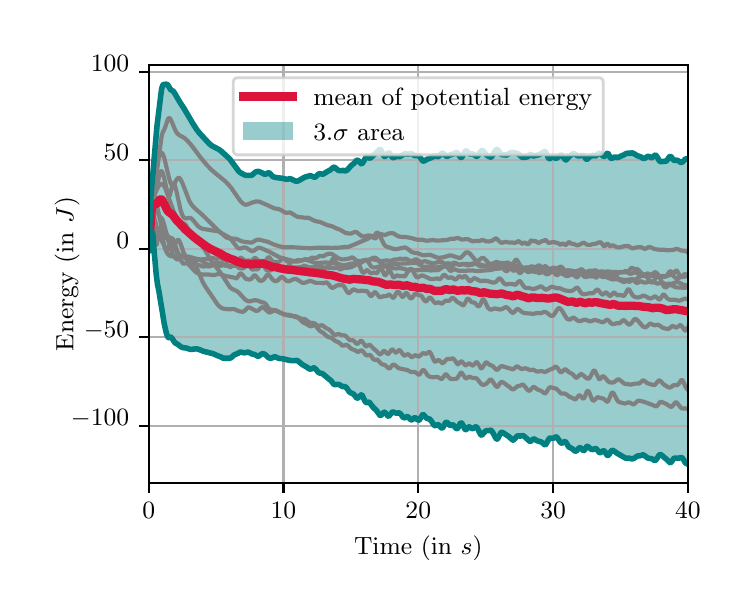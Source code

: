 \begingroup%
\makeatletter%
\begin{pgfpicture}%
\pgfpathrectangle{\pgfpointorigin}{\pgfqpoint{3.5in}{2.8in}}%
\pgfusepath{use as bounding box, clip}%
\begin{pgfscope}%
\pgfsetbuttcap%
\pgfsetmiterjoin%
\definecolor{currentfill}{rgb}{1.0,1.0,1.0}%
\pgfsetfillcolor{currentfill}%
\pgfsetlinewidth{0.0pt}%
\definecolor{currentstroke}{rgb}{1.0,1.0,1.0}%
\pgfsetstrokecolor{currentstroke}%
\pgfsetdash{}{0pt}%
\pgfpathmoveto{\pgfqpoint{0.0in}{0.0in}}%
\pgfpathlineto{\pgfqpoint{3.5in}{0.0in}}%
\pgfpathlineto{\pgfqpoint{3.5in}{2.8in}}%
\pgfpathlineto{\pgfqpoint{0.0in}{2.8in}}%
\pgfpathclose%
\pgfusepath{fill}%
\end{pgfscope}%
\begin{pgfscope}%
\pgfsetbuttcap%
\pgfsetmiterjoin%
\definecolor{currentfill}{rgb}{1.0,1.0,1.0}%
\pgfsetfillcolor{currentfill}%
\pgfsetlinewidth{0.0pt}%
\definecolor{currentstroke}{rgb}{0.0,0.0,0.0}%
\pgfsetstrokecolor{currentstroke}%
\pgfsetstrokeopacity{0.0}%
\pgfsetdash{}{0pt}%
\pgfpathmoveto{\pgfqpoint{0.605in}{0.524in}}%
\pgfpathlineto{\pgfqpoint{3.301in}{0.524in}}%
\pgfpathlineto{\pgfqpoint{3.301in}{2.612in}}%
\pgfpathlineto{\pgfqpoint{0.605in}{2.612in}}%
\pgfpathclose%
\pgfusepath{fill}%
\end{pgfscope}%
\begin{pgfscope}%
\pgfpathrectangle{\pgfqpoint{0.605in}{0.524in}}{\pgfqpoint{2.695in}{2.089in}}%
\pgfusepath{clip}%
\pgfsetbuttcap%
\pgfsetroundjoin%
\definecolor{currentfill}{rgb}{0.0,0.502,0.502}%
\pgfsetfillcolor{currentfill}%
\pgfsetfillopacity{0.4}%
\pgfsetlinewidth{0.0pt}%
\definecolor{currentstroke}{rgb}{0.0,0.0,0.0}%
\pgfsetstrokecolor{currentstroke}%
\pgfsetdash{}{0pt}%
\pgfpathmoveto{\pgfqpoint{0.605in}{1.694in}}%
\pgfpathlineto{\pgfqpoint{0.605in}{1.694in}}%
\pgfpathlineto{\pgfqpoint{0.609in}{1.683in}}%
\pgfpathlineto{\pgfqpoint{0.612in}{1.688in}}%
\pgfpathlineto{\pgfqpoint{0.616in}{1.718in}}%
\pgfpathlineto{\pgfqpoint{0.619in}{1.757in}}%
\pgfpathlineto{\pgfqpoint{0.622in}{1.778in}}%
\pgfpathlineto{\pgfqpoint{0.626in}{1.766in}}%
\pgfpathlineto{\pgfqpoint{0.629in}{1.73in}}%
\pgfpathlineto{\pgfqpoint{0.632in}{1.686in}}%
\pgfpathlineto{\pgfqpoint{0.636in}{1.641in}}%
\pgfpathlineto{\pgfqpoint{0.639in}{1.598in}}%
\pgfpathlineto{\pgfqpoint{0.643in}{1.563in}}%
\pgfpathlineto{\pgfqpoint{0.646in}{1.536in}}%
\pgfpathlineto{\pgfqpoint{0.649in}{1.517in}}%
\pgfpathlineto{\pgfqpoint{0.653in}{1.502in}}%
\pgfpathlineto{\pgfqpoint{0.656in}{1.483in}}%
\pgfpathlineto{\pgfqpoint{0.659in}{1.462in}}%
\pgfpathlineto{\pgfqpoint{0.663in}{1.439in}}%
\pgfpathlineto{\pgfqpoint{0.666in}{1.414in}}%
\pgfpathlineto{\pgfqpoint{0.669in}{1.391in}}%
\pgfpathlineto{\pgfqpoint{0.673in}{1.37in}}%
\pgfpathlineto{\pgfqpoint{0.676in}{1.352in}}%
\pgfpathlineto{\pgfqpoint{0.68in}{1.335in}}%
\pgfpathlineto{\pgfqpoint{0.683in}{1.319in}}%
\pgfpathlineto{\pgfqpoint{0.686in}{1.303in}}%
\pgfpathlineto{\pgfqpoint{0.69in}{1.288in}}%
\pgfpathlineto{\pgfqpoint{0.693in}{1.274in}}%
\pgfpathlineto{\pgfqpoint{0.696in}{1.263in}}%
\pgfpathlineto{\pgfqpoint{0.7in}{1.255in}}%
\pgfpathlineto{\pgfqpoint{0.703in}{1.251in}}%
\pgfpathlineto{\pgfqpoint{0.707in}{1.25in}}%
\pgfpathlineto{\pgfqpoint{0.71in}{1.252in}}%
\pgfpathlineto{\pgfqpoint{0.713in}{1.253in}}%
\pgfpathlineto{\pgfqpoint{0.717in}{1.252in}}%
\pgfpathlineto{\pgfqpoint{0.72in}{1.249in}}%
\pgfpathlineto{\pgfqpoint{0.723in}{1.244in}}%
\pgfpathlineto{\pgfqpoint{0.727in}{1.239in}}%
\pgfpathlineto{\pgfqpoint{0.73in}{1.233in}}%
\pgfpathlineto{\pgfqpoint{0.734in}{1.228in}}%
\pgfpathlineto{\pgfqpoint{0.737in}{1.224in}}%
\pgfpathlineto{\pgfqpoint{0.74in}{1.222in}}%
\pgfpathlineto{\pgfqpoint{0.744in}{1.22in}}%
\pgfpathlineto{\pgfqpoint{0.747in}{1.219in}}%
\pgfpathlineto{\pgfqpoint{0.75in}{1.217in}}%
\pgfpathlineto{\pgfqpoint{0.754in}{1.215in}}%
\pgfpathlineto{\pgfqpoint{0.757in}{1.212in}}%
\pgfpathlineto{\pgfqpoint{0.76in}{1.209in}}%
\pgfpathlineto{\pgfqpoint{0.764in}{1.206in}}%
\pgfpathlineto{\pgfqpoint{0.767in}{1.203in}}%
\pgfpathlineto{\pgfqpoint{0.771in}{1.202in}}%
\pgfpathlineto{\pgfqpoint{0.774in}{1.2in}}%
\pgfpathlineto{\pgfqpoint{0.777in}{1.2in}}%
\pgfpathlineto{\pgfqpoint{0.781in}{1.199in}}%
\pgfpathlineto{\pgfqpoint{0.784in}{1.199in}}%
\pgfpathlineto{\pgfqpoint{0.787in}{1.199in}}%
\pgfpathlineto{\pgfqpoint{0.791in}{1.199in}}%
\pgfpathlineto{\pgfqpoint{0.794in}{1.198in}}%
\pgfpathlineto{\pgfqpoint{0.798in}{1.197in}}%
\pgfpathlineto{\pgfqpoint{0.801in}{1.196in}}%
\pgfpathlineto{\pgfqpoint{0.804in}{1.194in}}%
\pgfpathlineto{\pgfqpoint{0.808in}{1.193in}}%
\pgfpathlineto{\pgfqpoint{0.811in}{1.192in}}%
\pgfpathlineto{\pgfqpoint{0.814in}{1.191in}}%
\pgfpathlineto{\pgfqpoint{0.818in}{1.191in}}%
\pgfpathlineto{\pgfqpoint{0.821in}{1.192in}}%
\pgfpathlineto{\pgfqpoint{0.824in}{1.192in}}%
\pgfpathlineto{\pgfqpoint{0.828in}{1.193in}}%
\pgfpathlineto{\pgfqpoint{0.831in}{1.193in}}%
\pgfpathlineto{\pgfqpoint{0.835in}{1.194in}}%
\pgfpathlineto{\pgfqpoint{0.838in}{1.194in}}%
\pgfpathlineto{\pgfqpoint{0.841in}{1.194in}}%
\pgfpathlineto{\pgfqpoint{0.845in}{1.194in}}%
\pgfpathlineto{\pgfqpoint{0.848in}{1.194in}}%
\pgfpathlineto{\pgfqpoint{0.851in}{1.193in}}%
\pgfpathlineto{\pgfqpoint{0.855in}{1.192in}}%
\pgfpathlineto{\pgfqpoint{0.858in}{1.191in}}%
\pgfpathlineto{\pgfqpoint{0.862in}{1.189in}}%
\pgfpathlineto{\pgfqpoint{0.865in}{1.188in}}%
\pgfpathlineto{\pgfqpoint{0.868in}{1.186in}}%
\pgfpathlineto{\pgfqpoint{0.872in}{1.184in}}%
\pgfpathlineto{\pgfqpoint{0.875in}{1.183in}}%
\pgfpathlineto{\pgfqpoint{0.878in}{1.182in}}%
\pgfpathlineto{\pgfqpoint{0.882in}{1.181in}}%
\pgfpathlineto{\pgfqpoint{0.885in}{1.18in}}%
\pgfpathlineto{\pgfqpoint{0.888in}{1.179in}}%
\pgfpathlineto{\pgfqpoint{0.892in}{1.179in}}%
\pgfpathlineto{\pgfqpoint{0.895in}{1.178in}}%
\pgfpathlineto{\pgfqpoint{0.899in}{1.177in}}%
\pgfpathlineto{\pgfqpoint{0.902in}{1.176in}}%
\pgfpathlineto{\pgfqpoint{0.905in}{1.175in}}%
\pgfpathlineto{\pgfqpoint{0.909in}{1.175in}}%
\pgfpathlineto{\pgfqpoint{0.912in}{1.174in}}%
\pgfpathlineto{\pgfqpoint{0.915in}{1.174in}}%
\pgfpathlineto{\pgfqpoint{0.919in}{1.173in}}%
\pgfpathlineto{\pgfqpoint{0.922in}{1.172in}}%
\pgfpathlineto{\pgfqpoint{0.926in}{1.171in}}%
\pgfpathlineto{\pgfqpoint{0.929in}{1.169in}}%
\pgfpathlineto{\pgfqpoint{0.932in}{1.168in}}%
\pgfpathlineto{\pgfqpoint{0.936in}{1.166in}}%
\pgfpathlineto{\pgfqpoint{0.939in}{1.164in}}%
\pgfpathlineto{\pgfqpoint{0.942in}{1.162in}}%
\pgfpathlineto{\pgfqpoint{0.946in}{1.161in}}%
\pgfpathlineto{\pgfqpoint{0.949in}{1.16in}}%
\pgfpathlineto{\pgfqpoint{0.953in}{1.159in}}%
\pgfpathlineto{\pgfqpoint{0.956in}{1.158in}}%
\pgfpathlineto{\pgfqpoint{0.959in}{1.156in}}%
\pgfpathlineto{\pgfqpoint{0.963in}{1.155in}}%
\pgfpathlineto{\pgfqpoint{0.966in}{1.153in}}%
\pgfpathlineto{\pgfqpoint{0.969in}{1.152in}}%
\pgfpathlineto{\pgfqpoint{0.973in}{1.15in}}%
\pgfpathlineto{\pgfqpoint{0.976in}{1.148in}}%
\pgfpathlineto{\pgfqpoint{0.979in}{1.147in}}%
\pgfpathlineto{\pgfqpoint{0.983in}{1.147in}}%
\pgfpathlineto{\pgfqpoint{0.986in}{1.147in}}%
\pgfpathlineto{\pgfqpoint{0.99in}{1.147in}}%
\pgfpathlineto{\pgfqpoint{0.993in}{1.147in}}%
\pgfpathlineto{\pgfqpoint{0.996in}{1.147in}}%
\pgfpathlineto{\pgfqpoint{1.0in}{1.147in}}%
\pgfpathlineto{\pgfqpoint{1.003in}{1.147in}}%
\pgfpathlineto{\pgfqpoint{1.006in}{1.147in}}%
\pgfpathlineto{\pgfqpoint{1.01in}{1.147in}}%
\pgfpathlineto{\pgfqpoint{1.013in}{1.148in}}%
\pgfpathlineto{\pgfqpoint{1.017in}{1.15in}}%
\pgfpathlineto{\pgfqpoint{1.02in}{1.153in}}%
\pgfpathlineto{\pgfqpoint{1.023in}{1.156in}}%
\pgfpathlineto{\pgfqpoint{1.027in}{1.159in}}%
\pgfpathlineto{\pgfqpoint{1.03in}{1.162in}}%
\pgfpathlineto{\pgfqpoint{1.033in}{1.164in}}%
\pgfpathlineto{\pgfqpoint{1.037in}{1.166in}}%
\pgfpathlineto{\pgfqpoint{1.04in}{1.166in}}%
\pgfpathlineto{\pgfqpoint{1.043in}{1.167in}}%
\pgfpathlineto{\pgfqpoint{1.047in}{1.169in}}%
\pgfpathlineto{\pgfqpoint{1.05in}{1.17in}}%
\pgfpathlineto{\pgfqpoint{1.054in}{1.173in}}%
\pgfpathlineto{\pgfqpoint{1.057in}{1.175in}}%
\pgfpathlineto{\pgfqpoint{1.06in}{1.177in}}%
\pgfpathlineto{\pgfqpoint{1.064in}{1.178in}}%
\pgfpathlineto{\pgfqpoint{1.067in}{1.178in}}%
\pgfpathlineto{\pgfqpoint{1.07in}{1.177in}}%
\pgfpathlineto{\pgfqpoint{1.074in}{1.176in}}%
\pgfpathlineto{\pgfqpoint{1.077in}{1.175in}}%
\pgfpathlineto{\pgfqpoint{1.081in}{1.174in}}%
\pgfpathlineto{\pgfqpoint{1.084in}{1.174in}}%
\pgfpathlineto{\pgfqpoint{1.087in}{1.175in}}%
\pgfpathlineto{\pgfqpoint{1.091in}{1.176in}}%
\pgfpathlineto{\pgfqpoint{1.094in}{1.177in}}%
\pgfpathlineto{\pgfqpoint{1.097in}{1.178in}}%
\pgfpathlineto{\pgfqpoint{1.101in}{1.178in}}%
\pgfpathlineto{\pgfqpoint{1.104in}{1.177in}}%
\pgfpathlineto{\pgfqpoint{1.107in}{1.176in}}%
\pgfpathlineto{\pgfqpoint{1.111in}{1.174in}}%
\pgfpathlineto{\pgfqpoint{1.114in}{1.171in}}%
\pgfpathlineto{\pgfqpoint{1.118in}{1.17in}}%
\pgfpathlineto{\pgfqpoint{1.121in}{1.169in}}%
\pgfpathlineto{\pgfqpoint{1.124in}{1.168in}}%
\pgfpathlineto{\pgfqpoint{1.128in}{1.168in}}%
\pgfpathlineto{\pgfqpoint{1.131in}{1.167in}}%
\pgfpathlineto{\pgfqpoint{1.134in}{1.166in}}%
\pgfpathlineto{\pgfqpoint{1.138in}{1.164in}}%
\pgfpathlineto{\pgfqpoint{1.141in}{1.162in}}%
\pgfpathlineto{\pgfqpoint{1.145in}{1.16in}}%
\pgfpathlineto{\pgfqpoint{1.148in}{1.158in}}%
\pgfpathlineto{\pgfqpoint{1.151in}{1.157in}}%
\pgfpathlineto{\pgfqpoint{1.155in}{1.157in}}%
\pgfpathlineto{\pgfqpoint{1.158in}{1.159in}}%
\pgfpathlineto{\pgfqpoint{1.161in}{1.162in}}%
\pgfpathlineto{\pgfqpoint{1.165in}{1.165in}}%
\pgfpathlineto{\pgfqpoint{1.168in}{1.168in}}%
\pgfpathlineto{\pgfqpoint{1.171in}{1.169in}}%
\pgfpathlineto{\pgfqpoint{1.175in}{1.17in}}%
\pgfpathlineto{\pgfqpoint{1.178in}{1.17in}}%
\pgfpathlineto{\pgfqpoint{1.182in}{1.169in}}%
\pgfpathlineto{\pgfqpoint{1.185in}{1.167in}}%
\pgfpathlineto{\pgfqpoint{1.188in}{1.165in}}%
\pgfpathlineto{\pgfqpoint{1.192in}{1.162in}}%
\pgfpathlineto{\pgfqpoint{1.195in}{1.158in}}%
\pgfpathlineto{\pgfqpoint{1.198in}{1.155in}}%
\pgfpathlineto{\pgfqpoint{1.202in}{1.152in}}%
\pgfpathlineto{\pgfqpoint{1.205in}{1.149in}}%
\pgfpathlineto{\pgfqpoint{1.209in}{1.148in}}%
\pgfpathlineto{\pgfqpoint{1.212in}{1.147in}}%
\pgfpathlineto{\pgfqpoint{1.215in}{1.147in}}%
\pgfpathlineto{\pgfqpoint{1.219in}{1.148in}}%
\pgfpathlineto{\pgfqpoint{1.222in}{1.149in}}%
\pgfpathlineto{\pgfqpoint{1.225in}{1.151in}}%
\pgfpathlineto{\pgfqpoint{1.229in}{1.153in}}%
\pgfpathlineto{\pgfqpoint{1.232in}{1.154in}}%
\pgfpathlineto{\pgfqpoint{1.236in}{1.154in}}%
\pgfpathlineto{\pgfqpoint{1.239in}{1.154in}}%
\pgfpathlineto{\pgfqpoint{1.242in}{1.153in}}%
\pgfpathlineto{\pgfqpoint{1.246in}{1.151in}}%
\pgfpathlineto{\pgfqpoint{1.249in}{1.149in}}%
\pgfpathlineto{\pgfqpoint{1.252in}{1.148in}}%
\pgfpathlineto{\pgfqpoint{1.256in}{1.147in}}%
\pgfpathlineto{\pgfqpoint{1.259in}{1.146in}}%
\pgfpathlineto{\pgfqpoint{1.262in}{1.146in}}%
\pgfpathlineto{\pgfqpoint{1.266in}{1.146in}}%
\pgfpathlineto{\pgfqpoint{1.269in}{1.145in}}%
\pgfpathlineto{\pgfqpoint{1.273in}{1.145in}}%
\pgfpathlineto{\pgfqpoint{1.276in}{1.144in}}%
\pgfpathlineto{\pgfqpoint{1.279in}{1.144in}}%
\pgfpathlineto{\pgfqpoint{1.283in}{1.143in}}%
\pgfpathlineto{\pgfqpoint{1.286in}{1.142in}}%
\pgfpathlineto{\pgfqpoint{1.289in}{1.141in}}%
\pgfpathlineto{\pgfqpoint{1.293in}{1.14in}}%
\pgfpathlineto{\pgfqpoint{1.296in}{1.139in}}%
\pgfpathlineto{\pgfqpoint{1.3in}{1.138in}}%
\pgfpathlineto{\pgfqpoint{1.303in}{1.137in}}%
\pgfpathlineto{\pgfqpoint{1.306in}{1.137in}}%
\pgfpathlineto{\pgfqpoint{1.31in}{1.136in}}%
\pgfpathlineto{\pgfqpoint{1.313in}{1.136in}}%
\pgfpathlineto{\pgfqpoint{1.316in}{1.136in}}%
\pgfpathlineto{\pgfqpoint{1.32in}{1.135in}}%
\pgfpathlineto{\pgfqpoint{1.323in}{1.135in}}%
\pgfpathlineto{\pgfqpoint{1.326in}{1.136in}}%
\pgfpathlineto{\pgfqpoint{1.33in}{1.136in}}%
\pgfpathlineto{\pgfqpoint{1.333in}{1.137in}}%
\pgfpathlineto{\pgfqpoint{1.337in}{1.137in}}%
\pgfpathlineto{\pgfqpoint{1.34in}{1.138in}}%
\pgfpathlineto{\pgfqpoint{1.343in}{1.137in}}%
\pgfpathlineto{\pgfqpoint{1.347in}{1.136in}}%
\pgfpathlineto{\pgfqpoint{1.35in}{1.135in}}%
\pgfpathlineto{\pgfqpoint{1.353in}{1.132in}}%
\pgfpathlineto{\pgfqpoint{1.357in}{1.129in}}%
\pgfpathlineto{\pgfqpoint{1.36in}{1.126in}}%
\pgfpathlineto{\pgfqpoint{1.364in}{1.123in}}%
\pgfpathlineto{\pgfqpoint{1.367in}{1.12in}}%
\pgfpathlineto{\pgfqpoint{1.37in}{1.117in}}%
\pgfpathlineto{\pgfqpoint{1.374in}{1.115in}}%
\pgfpathlineto{\pgfqpoint{1.377in}{1.113in}}%
\pgfpathlineto{\pgfqpoint{1.38in}{1.112in}}%
\pgfpathlineto{\pgfqpoint{1.384in}{1.111in}}%
\pgfpathlineto{\pgfqpoint{1.387in}{1.109in}}%
\pgfpathlineto{\pgfqpoint{1.39in}{1.107in}}%
\pgfpathlineto{\pgfqpoint{1.394in}{1.105in}}%
\pgfpathlineto{\pgfqpoint{1.397in}{1.102in}}%
\pgfpathlineto{\pgfqpoint{1.401in}{1.099in}}%
\pgfpathlineto{\pgfqpoint{1.404in}{1.096in}}%
\pgfpathlineto{\pgfqpoint{1.407in}{1.094in}}%
\pgfpathlineto{\pgfqpoint{1.411in}{1.093in}}%
\pgfpathlineto{\pgfqpoint{1.414in}{1.093in}}%
\pgfpathlineto{\pgfqpoint{1.417in}{1.093in}}%
\pgfpathlineto{\pgfqpoint{1.421in}{1.095in}}%
\pgfpathlineto{\pgfqpoint{1.424in}{1.097in}}%
\pgfpathlineto{\pgfqpoint{1.428in}{1.098in}}%
\pgfpathlineto{\pgfqpoint{1.431in}{1.099in}}%
\pgfpathlineto{\pgfqpoint{1.434in}{1.098in}}%
\pgfpathlineto{\pgfqpoint{1.438in}{1.096in}}%
\pgfpathlineto{\pgfqpoint{1.441in}{1.092in}}%
\pgfpathlineto{\pgfqpoint{1.444in}{1.088in}}%
\pgfpathlineto{\pgfqpoint{1.448in}{1.083in}}%
\pgfpathlineto{\pgfqpoint{1.451in}{1.079in}}%
\pgfpathlineto{\pgfqpoint{1.454in}{1.076in}}%
\pgfpathlineto{\pgfqpoint{1.458in}{1.074in}}%
\pgfpathlineto{\pgfqpoint{1.461in}{1.073in}}%
\pgfpathlineto{\pgfqpoint{1.465in}{1.072in}}%
\pgfpathlineto{\pgfqpoint{1.468in}{1.072in}}%
\pgfpathlineto{\pgfqpoint{1.471in}{1.071in}}%
\pgfpathlineto{\pgfqpoint{1.475in}{1.069in}}%
\pgfpathlineto{\pgfqpoint{1.478in}{1.067in}}%
\pgfpathlineto{\pgfqpoint{1.481in}{1.064in}}%
\pgfpathlineto{\pgfqpoint{1.485in}{1.061in}}%
\pgfpathlineto{\pgfqpoint{1.488in}{1.057in}}%
\pgfpathlineto{\pgfqpoint{1.492in}{1.054in}}%
\pgfpathlineto{\pgfqpoint{1.495in}{1.051in}}%
\pgfpathlineto{\pgfqpoint{1.498in}{1.048in}}%
\pgfpathlineto{\pgfqpoint{1.502in}{1.046in}}%
\pgfpathlineto{\pgfqpoint{1.505in}{1.044in}}%
\pgfpathlineto{\pgfqpoint{1.508in}{1.042in}}%
\pgfpathlineto{\pgfqpoint{1.512in}{1.039in}}%
\pgfpathlineto{\pgfqpoint{1.515in}{1.036in}}%
\pgfpathlineto{\pgfqpoint{1.519in}{1.032in}}%
\pgfpathlineto{\pgfqpoint{1.522in}{1.027in}}%
\pgfpathlineto{\pgfqpoint{1.525in}{1.023in}}%
\pgfpathlineto{\pgfqpoint{1.529in}{1.019in}}%
\pgfpathlineto{\pgfqpoint{1.532in}{1.016in}}%
\pgfpathlineto{\pgfqpoint{1.535in}{1.015in}}%
\pgfpathlineto{\pgfqpoint{1.539in}{1.015in}}%
\pgfpathlineto{\pgfqpoint{1.542in}{1.015in}}%
\pgfpathlineto{\pgfqpoint{1.545in}{1.016in}}%
\pgfpathlineto{\pgfqpoint{1.549in}{1.017in}}%
\pgfpathlineto{\pgfqpoint{1.552in}{1.017in}}%
\pgfpathlineto{\pgfqpoint{1.556in}{1.016in}}%
\pgfpathlineto{\pgfqpoint{1.559in}{1.014in}}%
\pgfpathlineto{\pgfqpoint{1.562in}{1.012in}}%
\pgfpathlineto{\pgfqpoint{1.566in}{1.009in}}%
\pgfpathlineto{\pgfqpoint{1.569in}{1.007in}}%
\pgfpathlineto{\pgfqpoint{1.572in}{1.006in}}%
\pgfpathlineto{\pgfqpoint{1.576in}{1.005in}}%
\pgfpathlineto{\pgfqpoint{1.579in}{1.005in}}%
\pgfpathlineto{\pgfqpoint{1.583in}{1.005in}}%
\pgfpathlineto{\pgfqpoint{1.586in}{1.005in}}%
\pgfpathlineto{\pgfqpoint{1.589in}{1.004in}}%
\pgfpathlineto{\pgfqpoint{1.593in}{1.001in}}%
\pgfpathlineto{\pgfqpoint{1.596in}{0.997in}}%
\pgfpathlineto{\pgfqpoint{1.599in}{0.993in}}%
\pgfpathlineto{\pgfqpoint{1.603in}{0.987in}}%
\pgfpathlineto{\pgfqpoint{1.606in}{0.982in}}%
\pgfpathlineto{\pgfqpoint{1.609in}{0.978in}}%
\pgfpathlineto{\pgfqpoint{1.613in}{0.975in}}%
\pgfpathlineto{\pgfqpoint{1.616in}{0.974in}}%
\pgfpathlineto{\pgfqpoint{1.62in}{0.973in}}%
\pgfpathlineto{\pgfqpoint{1.623in}{0.972in}}%
\pgfpathlineto{\pgfqpoint{1.626in}{0.97in}}%
\pgfpathlineto{\pgfqpoint{1.63in}{0.968in}}%
\pgfpathlineto{\pgfqpoint{1.633in}{0.964in}}%
\pgfpathlineto{\pgfqpoint{1.636in}{0.96in}}%
\pgfpathlineto{\pgfqpoint{1.64in}{0.955in}}%
\pgfpathlineto{\pgfqpoint{1.643in}{0.951in}}%
\pgfpathlineto{\pgfqpoint{1.647in}{0.948in}}%
\pgfpathlineto{\pgfqpoint{1.65in}{0.948in}}%
\pgfpathlineto{\pgfqpoint{1.653in}{0.95in}}%
\pgfpathlineto{\pgfqpoint{1.657in}{0.954in}}%
\pgfpathlineto{\pgfqpoint{1.66in}{0.958in}}%
\pgfpathlineto{\pgfqpoint{1.663in}{0.962in}}%
\pgfpathlineto{\pgfqpoint{1.667in}{0.964in}}%
\pgfpathlineto{\pgfqpoint{1.67in}{0.964in}}%
\pgfpathlineto{\pgfqpoint{1.673in}{0.96in}}%
\pgfpathlineto{\pgfqpoint{1.677in}{0.954in}}%
\pgfpathlineto{\pgfqpoint{1.68in}{0.946in}}%
\pgfpathlineto{\pgfqpoint{1.684in}{0.939in}}%
\pgfpathlineto{\pgfqpoint{1.687in}{0.932in}}%
\pgfpathlineto{\pgfqpoint{1.69in}{0.928in}}%
\pgfpathlineto{\pgfqpoint{1.694in}{0.925in}}%
\pgfpathlineto{\pgfqpoint{1.697in}{0.925in}}%
\pgfpathlineto{\pgfqpoint{1.7in}{0.926in}}%
\pgfpathlineto{\pgfqpoint{1.704in}{0.927in}}%
\pgfpathlineto{\pgfqpoint{1.707in}{0.927in}}%
\pgfpathlineto{\pgfqpoint{1.711in}{0.924in}}%
\pgfpathlineto{\pgfqpoint{1.714in}{0.92in}}%
\pgfpathlineto{\pgfqpoint{1.717in}{0.915in}}%
\pgfpathlineto{\pgfqpoint{1.721in}{0.91in}}%
\pgfpathlineto{\pgfqpoint{1.724in}{0.906in}}%
\pgfpathlineto{\pgfqpoint{1.727in}{0.902in}}%
\pgfpathlineto{\pgfqpoint{1.731in}{0.899in}}%
\pgfpathlineto{\pgfqpoint{1.734in}{0.896in}}%
\pgfpathlineto{\pgfqpoint{1.738in}{0.893in}}%
\pgfpathlineto{\pgfqpoint{1.741in}{0.89in}}%
\pgfpathlineto{\pgfqpoint{1.744in}{0.886in}}%
\pgfpathlineto{\pgfqpoint{1.748in}{0.881in}}%
\pgfpathlineto{\pgfqpoint{1.751in}{0.875in}}%
\pgfpathlineto{\pgfqpoint{1.754in}{0.87in}}%
\pgfpathlineto{\pgfqpoint{1.758in}{0.865in}}%
\pgfpathlineto{\pgfqpoint{1.761in}{0.862in}}%
\pgfpathlineto{\pgfqpoint{1.764in}{0.861in}}%
\pgfpathlineto{\pgfqpoint{1.768in}{0.863in}}%
\pgfpathlineto{\pgfqpoint{1.771in}{0.867in}}%
\pgfpathlineto{\pgfqpoint{1.775in}{0.871in}}%
\pgfpathlineto{\pgfqpoint{1.778in}{0.875in}}%
\pgfpathlineto{\pgfqpoint{1.781in}{0.877in}}%
\pgfpathlineto{\pgfqpoint{1.785in}{0.877in}}%
\pgfpathlineto{\pgfqpoint{1.788in}{0.874in}}%
\pgfpathlineto{\pgfqpoint{1.791in}{0.87in}}%
\pgfpathlineto{\pgfqpoint{1.795in}{0.865in}}%
\pgfpathlineto{\pgfqpoint{1.798in}{0.86in}}%
\pgfpathlineto{\pgfqpoint{1.802in}{0.858in}}%
\pgfpathlineto{\pgfqpoint{1.805in}{0.857in}}%
\pgfpathlineto{\pgfqpoint{1.808in}{0.86in}}%
\pgfpathlineto{\pgfqpoint{1.812in}{0.864in}}%
\pgfpathlineto{\pgfqpoint{1.815in}{0.869in}}%
\pgfpathlineto{\pgfqpoint{1.818in}{0.874in}}%
\pgfpathlineto{\pgfqpoint{1.822in}{0.877in}}%
\pgfpathlineto{\pgfqpoint{1.825in}{0.879in}}%
\pgfpathlineto{\pgfqpoint{1.828in}{0.878in}}%
\pgfpathlineto{\pgfqpoint{1.832in}{0.877in}}%
\pgfpathlineto{\pgfqpoint{1.835in}{0.875in}}%
\pgfpathlineto{\pgfqpoint{1.839in}{0.873in}}%
\pgfpathlineto{\pgfqpoint{1.842in}{0.872in}}%
\pgfpathlineto{\pgfqpoint{1.845in}{0.872in}}%
\pgfpathlineto{\pgfqpoint{1.849in}{0.873in}}%
\pgfpathlineto{\pgfqpoint{1.852in}{0.874in}}%
\pgfpathlineto{\pgfqpoint{1.855in}{0.874in}}%
\pgfpathlineto{\pgfqpoint{1.859in}{0.873in}}%
\pgfpathlineto{\pgfqpoint{1.862in}{0.871in}}%
\pgfpathlineto{\pgfqpoint{1.866in}{0.867in}}%
\pgfpathlineto{\pgfqpoint{1.869in}{0.863in}}%
\pgfpathlineto{\pgfqpoint{1.872in}{0.858in}}%
\pgfpathlineto{\pgfqpoint{1.876in}{0.853in}}%
\pgfpathlineto{\pgfqpoint{1.879in}{0.851in}}%
\pgfpathlineto{\pgfqpoint{1.882in}{0.849in}}%
\pgfpathlineto{\pgfqpoint{1.886in}{0.85in}}%
\pgfpathlineto{\pgfqpoint{1.889in}{0.851in}}%
\pgfpathlineto{\pgfqpoint{1.892in}{0.853in}}%
\pgfpathlineto{\pgfqpoint{1.896in}{0.855in}}%
\pgfpathlineto{\pgfqpoint{1.899in}{0.855in}}%
\pgfpathlineto{\pgfqpoint{1.903in}{0.853in}}%
\pgfpathlineto{\pgfqpoint{1.906in}{0.85in}}%
\pgfpathlineto{\pgfqpoint{1.909in}{0.846in}}%
\pgfpathlineto{\pgfqpoint{1.913in}{0.843in}}%
\pgfpathlineto{\pgfqpoint{1.916in}{0.84in}}%
\pgfpathlineto{\pgfqpoint{1.919in}{0.839in}}%
\pgfpathlineto{\pgfqpoint{1.923in}{0.84in}}%
\pgfpathlineto{\pgfqpoint{1.926in}{0.843in}}%
\pgfpathlineto{\pgfqpoint{1.93in}{0.846in}}%
\pgfpathlineto{\pgfqpoint{1.933in}{0.849in}}%
\pgfpathlineto{\pgfqpoint{1.936in}{0.85in}}%
\pgfpathlineto{\pgfqpoint{1.94in}{0.848in}}%
\pgfpathlineto{\pgfqpoint{1.943in}{0.845in}}%
\pgfpathlineto{\pgfqpoint{1.946in}{0.842in}}%
\pgfpathlineto{\pgfqpoint{1.95in}{0.839in}}%
\pgfpathlineto{\pgfqpoint{1.953in}{0.837in}}%
\pgfpathlineto{\pgfqpoint{1.956in}{0.838in}}%
\pgfpathlineto{\pgfqpoint{1.96in}{0.841in}}%
\pgfpathlineto{\pgfqpoint{1.963in}{0.846in}}%
\pgfpathlineto{\pgfqpoint{1.967in}{0.852in}}%
\pgfpathlineto{\pgfqpoint{1.97in}{0.859in}}%
\pgfpathlineto{\pgfqpoint{1.973in}{0.863in}}%
\pgfpathlineto{\pgfqpoint{1.977in}{0.865in}}%
\pgfpathlineto{\pgfqpoint{1.98in}{0.864in}}%
\pgfpathlineto{\pgfqpoint{1.983in}{0.861in}}%
\pgfpathlineto{\pgfqpoint{1.987in}{0.856in}}%
\pgfpathlineto{\pgfqpoint{1.99in}{0.852in}}%
\pgfpathlineto{\pgfqpoint{1.994in}{0.848in}}%
\pgfpathlineto{\pgfqpoint{1.997in}{0.846in}}%
\pgfpathlineto{\pgfqpoint{2.0in}{0.845in}}%
\pgfpathlineto{\pgfqpoint{2.004in}{0.845in}}%
\pgfpathlineto{\pgfqpoint{2.007in}{0.844in}}%
\pgfpathlineto{\pgfqpoint{2.01in}{0.843in}}%
\pgfpathlineto{\pgfqpoint{2.014in}{0.84in}}%
\pgfpathlineto{\pgfqpoint{2.017in}{0.835in}}%
\pgfpathlineto{\pgfqpoint{2.021in}{0.83in}}%
\pgfpathlineto{\pgfqpoint{2.024in}{0.824in}}%
\pgfpathlineto{\pgfqpoint{2.027in}{0.818in}}%
\pgfpathlineto{\pgfqpoint{2.031in}{0.814in}}%
\pgfpathlineto{\pgfqpoint{2.034in}{0.811in}}%
\pgfpathlineto{\pgfqpoint{2.037in}{0.81in}}%
\pgfpathlineto{\pgfqpoint{2.041in}{0.811in}}%
\pgfpathlineto{\pgfqpoint{2.044in}{0.813in}}%
\pgfpathlineto{\pgfqpoint{2.047in}{0.815in}}%
\pgfpathlineto{\pgfqpoint{2.051in}{0.815in}}%
\pgfpathlineto{\pgfqpoint{2.054in}{0.814in}}%
\pgfpathlineto{\pgfqpoint{2.058in}{0.811in}}%
\pgfpathlineto{\pgfqpoint{2.061in}{0.807in}}%
\pgfpathlineto{\pgfqpoint{2.064in}{0.802in}}%
\pgfpathlineto{\pgfqpoint{2.068in}{0.799in}}%
\pgfpathlineto{\pgfqpoint{2.071in}{0.798in}}%
\pgfpathlineto{\pgfqpoint{2.074in}{0.799in}}%
\pgfpathlineto{\pgfqpoint{2.078in}{0.804in}}%
\pgfpathlineto{\pgfqpoint{2.081in}{0.81in}}%
\pgfpathlineto{\pgfqpoint{2.085in}{0.817in}}%
\pgfpathlineto{\pgfqpoint{2.088in}{0.823in}}%
\pgfpathlineto{\pgfqpoint{2.091in}{0.826in}}%
\pgfpathlineto{\pgfqpoint{2.095in}{0.827in}}%
\pgfpathlineto{\pgfqpoint{2.098in}{0.825in}}%
\pgfpathlineto{\pgfqpoint{2.101in}{0.821in}}%
\pgfpathlineto{\pgfqpoint{2.105in}{0.817in}}%
\pgfpathlineto{\pgfqpoint{2.108in}{0.814in}}%
\pgfpathlineto{\pgfqpoint{2.111in}{0.812in}}%
\pgfpathlineto{\pgfqpoint{2.115in}{0.811in}}%
\pgfpathlineto{\pgfqpoint{2.118in}{0.812in}}%
\pgfpathlineto{\pgfqpoint{2.122in}{0.813in}}%
\pgfpathlineto{\pgfqpoint{2.125in}{0.814in}}%
\pgfpathlineto{\pgfqpoint{2.128in}{0.813in}}%
\pgfpathlineto{\pgfqpoint{2.132in}{0.81in}}%
\pgfpathlineto{\pgfqpoint{2.135in}{0.805in}}%
\pgfpathlineto{\pgfqpoint{2.138in}{0.801in}}%
\pgfpathlineto{\pgfqpoint{2.142in}{0.797in}}%
\pgfpathlineto{\pgfqpoint{2.145in}{0.795in}}%
\pgfpathlineto{\pgfqpoint{2.149in}{0.796in}}%
\pgfpathlineto{\pgfqpoint{2.152in}{0.8in}}%
\pgfpathlineto{\pgfqpoint{2.155in}{0.807in}}%
\pgfpathlineto{\pgfqpoint{2.159in}{0.814in}}%
\pgfpathlineto{\pgfqpoint{2.162in}{0.82in}}%
\pgfpathlineto{\pgfqpoint{2.165in}{0.824in}}%
\pgfpathlineto{\pgfqpoint{2.169in}{0.823in}}%
\pgfpathlineto{\pgfqpoint{2.172in}{0.82in}}%
\pgfpathlineto{\pgfqpoint{2.175in}{0.813in}}%
\pgfpathlineto{\pgfqpoint{2.179in}{0.805in}}%
\pgfpathlineto{\pgfqpoint{2.182in}{0.798in}}%
\pgfpathlineto{\pgfqpoint{2.186in}{0.793in}}%
\pgfpathlineto{\pgfqpoint{2.189in}{0.79in}}%
\pgfpathlineto{\pgfqpoint{2.192in}{0.79in}}%
\pgfpathlineto{\pgfqpoint{2.196in}{0.793in}}%
\pgfpathlineto{\pgfqpoint{2.199in}{0.798in}}%
\pgfpathlineto{\pgfqpoint{2.202in}{0.801in}}%
\pgfpathlineto{\pgfqpoint{2.206in}{0.804in}}%
\pgfpathlineto{\pgfqpoint{2.209in}{0.804in}}%
\pgfpathlineto{\pgfqpoint{2.213in}{0.802in}}%
\pgfpathlineto{\pgfqpoint{2.216in}{0.799in}}%
\pgfpathlineto{\pgfqpoint{2.219in}{0.796in}}%
\pgfpathlineto{\pgfqpoint{2.223in}{0.795in}}%
\pgfpathlineto{\pgfqpoint{2.226in}{0.795in}}%
\pgfpathlineto{\pgfqpoint{2.229in}{0.797in}}%
\pgfpathlineto{\pgfqpoint{2.233in}{0.8in}}%
\pgfpathlineto{\pgfqpoint{2.236in}{0.803in}}%
\pgfpathlineto{\pgfqpoint{2.239in}{0.804in}}%
\pgfpathlineto{\pgfqpoint{2.243in}{0.804in}}%
\pgfpathlineto{\pgfqpoint{2.246in}{0.801in}}%
\pgfpathlineto{\pgfqpoint{2.25in}{0.796in}}%
\pgfpathlineto{\pgfqpoint{2.253in}{0.789in}}%
\pgfpathlineto{\pgfqpoint{2.256in}{0.782in}}%
\pgfpathlineto{\pgfqpoint{2.26in}{0.775in}}%
\pgfpathlineto{\pgfqpoint{2.263in}{0.768in}}%
\pgfpathlineto{\pgfqpoint{2.266in}{0.764in}}%
\pgfpathlineto{\pgfqpoint{2.27in}{0.763in}}%
\pgfpathlineto{\pgfqpoint{2.273in}{0.765in}}%
\pgfpathlineto{\pgfqpoint{2.277in}{0.768in}}%
\pgfpathlineto{\pgfqpoint{2.28in}{0.773in}}%
\pgfpathlineto{\pgfqpoint{2.283in}{0.778in}}%
\pgfpathlineto{\pgfqpoint{2.287in}{0.781in}}%
\pgfpathlineto{\pgfqpoint{2.29in}{0.784in}}%
\pgfpathlineto{\pgfqpoint{2.293in}{0.785in}}%
\pgfpathlineto{\pgfqpoint{2.297in}{0.785in}}%
\pgfpathlineto{\pgfqpoint{2.3in}{0.785in}}%
\pgfpathlineto{\pgfqpoint{2.304in}{0.785in}}%
\pgfpathlineto{\pgfqpoint{2.307in}{0.786in}}%
\pgfpathlineto{\pgfqpoint{2.31in}{0.787in}}%
\pgfpathlineto{\pgfqpoint{2.314in}{0.787in}}%
\pgfpathlineto{\pgfqpoint{2.317in}{0.787in}}%
\pgfpathlineto{\pgfqpoint{2.32in}{0.784in}}%
\pgfpathlineto{\pgfqpoint{2.324in}{0.78in}}%
\pgfpathlineto{\pgfqpoint{2.327in}{0.773in}}%
\pgfpathlineto{\pgfqpoint{2.33in}{0.766in}}%
\pgfpathlineto{\pgfqpoint{2.334in}{0.759in}}%
\pgfpathlineto{\pgfqpoint{2.337in}{0.752in}}%
\pgfpathlineto{\pgfqpoint{2.341in}{0.747in}}%
\pgfpathlineto{\pgfqpoint{2.344in}{0.743in}}%
\pgfpathlineto{\pgfqpoint{2.347in}{0.743in}}%
\pgfpathlineto{\pgfqpoint{2.351in}{0.746in}}%
\pgfpathlineto{\pgfqpoint{2.354in}{0.751in}}%
\pgfpathlineto{\pgfqpoint{2.357in}{0.758in}}%
\pgfpathlineto{\pgfqpoint{2.361in}{0.766in}}%
\pgfpathlineto{\pgfqpoint{2.364in}{0.772in}}%
\pgfpathlineto{\pgfqpoint{2.368in}{0.776in}}%
\pgfpathlineto{\pgfqpoint{2.371in}{0.777in}}%
\pgfpathlineto{\pgfqpoint{2.374in}{0.776in}}%
\pgfpathlineto{\pgfqpoint{2.378in}{0.774in}}%
\pgfpathlineto{\pgfqpoint{2.381in}{0.772in}}%
\pgfpathlineto{\pgfqpoint{2.384in}{0.77in}}%
\pgfpathlineto{\pgfqpoint{2.388in}{0.768in}}%
\pgfpathlineto{\pgfqpoint{2.391in}{0.766in}}%
\pgfpathlineto{\pgfqpoint{2.394in}{0.764in}}%
\pgfpathlineto{\pgfqpoint{2.398in}{0.761in}}%
\pgfpathlineto{\pgfqpoint{2.401in}{0.759in}}%
\pgfpathlineto{\pgfqpoint{2.405in}{0.756in}}%
\pgfpathlineto{\pgfqpoint{2.408in}{0.753in}}%
\pgfpathlineto{\pgfqpoint{2.411in}{0.749in}}%
\pgfpathlineto{\pgfqpoint{2.415in}{0.745in}}%
\pgfpathlineto{\pgfqpoint{2.418in}{0.742in}}%
\pgfpathlineto{\pgfqpoint{2.421in}{0.739in}}%
\pgfpathlineto{\pgfqpoint{2.425in}{0.738in}}%
\pgfpathlineto{\pgfqpoint{2.428in}{0.738in}}%
\pgfpathlineto{\pgfqpoint{2.432in}{0.741in}}%
\pgfpathlineto{\pgfqpoint{2.435in}{0.744in}}%
\pgfpathlineto{\pgfqpoint{2.438in}{0.749in}}%
\pgfpathlineto{\pgfqpoint{2.442in}{0.754in}}%
\pgfpathlineto{\pgfqpoint{2.445in}{0.757in}}%
\pgfpathlineto{\pgfqpoint{2.448in}{0.759in}}%
\pgfpathlineto{\pgfqpoint{2.452in}{0.759in}}%
\pgfpathlineto{\pgfqpoint{2.455in}{0.759in}}%
\pgfpathlineto{\pgfqpoint{2.458in}{0.758in}}%
\pgfpathlineto{\pgfqpoint{2.462in}{0.758in}}%
\pgfpathlineto{\pgfqpoint{2.465in}{0.759in}}%
\pgfpathlineto{\pgfqpoint{2.469in}{0.76in}}%
\pgfpathlineto{\pgfqpoint{2.472in}{0.761in}}%
\pgfpathlineto{\pgfqpoint{2.475in}{0.761in}}%
\pgfpathlineto{\pgfqpoint{2.479in}{0.76in}}%
\pgfpathlineto{\pgfqpoint{2.482in}{0.757in}}%
\pgfpathlineto{\pgfqpoint{2.485in}{0.755in}}%
\pgfpathlineto{\pgfqpoint{2.489in}{0.752in}}%
\pgfpathlineto{\pgfqpoint{2.492in}{0.748in}}%
\pgfpathlineto{\pgfqpoint{2.496in}{0.745in}}%
\pgfpathlineto{\pgfqpoint{2.499in}{0.742in}}%
\pgfpathlineto{\pgfqpoint{2.502in}{0.738in}}%
\pgfpathlineto{\pgfqpoint{2.506in}{0.735in}}%
\pgfpathlineto{\pgfqpoint{2.509in}{0.733in}}%
\pgfpathlineto{\pgfqpoint{2.512in}{0.732in}}%
\pgfpathlineto{\pgfqpoint{2.516in}{0.733in}}%
\pgfpathlineto{\pgfqpoint{2.519in}{0.736in}}%
\pgfpathlineto{\pgfqpoint{2.523in}{0.74in}}%
\pgfpathlineto{\pgfqpoint{2.526in}{0.743in}}%
\pgfpathlineto{\pgfqpoint{2.529in}{0.744in}}%
\pgfpathlineto{\pgfqpoint{2.533in}{0.743in}}%
\pgfpathlineto{\pgfqpoint{2.536in}{0.741in}}%
\pgfpathlineto{\pgfqpoint{2.539in}{0.739in}}%
\pgfpathlineto{\pgfqpoint{2.543in}{0.737in}}%
\pgfpathlineto{\pgfqpoint{2.546in}{0.735in}}%
\pgfpathlineto{\pgfqpoint{2.549in}{0.734in}}%
\pgfpathlineto{\pgfqpoint{2.553in}{0.733in}}%
\pgfpathlineto{\pgfqpoint{2.556in}{0.732in}}%
\pgfpathlineto{\pgfqpoint{2.56in}{0.731in}}%
\pgfpathlineto{\pgfqpoint{2.563in}{0.73in}}%
\pgfpathlineto{\pgfqpoint{2.566in}{0.729in}}%
\pgfpathlineto{\pgfqpoint{2.57in}{0.727in}}%
\pgfpathlineto{\pgfqpoint{2.573in}{0.725in}}%
\pgfpathlineto{\pgfqpoint{2.576in}{0.722in}}%
\pgfpathlineto{\pgfqpoint{2.58in}{0.718in}}%
\pgfpathlineto{\pgfqpoint{2.583in}{0.716in}}%
\pgfpathlineto{\pgfqpoint{2.587in}{0.714in}}%
\pgfpathlineto{\pgfqpoint{2.59in}{0.716in}}%
\pgfpathlineto{\pgfqpoint{2.593in}{0.72in}}%
\pgfpathlineto{\pgfqpoint{2.597in}{0.727in}}%
\pgfpathlineto{\pgfqpoint{2.6in}{0.734in}}%
\pgfpathlineto{\pgfqpoint{2.603in}{0.741in}}%
\pgfpathlineto{\pgfqpoint{2.607in}{0.745in}}%
\pgfpathlineto{\pgfqpoint{2.61in}{0.748in}}%
\pgfpathlineto{\pgfqpoint{2.613in}{0.748in}}%
\pgfpathlineto{\pgfqpoint{2.617in}{0.747in}}%
\pgfpathlineto{\pgfqpoint{2.62in}{0.746in}}%
\pgfpathlineto{\pgfqpoint{2.624in}{0.746in}}%
\pgfpathlineto{\pgfqpoint{2.627in}{0.746in}}%
\pgfpathlineto{\pgfqpoint{2.63in}{0.748in}}%
\pgfpathlineto{\pgfqpoint{2.634in}{0.75in}}%
\pgfpathlineto{\pgfqpoint{2.637in}{0.753in}}%
\pgfpathlineto{\pgfqpoint{2.64in}{0.754in}}%
\pgfpathlineto{\pgfqpoint{2.644in}{0.753in}}%
\pgfpathlineto{\pgfqpoint{2.647in}{0.751in}}%
\pgfpathlineto{\pgfqpoint{2.651in}{0.747in}}%
\pgfpathlineto{\pgfqpoint{2.654in}{0.741in}}%
\pgfpathlineto{\pgfqpoint{2.657in}{0.736in}}%
\pgfpathlineto{\pgfqpoint{2.661in}{0.731in}}%
\pgfpathlineto{\pgfqpoint{2.664in}{0.726in}}%
\pgfpathlineto{\pgfqpoint{2.667in}{0.723in}}%
\pgfpathlineto{\pgfqpoint{2.671in}{0.723in}}%
\pgfpathlineto{\pgfqpoint{2.674in}{0.724in}}%
\pgfpathlineto{\pgfqpoint{2.677in}{0.726in}}%
\pgfpathlineto{\pgfqpoint{2.681in}{0.729in}}%
\pgfpathlineto{\pgfqpoint{2.684in}{0.73in}}%
\pgfpathlineto{\pgfqpoint{2.688in}{0.73in}}%
\pgfpathlineto{\pgfqpoint{2.691in}{0.727in}}%
\pgfpathlineto{\pgfqpoint{2.694in}{0.722in}}%
\pgfpathlineto{\pgfqpoint{2.698in}{0.716in}}%
\pgfpathlineto{\pgfqpoint{2.701in}{0.71in}}%
\pgfpathlineto{\pgfqpoint{2.704in}{0.705in}}%
\pgfpathlineto{\pgfqpoint{2.708in}{0.702in}}%
\pgfpathlineto{\pgfqpoint{2.711in}{0.7in}}%
\pgfpathlineto{\pgfqpoint{2.715in}{0.699in}}%
\pgfpathlineto{\pgfqpoint{2.718in}{0.698in}}%
\pgfpathlineto{\pgfqpoint{2.721in}{0.696in}}%
\pgfpathlineto{\pgfqpoint{2.725in}{0.693in}}%
\pgfpathlineto{\pgfqpoint{2.728in}{0.689in}}%
\pgfpathlineto{\pgfqpoint{2.731in}{0.686in}}%
\pgfpathlineto{\pgfqpoint{2.735in}{0.684in}}%
\pgfpathlineto{\pgfqpoint{2.738in}{0.682in}}%
\pgfpathlineto{\pgfqpoint{2.741in}{0.683in}}%
\pgfpathlineto{\pgfqpoint{2.745in}{0.685in}}%
\pgfpathlineto{\pgfqpoint{2.748in}{0.689in}}%
\pgfpathlineto{\pgfqpoint{2.752in}{0.694in}}%
\pgfpathlineto{\pgfqpoint{2.755in}{0.697in}}%
\pgfpathlineto{\pgfqpoint{2.758in}{0.7in}}%
\pgfpathlineto{\pgfqpoint{2.762in}{0.7in}}%
\pgfpathlineto{\pgfqpoint{2.765in}{0.698in}}%
\pgfpathlineto{\pgfqpoint{2.768in}{0.695in}}%
\pgfpathlineto{\pgfqpoint{2.772in}{0.691in}}%
\pgfpathlineto{\pgfqpoint{2.775in}{0.687in}}%
\pgfpathlineto{\pgfqpoint{2.779in}{0.685in}}%
\pgfpathlineto{\pgfqpoint{2.782in}{0.686in}}%
\pgfpathlineto{\pgfqpoint{2.785in}{0.69in}}%
\pgfpathlineto{\pgfqpoint{2.789in}{0.696in}}%
\pgfpathlineto{\pgfqpoint{2.792in}{0.702in}}%
\pgfpathlineto{\pgfqpoint{2.795in}{0.706in}}%
\pgfpathlineto{\pgfqpoint{2.799in}{0.707in}}%
\pgfpathlineto{\pgfqpoint{2.802in}{0.705in}}%
\pgfpathlineto{\pgfqpoint{2.806in}{0.702in}}%
\pgfpathlineto{\pgfqpoint{2.809in}{0.698in}}%
\pgfpathlineto{\pgfqpoint{2.812in}{0.695in}}%
\pgfpathlineto{\pgfqpoint{2.816in}{0.693in}}%
\pgfpathlineto{\pgfqpoint{2.819in}{0.691in}}%
\pgfpathlineto{\pgfqpoint{2.822in}{0.69in}}%
\pgfpathlineto{\pgfqpoint{2.826in}{0.691in}}%
\pgfpathlineto{\pgfqpoint{2.829in}{0.692in}}%
\pgfpathlineto{\pgfqpoint{2.832in}{0.693in}}%
\pgfpathlineto{\pgfqpoint{2.836in}{0.695in}}%
\pgfpathlineto{\pgfqpoint{2.839in}{0.696in}}%
\pgfpathlineto{\pgfqpoint{2.843in}{0.694in}}%
\pgfpathlineto{\pgfqpoint{2.846in}{0.691in}}%
\pgfpathlineto{\pgfqpoint{2.849in}{0.687in}}%
\pgfpathlineto{\pgfqpoint{2.853in}{0.682in}}%
\pgfpathlineto{\pgfqpoint{2.856in}{0.677in}}%
\pgfpathlineto{\pgfqpoint{2.859in}{0.675in}}%
\pgfpathlineto{\pgfqpoint{2.863in}{0.675in}}%
\pgfpathlineto{\pgfqpoint{2.866in}{0.677in}}%
\pgfpathlineto{\pgfqpoint{2.87in}{0.679in}}%
\pgfpathlineto{\pgfqpoint{2.873in}{0.682in}}%
\pgfpathlineto{\pgfqpoint{2.876in}{0.684in}}%
\pgfpathlineto{\pgfqpoint{2.88in}{0.685in}}%
\pgfpathlineto{\pgfqpoint{2.883in}{0.683in}}%
\pgfpathlineto{\pgfqpoint{2.886in}{0.68in}}%
\pgfpathlineto{\pgfqpoint{2.89in}{0.674in}}%
\pgfpathlineto{\pgfqpoint{2.893in}{0.668in}}%
\pgfpathlineto{\pgfqpoint{2.896in}{0.663in}}%
\pgfpathlineto{\pgfqpoint{2.9in}{0.661in}}%
\pgfpathlineto{\pgfqpoint{2.903in}{0.662in}}%
\pgfpathlineto{\pgfqpoint{2.907in}{0.666in}}%
\pgfpathlineto{\pgfqpoint{2.91in}{0.672in}}%
\pgfpathlineto{\pgfqpoint{2.913in}{0.678in}}%
\pgfpathlineto{\pgfqpoint{2.917in}{0.682in}}%
\pgfpathlineto{\pgfqpoint{2.92in}{0.685in}}%
\pgfpathlineto{\pgfqpoint{2.923in}{0.686in}}%
\pgfpathlineto{\pgfqpoint{2.927in}{0.686in}}%
\pgfpathlineto{\pgfqpoint{2.93in}{0.684in}}%
\pgfpathlineto{\pgfqpoint{2.934in}{0.682in}}%
\pgfpathlineto{\pgfqpoint{2.937in}{0.679in}}%
\pgfpathlineto{\pgfqpoint{2.94in}{0.677in}}%
\pgfpathlineto{\pgfqpoint{2.944in}{0.674in}}%
\pgfpathlineto{\pgfqpoint{2.947in}{0.672in}}%
\pgfpathlineto{\pgfqpoint{2.95in}{0.67in}}%
\pgfpathlineto{\pgfqpoint{2.954in}{0.668in}}%
\pgfpathlineto{\pgfqpoint{2.957in}{0.666in}}%
\pgfpathlineto{\pgfqpoint{2.96in}{0.664in}}%
\pgfpathlineto{\pgfqpoint{2.964in}{0.662in}}%
\pgfpathlineto{\pgfqpoint{2.967in}{0.66in}}%
\pgfpathlineto{\pgfqpoint{2.971in}{0.658in}}%
\pgfpathlineto{\pgfqpoint{2.974in}{0.656in}}%
\pgfpathlineto{\pgfqpoint{2.977in}{0.653in}}%
\pgfpathlineto{\pgfqpoint{2.981in}{0.651in}}%
\pgfpathlineto{\pgfqpoint{2.984in}{0.649in}}%
\pgfpathlineto{\pgfqpoint{2.987in}{0.648in}}%
\pgfpathlineto{\pgfqpoint{2.991in}{0.647in}}%
\pgfpathlineto{\pgfqpoint{2.994in}{0.647in}}%
\pgfpathlineto{\pgfqpoint{2.998in}{0.648in}}%
\pgfpathlineto{\pgfqpoint{3.001in}{0.648in}}%
\pgfpathlineto{\pgfqpoint{3.004in}{0.648in}}%
\pgfpathlineto{\pgfqpoint{3.008in}{0.648in}}%
\pgfpathlineto{\pgfqpoint{3.011in}{0.647in}}%
\pgfpathlineto{\pgfqpoint{3.014in}{0.645in}}%
\pgfpathlineto{\pgfqpoint{3.018in}{0.644in}}%
\pgfpathlineto{\pgfqpoint{3.021in}{0.644in}}%
\pgfpathlineto{\pgfqpoint{3.024in}{0.644in}}%
\pgfpathlineto{\pgfqpoint{3.028in}{0.645in}}%
\pgfpathlineto{\pgfqpoint{3.031in}{0.647in}}%
\pgfpathlineto{\pgfqpoint{3.035in}{0.649in}}%
\pgfpathlineto{\pgfqpoint{3.038in}{0.651in}}%
\pgfpathlineto{\pgfqpoint{3.041in}{0.654in}}%
\pgfpathlineto{\pgfqpoint{3.045in}{0.656in}}%
\pgfpathlineto{\pgfqpoint{3.048in}{0.658in}}%
\pgfpathlineto{\pgfqpoint{3.051in}{0.659in}}%
\pgfpathlineto{\pgfqpoint{3.055in}{0.659in}}%
\pgfpathlineto{\pgfqpoint{3.058in}{0.659in}}%
\pgfpathlineto{\pgfqpoint{3.062in}{0.66in}}%
\pgfpathlineto{\pgfqpoint{3.065in}{0.66in}}%
\pgfpathlineto{\pgfqpoint{3.068in}{0.661in}}%
\pgfpathlineto{\pgfqpoint{3.072in}{0.663in}}%
\pgfpathlineto{\pgfqpoint{3.075in}{0.664in}}%
\pgfpathlineto{\pgfqpoint{3.078in}{0.664in}}%
\pgfpathlineto{\pgfqpoint{3.082in}{0.663in}}%
\pgfpathlineto{\pgfqpoint{3.085in}{0.66in}}%
\pgfpathlineto{\pgfqpoint{3.089in}{0.657in}}%
\pgfpathlineto{\pgfqpoint{3.092in}{0.654in}}%
\pgfpathlineto{\pgfqpoint{3.095in}{0.651in}}%
\pgfpathlineto{\pgfqpoint{3.099in}{0.649in}}%
\pgfpathlineto{\pgfqpoint{3.102in}{0.647in}}%
\pgfpathlineto{\pgfqpoint{3.105in}{0.647in}}%
\pgfpathlineto{\pgfqpoint{3.109in}{0.647in}}%
\pgfpathlineto{\pgfqpoint{3.112in}{0.647in}}%
\pgfpathlineto{\pgfqpoint{3.115in}{0.646in}}%
\pgfpathlineto{\pgfqpoint{3.119in}{0.645in}}%
\pgfpathlineto{\pgfqpoint{3.122in}{0.644in}}%
\pgfpathlineto{\pgfqpoint{3.126in}{0.642in}}%
\pgfpathlineto{\pgfqpoint{3.129in}{0.639in}}%
\pgfpathlineto{\pgfqpoint{3.132in}{0.637in}}%
\pgfpathlineto{\pgfqpoint{3.136in}{0.636in}}%
\pgfpathlineto{\pgfqpoint{3.139in}{0.637in}}%
\pgfpathlineto{\pgfqpoint{3.142in}{0.64in}}%
\pgfpathlineto{\pgfqpoint{3.146in}{0.644in}}%
\pgfpathlineto{\pgfqpoint{3.149in}{0.65in}}%
\pgfpathlineto{\pgfqpoint{3.153in}{0.656in}}%
\pgfpathlineto{\pgfqpoint{3.156in}{0.661in}}%
\pgfpathlineto{\pgfqpoint{3.159in}{0.664in}}%
\pgfpathlineto{\pgfqpoint{3.163in}{0.666in}}%
\pgfpathlineto{\pgfqpoint{3.166in}{0.665in}}%
\pgfpathlineto{\pgfqpoint{3.169in}{0.663in}}%
\pgfpathlineto{\pgfqpoint{3.173in}{0.66in}}%
\pgfpathlineto{\pgfqpoint{3.176in}{0.657in}}%
\pgfpathlineto{\pgfqpoint{3.179in}{0.653in}}%
\pgfpathlineto{\pgfqpoint{3.183in}{0.651in}}%
\pgfpathlineto{\pgfqpoint{3.186in}{0.648in}}%
\pgfpathlineto{\pgfqpoint{3.19in}{0.646in}}%
\pgfpathlineto{\pgfqpoint{3.193in}{0.643in}}%
\pgfpathlineto{\pgfqpoint{3.196in}{0.639in}}%
\pgfpathlineto{\pgfqpoint{3.2in}{0.636in}}%
\pgfpathlineto{\pgfqpoint{3.203in}{0.632in}}%
\pgfpathlineto{\pgfqpoint{3.206in}{0.628in}}%
\pgfpathlineto{\pgfqpoint{3.21in}{0.626in}}%
\pgfpathlineto{\pgfqpoint{3.213in}{0.625in}}%
\pgfpathlineto{\pgfqpoint{3.217in}{0.627in}}%
\pgfpathlineto{\pgfqpoint{3.22in}{0.63in}}%
\pgfpathlineto{\pgfqpoint{3.223in}{0.635in}}%
\pgfpathlineto{\pgfqpoint{3.227in}{0.64in}}%
\pgfpathlineto{\pgfqpoint{3.23in}{0.645in}}%
\pgfpathlineto{\pgfqpoint{3.233in}{0.648in}}%
\pgfpathlineto{\pgfqpoint{3.237in}{0.648in}}%
\pgfpathlineto{\pgfqpoint{3.24in}{0.648in}}%
\pgfpathlineto{\pgfqpoint{3.243in}{0.647in}}%
\pgfpathlineto{\pgfqpoint{3.247in}{0.646in}}%
\pgfpathlineto{\pgfqpoint{3.25in}{0.646in}}%
\pgfpathlineto{\pgfqpoint{3.254in}{0.647in}}%
\pgfpathlineto{\pgfqpoint{3.257in}{0.648in}}%
\pgfpathlineto{\pgfqpoint{3.26in}{0.65in}}%
\pgfpathlineto{\pgfqpoint{3.264in}{0.651in}}%
\pgfpathlineto{\pgfqpoint{3.267in}{0.651in}}%
\pgfpathlineto{\pgfqpoint{3.27in}{0.65in}}%
\pgfpathlineto{\pgfqpoint{3.274in}{0.647in}}%
\pgfpathlineto{\pgfqpoint{3.277in}{0.643in}}%
\pgfpathlineto{\pgfqpoint{3.281in}{0.637in}}%
\pgfpathlineto{\pgfqpoint{3.284in}{0.631in}}%
\pgfpathlineto{\pgfqpoint{3.287in}{0.626in}}%
\pgfpathlineto{\pgfqpoint{3.291in}{0.622in}}%
\pgfpathlineto{\pgfqpoint{3.294in}{0.62in}}%
\pgfpathlineto{\pgfqpoint{3.297in}{0.619in}}%
\pgfpathlineto{\pgfqpoint{3.297in}{2.145in}}%
\pgfpathlineto{\pgfqpoint{3.297in}{2.145in}}%
\pgfpathlineto{\pgfqpoint{3.294in}{2.145in}}%
\pgfpathlineto{\pgfqpoint{3.291in}{2.144in}}%
\pgfpathlineto{\pgfqpoint{3.287in}{2.142in}}%
\pgfpathlineto{\pgfqpoint{3.284in}{2.139in}}%
\pgfpathlineto{\pgfqpoint{3.281in}{2.135in}}%
\pgfpathlineto{\pgfqpoint{3.277in}{2.131in}}%
\pgfpathlineto{\pgfqpoint{3.274in}{2.128in}}%
\pgfpathlineto{\pgfqpoint{3.27in}{2.126in}}%
\pgfpathlineto{\pgfqpoint{3.267in}{2.126in}}%
\pgfpathlineto{\pgfqpoint{3.264in}{2.127in}}%
\pgfpathlineto{\pgfqpoint{3.26in}{2.129in}}%
\pgfpathlineto{\pgfqpoint{3.257in}{2.131in}}%
\pgfpathlineto{\pgfqpoint{3.254in}{2.134in}}%
\pgfpathlineto{\pgfqpoint{3.25in}{2.136in}}%
\pgfpathlineto{\pgfqpoint{3.247in}{2.137in}}%
\pgfpathlineto{\pgfqpoint{3.243in}{2.137in}}%
\pgfpathlineto{\pgfqpoint{3.24in}{2.137in}}%
\pgfpathlineto{\pgfqpoint{3.237in}{2.136in}}%
\pgfpathlineto{\pgfqpoint{3.233in}{2.136in}}%
\pgfpathlineto{\pgfqpoint{3.23in}{2.138in}}%
\pgfpathlineto{\pgfqpoint{3.227in}{2.142in}}%
\pgfpathlineto{\pgfqpoint{3.223in}{2.147in}}%
\pgfpathlineto{\pgfqpoint{3.22in}{2.152in}}%
\pgfpathlineto{\pgfqpoint{3.217in}{2.155in}}%
\pgfpathlineto{\pgfqpoint{3.213in}{2.156in}}%
\pgfpathlineto{\pgfqpoint{3.21in}{2.155in}}%
\pgfpathlineto{\pgfqpoint{3.206in}{2.151in}}%
\pgfpathlineto{\pgfqpoint{3.203in}{2.147in}}%
\pgfpathlineto{\pgfqpoint{3.2in}{2.141in}}%
\pgfpathlineto{\pgfqpoint{3.196in}{2.137in}}%
\pgfpathlineto{\pgfqpoint{3.193in}{2.133in}}%
\pgfpathlineto{\pgfqpoint{3.19in}{2.132in}}%
\pgfpathlineto{\pgfqpoint{3.186in}{2.132in}}%
\pgfpathlineto{\pgfqpoint{3.183in}{2.132in}}%
\pgfpathlineto{\pgfqpoint{3.179in}{2.133in}}%
\pgfpathlineto{\pgfqpoint{3.176in}{2.133in}}%
\pgfpathlineto{\pgfqpoint{3.173in}{2.132in}}%
\pgfpathlineto{\pgfqpoint{3.169in}{2.131in}}%
\pgfpathlineto{\pgfqpoint{3.166in}{2.13in}}%
\pgfpathlineto{\pgfqpoint{3.163in}{2.131in}}%
\pgfpathlineto{\pgfqpoint{3.159in}{2.134in}}%
\pgfpathlineto{\pgfqpoint{3.156in}{2.138in}}%
\pgfpathlineto{\pgfqpoint{3.153in}{2.144in}}%
\pgfpathlineto{\pgfqpoint{3.149in}{2.151in}}%
\pgfpathlineto{\pgfqpoint{3.146in}{2.157in}}%
\pgfpathlineto{\pgfqpoint{3.142in}{2.161in}}%
\pgfpathlineto{\pgfqpoint{3.139in}{2.163in}}%
\pgfpathlineto{\pgfqpoint{3.136in}{2.162in}}%
\pgfpathlineto{\pgfqpoint{3.132in}{2.16in}}%
\pgfpathlineto{\pgfqpoint{3.129in}{2.156in}}%
\pgfpathlineto{\pgfqpoint{3.126in}{2.153in}}%
\pgfpathlineto{\pgfqpoint{3.122in}{2.151in}}%
\pgfpathlineto{\pgfqpoint{3.119in}{2.15in}}%
\pgfpathlineto{\pgfqpoint{3.115in}{2.151in}}%
\pgfpathlineto{\pgfqpoint{3.112in}{2.153in}}%
\pgfpathlineto{\pgfqpoint{3.109in}{2.155in}}%
\pgfpathlineto{\pgfqpoint{3.105in}{2.156in}}%
\pgfpathlineto{\pgfqpoint{3.102in}{2.157in}}%
\pgfpathlineto{\pgfqpoint{3.099in}{2.156in}}%
\pgfpathlineto{\pgfqpoint{3.095in}{2.155in}}%
\pgfpathlineto{\pgfqpoint{3.092in}{2.152in}}%
\pgfpathlineto{\pgfqpoint{3.089in}{2.149in}}%
\pgfpathlineto{\pgfqpoint{3.085in}{2.147in}}%
\pgfpathlineto{\pgfqpoint{3.082in}{2.146in}}%
\pgfpathlineto{\pgfqpoint{3.078in}{2.146in}}%
\pgfpathlineto{\pgfqpoint{3.075in}{2.147in}}%
\pgfpathlineto{\pgfqpoint{3.072in}{2.149in}}%
\pgfpathlineto{\pgfqpoint{3.068in}{2.152in}}%
\pgfpathlineto{\pgfqpoint{3.065in}{2.154in}}%
\pgfpathlineto{\pgfqpoint{3.062in}{2.155in}}%
\pgfpathlineto{\pgfqpoint{3.058in}{2.156in}}%
\pgfpathlineto{\pgfqpoint{3.055in}{2.157in}}%
\pgfpathlineto{\pgfqpoint{3.051in}{2.158in}}%
\pgfpathlineto{\pgfqpoint{3.048in}{2.16in}}%
\pgfpathlineto{\pgfqpoint{3.045in}{2.161in}}%
\pgfpathlineto{\pgfqpoint{3.041in}{2.164in}}%
\pgfpathlineto{\pgfqpoint{3.038in}{2.166in}}%
\pgfpathlineto{\pgfqpoint{3.035in}{2.168in}}%
\pgfpathlineto{\pgfqpoint{3.031in}{2.17in}}%
\pgfpathlineto{\pgfqpoint{3.028in}{2.172in}}%
\pgfpathlineto{\pgfqpoint{3.024in}{2.173in}}%
\pgfpathlineto{\pgfqpoint{3.021in}{2.174in}}%
\pgfpathlineto{\pgfqpoint{3.018in}{2.173in}}%
\pgfpathlineto{\pgfqpoint{3.014in}{2.172in}}%
\pgfpathlineto{\pgfqpoint{3.011in}{2.171in}}%
\pgfpathlineto{\pgfqpoint{3.008in}{2.171in}}%
\pgfpathlineto{\pgfqpoint{3.004in}{2.171in}}%
\pgfpathlineto{\pgfqpoint{3.001in}{2.172in}}%
\pgfpathlineto{\pgfqpoint{2.998in}{2.172in}}%
\pgfpathlineto{\pgfqpoint{2.994in}{2.172in}}%
\pgfpathlineto{\pgfqpoint{2.991in}{2.17in}}%
\pgfpathlineto{\pgfqpoint{2.987in}{2.169in}}%
\pgfpathlineto{\pgfqpoint{2.984in}{2.167in}}%
\pgfpathlineto{\pgfqpoint{2.981in}{2.165in}}%
\pgfpathlineto{\pgfqpoint{2.977in}{2.162in}}%
\pgfpathlineto{\pgfqpoint{2.974in}{2.161in}}%
\pgfpathlineto{\pgfqpoint{2.971in}{2.159in}}%
\pgfpathlineto{\pgfqpoint{2.967in}{2.158in}}%
\pgfpathlineto{\pgfqpoint{2.964in}{2.157in}}%
\pgfpathlineto{\pgfqpoint{2.96in}{2.156in}}%
\pgfpathlineto{\pgfqpoint{2.957in}{2.153in}}%
\pgfpathlineto{\pgfqpoint{2.954in}{2.151in}}%
\pgfpathlineto{\pgfqpoint{2.95in}{2.15in}}%
\pgfpathlineto{\pgfqpoint{2.947in}{2.151in}}%
\pgfpathlineto{\pgfqpoint{2.944in}{2.152in}}%
\pgfpathlineto{\pgfqpoint{2.94in}{2.153in}}%
\pgfpathlineto{\pgfqpoint{2.937in}{2.153in}}%
\pgfpathlineto{\pgfqpoint{2.934in}{2.153in}}%
\pgfpathlineto{\pgfqpoint{2.93in}{2.151in}}%
\pgfpathlineto{\pgfqpoint{2.927in}{2.149in}}%
\pgfpathlineto{\pgfqpoint{2.923in}{2.147in}}%
\pgfpathlineto{\pgfqpoint{2.92in}{2.147in}}%
\pgfpathlineto{\pgfqpoint{2.917in}{2.147in}}%
\pgfpathlineto{\pgfqpoint{2.913in}{2.15in}}%
\pgfpathlineto{\pgfqpoint{2.91in}{2.156in}}%
\pgfpathlineto{\pgfqpoint{2.907in}{2.163in}}%
\pgfpathlineto{\pgfqpoint{2.903in}{2.169in}}%
\pgfpathlineto{\pgfqpoint{2.9in}{2.172in}}%
\pgfpathlineto{\pgfqpoint{2.896in}{2.171in}}%
\pgfpathlineto{\pgfqpoint{2.893in}{2.167in}}%
\pgfpathlineto{\pgfqpoint{2.89in}{2.162in}}%
\pgfpathlineto{\pgfqpoint{2.886in}{2.158in}}%
\pgfpathlineto{\pgfqpoint{2.883in}{2.156in}}%
\pgfpathlineto{\pgfqpoint{2.88in}{2.156in}}%
\pgfpathlineto{\pgfqpoint{2.876in}{2.158in}}%
\pgfpathlineto{\pgfqpoint{2.873in}{2.161in}}%
\pgfpathlineto{\pgfqpoint{2.87in}{2.164in}}%
\pgfpathlineto{\pgfqpoint{2.866in}{2.167in}}%
\pgfpathlineto{\pgfqpoint{2.863in}{2.17in}}%
\pgfpathlineto{\pgfqpoint{2.859in}{2.172in}}%
\pgfpathlineto{\pgfqpoint{2.856in}{2.172in}}%
\pgfpathlineto{\pgfqpoint{2.853in}{2.17in}}%
\pgfpathlineto{\pgfqpoint{2.849in}{2.167in}}%
\pgfpathlineto{\pgfqpoint{2.846in}{2.163in}}%
\pgfpathlineto{\pgfqpoint{2.843in}{2.16in}}%
\pgfpathlineto{\pgfqpoint{2.839in}{2.159in}}%
\pgfpathlineto{\pgfqpoint{2.836in}{2.16in}}%
\pgfpathlineto{\pgfqpoint{2.832in}{2.161in}}%
\pgfpathlineto{\pgfqpoint{2.829in}{2.162in}}%
\pgfpathlineto{\pgfqpoint{2.826in}{2.162in}}%
\pgfpathlineto{\pgfqpoint{2.822in}{2.16in}}%
\pgfpathlineto{\pgfqpoint{2.819in}{2.158in}}%
\pgfpathlineto{\pgfqpoint{2.816in}{2.156in}}%
\pgfpathlineto{\pgfqpoint{2.812in}{2.155in}}%
\pgfpathlineto{\pgfqpoint{2.809in}{2.154in}}%
\pgfpathlineto{\pgfqpoint{2.806in}{2.151in}}%
\pgfpathlineto{\pgfqpoint{2.802in}{2.147in}}%
\pgfpathlineto{\pgfqpoint{2.799in}{2.143in}}%
\pgfpathlineto{\pgfqpoint{2.795in}{2.142in}}%
\pgfpathlineto{\pgfqpoint{2.792in}{2.143in}}%
\pgfpathlineto{\pgfqpoint{2.789in}{2.148in}}%
\pgfpathlineto{\pgfqpoint{2.785in}{2.153in}}%
\pgfpathlineto{\pgfqpoint{2.782in}{2.158in}}%
\pgfpathlineto{\pgfqpoint{2.779in}{2.161in}}%
\pgfpathlineto{\pgfqpoint{2.775in}{2.162in}}%
\pgfpathlineto{\pgfqpoint{2.772in}{2.162in}}%
\pgfpathlineto{\pgfqpoint{2.768in}{2.161in}}%
\pgfpathlineto{\pgfqpoint{2.765in}{2.16in}}%
\pgfpathlineto{\pgfqpoint{2.762in}{2.16in}}%
\pgfpathlineto{\pgfqpoint{2.758in}{2.159in}}%
\pgfpathlineto{\pgfqpoint{2.755in}{2.159in}}%
\pgfpathlineto{\pgfqpoint{2.752in}{2.159in}}%
\pgfpathlineto{\pgfqpoint{2.748in}{2.16in}}%
\pgfpathlineto{\pgfqpoint{2.745in}{2.162in}}%
\pgfpathlineto{\pgfqpoint{2.741in}{2.164in}}%
\pgfpathlineto{\pgfqpoint{2.738in}{2.167in}}%
\pgfpathlineto{\pgfqpoint{2.735in}{2.169in}}%
\pgfpathlineto{\pgfqpoint{2.731in}{2.17in}}%
\pgfpathlineto{\pgfqpoint{2.728in}{2.17in}}%
\pgfpathlineto{\pgfqpoint{2.725in}{2.169in}}%
\pgfpathlineto{\pgfqpoint{2.721in}{2.166in}}%
\pgfpathlineto{\pgfqpoint{2.718in}{2.164in}}%
\pgfpathlineto{\pgfqpoint{2.715in}{2.162in}}%
\pgfpathlineto{\pgfqpoint{2.711in}{2.16in}}%
\pgfpathlineto{\pgfqpoint{2.708in}{2.157in}}%
\pgfpathlineto{\pgfqpoint{2.704in}{2.154in}}%
\pgfpathlineto{\pgfqpoint{2.701in}{2.149in}}%
\pgfpathlineto{\pgfqpoint{2.698in}{2.144in}}%
\pgfpathlineto{\pgfqpoint{2.694in}{2.14in}}%
\pgfpathlineto{\pgfqpoint{2.691in}{2.139in}}%
\pgfpathlineto{\pgfqpoint{2.688in}{2.14in}}%
\pgfpathlineto{\pgfqpoint{2.684in}{2.143in}}%
\pgfpathlineto{\pgfqpoint{2.681in}{2.148in}}%
\pgfpathlineto{\pgfqpoint{2.677in}{2.154in}}%
\pgfpathlineto{\pgfqpoint{2.674in}{2.158in}}%
\pgfpathlineto{\pgfqpoint{2.671in}{2.162in}}%
\pgfpathlineto{\pgfqpoint{2.667in}{2.163in}}%
\pgfpathlineto{\pgfqpoint{2.664in}{2.162in}}%
\pgfpathlineto{\pgfqpoint{2.661in}{2.161in}}%
\pgfpathlineto{\pgfqpoint{2.657in}{2.158in}}%
\pgfpathlineto{\pgfqpoint{2.654in}{2.155in}}%
\pgfpathlineto{\pgfqpoint{2.651in}{2.151in}}%
\pgfpathlineto{\pgfqpoint{2.647in}{2.149in}}%
\pgfpathlineto{\pgfqpoint{2.644in}{2.147in}}%
\pgfpathlineto{\pgfqpoint{2.64in}{2.147in}}%
\pgfpathlineto{\pgfqpoint{2.637in}{2.148in}}%
\pgfpathlineto{\pgfqpoint{2.634in}{2.15in}}%
\pgfpathlineto{\pgfqpoint{2.63in}{2.152in}}%
\pgfpathlineto{\pgfqpoint{2.627in}{2.153in}}%
\pgfpathlineto{\pgfqpoint{2.624in}{2.153in}}%
\pgfpathlineto{\pgfqpoint{2.62in}{2.151in}}%
\pgfpathlineto{\pgfqpoint{2.617in}{2.149in}}%
\pgfpathlineto{\pgfqpoint{2.613in}{2.146in}}%
\pgfpathlineto{\pgfqpoint{2.61in}{2.145in}}%
\pgfpathlineto{\pgfqpoint{2.607in}{2.146in}}%
\pgfpathlineto{\pgfqpoint{2.603in}{2.15in}}%
\pgfpathlineto{\pgfqpoint{2.6in}{2.157in}}%
\pgfpathlineto{\pgfqpoint{2.597in}{2.164in}}%
\pgfpathlineto{\pgfqpoint{2.593in}{2.172in}}%
\pgfpathlineto{\pgfqpoint{2.59in}{2.177in}}%
\pgfpathlineto{\pgfqpoint{2.587in}{2.18in}}%
\pgfpathlineto{\pgfqpoint{2.583in}{2.18in}}%
\pgfpathlineto{\pgfqpoint{2.58in}{2.178in}}%
\pgfpathlineto{\pgfqpoint{2.576in}{2.176in}}%
\pgfpathlineto{\pgfqpoint{2.573in}{2.174in}}%
\pgfpathlineto{\pgfqpoint{2.57in}{2.172in}}%
\pgfpathlineto{\pgfqpoint{2.566in}{2.171in}}%
\pgfpathlineto{\pgfqpoint{2.563in}{2.169in}}%
\pgfpathlineto{\pgfqpoint{2.56in}{2.166in}}%
\pgfpathlineto{\pgfqpoint{2.556in}{2.164in}}%
\pgfpathlineto{\pgfqpoint{2.553in}{2.163in}}%
\pgfpathlineto{\pgfqpoint{2.549in}{2.163in}}%
\pgfpathlineto{\pgfqpoint{2.546in}{2.162in}}%
\pgfpathlineto{\pgfqpoint{2.543in}{2.162in}}%
\pgfpathlineto{\pgfqpoint{2.539in}{2.162in}}%
\pgfpathlineto{\pgfqpoint{2.536in}{2.16in}}%
\pgfpathlineto{\pgfqpoint{2.533in}{2.159in}}%
\pgfpathlineto{\pgfqpoint{2.529in}{2.158in}}%
\pgfpathlineto{\pgfqpoint{2.526in}{2.159in}}%
\pgfpathlineto{\pgfqpoint{2.523in}{2.162in}}%
\pgfpathlineto{\pgfqpoint{2.519in}{2.165in}}%
\pgfpathlineto{\pgfqpoint{2.516in}{2.167in}}%
\pgfpathlineto{\pgfqpoint{2.512in}{2.166in}}%
\pgfpathlineto{\pgfqpoint{2.509in}{2.163in}}%
\pgfpathlineto{\pgfqpoint{2.506in}{2.159in}}%
\pgfpathlineto{\pgfqpoint{2.502in}{2.156in}}%
\pgfpathlineto{\pgfqpoint{2.499in}{2.154in}}%
\pgfpathlineto{\pgfqpoint{2.496in}{2.153in}}%
\pgfpathlineto{\pgfqpoint{2.492in}{2.153in}}%
\pgfpathlineto{\pgfqpoint{2.489in}{2.153in}}%
\pgfpathlineto{\pgfqpoint{2.485in}{2.153in}}%
\pgfpathlineto{\pgfqpoint{2.482in}{2.152in}}%
\pgfpathlineto{\pgfqpoint{2.479in}{2.151in}}%
\pgfpathlineto{\pgfqpoint{2.475in}{2.151in}}%
\pgfpathlineto{\pgfqpoint{2.472in}{2.152in}}%
\pgfpathlineto{\pgfqpoint{2.469in}{2.154in}}%
\pgfpathlineto{\pgfqpoint{2.465in}{2.158in}}%
\pgfpathlineto{\pgfqpoint{2.462in}{2.161in}}%
\pgfpathlineto{\pgfqpoint{2.458in}{2.165in}}%
\pgfpathlineto{\pgfqpoint{2.455in}{2.167in}}%
\pgfpathlineto{\pgfqpoint{2.452in}{2.169in}}%
\pgfpathlineto{\pgfqpoint{2.448in}{2.171in}}%
\pgfpathlineto{\pgfqpoint{2.445in}{2.172in}}%
\pgfpathlineto{\pgfqpoint{2.442in}{2.173in}}%
\pgfpathlineto{\pgfqpoint{2.438in}{2.174in}}%
\pgfpathlineto{\pgfqpoint{2.435in}{2.175in}}%
\pgfpathlineto{\pgfqpoint{2.432in}{2.175in}}%
\pgfpathlineto{\pgfqpoint{2.428in}{2.176in}}%
\pgfpathlineto{\pgfqpoint{2.425in}{2.176in}}%
\pgfpathlineto{\pgfqpoint{2.421in}{2.177in}}%
\pgfpathlineto{\pgfqpoint{2.418in}{2.177in}}%
\pgfpathlineto{\pgfqpoint{2.415in}{2.176in}}%
\pgfpathlineto{\pgfqpoint{2.411in}{2.173in}}%
\pgfpathlineto{\pgfqpoint{2.408in}{2.171in}}%
\pgfpathlineto{\pgfqpoint{2.405in}{2.168in}}%
\pgfpathlineto{\pgfqpoint{2.401in}{2.166in}}%
\pgfpathlineto{\pgfqpoint{2.398in}{2.164in}}%
\pgfpathlineto{\pgfqpoint{2.394in}{2.163in}}%
\pgfpathlineto{\pgfqpoint{2.391in}{2.163in}}%
\pgfpathlineto{\pgfqpoint{2.388in}{2.163in}}%
\pgfpathlineto{\pgfqpoint{2.384in}{2.164in}}%
\pgfpathlineto{\pgfqpoint{2.381in}{2.164in}}%
\pgfpathlineto{\pgfqpoint{2.378in}{2.164in}}%
\pgfpathlineto{\pgfqpoint{2.374in}{2.164in}}%
\pgfpathlineto{\pgfqpoint{2.371in}{2.165in}}%
\pgfpathlineto{\pgfqpoint{2.368in}{2.166in}}%
\pgfpathlineto{\pgfqpoint{2.364in}{2.169in}}%
\pgfpathlineto{\pgfqpoint{2.361in}{2.174in}}%
\pgfpathlineto{\pgfqpoint{2.357in}{2.18in}}%
\pgfpathlineto{\pgfqpoint{2.354in}{2.185in}}%
\pgfpathlineto{\pgfqpoint{2.351in}{2.189in}}%
\pgfpathlineto{\pgfqpoint{2.347in}{2.191in}}%
\pgfpathlineto{\pgfqpoint{2.344in}{2.191in}}%
\pgfpathlineto{\pgfqpoint{2.341in}{2.188in}}%
\pgfpathlineto{\pgfqpoint{2.337in}{2.184in}}%
\pgfpathlineto{\pgfqpoint{2.334in}{2.178in}}%
\pgfpathlineto{\pgfqpoint{2.33in}{2.172in}}%
\pgfpathlineto{\pgfqpoint{2.327in}{2.165in}}%
\pgfpathlineto{\pgfqpoint{2.324in}{2.159in}}%
\pgfpathlineto{\pgfqpoint{2.32in}{2.155in}}%
\pgfpathlineto{\pgfqpoint{2.317in}{2.153in}}%
\pgfpathlineto{\pgfqpoint{2.314in}{2.153in}}%
\pgfpathlineto{\pgfqpoint{2.31in}{2.154in}}%
\pgfpathlineto{\pgfqpoint{2.307in}{2.155in}}%
\pgfpathlineto{\pgfqpoint{2.304in}{2.157in}}%
\pgfpathlineto{\pgfqpoint{2.3in}{2.159in}}%
\pgfpathlineto{\pgfqpoint{2.297in}{2.161in}}%
\pgfpathlineto{\pgfqpoint{2.293in}{2.164in}}%
\pgfpathlineto{\pgfqpoint{2.29in}{2.167in}}%
\pgfpathlineto{\pgfqpoint{2.287in}{2.171in}}%
\pgfpathlineto{\pgfqpoint{2.283in}{2.176in}}%
\pgfpathlineto{\pgfqpoint{2.28in}{2.181in}}%
\pgfpathlineto{\pgfqpoint{2.277in}{2.184in}}%
\pgfpathlineto{\pgfqpoint{2.273in}{2.186in}}%
\pgfpathlineto{\pgfqpoint{2.27in}{2.185in}}%
\pgfpathlineto{\pgfqpoint{2.266in}{2.182in}}%
\pgfpathlineto{\pgfqpoint{2.263in}{2.178in}}%
\pgfpathlineto{\pgfqpoint{2.26in}{2.172in}}%
\pgfpathlineto{\pgfqpoint{2.256in}{2.167in}}%
\pgfpathlineto{\pgfqpoint{2.253in}{2.162in}}%
\pgfpathlineto{\pgfqpoint{2.25in}{2.159in}}%
\pgfpathlineto{\pgfqpoint{2.246in}{2.157in}}%
\pgfpathlineto{\pgfqpoint{2.243in}{2.157in}}%
\pgfpathlineto{\pgfqpoint{2.239in}{2.159in}}%
\pgfpathlineto{\pgfqpoint{2.236in}{2.161in}}%
\pgfpathlineto{\pgfqpoint{2.233in}{2.164in}}%
\pgfpathlineto{\pgfqpoint{2.229in}{2.167in}}%
\pgfpathlineto{\pgfqpoint{2.226in}{2.169in}}%
\pgfpathlineto{\pgfqpoint{2.223in}{2.169in}}%
\pgfpathlineto{\pgfqpoint{2.219in}{2.169in}}%
\pgfpathlineto{\pgfqpoint{2.216in}{2.168in}}%
\pgfpathlineto{\pgfqpoint{2.213in}{2.168in}}%
\pgfpathlineto{\pgfqpoint{2.209in}{2.168in}}%
\pgfpathlineto{\pgfqpoint{2.206in}{2.171in}}%
\pgfpathlineto{\pgfqpoint{2.202in}{2.174in}}%
\pgfpathlineto{\pgfqpoint{2.199in}{2.179in}}%
\pgfpathlineto{\pgfqpoint{2.196in}{2.182in}}%
\pgfpathlineto{\pgfqpoint{2.192in}{2.184in}}%
\pgfpathlineto{\pgfqpoint{2.189in}{2.183in}}%
\pgfpathlineto{\pgfqpoint{2.186in}{2.179in}}%
\pgfpathlineto{\pgfqpoint{2.182in}{2.174in}}%
\pgfpathlineto{\pgfqpoint{2.179in}{2.167in}}%
\pgfpathlineto{\pgfqpoint{2.175in}{2.16in}}%
\pgfpathlineto{\pgfqpoint{2.172in}{2.154in}}%
\pgfpathlineto{\pgfqpoint{2.169in}{2.151in}}%
\pgfpathlineto{\pgfqpoint{2.165in}{2.151in}}%
\pgfpathlineto{\pgfqpoint{2.162in}{2.154in}}%
\pgfpathlineto{\pgfqpoint{2.159in}{2.159in}}%
\pgfpathlineto{\pgfqpoint{2.155in}{2.165in}}%
\pgfpathlineto{\pgfqpoint{2.152in}{2.17in}}%
\pgfpathlineto{\pgfqpoint{2.149in}{2.174in}}%
\pgfpathlineto{\pgfqpoint{2.145in}{2.175in}}%
\pgfpathlineto{\pgfqpoint{2.142in}{2.176in}}%
\pgfpathlineto{\pgfqpoint{2.138in}{2.174in}}%
\pgfpathlineto{\pgfqpoint{2.135in}{2.172in}}%
\pgfpathlineto{\pgfqpoint{2.132in}{2.17in}}%
\pgfpathlineto{\pgfqpoint{2.128in}{2.168in}}%
\pgfpathlineto{\pgfqpoint{2.125in}{2.167in}}%
\pgfpathlineto{\pgfqpoint{2.122in}{2.166in}}%
\pgfpathlineto{\pgfqpoint{2.118in}{2.166in}}%
\pgfpathlineto{\pgfqpoint{2.115in}{2.165in}}%
\pgfpathlineto{\pgfqpoint{2.111in}{2.164in}}%
\pgfpathlineto{\pgfqpoint{2.108in}{2.162in}}%
\pgfpathlineto{\pgfqpoint{2.105in}{2.16in}}%
\pgfpathlineto{\pgfqpoint{2.101in}{2.159in}}%
\pgfpathlineto{\pgfqpoint{2.098in}{2.157in}}%
\pgfpathlineto{\pgfqpoint{2.095in}{2.157in}}%
\pgfpathlineto{\pgfqpoint{2.091in}{2.159in}}%
\pgfpathlineto{\pgfqpoint{2.088in}{2.162in}}%
\pgfpathlineto{\pgfqpoint{2.085in}{2.165in}}%
\pgfpathlineto{\pgfqpoint{2.081in}{2.169in}}%
\pgfpathlineto{\pgfqpoint{2.078in}{2.172in}}%
\pgfpathlineto{\pgfqpoint{2.074in}{2.173in}}%
\pgfpathlineto{\pgfqpoint{2.071in}{2.172in}}%
\pgfpathlineto{\pgfqpoint{2.068in}{2.17in}}%
\pgfpathlineto{\pgfqpoint{2.064in}{2.166in}}%
\pgfpathlineto{\pgfqpoint{2.061in}{2.162in}}%
\pgfpathlineto{\pgfqpoint{2.058in}{2.159in}}%
\pgfpathlineto{\pgfqpoint{2.054in}{2.156in}}%
\pgfpathlineto{\pgfqpoint{2.051in}{2.155in}}%
\pgfpathlineto{\pgfqpoint{2.047in}{2.155in}}%
\pgfpathlineto{\pgfqpoint{2.044in}{2.156in}}%
\pgfpathlineto{\pgfqpoint{2.041in}{2.157in}}%
\pgfpathlineto{\pgfqpoint{2.037in}{2.158in}}%
\pgfpathlineto{\pgfqpoint{2.034in}{2.158in}}%
\pgfpathlineto{\pgfqpoint{2.031in}{2.157in}}%
\pgfpathlineto{\pgfqpoint{2.027in}{2.155in}}%
\pgfpathlineto{\pgfqpoint{2.024in}{2.153in}}%
\pgfpathlineto{\pgfqpoint{2.021in}{2.151in}}%
\pgfpathlineto{\pgfqpoint{2.017in}{2.149in}}%
\pgfpathlineto{\pgfqpoint{2.014in}{2.147in}}%
\pgfpathlineto{\pgfqpoint{2.01in}{2.146in}}%
\pgfpathlineto{\pgfqpoint{2.007in}{2.145in}}%
\pgfpathlineto{\pgfqpoint{2.004in}{2.144in}}%
\pgfpathlineto{\pgfqpoint{2.0in}{2.143in}}%
\pgfpathlineto{\pgfqpoint{1.997in}{2.142in}}%
\pgfpathlineto{\pgfqpoint{1.994in}{2.14in}}%
\pgfpathlineto{\pgfqpoint{1.99in}{2.138in}}%
\pgfpathlineto{\pgfqpoint{1.987in}{2.136in}}%
\pgfpathlineto{\pgfqpoint{1.983in}{2.134in}}%
\pgfpathlineto{\pgfqpoint{1.98in}{2.133in}}%
\pgfpathlineto{\pgfqpoint{1.977in}{2.133in}}%
\pgfpathlineto{\pgfqpoint{1.973in}{2.136in}}%
\pgfpathlineto{\pgfqpoint{1.97in}{2.141in}}%
\pgfpathlineto{\pgfqpoint{1.967in}{2.146in}}%
\pgfpathlineto{\pgfqpoint{1.963in}{2.151in}}%
\pgfpathlineto{\pgfqpoint{1.96in}{2.156in}}%
\pgfpathlineto{\pgfqpoint{1.956in}{2.159in}}%
\pgfpathlineto{\pgfqpoint{1.953in}{2.16in}}%
\pgfpathlineto{\pgfqpoint{1.95in}{2.161in}}%
\pgfpathlineto{\pgfqpoint{1.946in}{2.161in}}%
\pgfpathlineto{\pgfqpoint{1.943in}{2.16in}}%
\pgfpathlineto{\pgfqpoint{1.94in}{2.16in}}%
\pgfpathlineto{\pgfqpoint{1.936in}{2.16in}}%
\pgfpathlineto{\pgfqpoint{1.933in}{2.161in}}%
\pgfpathlineto{\pgfqpoint{1.93in}{2.163in}}%
\pgfpathlineto{\pgfqpoint{1.926in}{2.166in}}%
\pgfpathlineto{\pgfqpoint{1.923in}{2.168in}}%
\pgfpathlineto{\pgfqpoint{1.919in}{2.17in}}%
\pgfpathlineto{\pgfqpoint{1.916in}{2.17in}}%
\pgfpathlineto{\pgfqpoint{1.913in}{2.17in}}%
\pgfpathlineto{\pgfqpoint{1.909in}{2.169in}}%
\pgfpathlineto{\pgfqpoint{1.906in}{2.168in}}%
\pgfpathlineto{\pgfqpoint{1.903in}{2.167in}}%
\pgfpathlineto{\pgfqpoint{1.899in}{2.167in}}%
\pgfpathlineto{\pgfqpoint{1.896in}{2.168in}}%
\pgfpathlineto{\pgfqpoint{1.892in}{2.169in}}%
\pgfpathlineto{\pgfqpoint{1.889in}{2.17in}}%
\pgfpathlineto{\pgfqpoint{1.886in}{2.17in}}%
\pgfpathlineto{\pgfqpoint{1.882in}{2.169in}}%
\pgfpathlineto{\pgfqpoint{1.879in}{2.167in}}%
\pgfpathlineto{\pgfqpoint{1.876in}{2.165in}}%
\pgfpathlineto{\pgfqpoint{1.872in}{2.162in}}%
\pgfpathlineto{\pgfqpoint{1.869in}{2.16in}}%
\pgfpathlineto{\pgfqpoint{1.866in}{2.158in}}%
\pgfpathlineto{\pgfqpoint{1.862in}{2.156in}}%
\pgfpathlineto{\pgfqpoint{1.859in}{2.155in}}%
\pgfpathlineto{\pgfqpoint{1.855in}{2.156in}}%
\pgfpathlineto{\pgfqpoint{1.852in}{2.156in}}%
\pgfpathlineto{\pgfqpoint{1.849in}{2.157in}}%
\pgfpathlineto{\pgfqpoint{1.845in}{2.157in}}%
\pgfpathlineto{\pgfqpoint{1.842in}{2.156in}}%
\pgfpathlineto{\pgfqpoint{1.839in}{2.154in}}%
\pgfpathlineto{\pgfqpoint{1.835in}{2.152in}}%
\pgfpathlineto{\pgfqpoint{1.832in}{2.15in}}%
\pgfpathlineto{\pgfqpoint{1.828in}{2.15in}}%
\pgfpathlineto{\pgfqpoint{1.825in}{2.151in}}%
\pgfpathlineto{\pgfqpoint{1.822in}{2.153in}}%
\pgfpathlineto{\pgfqpoint{1.818in}{2.158in}}%
\pgfpathlineto{\pgfqpoint{1.815in}{2.163in}}%
\pgfpathlineto{\pgfqpoint{1.812in}{2.169in}}%
\pgfpathlineto{\pgfqpoint{1.808in}{2.173in}}%
\pgfpathlineto{\pgfqpoint{1.805in}{2.175in}}%
\pgfpathlineto{\pgfqpoint{1.802in}{2.173in}}%
\pgfpathlineto{\pgfqpoint{1.798in}{2.169in}}%
\pgfpathlineto{\pgfqpoint{1.795in}{2.164in}}%
\pgfpathlineto{\pgfqpoint{1.791in}{2.16in}}%
\pgfpathlineto{\pgfqpoint{1.788in}{2.156in}}%
\pgfpathlineto{\pgfqpoint{1.785in}{2.156in}}%
\pgfpathlineto{\pgfqpoint{1.781in}{2.158in}}%
\pgfpathlineto{\pgfqpoint{1.778in}{2.163in}}%
\pgfpathlineto{\pgfqpoint{1.775in}{2.17in}}%
\pgfpathlineto{\pgfqpoint{1.771in}{2.178in}}%
\pgfpathlineto{\pgfqpoint{1.768in}{2.185in}}%
\pgfpathlineto{\pgfqpoint{1.764in}{2.189in}}%
\pgfpathlineto{\pgfqpoint{1.761in}{2.191in}}%
\pgfpathlineto{\pgfqpoint{1.758in}{2.19in}}%
\pgfpathlineto{\pgfqpoint{1.754in}{2.187in}}%
\pgfpathlineto{\pgfqpoint{1.751in}{2.183in}}%
\pgfpathlineto{\pgfqpoint{1.748in}{2.179in}}%
\pgfpathlineto{\pgfqpoint{1.744in}{2.175in}}%
\pgfpathlineto{\pgfqpoint{1.741in}{2.172in}}%
\pgfpathlineto{\pgfqpoint{1.738in}{2.169in}}%
\pgfpathlineto{\pgfqpoint{1.734in}{2.167in}}%
\pgfpathlineto{\pgfqpoint{1.731in}{2.164in}}%
\pgfpathlineto{\pgfqpoint{1.727in}{2.161in}}%
\pgfpathlineto{\pgfqpoint{1.724in}{2.158in}}%
\pgfpathlineto{\pgfqpoint{1.721in}{2.154in}}%
\pgfpathlineto{\pgfqpoint{1.717in}{2.151in}}%
\pgfpathlineto{\pgfqpoint{1.714in}{2.149in}}%
\pgfpathlineto{\pgfqpoint{1.711in}{2.147in}}%
\pgfpathlineto{\pgfqpoint{1.707in}{2.148in}}%
\pgfpathlineto{\pgfqpoint{1.704in}{2.149in}}%
\pgfpathlineto{\pgfqpoint{1.7in}{2.151in}}%
\pgfpathlineto{\pgfqpoint{1.697in}{2.153in}}%
\pgfpathlineto{\pgfqpoint{1.694in}{2.153in}}%
\pgfpathlineto{\pgfqpoint{1.69in}{2.15in}}%
\pgfpathlineto{\pgfqpoint{1.687in}{2.145in}}%
\pgfpathlineto{\pgfqpoint{1.684in}{2.139in}}%
\pgfpathlineto{\pgfqpoint{1.68in}{2.132in}}%
\pgfpathlineto{\pgfqpoint{1.677in}{2.126in}}%
\pgfpathlineto{\pgfqpoint{1.673in}{2.122in}}%
\pgfpathlineto{\pgfqpoint{1.67in}{2.119in}}%
\pgfpathlineto{\pgfqpoint{1.667in}{2.12in}}%
\pgfpathlineto{\pgfqpoint{1.663in}{2.122in}}%
\pgfpathlineto{\pgfqpoint{1.66in}{2.127in}}%
\pgfpathlineto{\pgfqpoint{1.657in}{2.131in}}%
\pgfpathlineto{\pgfqpoint{1.653in}{2.135in}}%
\pgfpathlineto{\pgfqpoint{1.65in}{2.137in}}%
\pgfpathlineto{\pgfqpoint{1.647in}{2.137in}}%
\pgfpathlineto{\pgfqpoint{1.643in}{2.135in}}%
\pgfpathlineto{\pgfqpoint{1.64in}{2.131in}}%
\pgfpathlineto{\pgfqpoint{1.636in}{2.127in}}%
\pgfpathlineto{\pgfqpoint{1.633in}{2.123in}}%
\pgfpathlineto{\pgfqpoint{1.63in}{2.12in}}%
\pgfpathlineto{\pgfqpoint{1.626in}{2.117in}}%
\pgfpathlineto{\pgfqpoint{1.623in}{2.114in}}%
\pgfpathlineto{\pgfqpoint{1.62in}{2.111in}}%
\pgfpathlineto{\pgfqpoint{1.616in}{2.109in}}%
\pgfpathlineto{\pgfqpoint{1.613in}{2.105in}}%
\pgfpathlineto{\pgfqpoint{1.609in}{2.102in}}%
\pgfpathlineto{\pgfqpoint{1.606in}{2.098in}}%
\pgfpathlineto{\pgfqpoint{1.603in}{2.094in}}%
\pgfpathlineto{\pgfqpoint{1.599in}{2.09in}}%
\pgfpathlineto{\pgfqpoint{1.596in}{2.087in}}%
\pgfpathlineto{\pgfqpoint{1.593in}{2.085in}}%
\pgfpathlineto{\pgfqpoint{1.589in}{2.084in}}%
\pgfpathlineto{\pgfqpoint{1.586in}{2.084in}}%
\pgfpathlineto{\pgfqpoint{1.583in}{2.085in}}%
\pgfpathlineto{\pgfqpoint{1.579in}{2.086in}}%
\pgfpathlineto{\pgfqpoint{1.576in}{2.087in}}%
\pgfpathlineto{\pgfqpoint{1.572in}{2.087in}}%
\pgfpathlineto{\pgfqpoint{1.569in}{2.087in}}%
\pgfpathlineto{\pgfqpoint{1.566in}{2.086in}}%
\pgfpathlineto{\pgfqpoint{1.562in}{2.085in}}%
\pgfpathlineto{\pgfqpoint{1.559in}{2.085in}}%
\pgfpathlineto{\pgfqpoint{1.556in}{2.085in}}%
\pgfpathlineto{\pgfqpoint{1.552in}{2.087in}}%
\pgfpathlineto{\pgfqpoint{1.549in}{2.089in}}%
\pgfpathlineto{\pgfqpoint{1.545in}{2.092in}}%
\pgfpathlineto{\pgfqpoint{1.542in}{2.096in}}%
\pgfpathlineto{\pgfqpoint{1.539in}{2.099in}}%
\pgfpathlineto{\pgfqpoint{1.535in}{2.101in}}%
\pgfpathlineto{\pgfqpoint{1.532in}{2.102in}}%
\pgfpathlineto{\pgfqpoint{1.529in}{2.102in}}%
\pgfpathlineto{\pgfqpoint{1.525in}{2.1in}}%
\pgfpathlineto{\pgfqpoint{1.522in}{2.096in}}%
\pgfpathlineto{\pgfqpoint{1.519in}{2.093in}}%
\pgfpathlineto{\pgfqpoint{1.515in}{2.09in}}%
\pgfpathlineto{\pgfqpoint{1.512in}{2.088in}}%
\pgfpathlineto{\pgfqpoint{1.508in}{2.086in}}%
\pgfpathlineto{\pgfqpoint{1.505in}{2.084in}}%
\pgfpathlineto{\pgfqpoint{1.502in}{2.083in}}%
\pgfpathlineto{\pgfqpoint{1.498in}{2.081in}}%
\pgfpathlineto{\pgfqpoint{1.495in}{2.08in}}%
\pgfpathlineto{\pgfqpoint{1.492in}{2.077in}}%
\pgfpathlineto{\pgfqpoint{1.488in}{2.075in}}%
\pgfpathlineto{\pgfqpoint{1.485in}{2.072in}}%
\pgfpathlineto{\pgfqpoint{1.481in}{2.07in}}%
\pgfpathlineto{\pgfqpoint{1.478in}{2.068in}}%
\pgfpathlineto{\pgfqpoint{1.475in}{2.067in}}%
\pgfpathlineto{\pgfqpoint{1.471in}{2.067in}}%
\pgfpathlineto{\pgfqpoint{1.468in}{2.068in}}%
\pgfpathlineto{\pgfqpoint{1.465in}{2.069in}}%
\pgfpathlineto{\pgfqpoint{1.461in}{2.07in}}%
\pgfpathlineto{\pgfqpoint{1.458in}{2.069in}}%
\pgfpathlineto{\pgfqpoint{1.454in}{2.068in}}%
\pgfpathlineto{\pgfqpoint{1.451in}{2.065in}}%
\pgfpathlineto{\pgfqpoint{1.448in}{2.062in}}%
\pgfpathlineto{\pgfqpoint{1.444in}{2.058in}}%
\pgfpathlineto{\pgfqpoint{1.441in}{2.055in}}%
\pgfpathlineto{\pgfqpoint{1.438in}{2.053in}}%
\pgfpathlineto{\pgfqpoint{1.434in}{2.052in}}%
\pgfpathlineto{\pgfqpoint{1.431in}{2.052in}}%
\pgfpathlineto{\pgfqpoint{1.428in}{2.053in}}%
\pgfpathlineto{\pgfqpoint{1.424in}{2.055in}}%
\pgfpathlineto{\pgfqpoint{1.421in}{2.057in}}%
\pgfpathlineto{\pgfqpoint{1.417in}{2.059in}}%
\pgfpathlineto{\pgfqpoint{1.414in}{2.06in}}%
\pgfpathlineto{\pgfqpoint{1.411in}{2.06in}}%
\pgfpathlineto{\pgfqpoint{1.407in}{2.059in}}%
\pgfpathlineto{\pgfqpoint{1.404in}{2.058in}}%
\pgfpathlineto{\pgfqpoint{1.401in}{2.057in}}%
\pgfpathlineto{\pgfqpoint{1.397in}{2.056in}}%
\pgfpathlineto{\pgfqpoint{1.394in}{2.055in}}%
\pgfpathlineto{\pgfqpoint{1.39in}{2.054in}}%
\pgfpathlineto{\pgfqpoint{1.387in}{2.053in}}%
\pgfpathlineto{\pgfqpoint{1.384in}{2.052in}}%
\pgfpathlineto{\pgfqpoint{1.38in}{2.051in}}%
\pgfpathlineto{\pgfqpoint{1.377in}{2.049in}}%
\pgfpathlineto{\pgfqpoint{1.374in}{2.048in}}%
\pgfpathlineto{\pgfqpoint{1.37in}{2.045in}}%
\pgfpathlineto{\pgfqpoint{1.367in}{2.043in}}%
\pgfpathlineto{\pgfqpoint{1.364in}{2.041in}}%
\pgfpathlineto{\pgfqpoint{1.36in}{2.038in}}%
\pgfpathlineto{\pgfqpoint{1.357in}{2.036in}}%
\pgfpathlineto{\pgfqpoint{1.353in}{2.035in}}%
\pgfpathlineto{\pgfqpoint{1.35in}{2.033in}}%
\pgfpathlineto{\pgfqpoint{1.347in}{2.033in}}%
\pgfpathlineto{\pgfqpoint{1.343in}{2.032in}}%
\pgfpathlineto{\pgfqpoint{1.34in}{2.033in}}%
\pgfpathlineto{\pgfqpoint{1.337in}{2.034in}}%
\pgfpathlineto{\pgfqpoint{1.333in}{2.035in}}%
\pgfpathlineto{\pgfqpoint{1.33in}{2.037in}}%
\pgfpathlineto{\pgfqpoint{1.326in}{2.039in}}%
\pgfpathlineto{\pgfqpoint{1.323in}{2.041in}}%
\pgfpathlineto{\pgfqpoint{1.32in}{2.043in}}%
\pgfpathlineto{\pgfqpoint{1.316in}{2.044in}}%
\pgfpathlineto{\pgfqpoint{1.313in}{2.044in}}%
\pgfpathlineto{\pgfqpoint{1.31in}{2.045in}}%
\pgfpathlineto{\pgfqpoint{1.306in}{2.044in}}%
\pgfpathlineto{\pgfqpoint{1.303in}{2.043in}}%
\pgfpathlineto{\pgfqpoint{1.3in}{2.042in}}%
\pgfpathlineto{\pgfqpoint{1.296in}{2.042in}}%
\pgfpathlineto{\pgfqpoint{1.293in}{2.042in}}%
\pgfpathlineto{\pgfqpoint{1.289in}{2.042in}}%
\pgfpathlineto{\pgfqpoint{1.286in}{2.043in}}%
\pgfpathlineto{\pgfqpoint{1.283in}{2.044in}}%
\pgfpathlineto{\pgfqpoint{1.279in}{2.045in}}%
\pgfpathlineto{\pgfqpoint{1.276in}{2.046in}}%
\pgfpathlineto{\pgfqpoint{1.273in}{2.047in}}%
\pgfpathlineto{\pgfqpoint{1.269in}{2.048in}}%
\pgfpathlineto{\pgfqpoint{1.266in}{2.048in}}%
\pgfpathlineto{\pgfqpoint{1.262in}{2.048in}}%
\pgfpathlineto{\pgfqpoint{1.259in}{2.048in}}%
\pgfpathlineto{\pgfqpoint{1.256in}{2.048in}}%
\pgfpathlineto{\pgfqpoint{1.252in}{2.049in}}%
\pgfpathlineto{\pgfqpoint{1.249in}{2.049in}}%
\pgfpathlineto{\pgfqpoint{1.246in}{2.05in}}%
\pgfpathlineto{\pgfqpoint{1.242in}{2.051in}}%
\pgfpathlineto{\pgfqpoint{1.239in}{2.051in}}%
\pgfpathlineto{\pgfqpoint{1.236in}{2.052in}}%
\pgfpathlineto{\pgfqpoint{1.232in}{2.053in}}%
\pgfpathlineto{\pgfqpoint{1.229in}{2.054in}}%
\pgfpathlineto{\pgfqpoint{1.225in}{2.056in}}%
\pgfpathlineto{\pgfqpoint{1.222in}{2.059in}}%
\pgfpathlineto{\pgfqpoint{1.219in}{2.063in}}%
\pgfpathlineto{\pgfqpoint{1.215in}{2.067in}}%
\pgfpathlineto{\pgfqpoint{1.212in}{2.07in}}%
\pgfpathlineto{\pgfqpoint{1.209in}{2.073in}}%
\pgfpathlineto{\pgfqpoint{1.205in}{2.074in}}%
\pgfpathlineto{\pgfqpoint{1.202in}{2.074in}}%
\pgfpathlineto{\pgfqpoint{1.198in}{2.072in}}%
\pgfpathlineto{\pgfqpoint{1.195in}{2.07in}}%
\pgfpathlineto{\pgfqpoint{1.192in}{2.068in}}%
\pgfpathlineto{\pgfqpoint{1.188in}{2.067in}}%
\pgfpathlineto{\pgfqpoint{1.185in}{2.067in}}%
\pgfpathlineto{\pgfqpoint{1.182in}{2.067in}}%
\pgfpathlineto{\pgfqpoint{1.178in}{2.069in}}%
\pgfpathlineto{\pgfqpoint{1.175in}{2.071in}}%
\pgfpathlineto{\pgfqpoint{1.171in}{2.073in}}%
\pgfpathlineto{\pgfqpoint{1.168in}{2.075in}}%
\pgfpathlineto{\pgfqpoint{1.165in}{2.077in}}%
\pgfpathlineto{\pgfqpoint{1.161in}{2.079in}}%
\pgfpathlineto{\pgfqpoint{1.158in}{2.08in}}%
\pgfpathlineto{\pgfqpoint{1.155in}{2.081in}}%
\pgfpathlineto{\pgfqpoint{1.151in}{2.082in}}%
\pgfpathlineto{\pgfqpoint{1.148in}{2.081in}}%
\pgfpathlineto{\pgfqpoint{1.145in}{2.081in}}%
\pgfpathlineto{\pgfqpoint{1.141in}{2.079in}}%
\pgfpathlineto{\pgfqpoint{1.138in}{2.077in}}%
\pgfpathlineto{\pgfqpoint{1.134in}{2.074in}}%
\pgfpathlineto{\pgfqpoint{1.131in}{2.071in}}%
\pgfpathlineto{\pgfqpoint{1.128in}{2.068in}}%
\pgfpathlineto{\pgfqpoint{1.124in}{2.065in}}%
\pgfpathlineto{\pgfqpoint{1.121in}{2.063in}}%
\pgfpathlineto{\pgfqpoint{1.118in}{2.062in}}%
\pgfpathlineto{\pgfqpoint{1.114in}{2.061in}}%
\pgfpathlineto{\pgfqpoint{1.111in}{2.061in}}%
\pgfpathlineto{\pgfqpoint{1.107in}{2.061in}}%
\pgfpathlineto{\pgfqpoint{1.104in}{2.061in}}%
\pgfpathlineto{\pgfqpoint{1.101in}{2.061in}}%
\pgfpathlineto{\pgfqpoint{1.097in}{2.061in}}%
\pgfpathlineto{\pgfqpoint{1.094in}{2.061in}}%
\pgfpathlineto{\pgfqpoint{1.091in}{2.062in}}%
\pgfpathlineto{\pgfqpoint{1.087in}{2.063in}}%
\pgfpathlineto{\pgfqpoint{1.084in}{2.064in}}%
\pgfpathlineto{\pgfqpoint{1.081in}{2.066in}}%
\pgfpathlineto{\pgfqpoint{1.077in}{2.068in}}%
\pgfpathlineto{\pgfqpoint{1.074in}{2.069in}}%
\pgfpathlineto{\pgfqpoint{1.07in}{2.071in}}%
\pgfpathlineto{\pgfqpoint{1.067in}{2.073in}}%
\pgfpathlineto{\pgfqpoint{1.064in}{2.075in}}%
\pgfpathlineto{\pgfqpoint{1.06in}{2.078in}}%
\pgfpathlineto{\pgfqpoint{1.057in}{2.08in}}%
\pgfpathlineto{\pgfqpoint{1.054in}{2.084in}}%
\pgfpathlineto{\pgfqpoint{1.05in}{2.088in}}%
\pgfpathlineto{\pgfqpoint{1.047in}{2.092in}}%
\pgfpathlineto{\pgfqpoint{1.043in}{2.097in}}%
\pgfpathlineto{\pgfqpoint{1.04in}{2.102in}}%
\pgfpathlineto{\pgfqpoint{1.037in}{2.107in}}%
\pgfpathlineto{\pgfqpoint{1.033in}{2.112in}}%
\pgfpathlineto{\pgfqpoint{1.03in}{2.117in}}%
\pgfpathlineto{\pgfqpoint{1.027in}{2.122in}}%
\pgfpathlineto{\pgfqpoint{1.023in}{2.126in}}%
\pgfpathlineto{\pgfqpoint{1.02in}{2.131in}}%
\pgfpathlineto{\pgfqpoint{1.017in}{2.135in}}%
\pgfpathlineto{\pgfqpoint{1.013in}{2.14in}}%
\pgfpathlineto{\pgfqpoint{1.01in}{2.144in}}%
\pgfpathlineto{\pgfqpoint{1.006in}{2.148in}}%
\pgfpathlineto{\pgfqpoint{1.003in}{2.151in}}%
\pgfpathlineto{\pgfqpoint{1.0in}{2.154in}}%
\pgfpathlineto{\pgfqpoint{0.996in}{2.157in}}%
\pgfpathlineto{\pgfqpoint{0.993in}{2.16in}}%
\pgfpathlineto{\pgfqpoint{0.99in}{2.163in}}%
\pgfpathlineto{\pgfqpoint{0.986in}{2.165in}}%
\pgfpathlineto{\pgfqpoint{0.983in}{2.168in}}%
\pgfpathlineto{\pgfqpoint{0.979in}{2.171in}}%
\pgfpathlineto{\pgfqpoint{0.976in}{2.175in}}%
\pgfpathlineto{\pgfqpoint{0.973in}{2.178in}}%
\pgfpathlineto{\pgfqpoint{0.969in}{2.181in}}%
\pgfpathlineto{\pgfqpoint{0.966in}{2.184in}}%
\pgfpathlineto{\pgfqpoint{0.963in}{2.187in}}%
\pgfpathlineto{\pgfqpoint{0.959in}{2.189in}}%
\pgfpathlineto{\pgfqpoint{0.956in}{2.191in}}%
\pgfpathlineto{\pgfqpoint{0.953in}{2.193in}}%
\pgfpathlineto{\pgfqpoint{0.949in}{2.195in}}%
\pgfpathlineto{\pgfqpoint{0.946in}{2.197in}}%
\pgfpathlineto{\pgfqpoint{0.942in}{2.199in}}%
\pgfpathlineto{\pgfqpoint{0.939in}{2.2in}}%
\pgfpathlineto{\pgfqpoint{0.936in}{2.202in}}%
\pgfpathlineto{\pgfqpoint{0.932in}{2.203in}}%
\pgfpathlineto{\pgfqpoint{0.929in}{2.205in}}%
\pgfpathlineto{\pgfqpoint{0.926in}{2.207in}}%
\pgfpathlineto{\pgfqpoint{0.922in}{2.209in}}%
\pgfpathlineto{\pgfqpoint{0.919in}{2.211in}}%
\pgfpathlineto{\pgfqpoint{0.915in}{2.214in}}%
\pgfpathlineto{\pgfqpoint{0.912in}{2.216in}}%
\pgfpathlineto{\pgfqpoint{0.909in}{2.219in}}%
\pgfpathlineto{\pgfqpoint{0.905in}{2.222in}}%
\pgfpathlineto{\pgfqpoint{0.902in}{2.226in}}%
\pgfpathlineto{\pgfqpoint{0.899in}{2.229in}}%
\pgfpathlineto{\pgfqpoint{0.895in}{2.233in}}%
\pgfpathlineto{\pgfqpoint{0.892in}{2.237in}}%
\pgfpathlineto{\pgfqpoint{0.888in}{2.241in}}%
\pgfpathlineto{\pgfqpoint{0.885in}{2.244in}}%
\pgfpathlineto{\pgfqpoint{0.882in}{2.248in}}%
\pgfpathlineto{\pgfqpoint{0.878in}{2.252in}}%
\pgfpathlineto{\pgfqpoint{0.875in}{2.256in}}%
\pgfpathlineto{\pgfqpoint{0.872in}{2.259in}}%
\pgfpathlineto{\pgfqpoint{0.868in}{2.263in}}%
\pgfpathlineto{\pgfqpoint{0.865in}{2.266in}}%
\pgfpathlineto{\pgfqpoint{0.862in}{2.27in}}%
\pgfpathlineto{\pgfqpoint{0.858in}{2.274in}}%
\pgfpathlineto{\pgfqpoint{0.855in}{2.278in}}%
\pgfpathlineto{\pgfqpoint{0.851in}{2.282in}}%
\pgfpathlineto{\pgfqpoint{0.848in}{2.286in}}%
\pgfpathlineto{\pgfqpoint{0.845in}{2.291in}}%
\pgfpathlineto{\pgfqpoint{0.841in}{2.296in}}%
\pgfpathlineto{\pgfqpoint{0.838in}{2.301in}}%
\pgfpathlineto{\pgfqpoint{0.835in}{2.307in}}%
\pgfpathlineto{\pgfqpoint{0.831in}{2.313in}}%
\pgfpathlineto{\pgfqpoint{0.828in}{2.319in}}%
\pgfpathlineto{\pgfqpoint{0.824in}{2.324in}}%
\pgfpathlineto{\pgfqpoint{0.821in}{2.33in}}%
\pgfpathlineto{\pgfqpoint{0.818in}{2.336in}}%
\pgfpathlineto{\pgfqpoint{0.814in}{2.342in}}%
\pgfpathlineto{\pgfqpoint{0.811in}{2.347in}}%
\pgfpathlineto{\pgfqpoint{0.808in}{2.352in}}%
\pgfpathlineto{\pgfqpoint{0.804in}{2.358in}}%
\pgfpathlineto{\pgfqpoint{0.801in}{2.363in}}%
\pgfpathlineto{\pgfqpoint{0.798in}{2.368in}}%
\pgfpathlineto{\pgfqpoint{0.794in}{2.374in}}%
\pgfpathlineto{\pgfqpoint{0.791in}{2.379in}}%
\pgfpathlineto{\pgfqpoint{0.787in}{2.385in}}%
\pgfpathlineto{\pgfqpoint{0.784in}{2.391in}}%
\pgfpathlineto{\pgfqpoint{0.781in}{2.397in}}%
\pgfpathlineto{\pgfqpoint{0.777in}{2.403in}}%
\pgfpathlineto{\pgfqpoint{0.774in}{2.409in}}%
\pgfpathlineto{\pgfqpoint{0.771in}{2.414in}}%
\pgfpathlineto{\pgfqpoint{0.767in}{2.419in}}%
\pgfpathlineto{\pgfqpoint{0.764in}{2.424in}}%
\pgfpathlineto{\pgfqpoint{0.76in}{2.429in}}%
\pgfpathlineto{\pgfqpoint{0.757in}{2.434in}}%
\pgfpathlineto{\pgfqpoint{0.754in}{2.44in}}%
\pgfpathlineto{\pgfqpoint{0.75in}{2.445in}}%
\pgfpathlineto{\pgfqpoint{0.747in}{2.45in}}%
\pgfpathlineto{\pgfqpoint{0.744in}{2.456in}}%
\pgfpathlineto{\pgfqpoint{0.74in}{2.462in}}%
\pgfpathlineto{\pgfqpoint{0.737in}{2.468in}}%
\pgfpathlineto{\pgfqpoint{0.734in}{2.474in}}%
\pgfpathlineto{\pgfqpoint{0.73in}{2.479in}}%
\pgfpathlineto{\pgfqpoint{0.727in}{2.483in}}%
\pgfpathlineto{\pgfqpoint{0.723in}{2.486in}}%
\pgfpathlineto{\pgfqpoint{0.72in}{2.487in}}%
\pgfpathlineto{\pgfqpoint{0.717in}{2.489in}}%
\pgfpathlineto{\pgfqpoint{0.713in}{2.492in}}%
\pgfpathlineto{\pgfqpoint{0.71in}{2.497in}}%
\pgfpathlineto{\pgfqpoint{0.707in}{2.504in}}%
\pgfpathlineto{\pgfqpoint{0.703in}{2.509in}}%
\pgfpathlineto{\pgfqpoint{0.7in}{2.514in}}%
\pgfpathlineto{\pgfqpoint{0.696in}{2.517in}}%
\pgfpathlineto{\pgfqpoint{0.693in}{2.518in}}%
\pgfpathlineto{\pgfqpoint{0.69in}{2.517in}}%
\pgfpathlineto{\pgfqpoint{0.686in}{2.517in}}%
\pgfpathlineto{\pgfqpoint{0.683in}{2.517in}}%
\pgfpathlineto{\pgfqpoint{0.68in}{2.516in}}%
\pgfpathlineto{\pgfqpoint{0.676in}{2.513in}}%
\pgfpathlineto{\pgfqpoint{0.673in}{2.505in}}%
\pgfpathlineto{\pgfqpoint{0.669in}{2.49in}}%
\pgfpathlineto{\pgfqpoint{0.666in}{2.469in}}%
\pgfpathlineto{\pgfqpoint{0.663in}{2.444in}}%
\pgfpathlineto{\pgfqpoint{0.659in}{2.416in}}%
\pgfpathlineto{\pgfqpoint{0.656in}{2.386in}}%
\pgfpathlineto{\pgfqpoint{0.653in}{2.357in}}%
\pgfpathlineto{\pgfqpoint{0.649in}{2.331in}}%
\pgfpathlineto{\pgfqpoint{0.646in}{2.304in}}%
\pgfpathlineto{\pgfqpoint{0.643in}{2.273in}}%
\pgfpathlineto{\pgfqpoint{0.639in}{2.237in}}%
\pgfpathlineto{\pgfqpoint{0.636in}{2.198in}}%
\pgfpathlineto{\pgfqpoint{0.632in}{2.156in}}%
\pgfpathlineto{\pgfqpoint{0.629in}{2.111in}}%
\pgfpathlineto{\pgfqpoint{0.626in}{2.062in}}%
\pgfpathlineto{\pgfqpoint{0.622in}{2.022in}}%
\pgfpathlineto{\pgfqpoint{0.619in}{1.994in}}%
\pgfpathlineto{\pgfqpoint{0.616in}{1.955in}}%
\pgfpathlineto{\pgfqpoint{0.612in}{1.878in}}%
\pgfpathlineto{\pgfqpoint{0.609in}{1.772in}}%
\pgfpathlineto{\pgfqpoint{0.605in}{1.694in}}%
\pgfpathclose%
\pgfusepath{fill}%
\end{pgfscope}%
\begin{pgfscope}%
\pgfpathrectangle{\pgfqpoint{0.605in}{0.524in}}{\pgfqpoint{2.695in}{2.089in}}%
\pgfusepath{clip}%
\pgfsetrectcap%
\pgfsetroundjoin%
\pgfsetlinewidth{0.803pt}%
\definecolor{currentstroke}{rgb}{0.69,0.69,0.69}%
\pgfsetstrokecolor{currentstroke}%
\pgfsetdash{}{0pt}%
\pgfpathmoveto{\pgfqpoint{0.605in}{0.524in}}%
\pgfpathlineto{\pgfqpoint{0.605in}{2.612in}}%
\pgfusepath{stroke}%
\end{pgfscope}%
\begin{pgfscope}%
\pgfsetbuttcap%
\pgfsetroundjoin%
\definecolor{currentfill}{rgb}{0.0,0.0,0.0}%
\pgfsetfillcolor{currentfill}%
\pgfsetlinewidth{0.803pt}%
\definecolor{currentstroke}{rgb}{0.0,0.0,0.0}%
\pgfsetstrokecolor{currentstroke}%
\pgfsetdash{}{0pt}%
\pgfsys@defobject{currentmarker}{\pgfqpoint{0.0in}{-0.049in}}{\pgfqpoint{0.0in}{0.0in}}{%
\pgfpathmoveto{\pgfqpoint{0.0in}{0.0in}}%
\pgfpathlineto{\pgfqpoint{0.0in}{-0.049in}}%
\pgfusepath{stroke,fill}%
}%
\begin{pgfscope}%
\pgfsys@transformshift{0.605in}{0.524in}%
\pgfsys@useobject{currentmarker}{}%
\end{pgfscope}%
\end{pgfscope}%
\begin{pgfscope}%
\definecolor{textcolor}{rgb}{0.0,0.0,0.0}%
\pgfsetstrokecolor{textcolor}%
\pgfsetfillcolor{textcolor}%
\pgftext[x=0.605in,y=0.427in,,top]{\color{textcolor}\rmfamily\fontsize{9.0}{10.8}\selectfont \(\displaystyle {0}\)}%
\end{pgfscope}%
\begin{pgfscope}%
\pgfpathrectangle{\pgfqpoint{0.605in}{0.524in}}{\pgfqpoint{2.695in}{2.089in}}%
\pgfusepath{clip}%
\pgfsetrectcap%
\pgfsetroundjoin%
\pgfsetlinewidth{0.803pt}%
\definecolor{currentstroke}{rgb}{0.69,0.69,0.69}%
\pgfsetstrokecolor{currentstroke}%
\pgfsetdash{}{0pt}%
\pgfpathmoveto{\pgfqpoint{1.279in}{0.524in}}%
\pgfpathlineto{\pgfqpoint{1.279in}{2.612in}}%
\pgfusepath{stroke}%
\end{pgfscope}%
\begin{pgfscope}%
\pgfsetbuttcap%
\pgfsetroundjoin%
\definecolor{currentfill}{rgb}{0.0,0.0,0.0}%
\pgfsetfillcolor{currentfill}%
\pgfsetlinewidth{0.803pt}%
\definecolor{currentstroke}{rgb}{0.0,0.0,0.0}%
\pgfsetstrokecolor{currentstroke}%
\pgfsetdash{}{0pt}%
\pgfsys@defobject{currentmarker}{\pgfqpoint{0.0in}{-0.049in}}{\pgfqpoint{0.0in}{0.0in}}{%
\pgfpathmoveto{\pgfqpoint{0.0in}{0.0in}}%
\pgfpathlineto{\pgfqpoint{0.0in}{-0.049in}}%
\pgfusepath{stroke,fill}%
}%
\begin{pgfscope}%
\pgfsys@transformshift{1.279in}{0.524in}%
\pgfsys@useobject{currentmarker}{}%
\end{pgfscope}%
\end{pgfscope}%
\begin{pgfscope}%
\definecolor{textcolor}{rgb}{0.0,0.0,0.0}%
\pgfsetstrokecolor{textcolor}%
\pgfsetfillcolor{textcolor}%
\pgftext[x=1.279in,y=0.427in,,top]{\color{textcolor}\rmfamily\fontsize{9.0}{10.8}\selectfont \(\displaystyle {10}\)}%
\end{pgfscope}%
\begin{pgfscope}%
\pgfpathrectangle{\pgfqpoint{0.605in}{0.524in}}{\pgfqpoint{2.695in}{2.089in}}%
\pgfusepath{clip}%
\pgfsetrectcap%
\pgfsetroundjoin%
\pgfsetlinewidth{0.803pt}%
\definecolor{currentstroke}{rgb}{0.69,0.69,0.69}%
\pgfsetstrokecolor{currentstroke}%
\pgfsetdash{}{0pt}%
\pgfpathmoveto{\pgfqpoint{1.953in}{0.524in}}%
\pgfpathlineto{\pgfqpoint{1.953in}{2.612in}}%
\pgfusepath{stroke}%
\end{pgfscope}%
\begin{pgfscope}%
\pgfsetbuttcap%
\pgfsetroundjoin%
\definecolor{currentfill}{rgb}{0.0,0.0,0.0}%
\pgfsetfillcolor{currentfill}%
\pgfsetlinewidth{0.803pt}%
\definecolor{currentstroke}{rgb}{0.0,0.0,0.0}%
\pgfsetstrokecolor{currentstroke}%
\pgfsetdash{}{0pt}%
\pgfsys@defobject{currentmarker}{\pgfqpoint{0.0in}{-0.049in}}{\pgfqpoint{0.0in}{0.0in}}{%
\pgfpathmoveto{\pgfqpoint{0.0in}{0.0in}}%
\pgfpathlineto{\pgfqpoint{0.0in}{-0.049in}}%
\pgfusepath{stroke,fill}%
}%
\begin{pgfscope}%
\pgfsys@transformshift{1.953in}{0.524in}%
\pgfsys@useobject{currentmarker}{}%
\end{pgfscope}%
\end{pgfscope}%
\begin{pgfscope}%
\definecolor{textcolor}{rgb}{0.0,0.0,0.0}%
\pgfsetstrokecolor{textcolor}%
\pgfsetfillcolor{textcolor}%
\pgftext[x=1.953in,y=0.427in,,top]{\color{textcolor}\rmfamily\fontsize{9.0}{10.8}\selectfont \(\displaystyle {20}\)}%
\end{pgfscope}%
\begin{pgfscope}%
\pgfpathrectangle{\pgfqpoint{0.605in}{0.524in}}{\pgfqpoint{2.695in}{2.089in}}%
\pgfusepath{clip}%
\pgfsetrectcap%
\pgfsetroundjoin%
\pgfsetlinewidth{0.803pt}%
\definecolor{currentstroke}{rgb}{0.69,0.69,0.69}%
\pgfsetstrokecolor{currentstroke}%
\pgfsetdash{}{0pt}%
\pgfpathmoveto{\pgfqpoint{2.627in}{0.524in}}%
\pgfpathlineto{\pgfqpoint{2.627in}{2.612in}}%
\pgfusepath{stroke}%
\end{pgfscope}%
\begin{pgfscope}%
\pgfsetbuttcap%
\pgfsetroundjoin%
\definecolor{currentfill}{rgb}{0.0,0.0,0.0}%
\pgfsetfillcolor{currentfill}%
\pgfsetlinewidth{0.803pt}%
\definecolor{currentstroke}{rgb}{0.0,0.0,0.0}%
\pgfsetstrokecolor{currentstroke}%
\pgfsetdash{}{0pt}%
\pgfsys@defobject{currentmarker}{\pgfqpoint{0.0in}{-0.049in}}{\pgfqpoint{0.0in}{0.0in}}{%
\pgfpathmoveto{\pgfqpoint{0.0in}{0.0in}}%
\pgfpathlineto{\pgfqpoint{0.0in}{-0.049in}}%
\pgfusepath{stroke,fill}%
}%
\begin{pgfscope}%
\pgfsys@transformshift{2.627in}{0.524in}%
\pgfsys@useobject{currentmarker}{}%
\end{pgfscope}%
\end{pgfscope}%
\begin{pgfscope}%
\definecolor{textcolor}{rgb}{0.0,0.0,0.0}%
\pgfsetstrokecolor{textcolor}%
\pgfsetfillcolor{textcolor}%
\pgftext[x=2.627in,y=0.427in,,top]{\color{textcolor}\rmfamily\fontsize{9.0}{10.8}\selectfont \(\displaystyle {30}\)}%
\end{pgfscope}%
\begin{pgfscope}%
\pgfpathrectangle{\pgfqpoint{0.605in}{0.524in}}{\pgfqpoint{2.695in}{2.089in}}%
\pgfusepath{clip}%
\pgfsetrectcap%
\pgfsetroundjoin%
\pgfsetlinewidth{0.803pt}%
\definecolor{currentstroke}{rgb}{0.69,0.69,0.69}%
\pgfsetstrokecolor{currentstroke}%
\pgfsetdash{}{0pt}%
\pgfpathmoveto{\pgfqpoint{3.301in}{0.524in}}%
\pgfpathlineto{\pgfqpoint{3.301in}{2.612in}}%
\pgfusepath{stroke}%
\end{pgfscope}%
\begin{pgfscope}%
\pgfsetbuttcap%
\pgfsetroundjoin%
\definecolor{currentfill}{rgb}{0.0,0.0,0.0}%
\pgfsetfillcolor{currentfill}%
\pgfsetlinewidth{0.803pt}%
\definecolor{currentstroke}{rgb}{0.0,0.0,0.0}%
\pgfsetstrokecolor{currentstroke}%
\pgfsetdash{}{0pt}%
\pgfsys@defobject{currentmarker}{\pgfqpoint{0.0in}{-0.049in}}{\pgfqpoint{0.0in}{0.0in}}{%
\pgfpathmoveto{\pgfqpoint{0.0in}{0.0in}}%
\pgfpathlineto{\pgfqpoint{0.0in}{-0.049in}}%
\pgfusepath{stroke,fill}%
}%
\begin{pgfscope}%
\pgfsys@transformshift{3.301in}{0.524in}%
\pgfsys@useobject{currentmarker}{}%
\end{pgfscope}%
\end{pgfscope}%
\begin{pgfscope}%
\definecolor{textcolor}{rgb}{0.0,0.0,0.0}%
\pgfsetstrokecolor{textcolor}%
\pgfsetfillcolor{textcolor}%
\pgftext[x=3.301in,y=0.427in,,top]{\color{textcolor}\rmfamily\fontsize{9.0}{10.8}\selectfont \(\displaystyle {40}\)}%
\end{pgfscope}%
\begin{pgfscope}%
\definecolor{textcolor}{rgb}{0.0,0.0,0.0}%
\pgfsetstrokecolor{textcolor}%
\pgfsetfillcolor{textcolor}%
\pgftext[x=1.953in,y=0.26in,,top]{\color{textcolor}\rmfamily\fontsize{9.0}{10.8}\selectfont Time (in \(\displaystyle s\))}%
\end{pgfscope}%
\begin{pgfscope}%
\pgfpathrectangle{\pgfqpoint{0.605in}{0.524in}}{\pgfqpoint{2.695in}{2.089in}}%
\pgfusepath{clip}%
\pgfsetrectcap%
\pgfsetroundjoin%
\pgfsetlinewidth{0.803pt}%
\definecolor{currentstroke}{rgb}{0.69,0.69,0.69}%
\pgfsetstrokecolor{currentstroke}%
\pgfsetdash{}{0pt}%
\pgfpathmoveto{\pgfqpoint{0.605in}{0.809in}}%
\pgfpathlineto{\pgfqpoint{3.301in}{0.809in}}%
\pgfusepath{stroke}%
\end{pgfscope}%
\begin{pgfscope}%
\pgfsetbuttcap%
\pgfsetroundjoin%
\definecolor{currentfill}{rgb}{0.0,0.0,0.0}%
\pgfsetfillcolor{currentfill}%
\pgfsetlinewidth{0.803pt}%
\definecolor{currentstroke}{rgb}{0.0,0.0,0.0}%
\pgfsetstrokecolor{currentstroke}%
\pgfsetdash{}{0pt}%
\pgfsys@defobject{currentmarker}{\pgfqpoint{-0.049in}{0.0in}}{\pgfqpoint{-0.0in}{0.0in}}{%
\pgfpathmoveto{\pgfqpoint{-0.0in}{0.0in}}%
\pgfpathlineto{\pgfqpoint{-0.049in}{0.0in}}%
\pgfusepath{stroke,fill}%
}%
\begin{pgfscope}%
\pgfsys@transformshift{0.605in}{0.809in}%
\pgfsys@useobject{currentmarker}{}%
\end{pgfscope}%
\end{pgfscope}%
\begin{pgfscope}%
\definecolor{textcolor}{rgb}{0.0,0.0,0.0}%
\pgfsetstrokecolor{textcolor}%
\pgfsetfillcolor{textcolor}%
\pgftext[x=0.508in,y=0.809in,right,base]{\color{textcolor}\rmfamily\fontsize{9.0}{10.8}\selectfont \(\displaystyle {−100}\)}%
\end{pgfscope}%
\begin{pgfscope}%
\pgfpathrectangle{\pgfqpoint{0.605in}{0.524in}}{\pgfqpoint{2.695in}{2.089in}}%
\pgfusepath{clip}%
\pgfsetrectcap%
\pgfsetroundjoin%
\pgfsetlinewidth{0.803pt}%
\definecolor{currentstroke}{rgb}{0.69,0.69,0.69}%
\pgfsetstrokecolor{currentstroke}%
\pgfsetdash{}{0pt}%
\pgfpathmoveto{\pgfqpoint{0.605in}{1.252in}}%
\pgfpathlineto{\pgfqpoint{3.301in}{1.252in}}%
\pgfusepath{stroke}%
\end{pgfscope}%
\begin{pgfscope}%
\pgfsetbuttcap%
\pgfsetroundjoin%
\definecolor{currentfill}{rgb}{0.0,0.0,0.0}%
\pgfsetfillcolor{currentfill}%
\pgfsetlinewidth{0.803pt}%
\definecolor{currentstroke}{rgb}{0.0,0.0,0.0}%
\pgfsetstrokecolor{currentstroke}%
\pgfsetdash{}{0pt}%
\pgfsys@defobject{currentmarker}{\pgfqpoint{-0.049in}{0.0in}}{\pgfqpoint{-0.0in}{0.0in}}{%
\pgfpathmoveto{\pgfqpoint{-0.0in}{0.0in}}%
\pgfpathlineto{\pgfqpoint{-0.049in}{0.0in}}%
\pgfusepath{stroke,fill}%
}%
\begin{pgfscope}%
\pgfsys@transformshift{0.605in}{1.252in}%
\pgfsys@useobject{currentmarker}{}%
\end{pgfscope}%
\end{pgfscope}%
\begin{pgfscope}%
\definecolor{textcolor}{rgb}{0.0,0.0,0.0}%
\pgfsetstrokecolor{textcolor}%
\pgfsetfillcolor{textcolor}%
\pgftext[x=0.508in,y=1.252in,right,base]{\color{textcolor}\rmfamily\fontsize{9.0}{10.8}\selectfont \(\displaystyle {−50}\)}%
\end{pgfscope}%
\begin{pgfscope}%
\pgfpathrectangle{\pgfqpoint{0.605in}{0.524in}}{\pgfqpoint{2.695in}{2.089in}}%
\pgfusepath{clip}%
\pgfsetrectcap%
\pgfsetroundjoin%
\pgfsetlinewidth{0.803pt}%
\definecolor{currentstroke}{rgb}{0.69,0.69,0.69}%
\pgfsetstrokecolor{currentstroke}%
\pgfsetdash{}{0pt}%
\pgfpathmoveto{\pgfqpoint{0.605in}{1.694in}}%
\pgfpathlineto{\pgfqpoint{3.301in}{1.694in}}%
\pgfusepath{stroke}%
\end{pgfscope}%
\begin{pgfscope}%
\pgfsetbuttcap%
\pgfsetroundjoin%
\definecolor{currentfill}{rgb}{0.0,0.0,0.0}%
\pgfsetfillcolor{currentfill}%
\pgfsetlinewidth{0.803pt}%
\definecolor{currentstroke}{rgb}{0.0,0.0,0.0}%
\pgfsetstrokecolor{currentstroke}%
\pgfsetdash{}{0pt}%
\pgfsys@defobject{currentmarker}{\pgfqpoint{-0.049in}{0.0in}}{\pgfqpoint{-0.0in}{0.0in}}{%
\pgfpathmoveto{\pgfqpoint{-0.0in}{0.0in}}%
\pgfpathlineto{\pgfqpoint{-0.049in}{0.0in}}%
\pgfusepath{stroke,fill}%
}%
\begin{pgfscope}%
\pgfsys@transformshift{0.605in}{1.694in}%
\pgfsys@useobject{currentmarker}{}%
\end{pgfscope}%
\end{pgfscope}%
\begin{pgfscope}%
\definecolor{textcolor}{rgb}{0.0,0.0,0.0}%
\pgfsetstrokecolor{textcolor}%
\pgfsetfillcolor{textcolor}%
\pgftext[x=0.508in,y=1.694in,right,base]{\color{textcolor}\rmfamily\fontsize{9.0}{10.8}\selectfont \(\displaystyle {0}\)}%
\end{pgfscope}%
\begin{pgfscope}%
\pgfpathrectangle{\pgfqpoint{0.605in}{0.524in}}{\pgfqpoint{2.695in}{2.089in}}%
\pgfusepath{clip}%
\pgfsetrectcap%
\pgfsetroundjoin%
\pgfsetlinewidth{0.803pt}%
\definecolor{currentstroke}{rgb}{0.69,0.69,0.69}%
\pgfsetstrokecolor{currentstroke}%
\pgfsetdash{}{0pt}%
\pgfpathmoveto{\pgfqpoint{0.605in}{2.137in}}%
\pgfpathlineto{\pgfqpoint{3.301in}{2.137in}}%
\pgfusepath{stroke}%
\end{pgfscope}%
\begin{pgfscope}%
\pgfsetbuttcap%
\pgfsetroundjoin%
\definecolor{currentfill}{rgb}{0.0,0.0,0.0}%
\pgfsetfillcolor{currentfill}%
\pgfsetlinewidth{0.803pt}%
\definecolor{currentstroke}{rgb}{0.0,0.0,0.0}%
\pgfsetstrokecolor{currentstroke}%
\pgfsetdash{}{0pt}%
\pgfsys@defobject{currentmarker}{\pgfqpoint{-0.049in}{0.0in}}{\pgfqpoint{-0.0in}{0.0in}}{%
\pgfpathmoveto{\pgfqpoint{-0.0in}{0.0in}}%
\pgfpathlineto{\pgfqpoint{-0.049in}{0.0in}}%
\pgfusepath{stroke,fill}%
}%
\begin{pgfscope}%
\pgfsys@transformshift{0.605in}{2.137in}%
\pgfsys@useobject{currentmarker}{}%
\end{pgfscope}%
\end{pgfscope}%
\begin{pgfscope}%
\definecolor{textcolor}{rgb}{0.0,0.0,0.0}%
\pgfsetstrokecolor{textcolor}%
\pgfsetfillcolor{textcolor}%
\pgftext[x=0.508in,y=2.137in,right,base]{\color{textcolor}\rmfamily\fontsize{9.0}{10.8}\selectfont \(\displaystyle {50}\)}%
\end{pgfscope}%
\begin{pgfscope}%
\pgfpathrectangle{\pgfqpoint{0.605in}{0.524in}}{\pgfqpoint{2.695in}{2.089in}}%
\pgfusepath{clip}%
\pgfsetrectcap%
\pgfsetroundjoin%
\pgfsetlinewidth{0.803pt}%
\definecolor{currentstroke}{rgb}{0.69,0.69,0.69}%
\pgfsetstrokecolor{currentstroke}%
\pgfsetdash{}{0pt}%
\pgfpathmoveto{\pgfqpoint{0.605in}{2.579in}}%
\pgfpathlineto{\pgfqpoint{3.301in}{2.579in}}%
\pgfusepath{stroke}%
\end{pgfscope}%
\begin{pgfscope}%
\pgfsetbuttcap%
\pgfsetroundjoin%
\definecolor{currentfill}{rgb}{0.0,0.0,0.0}%
\pgfsetfillcolor{currentfill}%
\pgfsetlinewidth{0.803pt}%
\definecolor{currentstroke}{rgb}{0.0,0.0,0.0}%
\pgfsetstrokecolor{currentstroke}%
\pgfsetdash{}{0pt}%
\pgfsys@defobject{currentmarker}{\pgfqpoint{-0.049in}{0.0in}}{\pgfqpoint{-0.0in}{0.0in}}{%
\pgfpathmoveto{\pgfqpoint{-0.0in}{0.0in}}%
\pgfpathlineto{\pgfqpoint{-0.049in}{0.0in}}%
\pgfusepath{stroke,fill}%
}%
\begin{pgfscope}%
\pgfsys@transformshift{0.605in}{2.579in}%
\pgfsys@useobject{currentmarker}{}%
\end{pgfscope}%
\end{pgfscope}%
\begin{pgfscope}%
\definecolor{textcolor}{rgb}{0.0,0.0,0.0}%
\pgfsetstrokecolor{textcolor}%
\pgfsetfillcolor{textcolor}%
\pgftext[x=0.508in,y=2.579in,right,base]{\color{textcolor}\rmfamily\fontsize{9.0}{10.8}\selectfont \(\displaystyle {100}\)}%
\end{pgfscope}%
\begin{pgfscope}%
\definecolor{textcolor}{rgb}{0.0,0.0,0.0}%
\pgfsetstrokecolor{textcolor}%
\pgfsetfillcolor{textcolor}%
\pgftext[x=0.26in,y=1.568in,,bottom,rotate=90.0]{\color{textcolor}\rmfamily\fontsize{9.0}{10.8}\selectfont Energy (in \(\displaystyle J\))}%
\end{pgfscope}%
\begin{pgfscope}%
\pgfpathrectangle{\pgfqpoint{0.605in}{0.524in}}{\pgfqpoint{2.695in}{2.089in}}%
\pgfusepath{clip}%
\pgfsetrectcap%
\pgfsetroundjoin%
\pgfsetlinewidth{1.506pt}%
\definecolor{currentstroke}{rgb}{0.502,0.502,0.502}%
\pgfsetstrokecolor{currentstroke}%
\pgfsetdash{}{0pt}%
\pgfpathmoveto{\pgfqpoint{0.605in}{1.694in}}%
\pgfpathlineto{\pgfqpoint{0.609in}{1.718in}}%
\pgfpathlineto{\pgfqpoint{0.619in}{1.843in}}%
\pgfpathlineto{\pgfqpoint{0.622in}{1.857in}}%
\pgfpathlineto{\pgfqpoint{0.626in}{1.855in}}%
\pgfpathlineto{\pgfqpoint{0.629in}{1.846in}}%
\pgfpathlineto{\pgfqpoint{0.646in}{1.78in}}%
\pgfpathlineto{\pgfqpoint{0.653in}{1.763in}}%
\pgfpathlineto{\pgfqpoint{0.659in}{1.751in}}%
\pgfpathlineto{\pgfqpoint{0.673in}{1.73in}}%
\pgfpathlineto{\pgfqpoint{0.693in}{1.689in}}%
\pgfpathlineto{\pgfqpoint{0.696in}{1.687in}}%
\pgfpathlineto{\pgfqpoint{0.7in}{1.688in}}%
\pgfpathlineto{\pgfqpoint{0.703in}{1.695in}}%
\pgfpathlineto{\pgfqpoint{0.71in}{1.719in}}%
\pgfpathlineto{\pgfqpoint{0.717in}{1.742in}}%
\pgfpathlineto{\pgfqpoint{0.72in}{1.747in}}%
\pgfpathlineto{\pgfqpoint{0.723in}{1.747in}}%
\pgfpathlineto{\pgfqpoint{0.727in}{1.742in}}%
\pgfpathlineto{\pgfqpoint{0.734in}{1.724in}}%
\pgfpathlineto{\pgfqpoint{0.747in}{1.685in}}%
\pgfpathlineto{\pgfqpoint{0.754in}{1.671in}}%
\pgfpathlineto{\pgfqpoint{0.76in}{1.663in}}%
\pgfpathlineto{\pgfqpoint{0.767in}{1.661in}}%
\pgfpathlineto{\pgfqpoint{0.777in}{1.66in}}%
\pgfpathlineto{\pgfqpoint{0.784in}{1.656in}}%
\pgfpathlineto{\pgfqpoint{0.794in}{1.644in}}%
\pgfpathlineto{\pgfqpoint{0.804in}{1.632in}}%
\pgfpathlineto{\pgfqpoint{0.811in}{1.628in}}%
\pgfpathlineto{\pgfqpoint{0.818in}{1.626in}}%
\pgfpathlineto{\pgfqpoint{0.824in}{1.626in}}%
\pgfpathlineto{\pgfqpoint{0.835in}{1.63in}}%
\pgfpathlineto{\pgfqpoint{0.855in}{1.641in}}%
\pgfpathlineto{\pgfqpoint{0.862in}{1.64in}}%
\pgfpathlineto{\pgfqpoint{0.868in}{1.636in}}%
\pgfpathlineto{\pgfqpoint{0.892in}{1.619in}}%
\pgfpathlineto{\pgfqpoint{0.902in}{1.616in}}%
\pgfpathlineto{\pgfqpoint{0.912in}{1.615in}}%
\pgfpathlineto{\pgfqpoint{0.922in}{1.616in}}%
\pgfpathlineto{\pgfqpoint{0.932in}{1.62in}}%
\pgfpathlineto{\pgfqpoint{0.946in}{1.625in}}%
\pgfpathlineto{\pgfqpoint{0.953in}{1.626in}}%
\pgfpathlineto{\pgfqpoint{0.959in}{1.624in}}%
\pgfpathlineto{\pgfqpoint{0.99in}{1.61in}}%
\pgfpathlineto{\pgfqpoint{1.003in}{1.609in}}%
\pgfpathlineto{\pgfqpoint{1.023in}{1.609in}}%
\pgfpathlineto{\pgfqpoint{1.047in}{1.611in}}%
\pgfpathlineto{\pgfqpoint{1.067in}{1.609in}}%
\pgfpathlineto{\pgfqpoint{1.091in}{1.608in}}%
\pgfpathlineto{\pgfqpoint{1.148in}{1.607in}}%
\pgfpathlineto{\pgfqpoint{1.195in}{1.613in}}%
\pgfpathlineto{\pgfqpoint{1.209in}{1.61in}}%
\pgfpathlineto{\pgfqpoint{1.246in}{1.6in}}%
\pgfpathlineto{\pgfqpoint{1.259in}{1.6in}}%
\pgfpathlineto{\pgfqpoint{1.289in}{1.602in}}%
\pgfpathlineto{\pgfqpoint{1.32in}{1.601in}}%
\pgfpathlineto{\pgfqpoint{1.37in}{1.602in}}%
\pgfpathlineto{\pgfqpoint{1.397in}{1.601in}}%
\pgfpathlineto{\pgfqpoint{1.488in}{1.601in}}%
\pgfpathlineto{\pgfqpoint{1.539in}{1.598in}}%
\pgfpathlineto{\pgfqpoint{1.603in}{1.6in}}%
\pgfpathlineto{\pgfqpoint{1.616in}{1.602in}}%
\pgfpathlineto{\pgfqpoint{1.626in}{1.607in}}%
\pgfpathlineto{\pgfqpoint{1.653in}{1.62in}}%
\pgfpathlineto{\pgfqpoint{1.667in}{1.625in}}%
\pgfpathlineto{\pgfqpoint{1.677in}{1.631in}}%
\pgfpathlineto{\pgfqpoint{1.687in}{1.638in}}%
\pgfpathlineto{\pgfqpoint{1.69in}{1.638in}}%
\pgfpathlineto{\pgfqpoint{1.694in}{1.637in}}%
\pgfpathlineto{\pgfqpoint{1.697in}{1.635in}}%
\pgfpathlineto{\pgfqpoint{1.704in}{1.626in}}%
\pgfpathlineto{\pgfqpoint{1.717in}{1.607in}}%
\pgfpathlineto{\pgfqpoint{1.724in}{1.602in}}%
\pgfpathlineto{\pgfqpoint{1.731in}{1.601in}}%
\pgfpathlineto{\pgfqpoint{1.744in}{1.602in}}%
\pgfpathlineto{\pgfqpoint{1.754in}{1.605in}}%
\pgfpathlineto{\pgfqpoint{1.771in}{1.61in}}%
\pgfpathlineto{\pgfqpoint{1.778in}{1.61in}}%
\pgfpathlineto{\pgfqpoint{1.788in}{1.605in}}%
\pgfpathlineto{\pgfqpoint{1.798in}{1.6in}}%
\pgfpathlineto{\pgfqpoint{1.805in}{1.599in}}%
\pgfpathlineto{\pgfqpoint{1.842in}{1.596in}}%
\pgfpathlineto{\pgfqpoint{1.862in}{1.598in}}%
\pgfpathlineto{\pgfqpoint{1.876in}{1.595in}}%
\pgfpathlineto{\pgfqpoint{1.899in}{1.589in}}%
\pgfpathlineto{\pgfqpoint{1.919in}{1.587in}}%
\pgfpathlineto{\pgfqpoint{1.936in}{1.587in}}%
\pgfpathlineto{\pgfqpoint{1.97in}{1.588in}}%
\pgfpathlineto{\pgfqpoint{2.004in}{1.588in}}%
\pgfpathlineto{\pgfqpoint{2.017in}{1.586in}}%
\pgfpathlineto{\pgfqpoint{2.041in}{1.588in}}%
\pgfpathlineto{\pgfqpoint{2.047in}{1.587in}}%
\pgfpathlineto{\pgfqpoint{2.054in}{1.588in}}%
\pgfpathlineto{\pgfqpoint{2.068in}{1.598in}}%
\pgfpathlineto{\pgfqpoint{2.074in}{1.603in}}%
\pgfpathlineto{\pgfqpoint{2.085in}{1.615in}}%
\pgfpathlineto{\pgfqpoint{2.088in}{1.616in}}%
\pgfpathlineto{\pgfqpoint{2.091in}{1.615in}}%
\pgfpathlineto{\pgfqpoint{2.098in}{1.605in}}%
\pgfpathlineto{\pgfqpoint{2.108in}{1.589in}}%
\pgfpathlineto{\pgfqpoint{2.111in}{1.586in}}%
\pgfpathlineto{\pgfqpoint{2.115in}{1.584in}}%
\pgfpathlineto{\pgfqpoint{2.118in}{1.585in}}%
\pgfpathlineto{\pgfqpoint{2.132in}{1.592in}}%
\pgfpathlineto{\pgfqpoint{2.138in}{1.591in}}%
\pgfpathlineto{\pgfqpoint{2.149in}{1.586in}}%
\pgfpathlineto{\pgfqpoint{2.155in}{1.585in}}%
\pgfpathlineto{\pgfqpoint{2.172in}{1.585in}}%
\pgfpathlineto{\pgfqpoint{2.186in}{1.584in}}%
\pgfpathlineto{\pgfqpoint{2.206in}{1.586in}}%
\pgfpathlineto{\pgfqpoint{2.216in}{1.586in}}%
\pgfpathlineto{\pgfqpoint{2.226in}{1.586in}}%
\pgfpathlineto{\pgfqpoint{2.239in}{1.584in}}%
\pgfpathlineto{\pgfqpoint{2.25in}{1.583in}}%
\pgfpathlineto{\pgfqpoint{2.32in}{1.589in}}%
\pgfpathlineto{\pgfqpoint{2.334in}{1.594in}}%
\pgfpathlineto{\pgfqpoint{2.344in}{1.595in}}%
\pgfpathlineto{\pgfqpoint{2.354in}{1.595in}}%
\pgfpathlineto{\pgfqpoint{2.371in}{1.598in}}%
\pgfpathlineto{\pgfqpoint{2.374in}{1.597in}}%
\pgfpathlineto{\pgfqpoint{2.381in}{1.592in}}%
\pgfpathlineto{\pgfqpoint{2.388in}{1.585in}}%
\pgfpathlineto{\pgfqpoint{2.391in}{1.583in}}%
\pgfpathlineto{\pgfqpoint{2.394in}{1.582in}}%
\pgfpathlineto{\pgfqpoint{2.398in}{1.584in}}%
\pgfpathlineto{\pgfqpoint{2.411in}{1.596in}}%
\pgfpathlineto{\pgfqpoint{2.415in}{1.596in}}%
\pgfpathlineto{\pgfqpoint{2.418in}{1.594in}}%
\pgfpathlineto{\pgfqpoint{2.428in}{1.585in}}%
\pgfpathlineto{\pgfqpoint{2.432in}{1.585in}}%
\pgfpathlineto{\pgfqpoint{2.442in}{1.59in}}%
\pgfpathlineto{\pgfqpoint{2.445in}{1.588in}}%
\pgfpathlineto{\pgfqpoint{2.452in}{1.582in}}%
\pgfpathlineto{\pgfqpoint{2.458in}{1.574in}}%
\pgfpathlineto{\pgfqpoint{2.462in}{1.573in}}%
\pgfpathlineto{\pgfqpoint{2.465in}{1.574in}}%
\pgfpathlineto{\pgfqpoint{2.472in}{1.581in}}%
\pgfpathlineto{\pgfqpoint{2.479in}{1.588in}}%
\pgfpathlineto{\pgfqpoint{2.482in}{1.59in}}%
\pgfpathlineto{\pgfqpoint{2.485in}{1.589in}}%
\pgfpathlineto{\pgfqpoint{2.492in}{1.585in}}%
\pgfpathlineto{\pgfqpoint{2.499in}{1.58in}}%
\pgfpathlineto{\pgfqpoint{2.502in}{1.578in}}%
\pgfpathlineto{\pgfqpoint{2.506in}{1.578in}}%
\pgfpathlineto{\pgfqpoint{2.519in}{1.582in}}%
\pgfpathlineto{\pgfqpoint{2.526in}{1.583in}}%
\pgfpathlineto{\pgfqpoint{2.536in}{1.591in}}%
\pgfpathlineto{\pgfqpoint{2.539in}{1.591in}}%
\pgfpathlineto{\pgfqpoint{2.543in}{1.589in}}%
\pgfpathlineto{\pgfqpoint{2.553in}{1.575in}}%
\pgfpathlineto{\pgfqpoint{2.556in}{1.573in}}%
\pgfpathlineto{\pgfqpoint{2.56in}{1.573in}}%
\pgfpathlineto{\pgfqpoint{2.573in}{1.579in}}%
\pgfpathlineto{\pgfqpoint{2.58in}{1.576in}}%
\pgfpathlineto{\pgfqpoint{2.59in}{1.569in}}%
\pgfpathlineto{\pgfqpoint{2.597in}{1.567in}}%
\pgfpathlineto{\pgfqpoint{2.603in}{1.568in}}%
\pgfpathlineto{\pgfqpoint{2.613in}{1.575in}}%
\pgfpathlineto{\pgfqpoint{2.62in}{1.578in}}%
\pgfpathlineto{\pgfqpoint{2.627in}{1.579in}}%
\pgfpathlineto{\pgfqpoint{2.63in}{1.578in}}%
\pgfpathlineto{\pgfqpoint{2.637in}{1.57in}}%
\pgfpathlineto{\pgfqpoint{2.644in}{1.563in}}%
\pgfpathlineto{\pgfqpoint{2.647in}{1.562in}}%
\pgfpathlineto{\pgfqpoint{2.651in}{1.564in}}%
\pgfpathlineto{\pgfqpoint{2.661in}{1.573in}}%
\pgfpathlineto{\pgfqpoint{2.664in}{1.574in}}%
\pgfpathlineto{\pgfqpoint{2.671in}{1.571in}}%
\pgfpathlineto{\pgfqpoint{2.688in}{1.561in}}%
\pgfpathlineto{\pgfqpoint{2.694in}{1.558in}}%
\pgfpathlineto{\pgfqpoint{2.701in}{1.56in}}%
\pgfpathlineto{\pgfqpoint{2.711in}{1.564in}}%
\pgfpathlineto{\pgfqpoint{2.725in}{1.565in}}%
\pgfpathlineto{\pgfqpoint{2.731in}{1.563in}}%
\pgfpathlineto{\pgfqpoint{2.738in}{1.558in}}%
\pgfpathlineto{\pgfqpoint{2.741in}{1.557in}}%
\pgfpathlineto{\pgfqpoint{2.745in}{1.559in}}%
\pgfpathlineto{\pgfqpoint{2.752in}{1.568in}}%
\pgfpathlineto{\pgfqpoint{2.755in}{1.573in}}%
\pgfpathlineto{\pgfqpoint{2.758in}{1.576in}}%
\pgfpathlineto{\pgfqpoint{2.762in}{1.576in}}%
\pgfpathlineto{\pgfqpoint{2.779in}{1.559in}}%
\pgfpathlineto{\pgfqpoint{2.785in}{1.554in}}%
\pgfpathlineto{\pgfqpoint{2.789in}{1.553in}}%
\pgfpathlineto{\pgfqpoint{2.792in}{1.554in}}%
\pgfpathlineto{\pgfqpoint{2.795in}{1.558in}}%
\pgfpathlineto{\pgfqpoint{2.802in}{1.569in}}%
\pgfpathlineto{\pgfqpoint{2.806in}{1.572in}}%
\pgfpathlineto{\pgfqpoint{2.809in}{1.571in}}%
\pgfpathlineto{\pgfqpoint{2.816in}{1.561in}}%
\pgfpathlineto{\pgfqpoint{2.819in}{1.562in}}%
\pgfpathlineto{\pgfqpoint{2.822in}{1.566in}}%
\pgfpathlineto{\pgfqpoint{2.826in}{1.567in}}%
\pgfpathlineto{\pgfqpoint{2.829in}{1.564in}}%
\pgfpathlineto{\pgfqpoint{2.839in}{1.551in}}%
\pgfpathlineto{\pgfqpoint{2.843in}{1.55in}}%
\pgfpathlineto{\pgfqpoint{2.846in}{1.552in}}%
\pgfpathlineto{\pgfqpoint{2.856in}{1.566in}}%
\pgfpathlineto{\pgfqpoint{2.866in}{1.568in}}%
\pgfpathlineto{\pgfqpoint{2.873in}{1.576in}}%
\pgfpathlineto{\pgfqpoint{2.876in}{1.576in}}%
\pgfpathlineto{\pgfqpoint{2.88in}{1.573in}}%
\pgfpathlineto{\pgfqpoint{2.89in}{1.556in}}%
\pgfpathlineto{\pgfqpoint{2.893in}{1.554in}}%
\pgfpathlineto{\pgfqpoint{2.907in}{1.555in}}%
\pgfpathlineto{\pgfqpoint{2.913in}{1.552in}}%
\pgfpathlineto{\pgfqpoint{2.917in}{1.552in}}%
\pgfpathlineto{\pgfqpoint{2.92in}{1.554in}}%
\pgfpathlineto{\pgfqpoint{2.927in}{1.56in}}%
\pgfpathlineto{\pgfqpoint{2.934in}{1.568in}}%
\pgfpathlineto{\pgfqpoint{2.937in}{1.569in}}%
\pgfpathlineto{\pgfqpoint{2.94in}{1.566in}}%
\pgfpathlineto{\pgfqpoint{2.947in}{1.553in}}%
\pgfpathlineto{\pgfqpoint{2.954in}{1.541in}}%
\pgfpathlineto{\pgfqpoint{2.96in}{1.537in}}%
\pgfpathlineto{\pgfqpoint{2.967in}{1.535in}}%
\pgfpathlineto{\pgfqpoint{2.977in}{1.529in}}%
\pgfpathlineto{\pgfqpoint{2.981in}{1.528in}}%
\pgfpathlineto{\pgfqpoint{2.987in}{1.53in}}%
\pgfpathlineto{\pgfqpoint{2.994in}{1.533in}}%
\pgfpathlineto{\pgfqpoint{2.998in}{1.533in}}%
\pgfpathlineto{\pgfqpoint{3.008in}{1.529in}}%
\pgfpathlineto{\pgfqpoint{3.011in}{1.53in}}%
\pgfpathlineto{\pgfqpoint{3.021in}{1.539in}}%
\pgfpathlineto{\pgfqpoint{3.024in}{1.54in}}%
\pgfpathlineto{\pgfqpoint{3.028in}{1.538in}}%
\pgfpathlineto{\pgfqpoint{3.035in}{1.532in}}%
\pgfpathlineto{\pgfqpoint{3.041in}{1.526in}}%
\pgfpathlineto{\pgfqpoint{3.045in}{1.524in}}%
\pgfpathlineto{\pgfqpoint{3.048in}{1.524in}}%
\pgfpathlineto{\pgfqpoint{3.055in}{1.527in}}%
\pgfpathlineto{\pgfqpoint{3.062in}{1.531in}}%
\pgfpathlineto{\pgfqpoint{3.068in}{1.532in}}%
\pgfpathlineto{\pgfqpoint{3.078in}{1.527in}}%
\pgfpathlineto{\pgfqpoint{3.085in}{1.525in}}%
\pgfpathlineto{\pgfqpoint{3.092in}{1.526in}}%
\pgfpathlineto{\pgfqpoint{3.112in}{1.531in}}%
\pgfpathlineto{\pgfqpoint{3.122in}{1.53in}}%
\pgfpathlineto{\pgfqpoint{3.132in}{1.527in}}%
\pgfpathlineto{\pgfqpoint{3.149in}{1.52in}}%
\pgfpathlineto{\pgfqpoint{3.156in}{1.521in}}%
\pgfpathlineto{\pgfqpoint{3.169in}{1.526in}}%
\pgfpathlineto{\pgfqpoint{3.176in}{1.524in}}%
\pgfpathlineto{\pgfqpoint{3.186in}{1.519in}}%
\pgfpathlineto{\pgfqpoint{3.193in}{1.518in}}%
\pgfpathlineto{\pgfqpoint{3.206in}{1.52in}}%
\pgfpathlineto{\pgfqpoint{3.223in}{1.52in}}%
\pgfpathlineto{\pgfqpoint{3.233in}{1.524in}}%
\pgfpathlineto{\pgfqpoint{3.24in}{1.527in}}%
\pgfpathlineto{\pgfqpoint{3.247in}{1.528in}}%
\pgfpathlineto{\pgfqpoint{3.254in}{1.527in}}%
\pgfpathlineto{\pgfqpoint{3.264in}{1.522in}}%
\pgfpathlineto{\pgfqpoint{3.281in}{1.514in}}%
\pgfpathlineto{\pgfqpoint{3.291in}{1.512in}}%
\pgfpathlineto{\pgfqpoint{3.297in}{1.512in}}%
\pgfpathlineto{\pgfqpoint{3.297in}{1.512in}}%
\pgfusepath{stroke}%
\end{pgfscope}%
\begin{pgfscope}%
\pgfpathrectangle{\pgfqpoint{0.605in}{0.524in}}{\pgfqpoint{2.695in}{2.089in}}%
\pgfusepath{clip}%
\pgfsetrectcap%
\pgfsetroundjoin%
\pgfsetlinewidth{1.506pt}%
\definecolor{currentstroke}{rgb}{0.502,0.502,0.502}%
\pgfsetstrokecolor{currentstroke}%
\pgfsetdash{}{0pt}%
\pgfpathmoveto{\pgfqpoint{0.605in}{1.694in}}%
\pgfpathlineto{\pgfqpoint{0.609in}{1.718in}}%
\pgfpathlineto{\pgfqpoint{0.616in}{1.808in}}%
\pgfpathlineto{\pgfqpoint{0.626in}{1.944in}}%
\pgfpathlineto{\pgfqpoint{0.629in}{1.972in}}%
\pgfpathlineto{\pgfqpoint{0.632in}{1.979in}}%
\pgfpathlineto{\pgfqpoint{0.636in}{1.976in}}%
\pgfpathlineto{\pgfqpoint{0.639in}{1.98in}}%
\pgfpathlineto{\pgfqpoint{0.643in}{1.99in}}%
\pgfpathlineto{\pgfqpoint{0.649in}{2.02in}}%
\pgfpathlineto{\pgfqpoint{0.659in}{2.067in}}%
\pgfpathlineto{\pgfqpoint{0.663in}{2.077in}}%
\pgfpathlineto{\pgfqpoint{0.666in}{2.082in}}%
\pgfpathlineto{\pgfqpoint{0.669in}{2.083in}}%
\pgfpathlineto{\pgfqpoint{0.673in}{2.079in}}%
\pgfpathlineto{\pgfqpoint{0.676in}{2.071in}}%
\pgfpathlineto{\pgfqpoint{0.683in}{2.046in}}%
\pgfpathlineto{\pgfqpoint{0.7in}{1.969in}}%
\pgfpathlineto{\pgfqpoint{0.703in}{1.96in}}%
\pgfpathlineto{\pgfqpoint{0.707in}{1.956in}}%
\pgfpathlineto{\pgfqpoint{0.71in}{1.959in}}%
\pgfpathlineto{\pgfqpoint{0.713in}{1.97in}}%
\pgfpathlineto{\pgfqpoint{0.723in}{2.013in}}%
\pgfpathlineto{\pgfqpoint{0.727in}{2.02in}}%
\pgfpathlineto{\pgfqpoint{0.73in}{2.021in}}%
\pgfpathlineto{\pgfqpoint{0.734in}{2.016in}}%
\pgfpathlineto{\pgfqpoint{0.737in}{2.008in}}%
\pgfpathlineto{\pgfqpoint{0.744in}{1.981in}}%
\pgfpathlineto{\pgfqpoint{0.764in}{1.89in}}%
\pgfpathlineto{\pgfqpoint{0.771in}{1.869in}}%
\pgfpathlineto{\pgfqpoint{0.777in}{1.855in}}%
\pgfpathlineto{\pgfqpoint{0.784in}{1.848in}}%
\pgfpathlineto{\pgfqpoint{0.791in}{1.846in}}%
\pgfpathlineto{\pgfqpoint{0.798in}{1.847in}}%
\pgfpathlineto{\pgfqpoint{0.808in}{1.849in}}%
\pgfpathlineto{\pgfqpoint{0.814in}{1.848in}}%
\pgfpathlineto{\pgfqpoint{0.821in}{1.844in}}%
\pgfpathlineto{\pgfqpoint{0.831in}{1.833in}}%
\pgfpathlineto{\pgfqpoint{0.851in}{1.808in}}%
\pgfpathlineto{\pgfqpoint{0.862in}{1.8in}}%
\pgfpathlineto{\pgfqpoint{0.872in}{1.795in}}%
\pgfpathlineto{\pgfqpoint{0.888in}{1.792in}}%
\pgfpathlineto{\pgfqpoint{0.932in}{1.785in}}%
\pgfpathlineto{\pgfqpoint{0.953in}{1.782in}}%
\pgfpathlineto{\pgfqpoint{0.959in}{1.779in}}%
\pgfpathlineto{\pgfqpoint{0.969in}{1.772in}}%
\pgfpathlineto{\pgfqpoint{0.99in}{1.753in}}%
\pgfpathlineto{\pgfqpoint{0.996in}{1.75in}}%
\pgfpathlineto{\pgfqpoint{1.006in}{1.747in}}%
\pgfpathlineto{\pgfqpoint{1.043in}{1.744in}}%
\pgfpathlineto{\pgfqpoint{1.057in}{1.738in}}%
\pgfpathlineto{\pgfqpoint{1.07in}{1.732in}}%
\pgfpathlineto{\pgfqpoint{1.084in}{1.729in}}%
\pgfpathlineto{\pgfqpoint{1.118in}{1.725in}}%
\pgfpathlineto{\pgfqpoint{1.124in}{1.727in}}%
\pgfpathlineto{\pgfqpoint{1.134in}{1.733in}}%
\pgfpathlineto{\pgfqpoint{1.145in}{1.739in}}%
\pgfpathlineto{\pgfqpoint{1.151in}{1.74in}}%
\pgfpathlineto{\pgfqpoint{1.158in}{1.74in}}%
\pgfpathlineto{\pgfqpoint{1.202in}{1.729in}}%
\pgfpathlineto{\pgfqpoint{1.215in}{1.723in}}%
\pgfpathlineto{\pgfqpoint{1.236in}{1.714in}}%
\pgfpathlineto{\pgfqpoint{1.256in}{1.708in}}%
\pgfpathlineto{\pgfqpoint{1.279in}{1.702in}}%
\pgfpathlineto{\pgfqpoint{1.293in}{1.702in}}%
\pgfpathlineto{\pgfqpoint{1.33in}{1.702in}}%
\pgfpathlineto{\pgfqpoint{1.36in}{1.7in}}%
\pgfpathlineto{\pgfqpoint{1.394in}{1.698in}}%
\pgfpathlineto{\pgfqpoint{1.414in}{1.697in}}%
\pgfpathlineto{\pgfqpoint{1.438in}{1.699in}}%
\pgfpathlineto{\pgfqpoint{1.454in}{1.7in}}%
\pgfpathlineto{\pgfqpoint{1.519in}{1.699in}}%
\pgfpathlineto{\pgfqpoint{1.556in}{1.7in}}%
\pgfpathlineto{\pgfqpoint{1.583in}{1.703in}}%
\pgfpathlineto{\pgfqpoint{1.599in}{1.703in}}%
\pgfpathlineto{\pgfqpoint{1.609in}{1.706in}}%
\pgfpathlineto{\pgfqpoint{1.626in}{1.713in}}%
\pgfpathlineto{\pgfqpoint{1.673in}{1.733in}}%
\pgfpathlineto{\pgfqpoint{1.697in}{1.743in}}%
\pgfpathlineto{\pgfqpoint{1.714in}{1.753in}}%
\pgfpathlineto{\pgfqpoint{1.721in}{1.753in}}%
\pgfpathlineto{\pgfqpoint{1.738in}{1.746in}}%
\pgfpathlineto{\pgfqpoint{1.741in}{1.748in}}%
\pgfpathlineto{\pgfqpoint{1.748in}{1.755in}}%
\pgfpathlineto{\pgfqpoint{1.758in}{1.766in}}%
\pgfpathlineto{\pgfqpoint{1.761in}{1.768in}}%
\pgfpathlineto{\pgfqpoint{1.768in}{1.768in}}%
\pgfpathlineto{\pgfqpoint{1.781in}{1.763in}}%
\pgfpathlineto{\pgfqpoint{1.788in}{1.764in}}%
\pgfpathlineto{\pgfqpoint{1.805in}{1.771in}}%
\pgfpathlineto{\pgfqpoint{1.822in}{1.773in}}%
\pgfpathlineto{\pgfqpoint{1.828in}{1.772in}}%
\pgfpathlineto{\pgfqpoint{1.839in}{1.765in}}%
\pgfpathlineto{\pgfqpoint{1.849in}{1.759in}}%
\pgfpathlineto{\pgfqpoint{1.859in}{1.755in}}%
\pgfpathlineto{\pgfqpoint{1.869in}{1.754in}}%
\pgfpathlineto{\pgfqpoint{1.892in}{1.753in}}%
\pgfpathlineto{\pgfqpoint{1.919in}{1.748in}}%
\pgfpathlineto{\pgfqpoint{1.943in}{1.741in}}%
\pgfpathlineto{\pgfqpoint{1.956in}{1.739in}}%
\pgfpathlineto{\pgfqpoint{1.973in}{1.74in}}%
\pgfpathlineto{\pgfqpoint{1.983in}{1.737in}}%
\pgfpathlineto{\pgfqpoint{1.994in}{1.735in}}%
\pgfpathlineto{\pgfqpoint{2.0in}{1.735in}}%
\pgfpathlineto{\pgfqpoint{2.024in}{1.738in}}%
\pgfpathlineto{\pgfqpoint{2.041in}{1.736in}}%
\pgfpathlineto{\pgfqpoint{2.051in}{1.735in}}%
\pgfpathlineto{\pgfqpoint{2.098in}{1.739in}}%
\pgfpathlineto{\pgfqpoint{2.118in}{1.745in}}%
\pgfpathlineto{\pgfqpoint{2.132in}{1.744in}}%
\pgfpathlineto{\pgfqpoint{2.149in}{1.749in}}%
\pgfpathlineto{\pgfqpoint{2.155in}{1.747in}}%
\pgfpathlineto{\pgfqpoint{2.169in}{1.741in}}%
\pgfpathlineto{\pgfqpoint{2.175in}{1.741in}}%
\pgfpathlineto{\pgfqpoint{2.199in}{1.743in}}%
\pgfpathlineto{\pgfqpoint{2.206in}{1.74in}}%
\pgfpathlineto{\pgfqpoint{2.223in}{1.732in}}%
\pgfpathlineto{\pgfqpoint{2.229in}{1.732in}}%
\pgfpathlineto{\pgfqpoint{2.246in}{1.734in}}%
\pgfpathlineto{\pgfqpoint{2.256in}{1.733in}}%
\pgfpathlineto{\pgfqpoint{2.263in}{1.735in}}%
\pgfpathlineto{\pgfqpoint{2.27in}{1.738in}}%
\pgfpathlineto{\pgfqpoint{2.277in}{1.738in}}%
\pgfpathlineto{\pgfqpoint{2.287in}{1.734in}}%
\pgfpathlineto{\pgfqpoint{2.293in}{1.732in}}%
\pgfpathlineto{\pgfqpoint{2.304in}{1.731in}}%
\pgfpathlineto{\pgfqpoint{2.32in}{1.734in}}%
\pgfpathlineto{\pgfqpoint{2.327in}{1.738in}}%
\pgfpathlineto{\pgfqpoint{2.337in}{1.745in}}%
\pgfpathlineto{\pgfqpoint{2.341in}{1.746in}}%
\pgfpathlineto{\pgfqpoint{2.344in}{1.745in}}%
\pgfpathlineto{\pgfqpoint{2.351in}{1.739in}}%
\pgfpathlineto{\pgfqpoint{2.361in}{1.729in}}%
\pgfpathlineto{\pgfqpoint{2.368in}{1.725in}}%
\pgfpathlineto{\pgfqpoint{2.374in}{1.725in}}%
\pgfpathlineto{\pgfqpoint{2.388in}{1.729in}}%
\pgfpathlineto{\pgfqpoint{2.394in}{1.728in}}%
\pgfpathlineto{\pgfqpoint{2.411in}{1.725in}}%
\pgfpathlineto{\pgfqpoint{2.421in}{1.726in}}%
\pgfpathlineto{\pgfqpoint{2.435in}{1.724in}}%
\pgfpathlineto{\pgfqpoint{2.442in}{1.726in}}%
\pgfpathlineto{\pgfqpoint{2.452in}{1.732in}}%
\pgfpathlineto{\pgfqpoint{2.455in}{1.732in}}%
\pgfpathlineto{\pgfqpoint{2.458in}{1.731in}}%
\pgfpathlineto{\pgfqpoint{2.465in}{1.725in}}%
\pgfpathlineto{\pgfqpoint{2.472in}{1.72in}}%
\pgfpathlineto{\pgfqpoint{2.475in}{1.72in}}%
\pgfpathlineto{\pgfqpoint{2.482in}{1.725in}}%
\pgfpathlineto{\pgfqpoint{2.485in}{1.725in}}%
\pgfpathlineto{\pgfqpoint{2.489in}{1.724in}}%
\pgfpathlineto{\pgfqpoint{2.499in}{1.717in}}%
\pgfpathlineto{\pgfqpoint{2.502in}{1.718in}}%
\pgfpathlineto{\pgfqpoint{2.506in}{1.721in}}%
\pgfpathlineto{\pgfqpoint{2.516in}{1.735in}}%
\pgfpathlineto{\pgfqpoint{2.519in}{1.736in}}%
\pgfpathlineto{\pgfqpoint{2.529in}{1.732in}}%
\pgfpathlineto{\pgfqpoint{2.536in}{1.733in}}%
\pgfpathlineto{\pgfqpoint{2.539in}{1.733in}}%
\pgfpathlineto{\pgfqpoint{2.546in}{1.728in}}%
\pgfpathlineto{\pgfqpoint{2.553in}{1.724in}}%
\pgfpathlineto{\pgfqpoint{2.556in}{1.724in}}%
\pgfpathlineto{\pgfqpoint{2.563in}{1.728in}}%
\pgfpathlineto{\pgfqpoint{2.57in}{1.732in}}%
\pgfpathlineto{\pgfqpoint{2.58in}{1.734in}}%
\pgfpathlineto{\pgfqpoint{2.587in}{1.738in}}%
\pgfpathlineto{\pgfqpoint{2.59in}{1.738in}}%
\pgfpathlineto{\pgfqpoint{2.593in}{1.736in}}%
\pgfpathlineto{\pgfqpoint{2.603in}{1.725in}}%
\pgfpathlineto{\pgfqpoint{2.607in}{1.724in}}%
\pgfpathlineto{\pgfqpoint{2.61in}{1.724in}}%
\pgfpathlineto{\pgfqpoint{2.624in}{1.728in}}%
\pgfpathlineto{\pgfqpoint{2.634in}{1.727in}}%
\pgfpathlineto{\pgfqpoint{2.651in}{1.723in}}%
\pgfpathlineto{\pgfqpoint{2.657in}{1.719in}}%
\pgfpathlineto{\pgfqpoint{2.661in}{1.716in}}%
\pgfpathlineto{\pgfqpoint{2.664in}{1.715in}}%
\pgfpathlineto{\pgfqpoint{2.674in}{1.72in}}%
\pgfpathlineto{\pgfqpoint{2.677in}{1.72in}}%
\pgfpathlineto{\pgfqpoint{2.688in}{1.714in}}%
\pgfpathlineto{\pgfqpoint{2.691in}{1.714in}}%
\pgfpathlineto{\pgfqpoint{2.694in}{1.716in}}%
\pgfpathlineto{\pgfqpoint{2.704in}{1.727in}}%
\pgfpathlineto{\pgfqpoint{2.708in}{1.727in}}%
\pgfpathlineto{\pgfqpoint{2.711in}{1.726in}}%
\pgfpathlineto{\pgfqpoint{2.718in}{1.72in}}%
\pgfpathlineto{\pgfqpoint{2.725in}{1.719in}}%
\pgfpathlineto{\pgfqpoint{2.731in}{1.718in}}%
\pgfpathlineto{\pgfqpoint{2.748in}{1.711in}}%
\pgfpathlineto{\pgfqpoint{2.755in}{1.713in}}%
\pgfpathlineto{\pgfqpoint{2.779in}{1.725in}}%
\pgfpathlineto{\pgfqpoint{2.782in}{1.724in}}%
\pgfpathlineto{\pgfqpoint{2.799in}{1.714in}}%
\pgfpathlineto{\pgfqpoint{2.812in}{1.714in}}%
\pgfpathlineto{\pgfqpoint{2.819in}{1.716in}}%
\pgfpathlineto{\pgfqpoint{2.829in}{1.719in}}%
\pgfpathlineto{\pgfqpoint{2.839in}{1.719in}}%
\pgfpathlineto{\pgfqpoint{2.846in}{1.722in}}%
\pgfpathlineto{\pgfqpoint{2.856in}{1.726in}}%
\pgfpathlineto{\pgfqpoint{2.863in}{1.727in}}%
\pgfpathlineto{\pgfqpoint{2.866in}{1.726in}}%
\pgfpathlineto{\pgfqpoint{2.873in}{1.718in}}%
\pgfpathlineto{\pgfqpoint{2.88in}{1.709in}}%
\pgfpathlineto{\pgfqpoint{2.883in}{1.707in}}%
\pgfpathlineto{\pgfqpoint{2.886in}{1.708in}}%
\pgfpathlineto{\pgfqpoint{2.896in}{1.719in}}%
\pgfpathlineto{\pgfqpoint{2.9in}{1.719in}}%
\pgfpathlineto{\pgfqpoint{2.903in}{1.717in}}%
\pgfpathlineto{\pgfqpoint{2.91in}{1.708in}}%
\pgfpathlineto{\pgfqpoint{2.913in}{1.707in}}%
\pgfpathlineto{\pgfqpoint{2.923in}{1.712in}}%
\pgfpathlineto{\pgfqpoint{2.93in}{1.71in}}%
\pgfpathlineto{\pgfqpoint{2.947in}{1.702in}}%
\pgfpathlineto{\pgfqpoint{2.954in}{1.701in}}%
\pgfpathlineto{\pgfqpoint{2.964in}{1.702in}}%
\pgfpathlineto{\pgfqpoint{2.981in}{1.707in}}%
\pgfpathlineto{\pgfqpoint{3.001in}{1.709in}}%
\pgfpathlineto{\pgfqpoint{3.008in}{1.705in}}%
\pgfpathlineto{\pgfqpoint{3.018in}{1.699in}}%
\pgfpathlineto{\pgfqpoint{3.024in}{1.697in}}%
\pgfpathlineto{\pgfqpoint{3.031in}{1.698in}}%
\pgfpathlineto{\pgfqpoint{3.048in}{1.702in}}%
\pgfpathlineto{\pgfqpoint{3.068in}{1.702in}}%
\pgfpathlineto{\pgfqpoint{3.085in}{1.694in}}%
\pgfpathlineto{\pgfqpoint{3.092in}{1.696in}}%
\pgfpathlineto{\pgfqpoint{3.105in}{1.703in}}%
\pgfpathlineto{\pgfqpoint{3.112in}{1.703in}}%
\pgfpathlineto{\pgfqpoint{3.119in}{1.7in}}%
\pgfpathlineto{\pgfqpoint{3.132in}{1.694in}}%
\pgfpathlineto{\pgfqpoint{3.146in}{1.691in}}%
\pgfpathlineto{\pgfqpoint{3.159in}{1.69in}}%
\pgfpathlineto{\pgfqpoint{3.179in}{1.69in}}%
\pgfpathlineto{\pgfqpoint{3.2in}{1.687in}}%
\pgfpathlineto{\pgfqpoint{3.23in}{1.689in}}%
\pgfpathlineto{\pgfqpoint{3.24in}{1.694in}}%
\pgfpathlineto{\pgfqpoint{3.247in}{1.694in}}%
\pgfpathlineto{\pgfqpoint{3.257in}{1.69in}}%
\pgfpathlineto{\pgfqpoint{3.267in}{1.686in}}%
\pgfpathlineto{\pgfqpoint{3.281in}{1.684in}}%
\pgfpathlineto{\pgfqpoint{3.291in}{1.682in}}%
\pgfpathlineto{\pgfqpoint{3.297in}{1.679in}}%
\pgfpathlineto{\pgfqpoint{3.297in}{1.679in}}%
\pgfusepath{stroke}%
\end{pgfscope}%
\begin{pgfscope}%
\pgfpathrectangle{\pgfqpoint{0.605in}{0.524in}}{\pgfqpoint{2.695in}{2.089in}}%
\pgfusepath{clip}%
\pgfsetrectcap%
\pgfsetroundjoin%
\pgfsetlinewidth{1.506pt}%
\definecolor{currentstroke}{rgb}{0.502,0.502,0.502}%
\pgfsetstrokecolor{currentstroke}%
\pgfsetdash{}{0pt}%
\pgfpathmoveto{\pgfqpoint{0.605in}{1.694in}}%
\pgfpathlineto{\pgfqpoint{0.609in}{1.719in}}%
\pgfpathlineto{\pgfqpoint{0.632in}{2.01in}}%
\pgfpathlineto{\pgfqpoint{0.643in}{2.092in}}%
\pgfpathlineto{\pgfqpoint{0.649in}{2.129in}}%
\pgfpathlineto{\pgfqpoint{0.656in}{2.155in}}%
\pgfpathlineto{\pgfqpoint{0.663in}{2.17in}}%
\pgfpathlineto{\pgfqpoint{0.666in}{2.174in}}%
\pgfpathlineto{\pgfqpoint{0.669in}{2.174in}}%
\pgfpathlineto{\pgfqpoint{0.673in}{2.172in}}%
\pgfpathlineto{\pgfqpoint{0.676in}{2.167in}}%
\pgfpathlineto{\pgfqpoint{0.683in}{2.148in}}%
\pgfpathlineto{\pgfqpoint{0.693in}{2.107in}}%
\pgfpathlineto{\pgfqpoint{0.707in}{2.048in}}%
\pgfpathlineto{\pgfqpoint{0.713in}{2.026in}}%
\pgfpathlineto{\pgfqpoint{0.717in}{2.019in}}%
\pgfpathlineto{\pgfqpoint{0.72in}{2.015in}}%
\pgfpathlineto{\pgfqpoint{0.723in}{2.014in}}%
\pgfpathlineto{\pgfqpoint{0.727in}{2.014in}}%
\pgfpathlineto{\pgfqpoint{0.73in}{2.017in}}%
\pgfpathlineto{\pgfqpoint{0.737in}{2.027in}}%
\pgfpathlineto{\pgfqpoint{0.747in}{2.044in}}%
\pgfpathlineto{\pgfqpoint{0.75in}{2.047in}}%
\pgfpathlineto{\pgfqpoint{0.754in}{2.049in}}%
\pgfpathlineto{\pgfqpoint{0.757in}{2.049in}}%
\pgfpathlineto{\pgfqpoint{0.76in}{2.047in}}%
\pgfpathlineto{\pgfqpoint{0.767in}{2.037in}}%
\pgfpathlineto{\pgfqpoint{0.774in}{2.022in}}%
\pgfpathlineto{\pgfqpoint{0.808in}{1.934in}}%
\pgfpathlineto{\pgfqpoint{0.818in}{1.917in}}%
\pgfpathlineto{\pgfqpoint{0.828in}{1.905in}}%
\pgfpathlineto{\pgfqpoint{0.841in}{1.892in}}%
\pgfpathlineto{\pgfqpoint{0.868in}{1.869in}}%
\pgfpathlineto{\pgfqpoint{0.959in}{1.78in}}%
\pgfpathlineto{\pgfqpoint{0.973in}{1.77in}}%
\pgfpathlineto{\pgfqpoint{0.99in}{1.761in}}%
\pgfpathlineto{\pgfqpoint{1.003in}{1.754in}}%
\pgfpathlineto{\pgfqpoint{1.013in}{1.746in}}%
\pgfpathlineto{\pgfqpoint{1.023in}{1.734in}}%
\pgfpathlineto{\pgfqpoint{1.047in}{1.702in}}%
\pgfpathlineto{\pgfqpoint{1.054in}{1.697in}}%
\pgfpathlineto{\pgfqpoint{1.06in}{1.695in}}%
\pgfpathlineto{\pgfqpoint{1.067in}{1.697in}}%
\pgfpathlineto{\pgfqpoint{1.081in}{1.701in}}%
\pgfpathlineto{\pgfqpoint{1.087in}{1.701in}}%
\pgfpathlineto{\pgfqpoint{1.094in}{1.699in}}%
\pgfpathlineto{\pgfqpoint{1.104in}{1.692in}}%
\pgfpathlineto{\pgfqpoint{1.118in}{1.684in}}%
\pgfpathlineto{\pgfqpoint{1.124in}{1.683in}}%
\pgfpathlineto{\pgfqpoint{1.131in}{1.685in}}%
\pgfpathlineto{\pgfqpoint{1.151in}{1.699in}}%
\pgfpathlineto{\pgfqpoint{1.158in}{1.7in}}%
\pgfpathlineto{\pgfqpoint{1.168in}{1.697in}}%
\pgfpathlineto{\pgfqpoint{1.205in}{1.681in}}%
\pgfpathlineto{\pgfqpoint{1.259in}{1.652in}}%
\pgfpathlineto{\pgfqpoint{1.279in}{1.646in}}%
\pgfpathlineto{\pgfqpoint{1.343in}{1.63in}}%
\pgfpathlineto{\pgfqpoint{1.353in}{1.631in}}%
\pgfpathlineto{\pgfqpoint{1.384in}{1.64in}}%
\pgfpathlineto{\pgfqpoint{1.394in}{1.639in}}%
\pgfpathlineto{\pgfqpoint{1.407in}{1.635in}}%
\pgfpathlineto{\pgfqpoint{1.434in}{1.625in}}%
\pgfpathlineto{\pgfqpoint{1.448in}{1.623in}}%
\pgfpathlineto{\pgfqpoint{1.461in}{1.624in}}%
\pgfpathlineto{\pgfqpoint{1.492in}{1.626in}}%
\pgfpathlineto{\pgfqpoint{1.512in}{1.624in}}%
\pgfpathlineto{\pgfqpoint{1.549in}{1.62in}}%
\pgfpathlineto{\pgfqpoint{1.579in}{1.611in}}%
\pgfpathlineto{\pgfqpoint{1.589in}{1.613in}}%
\pgfpathlineto{\pgfqpoint{1.616in}{1.62in}}%
\pgfpathlineto{\pgfqpoint{1.647in}{1.623in}}%
\pgfpathlineto{\pgfqpoint{1.657in}{1.627in}}%
\pgfpathlineto{\pgfqpoint{1.673in}{1.635in}}%
\pgfpathlineto{\pgfqpoint{1.684in}{1.637in}}%
\pgfpathlineto{\pgfqpoint{1.707in}{1.639in}}%
\pgfpathlineto{\pgfqpoint{1.717in}{1.644in}}%
\pgfpathlineto{\pgfqpoint{1.727in}{1.649in}}%
\pgfpathlineto{\pgfqpoint{1.734in}{1.65in}}%
\pgfpathlineto{\pgfqpoint{1.741in}{1.648in}}%
\pgfpathlineto{\pgfqpoint{1.748in}{1.643in}}%
\pgfpathlineto{\pgfqpoint{1.761in}{1.628in}}%
\pgfpathlineto{\pgfqpoint{1.771in}{1.617in}}%
\pgfpathlineto{\pgfqpoint{1.778in}{1.612in}}%
\pgfpathlineto{\pgfqpoint{1.785in}{1.611in}}%
\pgfpathlineto{\pgfqpoint{1.791in}{1.612in}}%
\pgfpathlineto{\pgfqpoint{1.815in}{1.619in}}%
\pgfpathlineto{\pgfqpoint{1.828in}{1.62in}}%
\pgfpathlineto{\pgfqpoint{1.859in}{1.62in}}%
\pgfpathlineto{\pgfqpoint{1.889in}{1.621in}}%
\pgfpathlineto{\pgfqpoint{1.94in}{1.625in}}%
\pgfpathlineto{\pgfqpoint{1.946in}{1.624in}}%
\pgfpathlineto{\pgfqpoint{1.953in}{1.62in}}%
\pgfpathlineto{\pgfqpoint{1.973in}{1.607in}}%
\pgfpathlineto{\pgfqpoint{1.98in}{1.605in}}%
\pgfpathlineto{\pgfqpoint{1.99in}{1.605in}}%
\pgfpathlineto{\pgfqpoint{2.01in}{1.606in}}%
\pgfpathlineto{\pgfqpoint{2.024in}{1.604in}}%
\pgfpathlineto{\pgfqpoint{2.037in}{1.601in}}%
\pgfpathlineto{\pgfqpoint{2.047in}{1.602in}}%
\pgfpathlineto{\pgfqpoint{2.068in}{1.606in}}%
\pgfpathlineto{\pgfqpoint{2.081in}{1.606in}}%
\pgfpathlineto{\pgfqpoint{2.095in}{1.604in}}%
\pgfpathlineto{\pgfqpoint{2.105in}{1.602in}}%
\pgfpathlineto{\pgfqpoint{2.111in}{1.603in}}%
\pgfpathlineto{\pgfqpoint{2.118in}{1.606in}}%
\pgfpathlineto{\pgfqpoint{2.138in}{1.619in}}%
\pgfpathlineto{\pgfqpoint{2.145in}{1.619in}}%
\pgfpathlineto{\pgfqpoint{2.159in}{1.615in}}%
\pgfpathlineto{\pgfqpoint{2.165in}{1.616in}}%
\pgfpathlineto{\pgfqpoint{2.175in}{1.619in}}%
\pgfpathlineto{\pgfqpoint{2.182in}{1.618in}}%
\pgfpathlineto{\pgfqpoint{2.199in}{1.611in}}%
\pgfpathlineto{\pgfqpoint{2.206in}{1.612in}}%
\pgfpathlineto{\pgfqpoint{2.223in}{1.621in}}%
\pgfpathlineto{\pgfqpoint{2.229in}{1.621in}}%
\pgfpathlineto{\pgfqpoint{2.243in}{1.619in}}%
\pgfpathlineto{\pgfqpoint{2.25in}{1.615in}}%
\pgfpathlineto{\pgfqpoint{2.263in}{1.607in}}%
\pgfpathlineto{\pgfqpoint{2.27in}{1.606in}}%
\pgfpathlineto{\pgfqpoint{2.317in}{1.61in}}%
\pgfpathlineto{\pgfqpoint{2.327in}{1.606in}}%
\pgfpathlineto{\pgfqpoint{2.337in}{1.602in}}%
\pgfpathlineto{\pgfqpoint{2.347in}{1.602in}}%
\pgfpathlineto{\pgfqpoint{2.357in}{1.604in}}%
\pgfpathlineto{\pgfqpoint{2.368in}{1.607in}}%
\pgfpathlineto{\pgfqpoint{2.374in}{1.605in}}%
\pgfpathlineto{\pgfqpoint{2.391in}{1.596in}}%
\pgfpathlineto{\pgfqpoint{2.394in}{1.595in}}%
\pgfpathlineto{\pgfqpoint{2.401in}{1.599in}}%
\pgfpathlineto{\pgfqpoint{2.408in}{1.604in}}%
\pgfpathlineto{\pgfqpoint{2.411in}{1.605in}}%
\pgfpathlineto{\pgfqpoint{2.415in}{1.606in}}%
\pgfpathlineto{\pgfqpoint{2.421in}{1.603in}}%
\pgfpathlineto{\pgfqpoint{2.432in}{1.597in}}%
\pgfpathlineto{\pgfqpoint{2.442in}{1.593in}}%
\pgfpathlineto{\pgfqpoint{2.452in}{1.592in}}%
\pgfpathlineto{\pgfqpoint{2.458in}{1.594in}}%
\pgfpathlineto{\pgfqpoint{2.472in}{1.6in}}%
\pgfpathlineto{\pgfqpoint{2.475in}{1.599in}}%
\pgfpathlineto{\pgfqpoint{2.482in}{1.595in}}%
\pgfpathlineto{\pgfqpoint{2.496in}{1.583in}}%
\pgfpathlineto{\pgfqpoint{2.502in}{1.58in}}%
\pgfpathlineto{\pgfqpoint{2.509in}{1.581in}}%
\pgfpathlineto{\pgfqpoint{2.519in}{1.583in}}%
\pgfpathlineto{\pgfqpoint{2.526in}{1.582in}}%
\pgfpathlineto{\pgfqpoint{2.539in}{1.578in}}%
\pgfpathlineto{\pgfqpoint{2.546in}{1.579in}}%
\pgfpathlineto{\pgfqpoint{2.563in}{1.586in}}%
\pgfpathlineto{\pgfqpoint{2.58in}{1.593in}}%
\pgfpathlineto{\pgfqpoint{2.587in}{1.591in}}%
\pgfpathlineto{\pgfqpoint{2.603in}{1.58in}}%
\pgfpathlineto{\pgfqpoint{2.61in}{1.58in}}%
\pgfpathlineto{\pgfqpoint{2.617in}{1.584in}}%
\pgfpathlineto{\pgfqpoint{2.634in}{1.594in}}%
\pgfpathlineto{\pgfqpoint{2.64in}{1.594in}}%
\pgfpathlineto{\pgfqpoint{2.647in}{1.59in}}%
\pgfpathlineto{\pgfqpoint{2.667in}{1.573in}}%
\pgfpathlineto{\pgfqpoint{2.674in}{1.571in}}%
\pgfpathlineto{\pgfqpoint{2.684in}{1.572in}}%
\pgfpathlineto{\pgfqpoint{2.691in}{1.573in}}%
\pgfpathlineto{\pgfqpoint{2.701in}{1.57in}}%
\pgfpathlineto{\pgfqpoint{2.708in}{1.569in}}%
\pgfpathlineto{\pgfqpoint{2.715in}{1.571in}}%
\pgfpathlineto{\pgfqpoint{2.725in}{1.577in}}%
\pgfpathlineto{\pgfqpoint{2.731in}{1.577in}}%
\pgfpathlineto{\pgfqpoint{2.745in}{1.572in}}%
\pgfpathlineto{\pgfqpoint{2.768in}{1.569in}}%
\pgfpathlineto{\pgfqpoint{2.775in}{1.568in}}%
\pgfpathlineto{\pgfqpoint{2.782in}{1.569in}}%
\pgfpathlineto{\pgfqpoint{2.789in}{1.574in}}%
\pgfpathlineto{\pgfqpoint{2.799in}{1.581in}}%
\pgfpathlineto{\pgfqpoint{2.806in}{1.582in}}%
\pgfpathlineto{\pgfqpoint{2.832in}{1.582in}}%
\pgfpathlineto{\pgfqpoint{2.853in}{1.58in}}%
\pgfpathlineto{\pgfqpoint{2.873in}{1.581in}}%
\pgfpathlineto{\pgfqpoint{2.886in}{1.58in}}%
\pgfpathlineto{\pgfqpoint{2.903in}{1.581in}}%
\pgfpathlineto{\pgfqpoint{2.917in}{1.579in}}%
\pgfpathlineto{\pgfqpoint{2.94in}{1.579in}}%
\pgfpathlineto{\pgfqpoint{2.957in}{1.575in}}%
\pgfpathlineto{\pgfqpoint{2.967in}{1.576in}}%
\pgfpathlineto{\pgfqpoint{2.977in}{1.578in}}%
\pgfpathlineto{\pgfqpoint{2.994in}{1.576in}}%
\pgfpathlineto{\pgfqpoint{3.001in}{1.58in}}%
\pgfpathlineto{\pgfqpoint{3.018in}{1.598in}}%
\pgfpathlineto{\pgfqpoint{3.021in}{1.599in}}%
\pgfpathlineto{\pgfqpoint{3.028in}{1.596in}}%
\pgfpathlineto{\pgfqpoint{3.035in}{1.593in}}%
\pgfpathlineto{\pgfqpoint{3.048in}{1.593in}}%
\pgfpathlineto{\pgfqpoint{3.055in}{1.588in}}%
\pgfpathlineto{\pgfqpoint{3.072in}{1.569in}}%
\pgfpathlineto{\pgfqpoint{3.078in}{1.566in}}%
\pgfpathlineto{\pgfqpoint{3.085in}{1.566in}}%
\pgfpathlineto{\pgfqpoint{3.099in}{1.568in}}%
\pgfpathlineto{\pgfqpoint{3.109in}{1.567in}}%
\pgfpathlineto{\pgfqpoint{3.115in}{1.566in}}%
\pgfpathlineto{\pgfqpoint{3.119in}{1.566in}}%
\pgfpathlineto{\pgfqpoint{3.126in}{1.57in}}%
\pgfpathlineto{\pgfqpoint{3.132in}{1.575in}}%
\pgfpathlineto{\pgfqpoint{3.136in}{1.577in}}%
\pgfpathlineto{\pgfqpoint{3.139in}{1.577in}}%
\pgfpathlineto{\pgfqpoint{3.146in}{1.572in}}%
\pgfpathlineto{\pgfqpoint{3.156in}{1.561in}}%
\pgfpathlineto{\pgfqpoint{3.163in}{1.557in}}%
\pgfpathlineto{\pgfqpoint{3.173in}{1.554in}}%
\pgfpathlineto{\pgfqpoint{3.183in}{1.554in}}%
\pgfpathlineto{\pgfqpoint{3.193in}{1.557in}}%
\pgfpathlineto{\pgfqpoint{3.217in}{1.566in}}%
\pgfpathlineto{\pgfqpoint{3.223in}{1.563in}}%
\pgfpathlineto{\pgfqpoint{3.243in}{1.546in}}%
\pgfpathlineto{\pgfqpoint{3.25in}{1.546in}}%
\pgfpathlineto{\pgfqpoint{3.26in}{1.551in}}%
\pgfpathlineto{\pgfqpoint{3.267in}{1.553in}}%
\pgfpathlineto{\pgfqpoint{3.297in}{1.557in}}%
\pgfpathlineto{\pgfqpoint{3.297in}{1.557in}}%
\pgfusepath{stroke}%
\end{pgfscope}%
\begin{pgfscope}%
\pgfpathrectangle{\pgfqpoint{0.605in}{0.524in}}{\pgfqpoint{2.695in}{2.089in}}%
\pgfusepath{clip}%
\pgfsetrectcap%
\pgfsetroundjoin%
\pgfsetlinewidth{1.506pt}%
\definecolor{currentstroke}{rgb}{0.502,0.502,0.502}%
\pgfsetstrokecolor{currentstroke}%
\pgfsetdash{}{0pt}%
\pgfpathmoveto{\pgfqpoint{0.605in}{1.694in}}%
\pgfpathlineto{\pgfqpoint{0.609in}{1.721in}}%
\pgfpathlineto{\pgfqpoint{0.622in}{1.892in}}%
\pgfpathlineto{\pgfqpoint{0.632in}{1.976in}}%
\pgfpathlineto{\pgfqpoint{0.659in}{2.178in}}%
\pgfpathlineto{\pgfqpoint{0.669in}{2.253in}}%
\pgfpathlineto{\pgfqpoint{0.673in}{2.269in}}%
\pgfpathlineto{\pgfqpoint{0.676in}{2.278in}}%
\pgfpathlineto{\pgfqpoint{0.683in}{2.291in}}%
\pgfpathlineto{\pgfqpoint{0.69in}{2.309in}}%
\pgfpathlineto{\pgfqpoint{0.7in}{2.34in}}%
\pgfpathlineto{\pgfqpoint{0.703in}{2.346in}}%
\pgfpathlineto{\pgfqpoint{0.707in}{2.348in}}%
\pgfpathlineto{\pgfqpoint{0.71in}{2.347in}}%
\pgfpathlineto{\pgfqpoint{0.713in}{2.344in}}%
\pgfpathlineto{\pgfqpoint{0.72in}{2.33in}}%
\pgfpathlineto{\pgfqpoint{0.74in}{2.283in}}%
\pgfpathlineto{\pgfqpoint{0.747in}{2.272in}}%
\pgfpathlineto{\pgfqpoint{0.754in}{2.266in}}%
\pgfpathlineto{\pgfqpoint{0.764in}{2.259in}}%
\pgfpathlineto{\pgfqpoint{0.781in}{2.25in}}%
\pgfpathlineto{\pgfqpoint{0.791in}{2.242in}}%
\pgfpathlineto{\pgfqpoint{0.804in}{2.229in}}%
\pgfpathlineto{\pgfqpoint{0.821in}{2.209in}}%
\pgfpathlineto{\pgfqpoint{0.845in}{2.177in}}%
\pgfpathlineto{\pgfqpoint{0.865in}{2.15in}}%
\pgfpathlineto{\pgfqpoint{0.895in}{2.114in}}%
\pgfpathlineto{\pgfqpoint{0.919in}{2.089in}}%
\pgfpathlineto{\pgfqpoint{0.939in}{2.072in}}%
\pgfpathlineto{\pgfqpoint{0.99in}{2.03in}}%
\pgfpathlineto{\pgfqpoint{1.006in}{2.013in}}%
\pgfpathlineto{\pgfqpoint{1.02in}{1.996in}}%
\pgfpathlineto{\pgfqpoint{1.04in}{1.967in}}%
\pgfpathlineto{\pgfqpoint{1.06in}{1.938in}}%
\pgfpathlineto{\pgfqpoint{1.07in}{1.926in}}%
\pgfpathlineto{\pgfqpoint{1.081in}{1.918in}}%
\pgfpathlineto{\pgfqpoint{1.087in}{1.915in}}%
\pgfpathlineto{\pgfqpoint{1.094in}{1.915in}}%
\pgfpathlineto{\pgfqpoint{1.104in}{1.918in}}%
\pgfpathlineto{\pgfqpoint{1.121in}{1.925in}}%
\pgfpathlineto{\pgfqpoint{1.141in}{1.931in}}%
\pgfpathlineto{\pgfqpoint{1.151in}{1.931in}}%
\pgfpathlineto{\pgfqpoint{1.161in}{1.929in}}%
\pgfpathlineto{\pgfqpoint{1.175in}{1.923in}}%
\pgfpathlineto{\pgfqpoint{1.198in}{1.913in}}%
\pgfpathlineto{\pgfqpoint{1.215in}{1.905in}}%
\pgfpathlineto{\pgfqpoint{1.232in}{1.897in}}%
\pgfpathlineto{\pgfqpoint{1.242in}{1.895in}}%
\pgfpathlineto{\pgfqpoint{1.256in}{1.893in}}%
\pgfpathlineto{\pgfqpoint{1.262in}{1.89in}}%
\pgfpathlineto{\pgfqpoint{1.289in}{1.875in}}%
\pgfpathlineto{\pgfqpoint{1.296in}{1.874in}}%
\pgfpathlineto{\pgfqpoint{1.31in}{1.876in}}%
\pgfpathlineto{\pgfqpoint{1.316in}{1.874in}}%
\pgfpathlineto{\pgfqpoint{1.326in}{1.868in}}%
\pgfpathlineto{\pgfqpoint{1.34in}{1.859in}}%
\pgfpathlineto{\pgfqpoint{1.35in}{1.854in}}%
\pgfpathlineto{\pgfqpoint{1.367in}{1.852in}}%
\pgfpathlineto{\pgfqpoint{1.384in}{1.85in}}%
\pgfpathlineto{\pgfqpoint{1.401in}{1.85in}}%
\pgfpathlineto{\pgfqpoint{1.411in}{1.846in}}%
\pgfpathlineto{\pgfqpoint{1.438in}{1.833in}}%
\pgfpathlineto{\pgfqpoint{1.454in}{1.83in}}%
\pgfpathlineto{\pgfqpoint{1.468in}{1.826in}}%
\pgfpathlineto{\pgfqpoint{1.481in}{1.82in}}%
\pgfpathlineto{\pgfqpoint{1.495in}{1.814in}}%
\pgfpathlineto{\pgfqpoint{1.505in}{1.811in}}%
\pgfpathlineto{\pgfqpoint{1.519in}{1.808in}}%
\pgfpathlineto{\pgfqpoint{1.532in}{1.802in}}%
\pgfpathlineto{\pgfqpoint{1.545in}{1.796in}}%
\pgfpathlineto{\pgfqpoint{1.559in}{1.791in}}%
\pgfpathlineto{\pgfqpoint{1.589in}{1.774in}}%
\pgfpathlineto{\pgfqpoint{1.609in}{1.77in}}%
\pgfpathlineto{\pgfqpoint{1.616in}{1.771in}}%
\pgfpathlineto{\pgfqpoint{1.623in}{1.773in}}%
\pgfpathlineto{\pgfqpoint{1.633in}{1.778in}}%
\pgfpathlineto{\pgfqpoint{1.64in}{1.779in}}%
\pgfpathlineto{\pgfqpoint{1.647in}{1.776in}}%
\pgfpathlineto{\pgfqpoint{1.66in}{1.765in}}%
\pgfpathlineto{\pgfqpoint{1.67in}{1.758in}}%
\pgfpathlineto{\pgfqpoint{1.677in}{1.756in}}%
\pgfpathlineto{\pgfqpoint{1.684in}{1.756in}}%
\pgfpathlineto{\pgfqpoint{1.694in}{1.759in}}%
\pgfpathlineto{\pgfqpoint{1.704in}{1.761in}}%
\pgfpathlineto{\pgfqpoint{1.711in}{1.761in}}%
\pgfpathlineto{\pgfqpoint{1.724in}{1.756in}}%
\pgfpathlineto{\pgfqpoint{1.727in}{1.756in}}%
\pgfpathlineto{\pgfqpoint{1.731in}{1.758in}}%
\pgfpathlineto{\pgfqpoint{1.738in}{1.766in}}%
\pgfpathlineto{\pgfqpoint{1.744in}{1.774in}}%
\pgfpathlineto{\pgfqpoint{1.748in}{1.775in}}%
\pgfpathlineto{\pgfqpoint{1.751in}{1.774in}}%
\pgfpathlineto{\pgfqpoint{1.754in}{1.771in}}%
\pgfpathlineto{\pgfqpoint{1.761in}{1.759in}}%
\pgfpathlineto{\pgfqpoint{1.781in}{1.718in}}%
\pgfpathlineto{\pgfqpoint{1.788in}{1.709in}}%
\pgfpathlineto{\pgfqpoint{1.795in}{1.705in}}%
\pgfpathlineto{\pgfqpoint{1.825in}{1.695in}}%
\pgfpathlineto{\pgfqpoint{1.835in}{1.693in}}%
\pgfpathlineto{\pgfqpoint{1.845in}{1.693in}}%
\pgfpathlineto{\pgfqpoint{1.869in}{1.698in}}%
\pgfpathlineto{\pgfqpoint{1.886in}{1.701in}}%
\pgfpathlineto{\pgfqpoint{1.892in}{1.699in}}%
\pgfpathlineto{\pgfqpoint{1.899in}{1.695in}}%
\pgfpathlineto{\pgfqpoint{1.919in}{1.679in}}%
\pgfpathlineto{\pgfqpoint{1.93in}{1.675in}}%
\pgfpathlineto{\pgfqpoint{1.95in}{1.672in}}%
\pgfpathlineto{\pgfqpoint{1.973in}{1.663in}}%
\pgfpathlineto{\pgfqpoint{1.983in}{1.662in}}%
\pgfpathlineto{\pgfqpoint{1.994in}{1.663in}}%
\pgfpathlineto{\pgfqpoint{2.007in}{1.665in}}%
\pgfpathlineto{\pgfqpoint{2.014in}{1.664in}}%
\pgfpathlineto{\pgfqpoint{2.024in}{1.66in}}%
\pgfpathlineto{\pgfqpoint{2.041in}{1.653in}}%
\pgfpathlineto{\pgfqpoint{2.051in}{1.65in}}%
\pgfpathlineto{\pgfqpoint{2.064in}{1.65in}}%
\pgfpathlineto{\pgfqpoint{2.078in}{1.652in}}%
\pgfpathlineto{\pgfqpoint{2.095in}{1.657in}}%
\pgfpathlineto{\pgfqpoint{2.108in}{1.661in}}%
\pgfpathlineto{\pgfqpoint{2.118in}{1.661in}}%
\pgfpathlineto{\pgfqpoint{2.128in}{1.658in}}%
\pgfpathlineto{\pgfqpoint{2.159in}{1.648in}}%
\pgfpathlineto{\pgfqpoint{2.165in}{1.65in}}%
\pgfpathlineto{\pgfqpoint{2.172in}{1.656in}}%
\pgfpathlineto{\pgfqpoint{2.189in}{1.674in}}%
\pgfpathlineto{\pgfqpoint{2.196in}{1.677in}}%
\pgfpathlineto{\pgfqpoint{2.202in}{1.676in}}%
\pgfpathlineto{\pgfqpoint{2.209in}{1.672in}}%
\pgfpathlineto{\pgfqpoint{2.219in}{1.661in}}%
\pgfpathlineto{\pgfqpoint{2.239in}{1.637in}}%
\pgfpathlineto{\pgfqpoint{2.246in}{1.634in}}%
\pgfpathlineto{\pgfqpoint{2.253in}{1.635in}}%
\pgfpathlineto{\pgfqpoint{2.26in}{1.64in}}%
\pgfpathlineto{\pgfqpoint{2.27in}{1.648in}}%
\pgfpathlineto{\pgfqpoint{2.273in}{1.649in}}%
\pgfpathlineto{\pgfqpoint{2.277in}{1.649in}}%
\pgfpathlineto{\pgfqpoint{2.283in}{1.646in}}%
\pgfpathlineto{\pgfqpoint{2.293in}{1.635in}}%
\pgfpathlineto{\pgfqpoint{2.304in}{1.624in}}%
\pgfpathlineto{\pgfqpoint{2.31in}{1.62in}}%
\pgfpathlineto{\pgfqpoint{2.317in}{1.618in}}%
\pgfpathlineto{\pgfqpoint{2.324in}{1.62in}}%
\pgfpathlineto{\pgfqpoint{2.341in}{1.628in}}%
\pgfpathlineto{\pgfqpoint{2.347in}{1.628in}}%
\pgfpathlineto{\pgfqpoint{2.357in}{1.625in}}%
\pgfpathlineto{\pgfqpoint{2.371in}{1.62in}}%
\pgfpathlineto{\pgfqpoint{2.378in}{1.62in}}%
\pgfpathlineto{\pgfqpoint{2.384in}{1.621in}}%
\pgfpathlineto{\pgfqpoint{2.398in}{1.626in}}%
\pgfpathlineto{\pgfqpoint{2.405in}{1.624in}}%
\pgfpathlineto{\pgfqpoint{2.415in}{1.617in}}%
\pgfpathlineto{\pgfqpoint{2.418in}{1.615in}}%
\pgfpathlineto{\pgfqpoint{2.421in}{1.615in}}%
\pgfpathlineto{\pgfqpoint{2.425in}{1.617in}}%
\pgfpathlineto{\pgfqpoint{2.432in}{1.627in}}%
\pgfpathlineto{\pgfqpoint{2.438in}{1.638in}}%
\pgfpathlineto{\pgfqpoint{2.442in}{1.64in}}%
\pgfpathlineto{\pgfqpoint{2.445in}{1.639in}}%
\pgfpathlineto{\pgfqpoint{2.448in}{1.636in}}%
\pgfpathlineto{\pgfqpoint{2.458in}{1.619in}}%
\pgfpathlineto{\pgfqpoint{2.465in}{1.608in}}%
\pgfpathlineto{\pgfqpoint{2.472in}{1.602in}}%
\pgfpathlineto{\pgfqpoint{2.479in}{1.599in}}%
\pgfpathlineto{\pgfqpoint{2.489in}{1.599in}}%
\pgfpathlineto{\pgfqpoint{2.499in}{1.6in}}%
\pgfpathlineto{\pgfqpoint{2.519in}{1.606in}}%
\pgfpathlineto{\pgfqpoint{2.529in}{1.604in}}%
\pgfpathlineto{\pgfqpoint{2.536in}{1.603in}}%
\pgfpathlineto{\pgfqpoint{2.543in}{1.605in}}%
\pgfpathlineto{\pgfqpoint{2.553in}{1.611in}}%
\pgfpathlineto{\pgfqpoint{2.556in}{1.611in}}%
\pgfpathlineto{\pgfqpoint{2.56in}{1.611in}}%
\pgfpathlineto{\pgfqpoint{2.566in}{1.605in}}%
\pgfpathlineto{\pgfqpoint{2.576in}{1.596in}}%
\pgfpathlineto{\pgfqpoint{2.583in}{1.593in}}%
\pgfpathlineto{\pgfqpoint{2.59in}{1.595in}}%
\pgfpathlineto{\pgfqpoint{2.6in}{1.598in}}%
\pgfpathlineto{\pgfqpoint{2.607in}{1.596in}}%
\pgfpathlineto{\pgfqpoint{2.624in}{1.59in}}%
\pgfpathlineto{\pgfqpoint{2.63in}{1.591in}}%
\pgfpathlineto{\pgfqpoint{2.64in}{1.594in}}%
\pgfpathlineto{\pgfqpoint{2.664in}{1.605in}}%
\pgfpathlineto{\pgfqpoint{2.667in}{1.605in}}%
\pgfpathlineto{\pgfqpoint{2.671in}{1.603in}}%
\pgfpathlineto{\pgfqpoint{2.674in}{1.6in}}%
\pgfpathlineto{\pgfqpoint{2.681in}{1.589in}}%
\pgfpathlineto{\pgfqpoint{2.694in}{1.563in}}%
\pgfpathlineto{\pgfqpoint{2.698in}{1.559in}}%
\pgfpathlineto{\pgfqpoint{2.701in}{1.558in}}%
\pgfpathlineto{\pgfqpoint{2.704in}{1.56in}}%
\pgfpathlineto{\pgfqpoint{2.711in}{1.571in}}%
\pgfpathlineto{\pgfqpoint{2.718in}{1.583in}}%
\pgfpathlineto{\pgfqpoint{2.721in}{1.585in}}%
\pgfpathlineto{\pgfqpoint{2.725in}{1.583in}}%
\pgfpathlineto{\pgfqpoint{2.728in}{1.579in}}%
\pgfpathlineto{\pgfqpoint{2.741in}{1.554in}}%
\pgfpathlineto{\pgfqpoint{2.745in}{1.552in}}%
\pgfpathlineto{\pgfqpoint{2.748in}{1.552in}}%
\pgfpathlineto{\pgfqpoint{2.752in}{1.556in}}%
\pgfpathlineto{\pgfqpoint{2.762in}{1.572in}}%
\pgfpathlineto{\pgfqpoint{2.765in}{1.573in}}%
\pgfpathlineto{\pgfqpoint{2.768in}{1.572in}}%
\pgfpathlineto{\pgfqpoint{2.775in}{1.566in}}%
\pgfpathlineto{\pgfqpoint{2.782in}{1.558in}}%
\pgfpathlineto{\pgfqpoint{2.789in}{1.554in}}%
\pgfpathlineto{\pgfqpoint{2.795in}{1.554in}}%
\pgfpathlineto{\pgfqpoint{2.806in}{1.557in}}%
\pgfpathlineto{\pgfqpoint{2.812in}{1.557in}}%
\pgfpathlineto{\pgfqpoint{2.822in}{1.556in}}%
\pgfpathlineto{\pgfqpoint{2.829in}{1.558in}}%
\pgfpathlineto{\pgfqpoint{2.846in}{1.569in}}%
\pgfpathlineto{\pgfqpoint{2.849in}{1.568in}}%
\pgfpathlineto{\pgfqpoint{2.856in}{1.565in}}%
\pgfpathlineto{\pgfqpoint{2.87in}{1.555in}}%
\pgfpathlineto{\pgfqpoint{2.876in}{1.553in}}%
\pgfpathlineto{\pgfqpoint{2.893in}{1.553in}}%
\pgfpathlineto{\pgfqpoint{2.903in}{1.549in}}%
\pgfpathlineto{\pgfqpoint{2.917in}{1.543in}}%
\pgfpathlineto{\pgfqpoint{2.927in}{1.541in}}%
\pgfpathlineto{\pgfqpoint{2.94in}{1.542in}}%
\pgfpathlineto{\pgfqpoint{2.957in}{1.543in}}%
\pgfpathlineto{\pgfqpoint{2.971in}{1.541in}}%
\pgfpathlineto{\pgfqpoint{2.984in}{1.538in}}%
\pgfpathlineto{\pgfqpoint{2.994in}{1.539in}}%
\pgfpathlineto{\pgfqpoint{3.018in}{1.542in}}%
\pgfpathlineto{\pgfqpoint{3.038in}{1.541in}}%
\pgfpathlineto{\pgfqpoint{3.045in}{1.544in}}%
\pgfpathlineto{\pgfqpoint{3.065in}{1.559in}}%
\pgfpathlineto{\pgfqpoint{3.072in}{1.56in}}%
\pgfpathlineto{\pgfqpoint{3.082in}{1.56in}}%
\pgfpathlineto{\pgfqpoint{3.089in}{1.559in}}%
\pgfpathlineto{\pgfqpoint{3.095in}{1.554in}}%
\pgfpathlineto{\pgfqpoint{3.102in}{1.546in}}%
\pgfpathlineto{\pgfqpoint{3.115in}{1.528in}}%
\pgfpathlineto{\pgfqpoint{3.119in}{1.526in}}%
\pgfpathlineto{\pgfqpoint{3.122in}{1.526in}}%
\pgfpathlineto{\pgfqpoint{3.126in}{1.528in}}%
\pgfpathlineto{\pgfqpoint{3.132in}{1.536in}}%
\pgfpathlineto{\pgfqpoint{3.146in}{1.557in}}%
\pgfpathlineto{\pgfqpoint{3.149in}{1.559in}}%
\pgfpathlineto{\pgfqpoint{3.153in}{1.558in}}%
\pgfpathlineto{\pgfqpoint{3.156in}{1.556in}}%
\pgfpathlineto{\pgfqpoint{3.163in}{1.545in}}%
\pgfpathlineto{\pgfqpoint{3.179in}{1.509in}}%
\pgfpathlineto{\pgfqpoint{3.186in}{1.502in}}%
\pgfpathlineto{\pgfqpoint{3.19in}{1.501in}}%
\pgfpathlineto{\pgfqpoint{3.193in}{1.502in}}%
\pgfpathlineto{\pgfqpoint{3.21in}{1.515in}}%
\pgfpathlineto{\pgfqpoint{3.217in}{1.513in}}%
\pgfpathlineto{\pgfqpoint{3.24in}{1.502in}}%
\pgfpathlineto{\pgfqpoint{3.254in}{1.501in}}%
\pgfpathlineto{\pgfqpoint{3.284in}{1.499in}}%
\pgfpathlineto{\pgfqpoint{3.297in}{1.502in}}%
\pgfpathlineto{\pgfqpoint{3.297in}{1.502in}}%
\pgfusepath{stroke}%
\end{pgfscope}%
\begin{pgfscope}%
\pgfpathrectangle{\pgfqpoint{0.605in}{0.524in}}{\pgfqpoint{2.695in}{2.089in}}%
\pgfusepath{clip}%
\pgfsetrectcap%
\pgfsetroundjoin%
\pgfsetlinewidth{1.506pt}%
\definecolor{currentstroke}{rgb}{0.502,0.502,0.502}%
\pgfsetstrokecolor{currentstroke}%
\pgfsetdash{}{0pt}%
\pgfpathmoveto{\pgfqpoint{0.605in}{1.694in}}%
\pgfpathlineto{\pgfqpoint{0.609in}{1.726in}}%
\pgfpathlineto{\pgfqpoint{0.619in}{1.871in}}%
\pgfpathlineto{\pgfqpoint{0.626in}{1.924in}}%
\pgfpathlineto{\pgfqpoint{0.632in}{1.955in}}%
\pgfpathlineto{\pgfqpoint{0.639in}{1.975in}}%
\pgfpathlineto{\pgfqpoint{0.649in}{1.998in}}%
\pgfpathlineto{\pgfqpoint{0.656in}{2.009in}}%
\pgfpathlineto{\pgfqpoint{0.663in}{2.016in}}%
\pgfpathlineto{\pgfqpoint{0.666in}{2.018in}}%
\pgfpathlineto{\pgfqpoint{0.669in}{2.019in}}%
\pgfpathlineto{\pgfqpoint{0.673in}{2.018in}}%
\pgfpathlineto{\pgfqpoint{0.676in}{2.015in}}%
\pgfpathlineto{\pgfqpoint{0.683in}{2.006in}}%
\pgfpathlineto{\pgfqpoint{0.69in}{1.992in}}%
\pgfpathlineto{\pgfqpoint{0.703in}{1.955in}}%
\pgfpathlineto{\pgfqpoint{0.744in}{1.844in}}%
\pgfpathlineto{\pgfqpoint{0.75in}{1.83in}}%
\pgfpathlineto{\pgfqpoint{0.757in}{1.821in}}%
\pgfpathlineto{\pgfqpoint{0.764in}{1.818in}}%
\pgfpathlineto{\pgfqpoint{0.771in}{1.819in}}%
\pgfpathlineto{\pgfqpoint{0.781in}{1.821in}}%
\pgfpathlineto{\pgfqpoint{0.784in}{1.82in}}%
\pgfpathlineto{\pgfqpoint{0.787in}{1.818in}}%
\pgfpathlineto{\pgfqpoint{0.794in}{1.809in}}%
\pgfpathlineto{\pgfqpoint{0.804in}{1.789in}}%
\pgfpathlineto{\pgfqpoint{0.818in}{1.76in}}%
\pgfpathlineto{\pgfqpoint{0.828in}{1.745in}}%
\pgfpathlineto{\pgfqpoint{0.838in}{1.735in}}%
\pgfpathlineto{\pgfqpoint{0.851in}{1.726in}}%
\pgfpathlineto{\pgfqpoint{0.862in}{1.719in}}%
\pgfpathlineto{\pgfqpoint{0.872in}{1.709in}}%
\pgfpathlineto{\pgfqpoint{0.882in}{1.695in}}%
\pgfpathlineto{\pgfqpoint{0.919in}{1.633in}}%
\pgfpathlineto{\pgfqpoint{0.966in}{1.572in}}%
\pgfpathlineto{\pgfqpoint{1.01in}{1.504in}}%
\pgfpathlineto{\pgfqpoint{1.02in}{1.495in}}%
\pgfpathlineto{\pgfqpoint{1.03in}{1.49in}}%
\pgfpathlineto{\pgfqpoint{1.047in}{1.482in}}%
\pgfpathlineto{\pgfqpoint{1.057in}{1.474in}}%
\pgfpathlineto{\pgfqpoint{1.07in}{1.459in}}%
\pgfpathlineto{\pgfqpoint{1.087in}{1.441in}}%
\pgfpathlineto{\pgfqpoint{1.097in}{1.434in}}%
\pgfpathlineto{\pgfqpoint{1.104in}{1.432in}}%
\pgfpathlineto{\pgfqpoint{1.111in}{1.432in}}%
\pgfpathlineto{\pgfqpoint{1.121in}{1.434in}}%
\pgfpathlineto{\pgfqpoint{1.131in}{1.437in}}%
\pgfpathlineto{\pgfqpoint{1.141in}{1.437in}}%
\pgfpathlineto{\pgfqpoint{1.148in}{1.436in}}%
\pgfpathlineto{\pgfqpoint{1.171in}{1.427in}}%
\pgfpathlineto{\pgfqpoint{1.182in}{1.425in}}%
\pgfpathlineto{\pgfqpoint{1.188in}{1.42in}}%
\pgfpathlineto{\pgfqpoint{1.192in}{1.416in}}%
\pgfpathlineto{\pgfqpoint{1.202in}{1.4in}}%
\pgfpathlineto{\pgfqpoint{1.209in}{1.393in}}%
\pgfpathlineto{\pgfqpoint{1.215in}{1.391in}}%
\pgfpathlineto{\pgfqpoint{1.236in}{1.386in}}%
\pgfpathlineto{\pgfqpoint{1.296in}{1.362in}}%
\pgfpathlineto{\pgfqpoint{1.33in}{1.357in}}%
\pgfpathlineto{\pgfqpoint{1.34in}{1.357in}}%
\pgfpathlineto{\pgfqpoint{1.347in}{1.355in}}%
\pgfpathlineto{\pgfqpoint{1.353in}{1.35in}}%
\pgfpathlineto{\pgfqpoint{1.377in}{1.326in}}%
\pgfpathlineto{\pgfqpoint{1.387in}{1.322in}}%
\pgfpathlineto{\pgfqpoint{1.397in}{1.316in}}%
\pgfpathlineto{\pgfqpoint{1.411in}{1.308in}}%
\pgfpathlineto{\pgfqpoint{1.417in}{1.307in}}%
\pgfpathlineto{\pgfqpoint{1.434in}{1.313in}}%
\pgfpathlineto{\pgfqpoint{1.438in}{1.311in}}%
\pgfpathlineto{\pgfqpoint{1.444in}{1.304in}}%
\pgfpathlineto{\pgfqpoint{1.458in}{1.287in}}%
\pgfpathlineto{\pgfqpoint{1.465in}{1.281in}}%
\pgfpathlineto{\pgfqpoint{1.478in}{1.274in}}%
\pgfpathlineto{\pgfqpoint{1.488in}{1.264in}}%
\pgfpathlineto{\pgfqpoint{1.495in}{1.258in}}%
\pgfpathlineto{\pgfqpoint{1.502in}{1.254in}}%
\pgfpathlineto{\pgfqpoint{1.519in}{1.249in}}%
\pgfpathlineto{\pgfqpoint{1.529in}{1.241in}}%
\pgfpathlineto{\pgfqpoint{1.539in}{1.233in}}%
\pgfpathlineto{\pgfqpoint{1.549in}{1.229in}}%
\pgfpathlineto{\pgfqpoint{1.556in}{1.226in}}%
\pgfpathlineto{\pgfqpoint{1.566in}{1.217in}}%
\pgfpathlineto{\pgfqpoint{1.572in}{1.211in}}%
\pgfpathlineto{\pgfqpoint{1.576in}{1.21in}}%
\pgfpathlineto{\pgfqpoint{1.583in}{1.211in}}%
\pgfpathlineto{\pgfqpoint{1.593in}{1.214in}}%
\pgfpathlineto{\pgfqpoint{1.596in}{1.213in}}%
\pgfpathlineto{\pgfqpoint{1.603in}{1.209in}}%
\pgfpathlineto{\pgfqpoint{1.616in}{1.196in}}%
\pgfpathlineto{\pgfqpoint{1.623in}{1.192in}}%
\pgfpathlineto{\pgfqpoint{1.633in}{1.189in}}%
\pgfpathlineto{\pgfqpoint{1.65in}{1.179in}}%
\pgfpathlineto{\pgfqpoint{1.653in}{1.179in}}%
\pgfpathlineto{\pgfqpoint{1.66in}{1.183in}}%
\pgfpathlineto{\pgfqpoint{1.667in}{1.187in}}%
\pgfpathlineto{\pgfqpoint{1.67in}{1.186in}}%
\pgfpathlineto{\pgfqpoint{1.673in}{1.185in}}%
\pgfpathlineto{\pgfqpoint{1.68in}{1.177in}}%
\pgfpathlineto{\pgfqpoint{1.69in}{1.164in}}%
\pgfpathlineto{\pgfqpoint{1.694in}{1.162in}}%
\pgfpathlineto{\pgfqpoint{1.697in}{1.161in}}%
\pgfpathlineto{\pgfqpoint{1.711in}{1.164in}}%
\pgfpathlineto{\pgfqpoint{1.714in}{1.162in}}%
\pgfpathlineto{\pgfqpoint{1.721in}{1.153in}}%
\pgfpathlineto{\pgfqpoint{1.727in}{1.144in}}%
\pgfpathlineto{\pgfqpoint{1.731in}{1.141in}}%
\pgfpathlineto{\pgfqpoint{1.734in}{1.139in}}%
\pgfpathlineto{\pgfqpoint{1.741in}{1.14in}}%
\pgfpathlineto{\pgfqpoint{1.748in}{1.14in}}%
\pgfpathlineto{\pgfqpoint{1.751in}{1.138in}}%
\pgfpathlineto{\pgfqpoint{1.758in}{1.13in}}%
\pgfpathlineto{\pgfqpoint{1.768in}{1.119in}}%
\pgfpathlineto{\pgfqpoint{1.775in}{1.116in}}%
\pgfpathlineto{\pgfqpoint{1.785in}{1.114in}}%
\pgfpathlineto{\pgfqpoint{1.791in}{1.109in}}%
\pgfpathlineto{\pgfqpoint{1.802in}{1.099in}}%
\pgfpathlineto{\pgfqpoint{1.805in}{1.097in}}%
\pgfpathlineto{\pgfqpoint{1.808in}{1.096in}}%
\pgfpathlineto{\pgfqpoint{1.812in}{1.098in}}%
\pgfpathlineto{\pgfqpoint{1.818in}{1.106in}}%
\pgfpathlineto{\pgfqpoint{1.825in}{1.114in}}%
\pgfpathlineto{\pgfqpoint{1.828in}{1.115in}}%
\pgfpathlineto{\pgfqpoint{1.832in}{1.115in}}%
\pgfpathlineto{\pgfqpoint{1.839in}{1.111in}}%
\pgfpathlineto{\pgfqpoint{1.852in}{1.099in}}%
\pgfpathlineto{\pgfqpoint{1.859in}{1.096in}}%
\pgfpathlineto{\pgfqpoint{1.899in}{1.088in}}%
\pgfpathlineto{\pgfqpoint{1.909in}{1.082in}}%
\pgfpathlineto{\pgfqpoint{1.916in}{1.079in}}%
\pgfpathlineto{\pgfqpoint{1.923in}{1.078in}}%
\pgfpathlineto{\pgfqpoint{1.933in}{1.079in}}%
\pgfpathlineto{\pgfqpoint{1.94in}{1.076in}}%
\pgfpathlineto{\pgfqpoint{1.953in}{1.066in}}%
\pgfpathlineto{\pgfqpoint{1.956in}{1.065in}}%
\pgfpathlineto{\pgfqpoint{1.96in}{1.067in}}%
\pgfpathlineto{\pgfqpoint{1.967in}{1.076in}}%
\pgfpathlineto{\pgfqpoint{1.973in}{1.086in}}%
\pgfpathlineto{\pgfqpoint{1.977in}{1.088in}}%
\pgfpathlineto{\pgfqpoint{1.98in}{1.088in}}%
\pgfpathlineto{\pgfqpoint{1.983in}{1.086in}}%
\pgfpathlineto{\pgfqpoint{1.99in}{1.077in}}%
\pgfpathlineto{\pgfqpoint{2.0in}{1.061in}}%
\pgfpathlineto{\pgfqpoint{2.007in}{1.056in}}%
\pgfpathlineto{\pgfqpoint{2.014in}{1.054in}}%
\pgfpathlineto{\pgfqpoint{2.027in}{1.052in}}%
\pgfpathlineto{\pgfqpoint{2.037in}{1.053in}}%
\pgfpathlineto{\pgfqpoint{2.044in}{1.054in}}%
\pgfpathlineto{\pgfqpoint{2.051in}{1.053in}}%
\pgfpathlineto{\pgfqpoint{2.068in}{1.043in}}%
\pgfpathlineto{\pgfqpoint{2.071in}{1.044in}}%
\pgfpathlineto{\pgfqpoint{2.074in}{1.047in}}%
\pgfpathlineto{\pgfqpoint{2.088in}{1.066in}}%
\pgfpathlineto{\pgfqpoint{2.091in}{1.067in}}%
\pgfpathlineto{\pgfqpoint{2.095in}{1.065in}}%
\pgfpathlineto{\pgfqpoint{2.101in}{1.057in}}%
\pgfpathlineto{\pgfqpoint{2.108in}{1.049in}}%
\pgfpathlineto{\pgfqpoint{2.115in}{1.044in}}%
\pgfpathlineto{\pgfqpoint{2.122in}{1.043in}}%
\pgfpathlineto{\pgfqpoint{2.135in}{1.044in}}%
\pgfpathlineto{\pgfqpoint{2.142in}{1.044in}}%
\pgfpathlineto{\pgfqpoint{2.145in}{1.046in}}%
\pgfpathlineto{\pgfqpoint{2.149in}{1.049in}}%
\pgfpathlineto{\pgfqpoint{2.165in}{1.075in}}%
\pgfpathlineto{\pgfqpoint{2.169in}{1.075in}}%
\pgfpathlineto{\pgfqpoint{2.172in}{1.072in}}%
\pgfpathlineto{\pgfqpoint{2.179in}{1.062in}}%
\pgfpathlineto{\pgfqpoint{2.186in}{1.051in}}%
\pgfpathlineto{\pgfqpoint{2.189in}{1.048in}}%
\pgfpathlineto{\pgfqpoint{2.192in}{1.047in}}%
\pgfpathlineto{\pgfqpoint{2.196in}{1.048in}}%
\pgfpathlineto{\pgfqpoint{2.206in}{1.054in}}%
\pgfpathlineto{\pgfqpoint{2.209in}{1.055in}}%
\pgfpathlineto{\pgfqpoint{2.216in}{1.052in}}%
\pgfpathlineto{\pgfqpoint{2.223in}{1.049in}}%
\pgfpathlineto{\pgfqpoint{2.229in}{1.048in}}%
\pgfpathlineto{\pgfqpoint{2.239in}{1.048in}}%
\pgfpathlineto{\pgfqpoint{2.246in}{1.045in}}%
\pgfpathlineto{\pgfqpoint{2.253in}{1.037in}}%
\pgfpathlineto{\pgfqpoint{2.266in}{1.02in}}%
\pgfpathlineto{\pgfqpoint{2.273in}{1.015in}}%
\pgfpathlineto{\pgfqpoint{2.28in}{1.014in}}%
\pgfpathlineto{\pgfqpoint{2.287in}{1.017in}}%
\pgfpathlineto{\pgfqpoint{2.293in}{1.02in}}%
\pgfpathlineto{\pgfqpoint{2.3in}{1.026in}}%
\pgfpathlineto{\pgfqpoint{2.31in}{1.039in}}%
\pgfpathlineto{\pgfqpoint{2.314in}{1.041in}}%
\pgfpathlineto{\pgfqpoint{2.317in}{1.04in}}%
\pgfpathlineto{\pgfqpoint{2.32in}{1.038in}}%
\pgfpathlineto{\pgfqpoint{2.327in}{1.028in}}%
\pgfpathlineto{\pgfqpoint{2.337in}{1.012in}}%
\pgfpathlineto{\pgfqpoint{2.344in}{1.005in}}%
\pgfpathlineto{\pgfqpoint{2.347in}{1.004in}}%
\pgfpathlineto{\pgfqpoint{2.351in}{1.006in}}%
\pgfpathlineto{\pgfqpoint{2.357in}{1.015in}}%
\pgfpathlineto{\pgfqpoint{2.364in}{1.025in}}%
\pgfpathlineto{\pgfqpoint{2.368in}{1.028in}}%
\pgfpathlineto{\pgfqpoint{2.371in}{1.029in}}%
\pgfpathlineto{\pgfqpoint{2.374in}{1.028in}}%
\pgfpathlineto{\pgfqpoint{2.381in}{1.024in}}%
\pgfpathlineto{\pgfqpoint{2.398in}{1.011in}}%
\pgfpathlineto{\pgfqpoint{2.411in}{1.002in}}%
\pgfpathlineto{\pgfqpoint{2.421in}{0.993in}}%
\pgfpathlineto{\pgfqpoint{2.425in}{0.992in}}%
\pgfpathlineto{\pgfqpoint{2.428in}{0.992in}}%
\pgfpathlineto{\pgfqpoint{2.432in}{0.993in}}%
\pgfpathlineto{\pgfqpoint{2.448in}{1.007in}}%
\pgfpathlineto{\pgfqpoint{2.462in}{1.01in}}%
\pgfpathlineto{\pgfqpoint{2.472in}{1.015in}}%
\pgfpathlineto{\pgfqpoint{2.475in}{1.016in}}%
\pgfpathlineto{\pgfqpoint{2.479in}{1.014in}}%
\pgfpathlineto{\pgfqpoint{2.485in}{1.007in}}%
\pgfpathlineto{\pgfqpoint{2.499in}{0.989in}}%
\pgfpathlineto{\pgfqpoint{2.506in}{0.985in}}%
\pgfpathlineto{\pgfqpoint{2.509in}{0.985in}}%
\pgfpathlineto{\pgfqpoint{2.512in}{0.987in}}%
\pgfpathlineto{\pgfqpoint{2.526in}{1.002in}}%
\pgfpathlineto{\pgfqpoint{2.529in}{1.003in}}%
\pgfpathlineto{\pgfqpoint{2.533in}{1.003in}}%
\pgfpathlineto{\pgfqpoint{2.539in}{0.999in}}%
\pgfpathlineto{\pgfqpoint{2.549in}{0.991in}}%
\pgfpathlineto{\pgfqpoint{2.56in}{0.987in}}%
\pgfpathlineto{\pgfqpoint{2.566in}{0.985in}}%
\pgfpathlineto{\pgfqpoint{2.573in}{0.98in}}%
\pgfpathlineto{\pgfqpoint{2.583in}{0.973in}}%
\pgfpathlineto{\pgfqpoint{2.587in}{0.972in}}%
\pgfpathlineto{\pgfqpoint{2.59in}{0.973in}}%
\pgfpathlineto{\pgfqpoint{2.593in}{0.977in}}%
\pgfpathlineto{\pgfqpoint{2.607in}{0.999in}}%
\pgfpathlineto{\pgfqpoint{2.61in}{1.001in}}%
\pgfpathlineto{\pgfqpoint{2.613in}{1.002in}}%
\pgfpathlineto{\pgfqpoint{2.62in}{1.001in}}%
\pgfpathlineto{\pgfqpoint{2.63in}{0.998in}}%
\pgfpathlineto{\pgfqpoint{2.64in}{0.996in}}%
\pgfpathlineto{\pgfqpoint{2.647in}{0.992in}}%
\pgfpathlineto{\pgfqpoint{2.667in}{0.971in}}%
\pgfpathlineto{\pgfqpoint{2.674in}{0.97in}}%
\pgfpathlineto{\pgfqpoint{2.684in}{0.971in}}%
\pgfpathlineto{\pgfqpoint{2.691in}{0.968in}}%
\pgfpathlineto{\pgfqpoint{2.711in}{0.953in}}%
\pgfpathlineto{\pgfqpoint{2.721in}{0.95in}}%
\pgfpathlineto{\pgfqpoint{2.735in}{0.942in}}%
\pgfpathlineto{\pgfqpoint{2.738in}{0.942in}}%
\pgfpathlineto{\pgfqpoint{2.741in}{0.943in}}%
\pgfpathlineto{\pgfqpoint{2.748in}{0.952in}}%
\pgfpathlineto{\pgfqpoint{2.755in}{0.96in}}%
\pgfpathlineto{\pgfqpoint{2.758in}{0.962in}}%
\pgfpathlineto{\pgfqpoint{2.762in}{0.961in}}%
\pgfpathlineto{\pgfqpoint{2.768in}{0.954in}}%
\pgfpathlineto{\pgfqpoint{2.775in}{0.947in}}%
\pgfpathlineto{\pgfqpoint{2.779in}{0.945in}}%
\pgfpathlineto{\pgfqpoint{2.782in}{0.948in}}%
\pgfpathlineto{\pgfqpoint{2.785in}{0.953in}}%
\pgfpathlineto{\pgfqpoint{2.795in}{0.979in}}%
\pgfpathlineto{\pgfqpoint{2.799in}{0.984in}}%
\pgfpathlineto{\pgfqpoint{2.802in}{0.984in}}%
\pgfpathlineto{\pgfqpoint{2.806in}{0.98in}}%
\pgfpathlineto{\pgfqpoint{2.812in}{0.965in}}%
\pgfpathlineto{\pgfqpoint{2.822in}{0.941in}}%
\pgfpathlineto{\pgfqpoint{2.826in}{0.937in}}%
\pgfpathlineto{\pgfqpoint{2.829in}{0.935in}}%
\pgfpathlineto{\pgfqpoint{2.832in}{0.936in}}%
\pgfpathlineto{\pgfqpoint{2.839in}{0.943in}}%
\pgfpathlineto{\pgfqpoint{2.846in}{0.95in}}%
\pgfpathlineto{\pgfqpoint{2.849in}{0.952in}}%
\pgfpathlineto{\pgfqpoint{2.853in}{0.952in}}%
\pgfpathlineto{\pgfqpoint{2.87in}{0.947in}}%
\pgfpathlineto{\pgfqpoint{2.876in}{0.946in}}%
\pgfpathlineto{\pgfqpoint{2.883in}{0.942in}}%
\pgfpathlineto{\pgfqpoint{2.896in}{0.93in}}%
\pgfpathlineto{\pgfqpoint{2.9in}{0.93in}}%
\pgfpathlineto{\pgfqpoint{2.903in}{0.934in}}%
\pgfpathlineto{\pgfqpoint{2.91in}{0.95in}}%
\pgfpathlineto{\pgfqpoint{2.917in}{0.968in}}%
\pgfpathlineto{\pgfqpoint{2.92in}{0.973in}}%
\pgfpathlineto{\pgfqpoint{2.923in}{0.976in}}%
\pgfpathlineto{\pgfqpoint{2.927in}{0.975in}}%
\pgfpathlineto{\pgfqpoint{2.93in}{0.971in}}%
\pgfpathlineto{\pgfqpoint{2.937in}{0.958in}}%
\pgfpathlineto{\pgfqpoint{2.947in}{0.938in}}%
\pgfpathlineto{\pgfqpoint{2.954in}{0.93in}}%
\pgfpathlineto{\pgfqpoint{2.96in}{0.927in}}%
\pgfpathlineto{\pgfqpoint{2.984in}{0.921in}}%
\pgfpathlineto{\pgfqpoint{2.991in}{0.922in}}%
\pgfpathlineto{\pgfqpoint{3.004in}{0.927in}}%
\pgfpathlineto{\pgfqpoint{3.011in}{0.925in}}%
\pgfpathlineto{\pgfqpoint{3.028in}{0.916in}}%
\pgfpathlineto{\pgfqpoint{3.031in}{0.917in}}%
\pgfpathlineto{\pgfqpoint{3.038in}{0.922in}}%
\pgfpathlineto{\pgfqpoint{3.048in}{0.932in}}%
\pgfpathlineto{\pgfqpoint{3.055in}{0.935in}}%
\pgfpathlineto{\pgfqpoint{3.062in}{0.934in}}%
\pgfpathlineto{\pgfqpoint{3.075in}{0.931in}}%
\pgfpathlineto{\pgfqpoint{3.085in}{0.928in}}%
\pgfpathlineto{\pgfqpoint{3.126in}{0.913in}}%
\pgfpathlineto{\pgfqpoint{3.139in}{0.907in}}%
\pgfpathlineto{\pgfqpoint{3.142in}{0.907in}}%
\pgfpathlineto{\pgfqpoint{3.146in}{0.908in}}%
\pgfpathlineto{\pgfqpoint{3.153in}{0.916in}}%
\pgfpathlineto{\pgfqpoint{3.159in}{0.925in}}%
\pgfpathlineto{\pgfqpoint{3.163in}{0.928in}}%
\pgfpathlineto{\pgfqpoint{3.166in}{0.929in}}%
\pgfpathlineto{\pgfqpoint{3.169in}{0.929in}}%
\pgfpathlineto{\pgfqpoint{3.176in}{0.926in}}%
\pgfpathlineto{\pgfqpoint{3.19in}{0.92in}}%
\pgfpathlineto{\pgfqpoint{3.2in}{0.914in}}%
\pgfpathlineto{\pgfqpoint{3.213in}{0.905in}}%
\pgfpathlineto{\pgfqpoint{3.217in}{0.904in}}%
\pgfpathlineto{\pgfqpoint{3.22in}{0.905in}}%
\pgfpathlineto{\pgfqpoint{3.223in}{0.907in}}%
\pgfpathlineto{\pgfqpoint{3.23in}{0.916in}}%
\pgfpathlineto{\pgfqpoint{3.237in}{0.925in}}%
\pgfpathlineto{\pgfqpoint{3.24in}{0.927in}}%
\pgfpathlineto{\pgfqpoint{3.243in}{0.926in}}%
\pgfpathlineto{\pgfqpoint{3.247in}{0.924in}}%
\pgfpathlineto{\pgfqpoint{3.254in}{0.915in}}%
\pgfpathlineto{\pgfqpoint{3.264in}{0.902in}}%
\pgfpathlineto{\pgfqpoint{3.27in}{0.897in}}%
\pgfpathlineto{\pgfqpoint{3.277in}{0.896in}}%
\pgfpathlineto{\pgfqpoint{3.294in}{0.896in}}%
\pgfpathlineto{\pgfqpoint{3.297in}{0.895in}}%
\pgfpathlineto{\pgfqpoint{3.297in}{0.895in}}%
\pgfusepath{stroke}%
\end{pgfscope}%
\begin{pgfscope}%
\pgfpathrectangle{\pgfqpoint{0.605in}{0.524in}}{\pgfqpoint{2.695in}{2.089in}}%
\pgfusepath{clip}%
\pgfsetrectcap%
\pgfsetroundjoin%
\pgfsetlinewidth{1.506pt}%
\definecolor{currentstroke}{rgb}{0.502,0.502,0.502}%
\pgfsetstrokecolor{currentstroke}%
\pgfsetdash{}{0pt}%
\pgfpathmoveto{\pgfqpoint{0.605in}{1.694in}}%
\pgfpathlineto{\pgfqpoint{0.609in}{1.76in}}%
\pgfpathlineto{\pgfqpoint{0.616in}{1.921in}}%
\pgfpathlineto{\pgfqpoint{0.619in}{1.957in}}%
\pgfpathlineto{\pgfqpoint{0.622in}{1.971in}}%
\pgfpathlineto{\pgfqpoint{0.626in}{1.973in}}%
\pgfpathlineto{\pgfqpoint{0.629in}{1.967in}}%
\pgfpathlineto{\pgfqpoint{0.636in}{1.941in}}%
\pgfpathlineto{\pgfqpoint{0.649in}{1.879in}}%
\pgfpathlineto{\pgfqpoint{0.656in}{1.86in}}%
\pgfpathlineto{\pgfqpoint{0.659in}{1.856in}}%
\pgfpathlineto{\pgfqpoint{0.669in}{1.848in}}%
\pgfpathlineto{\pgfqpoint{0.673in}{1.843in}}%
\pgfpathlineto{\pgfqpoint{0.68in}{1.823in}}%
\pgfpathlineto{\pgfqpoint{0.693in}{1.774in}}%
\pgfpathlineto{\pgfqpoint{0.7in}{1.758in}}%
\pgfpathlineto{\pgfqpoint{0.707in}{1.75in}}%
\pgfpathlineto{\pgfqpoint{0.713in}{1.745in}}%
\pgfpathlineto{\pgfqpoint{0.72in}{1.736in}}%
\pgfpathlineto{\pgfqpoint{0.73in}{1.72in}}%
\pgfpathlineto{\pgfqpoint{0.734in}{1.718in}}%
\pgfpathlineto{\pgfqpoint{0.737in}{1.719in}}%
\pgfpathlineto{\pgfqpoint{0.74in}{1.723in}}%
\pgfpathlineto{\pgfqpoint{0.747in}{1.735in}}%
\pgfpathlineto{\pgfqpoint{0.75in}{1.739in}}%
\pgfpathlineto{\pgfqpoint{0.754in}{1.739in}}%
\pgfpathlineto{\pgfqpoint{0.757in}{1.736in}}%
\pgfpathlineto{\pgfqpoint{0.764in}{1.721in}}%
\pgfpathlineto{\pgfqpoint{0.781in}{1.672in}}%
\pgfpathlineto{\pgfqpoint{0.787in}{1.659in}}%
\pgfpathlineto{\pgfqpoint{0.798in}{1.645in}}%
\pgfpathlineto{\pgfqpoint{0.804in}{1.639in}}%
\pgfpathlineto{\pgfqpoint{0.811in}{1.636in}}%
\pgfpathlineto{\pgfqpoint{0.824in}{1.634in}}%
\pgfpathlineto{\pgfqpoint{0.828in}{1.632in}}%
\pgfpathlineto{\pgfqpoint{0.835in}{1.623in}}%
\pgfpathlineto{\pgfqpoint{0.841in}{1.61in}}%
\pgfpathlineto{\pgfqpoint{0.875in}{1.529in}}%
\pgfpathlineto{\pgfqpoint{0.888in}{1.506in}}%
\pgfpathlineto{\pgfqpoint{0.936in}{1.436in}}%
\pgfpathlineto{\pgfqpoint{0.949in}{1.416in}}%
\pgfpathlineto{\pgfqpoint{0.959in}{1.406in}}%
\pgfpathlineto{\pgfqpoint{0.969in}{1.399in}}%
\pgfpathlineto{\pgfqpoint{0.979in}{1.395in}}%
\pgfpathlineto{\pgfqpoint{0.993in}{1.393in}}%
\pgfpathlineto{\pgfqpoint{1.006in}{1.392in}}%
\pgfpathlineto{\pgfqpoint{1.03in}{1.393in}}%
\pgfpathlineto{\pgfqpoint{1.037in}{1.391in}}%
\pgfpathlineto{\pgfqpoint{1.057in}{1.382in}}%
\pgfpathlineto{\pgfqpoint{1.07in}{1.38in}}%
\pgfpathlineto{\pgfqpoint{1.077in}{1.38in}}%
\pgfpathlineto{\pgfqpoint{1.084in}{1.384in}}%
\pgfpathlineto{\pgfqpoint{1.101in}{1.401in}}%
\pgfpathlineto{\pgfqpoint{1.104in}{1.402in}}%
\pgfpathlineto{\pgfqpoint{1.111in}{1.4in}}%
\pgfpathlineto{\pgfqpoint{1.141in}{1.384in}}%
\pgfpathlineto{\pgfqpoint{1.148in}{1.384in}}%
\pgfpathlineto{\pgfqpoint{1.155in}{1.388in}}%
\pgfpathlineto{\pgfqpoint{1.168in}{1.4in}}%
\pgfpathlineto{\pgfqpoint{1.171in}{1.402in}}%
\pgfpathlineto{\pgfqpoint{1.175in}{1.402in}}%
\pgfpathlineto{\pgfqpoint{1.182in}{1.398in}}%
\pgfpathlineto{\pgfqpoint{1.205in}{1.377in}}%
\pgfpathlineto{\pgfqpoint{1.212in}{1.376in}}%
\pgfpathlineto{\pgfqpoint{1.219in}{1.379in}}%
\pgfpathlineto{\pgfqpoint{1.232in}{1.386in}}%
\pgfpathlineto{\pgfqpoint{1.239in}{1.387in}}%
\pgfpathlineto{\pgfqpoint{1.246in}{1.385in}}%
\pgfpathlineto{\pgfqpoint{1.259in}{1.377in}}%
\pgfpathlineto{\pgfqpoint{1.273in}{1.37in}}%
\pgfpathlineto{\pgfqpoint{1.283in}{1.366in}}%
\pgfpathlineto{\pgfqpoint{1.293in}{1.365in}}%
\pgfpathlineto{\pgfqpoint{1.31in}{1.364in}}%
\pgfpathlineto{\pgfqpoint{1.32in}{1.361in}}%
\pgfpathlineto{\pgfqpoint{1.337in}{1.354in}}%
\pgfpathlineto{\pgfqpoint{1.36in}{1.348in}}%
\pgfpathlineto{\pgfqpoint{1.37in}{1.345in}}%
\pgfpathlineto{\pgfqpoint{1.384in}{1.343in}}%
\pgfpathlineto{\pgfqpoint{1.39in}{1.34in}}%
\pgfpathlineto{\pgfqpoint{1.411in}{1.325in}}%
\pgfpathlineto{\pgfqpoint{1.417in}{1.324in}}%
\pgfpathlineto{\pgfqpoint{1.431in}{1.323in}}%
\pgfpathlineto{\pgfqpoint{1.438in}{1.319in}}%
\pgfpathlineto{\pgfqpoint{1.451in}{1.309in}}%
\pgfpathlineto{\pgfqpoint{1.458in}{1.309in}}%
\pgfpathlineto{\pgfqpoint{1.468in}{1.312in}}%
\pgfpathlineto{\pgfqpoint{1.475in}{1.311in}}%
\pgfpathlineto{\pgfqpoint{1.481in}{1.306in}}%
\pgfpathlineto{\pgfqpoint{1.492in}{1.298in}}%
\pgfpathlineto{\pgfqpoint{1.502in}{1.293in}}%
\pgfpathlineto{\pgfqpoint{1.508in}{1.29in}}%
\pgfpathlineto{\pgfqpoint{1.515in}{1.284in}}%
\pgfpathlineto{\pgfqpoint{1.532in}{1.265in}}%
\pgfpathlineto{\pgfqpoint{1.535in}{1.264in}}%
\pgfpathlineto{\pgfqpoint{1.542in}{1.265in}}%
\pgfpathlineto{\pgfqpoint{1.552in}{1.268in}}%
\pgfpathlineto{\pgfqpoint{1.559in}{1.267in}}%
\pgfpathlineto{\pgfqpoint{1.572in}{1.262in}}%
\pgfpathlineto{\pgfqpoint{1.586in}{1.261in}}%
\pgfpathlineto{\pgfqpoint{1.593in}{1.256in}}%
\pgfpathlineto{\pgfqpoint{1.609in}{1.238in}}%
\pgfpathlineto{\pgfqpoint{1.616in}{1.237in}}%
\pgfpathlineto{\pgfqpoint{1.623in}{1.238in}}%
\pgfpathlineto{\pgfqpoint{1.626in}{1.237in}}%
\pgfpathlineto{\pgfqpoint{1.633in}{1.232in}}%
\pgfpathlineto{\pgfqpoint{1.643in}{1.221in}}%
\pgfpathlineto{\pgfqpoint{1.647in}{1.219in}}%
\pgfpathlineto{\pgfqpoint{1.65in}{1.22in}}%
\pgfpathlineto{\pgfqpoint{1.653in}{1.222in}}%
\pgfpathlineto{\pgfqpoint{1.663in}{1.233in}}%
\pgfpathlineto{\pgfqpoint{1.667in}{1.234in}}%
\pgfpathlineto{\pgfqpoint{1.67in}{1.233in}}%
\pgfpathlineto{\pgfqpoint{1.673in}{1.23in}}%
\pgfpathlineto{\pgfqpoint{1.69in}{1.207in}}%
\pgfpathlineto{\pgfqpoint{1.694in}{1.207in}}%
\pgfpathlineto{\pgfqpoint{1.7in}{1.211in}}%
\pgfpathlineto{\pgfqpoint{1.707in}{1.214in}}%
\pgfpathlineto{\pgfqpoint{1.711in}{1.214in}}%
\pgfpathlineto{\pgfqpoint{1.717in}{1.208in}}%
\pgfpathlineto{\pgfqpoint{1.731in}{1.194in}}%
\pgfpathlineto{\pgfqpoint{1.744in}{1.183in}}%
\pgfpathlineto{\pgfqpoint{1.758in}{1.168in}}%
\pgfpathlineto{\pgfqpoint{1.761in}{1.166in}}%
\pgfpathlineto{\pgfqpoint{1.764in}{1.167in}}%
\pgfpathlineto{\pgfqpoint{1.768in}{1.17in}}%
\pgfpathlineto{\pgfqpoint{1.778in}{1.182in}}%
\pgfpathlineto{\pgfqpoint{1.781in}{1.184in}}%
\pgfpathlineto{\pgfqpoint{1.785in}{1.184in}}%
\pgfpathlineto{\pgfqpoint{1.791in}{1.177in}}%
\pgfpathlineto{\pgfqpoint{1.798in}{1.17in}}%
\pgfpathlineto{\pgfqpoint{1.802in}{1.169in}}%
\pgfpathlineto{\pgfqpoint{1.805in}{1.17in}}%
\pgfpathlineto{\pgfqpoint{1.812in}{1.18in}}%
\pgfpathlineto{\pgfqpoint{1.818in}{1.189in}}%
\pgfpathlineto{\pgfqpoint{1.822in}{1.191in}}%
\pgfpathlineto{\pgfqpoint{1.825in}{1.19in}}%
\pgfpathlineto{\pgfqpoint{1.832in}{1.183in}}%
\pgfpathlineto{\pgfqpoint{1.839in}{1.176in}}%
\pgfpathlineto{\pgfqpoint{1.842in}{1.175in}}%
\pgfpathlineto{\pgfqpoint{1.845in}{1.177in}}%
\pgfpathlineto{\pgfqpoint{1.855in}{1.187in}}%
\pgfpathlineto{\pgfqpoint{1.859in}{1.188in}}%
\pgfpathlineto{\pgfqpoint{1.862in}{1.186in}}%
\pgfpathlineto{\pgfqpoint{1.869in}{1.177in}}%
\pgfpathlineto{\pgfqpoint{1.876in}{1.167in}}%
\pgfpathlineto{\pgfqpoint{1.879in}{1.163in}}%
\pgfpathlineto{\pgfqpoint{1.882in}{1.161in}}%
\pgfpathlineto{\pgfqpoint{1.886in}{1.16in}}%
\pgfpathlineto{\pgfqpoint{1.892in}{1.164in}}%
\pgfpathlineto{\pgfqpoint{1.899in}{1.167in}}%
\pgfpathlineto{\pgfqpoint{1.903in}{1.167in}}%
\pgfpathlineto{\pgfqpoint{1.909in}{1.162in}}%
\pgfpathlineto{\pgfqpoint{1.916in}{1.155in}}%
\pgfpathlineto{\pgfqpoint{1.919in}{1.153in}}%
\pgfpathlineto{\pgfqpoint{1.923in}{1.153in}}%
\pgfpathlineto{\pgfqpoint{1.93in}{1.158in}}%
\pgfpathlineto{\pgfqpoint{1.936in}{1.162in}}%
\pgfpathlineto{\pgfqpoint{1.94in}{1.162in}}%
\pgfpathlineto{\pgfqpoint{1.946in}{1.159in}}%
\pgfpathlineto{\pgfqpoint{1.953in}{1.156in}}%
\pgfpathlineto{\pgfqpoint{1.956in}{1.156in}}%
\pgfpathlineto{\pgfqpoint{1.96in}{1.158in}}%
\pgfpathlineto{\pgfqpoint{1.977in}{1.173in}}%
\pgfpathlineto{\pgfqpoint{1.983in}{1.172in}}%
\pgfpathlineto{\pgfqpoint{1.99in}{1.169in}}%
\pgfpathlineto{\pgfqpoint{1.994in}{1.17in}}%
\pgfpathlineto{\pgfqpoint{2.0in}{1.174in}}%
\pgfpathlineto{\pgfqpoint{2.007in}{1.179in}}%
\pgfpathlineto{\pgfqpoint{2.01in}{1.178in}}%
\pgfpathlineto{\pgfqpoint{2.014in}{1.174in}}%
\pgfpathlineto{\pgfqpoint{2.021in}{1.16in}}%
\pgfpathlineto{\pgfqpoint{2.031in}{1.137in}}%
\pgfpathlineto{\pgfqpoint{2.034in}{1.132in}}%
\pgfpathlineto{\pgfqpoint{2.037in}{1.13in}}%
\pgfpathlineto{\pgfqpoint{2.041in}{1.131in}}%
\pgfpathlineto{\pgfqpoint{2.054in}{1.139in}}%
\pgfpathlineto{\pgfqpoint{2.058in}{1.137in}}%
\pgfpathlineto{\pgfqpoint{2.064in}{1.131in}}%
\pgfpathlineto{\pgfqpoint{2.071in}{1.124in}}%
\pgfpathlineto{\pgfqpoint{2.074in}{1.123in}}%
\pgfpathlineto{\pgfqpoint{2.078in}{1.124in}}%
\pgfpathlineto{\pgfqpoint{2.081in}{1.127in}}%
\pgfpathlineto{\pgfqpoint{2.095in}{1.142in}}%
\pgfpathlineto{\pgfqpoint{2.101in}{1.144in}}%
\pgfpathlineto{\pgfqpoint{2.111in}{1.143in}}%
\pgfpathlineto{\pgfqpoint{2.118in}{1.145in}}%
\pgfpathlineto{\pgfqpoint{2.125in}{1.147in}}%
\pgfpathlineto{\pgfqpoint{2.128in}{1.145in}}%
\pgfpathlineto{\pgfqpoint{2.132in}{1.142in}}%
\pgfpathlineto{\pgfqpoint{2.149in}{1.117in}}%
\pgfpathlineto{\pgfqpoint{2.152in}{1.117in}}%
\pgfpathlineto{\pgfqpoint{2.155in}{1.119in}}%
\pgfpathlineto{\pgfqpoint{2.165in}{1.131in}}%
\pgfpathlineto{\pgfqpoint{2.169in}{1.131in}}%
\pgfpathlineto{\pgfqpoint{2.172in}{1.13in}}%
\pgfpathlineto{\pgfqpoint{2.179in}{1.122in}}%
\pgfpathlineto{\pgfqpoint{2.186in}{1.114in}}%
\pgfpathlineto{\pgfqpoint{2.189in}{1.112in}}%
\pgfpathlineto{\pgfqpoint{2.192in}{1.112in}}%
\pgfpathlineto{\pgfqpoint{2.199in}{1.117in}}%
\pgfpathlineto{\pgfqpoint{2.206in}{1.121in}}%
\pgfpathlineto{\pgfqpoint{2.209in}{1.121in}}%
\pgfpathlineto{\pgfqpoint{2.216in}{1.116in}}%
\pgfpathlineto{\pgfqpoint{2.223in}{1.111in}}%
\pgfpathlineto{\pgfqpoint{2.226in}{1.111in}}%
\pgfpathlineto{\pgfqpoint{2.229in}{1.113in}}%
\pgfpathlineto{\pgfqpoint{2.243in}{1.128in}}%
\pgfpathlineto{\pgfqpoint{2.246in}{1.127in}}%
\pgfpathlineto{\pgfqpoint{2.25in}{1.124in}}%
\pgfpathlineto{\pgfqpoint{2.266in}{1.097in}}%
\pgfpathlineto{\pgfqpoint{2.27in}{1.096in}}%
\pgfpathlineto{\pgfqpoint{2.273in}{1.1in}}%
\pgfpathlineto{\pgfqpoint{2.29in}{1.126in}}%
\pgfpathlineto{\pgfqpoint{2.293in}{1.126in}}%
\pgfpathlineto{\pgfqpoint{2.297in}{1.125in}}%
\pgfpathlineto{\pgfqpoint{2.31in}{1.114in}}%
\pgfpathlineto{\pgfqpoint{2.324in}{1.109in}}%
\pgfpathlineto{\pgfqpoint{2.33in}{1.103in}}%
\pgfpathlineto{\pgfqpoint{2.341in}{1.092in}}%
\pgfpathlineto{\pgfqpoint{2.344in}{1.09in}}%
\pgfpathlineto{\pgfqpoint{2.347in}{1.09in}}%
\pgfpathlineto{\pgfqpoint{2.351in}{1.091in}}%
\pgfpathlineto{\pgfqpoint{2.357in}{1.098in}}%
\pgfpathlineto{\pgfqpoint{2.364in}{1.106in}}%
\pgfpathlineto{\pgfqpoint{2.368in}{1.107in}}%
\pgfpathlineto{\pgfqpoint{2.374in}{1.107in}}%
\pgfpathlineto{\pgfqpoint{2.401in}{1.099in}}%
\pgfpathlineto{\pgfqpoint{2.411in}{1.096in}}%
\pgfpathlineto{\pgfqpoint{2.425in}{1.092in}}%
\pgfpathlineto{\pgfqpoint{2.428in}{1.093in}}%
\pgfpathlineto{\pgfqpoint{2.435in}{1.098in}}%
\pgfpathlineto{\pgfqpoint{2.442in}{1.104in}}%
\pgfpathlineto{\pgfqpoint{2.445in}{1.106in}}%
\pgfpathlineto{\pgfqpoint{2.448in}{1.106in}}%
\pgfpathlineto{\pgfqpoint{2.452in}{1.104in}}%
\pgfpathlineto{\pgfqpoint{2.469in}{1.093in}}%
\pgfpathlineto{\pgfqpoint{2.475in}{1.094in}}%
\pgfpathlineto{\pgfqpoint{2.485in}{1.097in}}%
\pgfpathlineto{\pgfqpoint{2.492in}{1.096in}}%
\pgfpathlineto{\pgfqpoint{2.512in}{1.088in}}%
\pgfpathlineto{\pgfqpoint{2.529in}{1.09in}}%
\pgfpathlineto{\pgfqpoint{2.539in}{1.084in}}%
\pgfpathlineto{\pgfqpoint{2.546in}{1.081in}}%
\pgfpathlineto{\pgfqpoint{2.553in}{1.081in}}%
\pgfpathlineto{\pgfqpoint{2.57in}{1.083in}}%
\pgfpathlineto{\pgfqpoint{2.587in}{1.078in}}%
\pgfpathlineto{\pgfqpoint{2.593in}{1.081in}}%
\pgfpathlineto{\pgfqpoint{2.61in}{1.09in}}%
\pgfpathlineto{\pgfqpoint{2.624in}{1.095in}}%
\pgfpathlineto{\pgfqpoint{2.637in}{1.104in}}%
\pgfpathlineto{\pgfqpoint{2.64in}{1.105in}}%
\pgfpathlineto{\pgfqpoint{2.644in}{1.103in}}%
\pgfpathlineto{\pgfqpoint{2.651in}{1.096in}}%
\pgfpathlineto{\pgfqpoint{2.661in}{1.081in}}%
\pgfpathlineto{\pgfqpoint{2.664in}{1.078in}}%
\pgfpathlineto{\pgfqpoint{2.667in}{1.077in}}%
\pgfpathlineto{\pgfqpoint{2.671in}{1.079in}}%
\pgfpathlineto{\pgfqpoint{2.684in}{1.091in}}%
\pgfpathlineto{\pgfqpoint{2.688in}{1.092in}}%
\pgfpathlineto{\pgfqpoint{2.691in}{1.091in}}%
\pgfpathlineto{\pgfqpoint{2.698in}{1.085in}}%
\pgfpathlineto{\pgfqpoint{2.704in}{1.079in}}%
\pgfpathlineto{\pgfqpoint{2.725in}{1.067in}}%
\pgfpathlineto{\pgfqpoint{2.738in}{1.052in}}%
\pgfpathlineto{\pgfqpoint{2.741in}{1.05in}}%
\pgfpathlineto{\pgfqpoint{2.745in}{1.05in}}%
\pgfpathlineto{\pgfqpoint{2.748in}{1.052in}}%
\pgfpathlineto{\pgfqpoint{2.765in}{1.068in}}%
\pgfpathlineto{\pgfqpoint{2.768in}{1.068in}}%
\pgfpathlineto{\pgfqpoint{2.775in}{1.064in}}%
\pgfpathlineto{\pgfqpoint{2.792in}{1.049in}}%
\pgfpathlineto{\pgfqpoint{2.799in}{1.046in}}%
\pgfpathlineto{\pgfqpoint{2.802in}{1.045in}}%
\pgfpathlineto{\pgfqpoint{2.806in}{1.046in}}%
\pgfpathlineto{\pgfqpoint{2.809in}{1.048in}}%
\pgfpathlineto{\pgfqpoint{2.812in}{1.053in}}%
\pgfpathlineto{\pgfqpoint{2.819in}{1.066in}}%
\pgfpathlineto{\pgfqpoint{2.826in}{1.08in}}%
\pgfpathlineto{\pgfqpoint{2.829in}{1.084in}}%
\pgfpathlineto{\pgfqpoint{2.832in}{1.086in}}%
\pgfpathlineto{\pgfqpoint{2.836in}{1.084in}}%
\pgfpathlineto{\pgfqpoint{2.839in}{1.079in}}%
\pgfpathlineto{\pgfqpoint{2.856in}{1.044in}}%
\pgfpathlineto{\pgfqpoint{2.859in}{1.042in}}%
\pgfpathlineto{\pgfqpoint{2.863in}{1.044in}}%
\pgfpathlineto{\pgfqpoint{2.873in}{1.056in}}%
\pgfpathlineto{\pgfqpoint{2.876in}{1.057in}}%
\pgfpathlineto{\pgfqpoint{2.88in}{1.056in}}%
\pgfpathlineto{\pgfqpoint{2.886in}{1.051in}}%
\pgfpathlineto{\pgfqpoint{2.903in}{1.031in}}%
\pgfpathlineto{\pgfqpoint{2.91in}{1.027in}}%
\pgfpathlineto{\pgfqpoint{2.917in}{1.025in}}%
\pgfpathlineto{\pgfqpoint{2.927in}{1.026in}}%
\pgfpathlineto{\pgfqpoint{2.934in}{1.029in}}%
\pgfpathlineto{\pgfqpoint{2.944in}{1.037in}}%
\pgfpathlineto{\pgfqpoint{2.95in}{1.041in}}%
\pgfpathlineto{\pgfqpoint{2.954in}{1.042in}}%
\pgfpathlineto{\pgfqpoint{2.96in}{1.039in}}%
\pgfpathlineto{\pgfqpoint{2.971in}{1.03in}}%
\pgfpathlineto{\pgfqpoint{2.981in}{1.022in}}%
\pgfpathlineto{\pgfqpoint{2.987in}{1.019in}}%
\pgfpathlineto{\pgfqpoint{2.998in}{1.018in}}%
\pgfpathlineto{\pgfqpoint{3.011in}{1.016in}}%
\pgfpathlineto{\pgfqpoint{3.018in}{1.016in}}%
\pgfpathlineto{\pgfqpoint{3.024in}{1.017in}}%
\pgfpathlineto{\pgfqpoint{3.038in}{1.02in}}%
\pgfpathlineto{\pgfqpoint{3.058in}{1.021in}}%
\pgfpathlineto{\pgfqpoint{3.065in}{1.027in}}%
\pgfpathlineto{\pgfqpoint{3.072in}{1.034in}}%
\pgfpathlineto{\pgfqpoint{3.075in}{1.036in}}%
\pgfpathlineto{\pgfqpoint{3.078in}{1.036in}}%
\pgfpathlineto{\pgfqpoint{3.082in}{1.035in}}%
\pgfpathlineto{\pgfqpoint{3.089in}{1.03in}}%
\pgfpathlineto{\pgfqpoint{3.095in}{1.024in}}%
\pgfpathlineto{\pgfqpoint{3.102in}{1.021in}}%
\pgfpathlineto{\pgfqpoint{3.122in}{1.015in}}%
\pgfpathlineto{\pgfqpoint{3.129in}{1.013in}}%
\pgfpathlineto{\pgfqpoint{3.132in}{1.013in}}%
\pgfpathlineto{\pgfqpoint{3.136in}{1.014in}}%
\pgfpathlineto{\pgfqpoint{3.142in}{1.021in}}%
\pgfpathlineto{\pgfqpoint{3.153in}{1.034in}}%
\pgfpathlineto{\pgfqpoint{3.156in}{1.036in}}%
\pgfpathlineto{\pgfqpoint{3.159in}{1.036in}}%
\pgfpathlineto{\pgfqpoint{3.163in}{1.034in}}%
\pgfpathlineto{\pgfqpoint{3.169in}{1.028in}}%
\pgfpathlineto{\pgfqpoint{3.179in}{1.017in}}%
\pgfpathlineto{\pgfqpoint{3.19in}{1.01in}}%
\pgfpathlineto{\pgfqpoint{3.203in}{1.002in}}%
\pgfpathlineto{\pgfqpoint{3.21in}{1.0in}}%
\pgfpathlineto{\pgfqpoint{3.217in}{1.003in}}%
\pgfpathlineto{\pgfqpoint{3.227in}{1.011in}}%
\pgfpathlineto{\pgfqpoint{3.233in}{1.013in}}%
\pgfpathlineto{\pgfqpoint{3.247in}{1.012in}}%
\pgfpathlineto{\pgfqpoint{3.25in}{1.014in}}%
\pgfpathlineto{\pgfqpoint{3.257in}{1.022in}}%
\pgfpathlineto{\pgfqpoint{3.267in}{1.037in}}%
\pgfpathlineto{\pgfqpoint{3.27in}{1.039in}}%
\pgfpathlineto{\pgfqpoint{3.274in}{1.037in}}%
\pgfpathlineto{\pgfqpoint{3.277in}{1.032in}}%
\pgfpathlineto{\pgfqpoint{3.287in}{1.009in}}%
\pgfpathlineto{\pgfqpoint{3.294in}{0.996in}}%
\pgfpathlineto{\pgfqpoint{3.297in}{0.993in}}%
\pgfpathlineto{\pgfqpoint{3.297in}{0.993in}}%
\pgfusepath{stroke}%
\end{pgfscope}%
\begin{pgfscope}%
\pgfpathrectangle{\pgfqpoint{0.605in}{0.524in}}{\pgfqpoint{2.695in}{2.089in}}%
\pgfusepath{clip}%
\pgfsetrectcap%
\pgfsetroundjoin%
\pgfsetlinewidth{1.506pt}%
\definecolor{currentstroke}{rgb}{0.502,0.502,0.502}%
\pgfsetstrokecolor{currentstroke}%
\pgfsetdash{}{0pt}%
\pgfpathmoveto{\pgfqpoint{0.605in}{1.694in}}%
\pgfpathlineto{\pgfqpoint{0.609in}{1.749in}}%
\pgfpathlineto{\pgfqpoint{0.616in}{1.896in}}%
\pgfpathlineto{\pgfqpoint{0.619in}{1.939in}}%
\pgfpathlineto{\pgfqpoint{0.622in}{1.962in}}%
\pgfpathlineto{\pgfqpoint{0.626in}{1.971in}}%
\pgfpathlineto{\pgfqpoint{0.629in}{1.971in}}%
\pgfpathlineto{\pgfqpoint{0.632in}{1.964in}}%
\pgfpathlineto{\pgfqpoint{0.639in}{1.94in}}%
\pgfpathlineto{\pgfqpoint{0.666in}{1.822in}}%
\pgfpathlineto{\pgfqpoint{0.683in}{1.763in}}%
\pgfpathlineto{\pgfqpoint{0.69in}{1.749in}}%
\pgfpathlineto{\pgfqpoint{0.693in}{1.747in}}%
\pgfpathlineto{\pgfqpoint{0.696in}{1.747in}}%
\pgfpathlineto{\pgfqpoint{0.707in}{1.753in}}%
\pgfpathlineto{\pgfqpoint{0.71in}{1.752in}}%
\pgfpathlineto{\pgfqpoint{0.713in}{1.749in}}%
\pgfpathlineto{\pgfqpoint{0.72in}{1.737in}}%
\pgfpathlineto{\pgfqpoint{0.74in}{1.688in}}%
\pgfpathlineto{\pgfqpoint{0.76in}{1.651in}}%
\pgfpathlineto{\pgfqpoint{0.771in}{1.629in}}%
\pgfpathlineto{\pgfqpoint{0.777in}{1.621in}}%
\pgfpathlineto{\pgfqpoint{0.781in}{1.62in}}%
\pgfpathlineto{\pgfqpoint{0.787in}{1.621in}}%
\pgfpathlineto{\pgfqpoint{0.794in}{1.622in}}%
\pgfpathlineto{\pgfqpoint{0.801in}{1.619in}}%
\pgfpathlineto{\pgfqpoint{0.808in}{1.613in}}%
\pgfpathlineto{\pgfqpoint{0.835in}{1.583in}}%
\pgfpathlineto{\pgfqpoint{0.845in}{1.575in}}%
\pgfpathlineto{\pgfqpoint{0.855in}{1.57in}}%
\pgfpathlineto{\pgfqpoint{0.865in}{1.567in}}%
\pgfpathlineto{\pgfqpoint{0.878in}{1.566in}}%
\pgfpathlineto{\pgfqpoint{0.902in}{1.566in}}%
\pgfpathlineto{\pgfqpoint{0.926in}{1.563in}}%
\pgfpathlineto{\pgfqpoint{0.936in}{1.564in}}%
\pgfpathlineto{\pgfqpoint{0.956in}{1.569in}}%
\pgfpathlineto{\pgfqpoint{0.963in}{1.568in}}%
\pgfpathlineto{\pgfqpoint{0.99in}{1.558in}}%
\pgfpathlineto{\pgfqpoint{1.003in}{1.556in}}%
\pgfpathlineto{\pgfqpoint{1.017in}{1.553in}}%
\pgfpathlineto{\pgfqpoint{1.03in}{1.551in}}%
\pgfpathlineto{\pgfqpoint{1.04in}{1.547in}}%
\pgfpathlineto{\pgfqpoint{1.043in}{1.547in}}%
\pgfpathlineto{\pgfqpoint{1.047in}{1.55in}}%
\pgfpathlineto{\pgfqpoint{1.054in}{1.559in}}%
\pgfpathlineto{\pgfqpoint{1.06in}{1.569in}}%
\pgfpathlineto{\pgfqpoint{1.064in}{1.571in}}%
\pgfpathlineto{\pgfqpoint{1.067in}{1.571in}}%
\pgfpathlineto{\pgfqpoint{1.07in}{1.569in}}%
\pgfpathlineto{\pgfqpoint{1.077in}{1.561in}}%
\pgfpathlineto{\pgfqpoint{1.087in}{1.548in}}%
\pgfpathlineto{\pgfqpoint{1.094in}{1.543in}}%
\pgfpathlineto{\pgfqpoint{1.104in}{1.541in}}%
\pgfpathlineto{\pgfqpoint{1.111in}{1.541in}}%
\pgfpathlineto{\pgfqpoint{1.114in}{1.542in}}%
\pgfpathlineto{\pgfqpoint{1.118in}{1.544in}}%
\pgfpathlineto{\pgfqpoint{1.124in}{1.551in}}%
\pgfpathlineto{\pgfqpoint{1.131in}{1.56in}}%
\pgfpathlineto{\pgfqpoint{1.134in}{1.562in}}%
\pgfpathlineto{\pgfqpoint{1.138in}{1.561in}}%
\pgfpathlineto{\pgfqpoint{1.141in}{1.558in}}%
\pgfpathlineto{\pgfqpoint{1.158in}{1.537in}}%
\pgfpathlineto{\pgfqpoint{1.165in}{1.534in}}%
\pgfpathlineto{\pgfqpoint{1.171in}{1.535in}}%
\pgfpathlineto{\pgfqpoint{1.178in}{1.539in}}%
\pgfpathlineto{\pgfqpoint{1.185in}{1.546in}}%
\pgfpathlineto{\pgfqpoint{1.195in}{1.561in}}%
\pgfpathlineto{\pgfqpoint{1.198in}{1.564in}}%
\pgfpathlineto{\pgfqpoint{1.202in}{1.565in}}%
\pgfpathlineto{\pgfqpoint{1.205in}{1.564in}}%
\pgfpathlineto{\pgfqpoint{1.212in}{1.557in}}%
\pgfpathlineto{\pgfqpoint{1.225in}{1.54in}}%
\pgfpathlineto{\pgfqpoint{1.232in}{1.535in}}%
\pgfpathlineto{\pgfqpoint{1.239in}{1.532in}}%
\pgfpathlineto{\pgfqpoint{1.246in}{1.534in}}%
\pgfpathlineto{\pgfqpoint{1.252in}{1.538in}}%
\pgfpathlineto{\pgfqpoint{1.266in}{1.552in}}%
\pgfpathlineto{\pgfqpoint{1.269in}{1.553in}}%
\pgfpathlineto{\pgfqpoint{1.273in}{1.553in}}%
\pgfpathlineto{\pgfqpoint{1.279in}{1.549in}}%
\pgfpathlineto{\pgfqpoint{1.296in}{1.533in}}%
\pgfpathlineto{\pgfqpoint{1.303in}{1.532in}}%
\pgfpathlineto{\pgfqpoint{1.31in}{1.533in}}%
\pgfpathlineto{\pgfqpoint{1.323in}{1.54in}}%
\pgfpathlineto{\pgfqpoint{1.333in}{1.543in}}%
\pgfpathlineto{\pgfqpoint{1.34in}{1.544in}}%
\pgfpathlineto{\pgfqpoint{1.347in}{1.541in}}%
\pgfpathlineto{\pgfqpoint{1.357in}{1.535in}}%
\pgfpathlineto{\pgfqpoint{1.37in}{1.526in}}%
\pgfpathlineto{\pgfqpoint{1.377in}{1.524in}}%
\pgfpathlineto{\pgfqpoint{1.384in}{1.524in}}%
\pgfpathlineto{\pgfqpoint{1.39in}{1.526in}}%
\pgfpathlineto{\pgfqpoint{1.411in}{1.534in}}%
\pgfpathlineto{\pgfqpoint{1.417in}{1.533in}}%
\pgfpathlineto{\pgfqpoint{1.428in}{1.529in}}%
\pgfpathlineto{\pgfqpoint{1.438in}{1.525in}}%
\pgfpathlineto{\pgfqpoint{1.444in}{1.524in}}%
\pgfpathlineto{\pgfqpoint{1.468in}{1.524in}}%
\pgfpathlineto{\pgfqpoint{1.478in}{1.522in}}%
\pgfpathlineto{\pgfqpoint{1.485in}{1.524in}}%
\pgfpathlineto{\pgfqpoint{1.492in}{1.526in}}%
\pgfpathlineto{\pgfqpoint{1.495in}{1.526in}}%
\pgfpathlineto{\pgfqpoint{1.498in}{1.524in}}%
\pgfpathlineto{\pgfqpoint{1.505in}{1.517in}}%
\pgfpathlineto{\pgfqpoint{1.515in}{1.504in}}%
\pgfpathlineto{\pgfqpoint{1.522in}{1.499in}}%
\pgfpathlineto{\pgfqpoint{1.525in}{1.499in}}%
\pgfpathlineto{\pgfqpoint{1.532in}{1.502in}}%
\pgfpathlineto{\pgfqpoint{1.545in}{1.511in}}%
\pgfpathlineto{\pgfqpoint{1.552in}{1.512in}}%
\pgfpathlineto{\pgfqpoint{1.562in}{1.512in}}%
\pgfpathlineto{\pgfqpoint{1.572in}{1.513in}}%
\pgfpathlineto{\pgfqpoint{1.576in}{1.512in}}%
\pgfpathlineto{\pgfqpoint{1.579in}{1.51in}}%
\pgfpathlineto{\pgfqpoint{1.586in}{1.499in}}%
\pgfpathlineto{\pgfqpoint{1.596in}{1.481in}}%
\pgfpathlineto{\pgfqpoint{1.603in}{1.474in}}%
\pgfpathlineto{\pgfqpoint{1.606in}{1.473in}}%
\pgfpathlineto{\pgfqpoint{1.609in}{1.474in}}%
\pgfpathlineto{\pgfqpoint{1.616in}{1.481in}}%
\pgfpathlineto{\pgfqpoint{1.623in}{1.488in}}%
\pgfpathlineto{\pgfqpoint{1.626in}{1.49in}}%
\pgfpathlineto{\pgfqpoint{1.63in}{1.491in}}%
\pgfpathlineto{\pgfqpoint{1.636in}{1.489in}}%
\pgfpathlineto{\pgfqpoint{1.65in}{1.483in}}%
\pgfpathlineto{\pgfqpoint{1.657in}{1.483in}}%
\pgfpathlineto{\pgfqpoint{1.667in}{1.485in}}%
\pgfpathlineto{\pgfqpoint{1.69in}{1.483in}}%
\pgfpathlineto{\pgfqpoint{1.694in}{1.483in}}%
\pgfpathlineto{\pgfqpoint{1.697in}{1.481in}}%
\pgfpathlineto{\pgfqpoint{1.704in}{1.473in}}%
\pgfpathlineto{\pgfqpoint{1.714in}{1.459in}}%
\pgfpathlineto{\pgfqpoint{1.717in}{1.458in}}%
\pgfpathlineto{\pgfqpoint{1.721in}{1.46in}}%
\pgfpathlineto{\pgfqpoint{1.727in}{1.469in}}%
\pgfpathlineto{\pgfqpoint{1.731in}{1.474in}}%
\pgfpathlineto{\pgfqpoint{1.734in}{1.477in}}%
\pgfpathlineto{\pgfqpoint{1.738in}{1.477in}}%
\pgfpathlineto{\pgfqpoint{1.741in}{1.475in}}%
\pgfpathlineto{\pgfqpoint{1.758in}{1.454in}}%
\pgfpathlineto{\pgfqpoint{1.761in}{1.452in}}%
\pgfpathlineto{\pgfqpoint{1.768in}{1.454in}}%
\pgfpathlineto{\pgfqpoint{1.778in}{1.457in}}%
\pgfpathlineto{\pgfqpoint{1.795in}{1.458in}}%
\pgfpathlineto{\pgfqpoint{1.805in}{1.465in}}%
\pgfpathlineto{\pgfqpoint{1.808in}{1.465in}}%
\pgfpathlineto{\pgfqpoint{1.812in}{1.463in}}%
\pgfpathlineto{\pgfqpoint{1.825in}{1.45in}}%
\pgfpathlineto{\pgfqpoint{1.828in}{1.45in}}%
\pgfpathlineto{\pgfqpoint{1.832in}{1.452in}}%
\pgfpathlineto{\pgfqpoint{1.839in}{1.464in}}%
\pgfpathlineto{\pgfqpoint{1.845in}{1.476in}}%
\pgfpathlineto{\pgfqpoint{1.849in}{1.479in}}%
\pgfpathlineto{\pgfqpoint{1.852in}{1.48in}}%
\pgfpathlineto{\pgfqpoint{1.855in}{1.478in}}%
\pgfpathlineto{\pgfqpoint{1.862in}{1.469in}}%
\pgfpathlineto{\pgfqpoint{1.869in}{1.458in}}%
\pgfpathlineto{\pgfqpoint{1.872in}{1.455in}}%
\pgfpathlineto{\pgfqpoint{1.876in}{1.454in}}%
\pgfpathlineto{\pgfqpoint{1.879in}{1.456in}}%
\pgfpathlineto{\pgfqpoint{1.889in}{1.472in}}%
\pgfpathlineto{\pgfqpoint{1.892in}{1.474in}}%
\pgfpathlineto{\pgfqpoint{1.896in}{1.472in}}%
\pgfpathlineto{\pgfqpoint{1.903in}{1.463in}}%
\pgfpathlineto{\pgfqpoint{1.909in}{1.451in}}%
\pgfpathlineto{\pgfqpoint{1.913in}{1.448in}}%
\pgfpathlineto{\pgfqpoint{1.916in}{1.446in}}%
\pgfpathlineto{\pgfqpoint{1.919in}{1.447in}}%
\pgfpathlineto{\pgfqpoint{1.923in}{1.45in}}%
\pgfpathlineto{\pgfqpoint{1.936in}{1.469in}}%
\pgfpathlineto{\pgfqpoint{1.94in}{1.47in}}%
\pgfpathlineto{\pgfqpoint{1.946in}{1.467in}}%
\pgfpathlineto{\pgfqpoint{1.953in}{1.463in}}%
\pgfpathlineto{\pgfqpoint{1.967in}{1.46in}}%
\pgfpathlineto{\pgfqpoint{1.97in}{1.457in}}%
\pgfpathlineto{\pgfqpoint{1.977in}{1.447in}}%
\pgfpathlineto{\pgfqpoint{1.983in}{1.437in}}%
\pgfpathlineto{\pgfqpoint{1.987in}{1.433in}}%
\pgfpathlineto{\pgfqpoint{1.99in}{1.431in}}%
\pgfpathlineto{\pgfqpoint{1.994in}{1.432in}}%
\pgfpathlineto{\pgfqpoint{2.0in}{1.44in}}%
\pgfpathlineto{\pgfqpoint{2.007in}{1.449in}}%
\pgfpathlineto{\pgfqpoint{2.01in}{1.45in}}%
\pgfpathlineto{\pgfqpoint{2.014in}{1.45in}}%
\pgfpathlineto{\pgfqpoint{2.017in}{1.447in}}%
\pgfpathlineto{\pgfqpoint{2.024in}{1.438in}}%
\pgfpathlineto{\pgfqpoint{2.031in}{1.429in}}%
\pgfpathlineto{\pgfqpoint{2.037in}{1.423in}}%
\pgfpathlineto{\pgfqpoint{2.041in}{1.423in}}%
\pgfpathlineto{\pgfqpoint{2.054in}{1.427in}}%
\pgfpathlineto{\pgfqpoint{2.061in}{1.424in}}%
\pgfpathlineto{\pgfqpoint{2.068in}{1.421in}}%
\pgfpathlineto{\pgfqpoint{2.071in}{1.421in}}%
\pgfpathlineto{\pgfqpoint{2.074in}{1.422in}}%
\pgfpathlineto{\pgfqpoint{2.081in}{1.428in}}%
\pgfpathlineto{\pgfqpoint{2.088in}{1.434in}}%
\pgfpathlineto{\pgfqpoint{2.091in}{1.435in}}%
\pgfpathlineto{\pgfqpoint{2.098in}{1.435in}}%
\pgfpathlineto{\pgfqpoint{2.105in}{1.434in}}%
\pgfpathlineto{\pgfqpoint{2.108in}{1.435in}}%
\pgfpathlineto{\pgfqpoint{2.115in}{1.442in}}%
\pgfpathlineto{\pgfqpoint{2.122in}{1.449in}}%
\pgfpathlineto{\pgfqpoint{2.125in}{1.449in}}%
\pgfpathlineto{\pgfqpoint{2.128in}{1.448in}}%
\pgfpathlineto{\pgfqpoint{2.135in}{1.442in}}%
\pgfpathlineto{\pgfqpoint{2.145in}{1.431in}}%
\pgfpathlineto{\pgfqpoint{2.152in}{1.426in}}%
\pgfpathlineto{\pgfqpoint{2.162in}{1.422in}}%
\pgfpathlineto{\pgfqpoint{2.175in}{1.412in}}%
\pgfpathlineto{\pgfqpoint{2.179in}{1.412in}}%
\pgfpathlineto{\pgfqpoint{2.182in}{1.415in}}%
\pgfpathlineto{\pgfqpoint{2.189in}{1.427in}}%
\pgfpathlineto{\pgfqpoint{2.196in}{1.441in}}%
\pgfpathlineto{\pgfqpoint{2.199in}{1.444in}}%
\pgfpathlineto{\pgfqpoint{2.202in}{1.445in}}%
\pgfpathlineto{\pgfqpoint{2.206in}{1.443in}}%
\pgfpathlineto{\pgfqpoint{2.219in}{1.428in}}%
\pgfpathlineto{\pgfqpoint{2.226in}{1.426in}}%
\pgfpathlineto{\pgfqpoint{2.233in}{1.426in}}%
\pgfpathlineto{\pgfqpoint{2.236in}{1.424in}}%
\pgfpathlineto{\pgfqpoint{2.243in}{1.416in}}%
\pgfpathlineto{\pgfqpoint{2.25in}{1.409in}}%
\pgfpathlineto{\pgfqpoint{2.253in}{1.407in}}%
\pgfpathlineto{\pgfqpoint{2.256in}{1.407in}}%
\pgfpathlineto{\pgfqpoint{2.26in}{1.41in}}%
\pgfpathlineto{\pgfqpoint{2.263in}{1.415in}}%
\pgfpathlineto{\pgfqpoint{2.273in}{1.439in}}%
\pgfpathlineto{\pgfqpoint{2.277in}{1.443in}}%
\pgfpathlineto{\pgfqpoint{2.28in}{1.442in}}%
\pgfpathlineto{\pgfqpoint{2.283in}{1.438in}}%
\pgfpathlineto{\pgfqpoint{2.29in}{1.424in}}%
\pgfpathlineto{\pgfqpoint{2.3in}{1.402in}}%
\pgfpathlineto{\pgfqpoint{2.307in}{1.394in}}%
\pgfpathlineto{\pgfqpoint{2.314in}{1.39in}}%
\pgfpathlineto{\pgfqpoint{2.32in}{1.391in}}%
\pgfpathlineto{\pgfqpoint{2.334in}{1.396in}}%
\pgfpathlineto{\pgfqpoint{2.341in}{1.395in}}%
\pgfpathlineto{\pgfqpoint{2.361in}{1.391in}}%
\pgfpathlineto{\pgfqpoint{2.368in}{1.392in}}%
\pgfpathlineto{\pgfqpoint{2.374in}{1.394in}}%
\pgfpathlineto{\pgfqpoint{2.388in}{1.402in}}%
\pgfpathlineto{\pgfqpoint{2.394in}{1.402in}}%
\pgfpathlineto{\pgfqpoint{2.401in}{1.398in}}%
\pgfpathlineto{\pgfqpoint{2.408in}{1.39in}}%
\pgfpathlineto{\pgfqpoint{2.418in}{1.378in}}%
\pgfpathlineto{\pgfqpoint{2.421in}{1.376in}}%
\pgfpathlineto{\pgfqpoint{2.425in}{1.374in}}%
\pgfpathlineto{\pgfqpoint{2.428in}{1.375in}}%
\pgfpathlineto{\pgfqpoint{2.435in}{1.381in}}%
\pgfpathlineto{\pgfqpoint{2.442in}{1.389in}}%
\pgfpathlineto{\pgfqpoint{2.448in}{1.393in}}%
\pgfpathlineto{\pgfqpoint{2.452in}{1.393in}}%
\pgfpathlineto{\pgfqpoint{2.458in}{1.389in}}%
\pgfpathlineto{\pgfqpoint{2.475in}{1.376in}}%
\pgfpathlineto{\pgfqpoint{2.482in}{1.374in}}%
\pgfpathlineto{\pgfqpoint{2.492in}{1.372in}}%
\pgfpathlineto{\pgfqpoint{2.512in}{1.371in}}%
\pgfpathlineto{\pgfqpoint{2.526in}{1.369in}}%
\pgfpathlineto{\pgfqpoint{2.536in}{1.371in}}%
\pgfpathlineto{\pgfqpoint{2.546in}{1.373in}}%
\pgfpathlineto{\pgfqpoint{2.556in}{1.373in}}%
\pgfpathlineto{\pgfqpoint{2.563in}{1.372in}}%
\pgfpathlineto{\pgfqpoint{2.57in}{1.374in}}%
\pgfpathlineto{\pgfqpoint{2.583in}{1.379in}}%
\pgfpathlineto{\pgfqpoint{2.59in}{1.378in}}%
\pgfpathlineto{\pgfqpoint{2.597in}{1.374in}}%
\pgfpathlineto{\pgfqpoint{2.613in}{1.361in}}%
\pgfpathlineto{\pgfqpoint{2.62in}{1.359in}}%
\pgfpathlineto{\pgfqpoint{2.624in}{1.359in}}%
\pgfpathlineto{\pgfqpoint{2.627in}{1.36in}}%
\pgfpathlineto{\pgfqpoint{2.63in}{1.363in}}%
\pgfpathlineto{\pgfqpoint{2.637in}{1.373in}}%
\pgfpathlineto{\pgfqpoint{2.647in}{1.39in}}%
\pgfpathlineto{\pgfqpoint{2.654in}{1.397in}}%
\pgfpathlineto{\pgfqpoint{2.657in}{1.398in}}%
\pgfpathlineto{\pgfqpoint{2.661in}{1.397in}}%
\pgfpathlineto{\pgfqpoint{2.664in}{1.395in}}%
\pgfpathlineto{\pgfqpoint{2.671in}{1.386in}}%
\pgfpathlineto{\pgfqpoint{2.694in}{1.348in}}%
\pgfpathlineto{\pgfqpoint{2.701in}{1.342in}}%
\pgfpathlineto{\pgfqpoint{2.708in}{1.34in}}%
\pgfpathlineto{\pgfqpoint{2.715in}{1.343in}}%
\pgfpathlineto{\pgfqpoint{2.725in}{1.349in}}%
\pgfpathlineto{\pgfqpoint{2.728in}{1.35in}}%
\pgfpathlineto{\pgfqpoint{2.735in}{1.347in}}%
\pgfpathlineto{\pgfqpoint{2.752in}{1.334in}}%
\pgfpathlineto{\pgfqpoint{2.758in}{1.333in}}%
\pgfpathlineto{\pgfqpoint{2.765in}{1.333in}}%
\pgfpathlineto{\pgfqpoint{2.775in}{1.337in}}%
\pgfpathlineto{\pgfqpoint{2.785in}{1.34in}}%
\pgfpathlineto{\pgfqpoint{2.792in}{1.339in}}%
\pgfpathlineto{\pgfqpoint{2.812in}{1.331in}}%
\pgfpathlineto{\pgfqpoint{2.819in}{1.333in}}%
\pgfpathlineto{\pgfqpoint{2.832in}{1.338in}}%
\pgfpathlineto{\pgfqpoint{2.839in}{1.338in}}%
\pgfpathlineto{\pgfqpoint{2.853in}{1.334in}}%
\pgfpathlineto{\pgfqpoint{2.873in}{1.327in}}%
\pgfpathlineto{\pgfqpoint{2.88in}{1.329in}}%
\pgfpathlineto{\pgfqpoint{2.896in}{1.34in}}%
\pgfpathlineto{\pgfqpoint{2.9in}{1.339in}}%
\pgfpathlineto{\pgfqpoint{2.907in}{1.333in}}%
\pgfpathlineto{\pgfqpoint{2.917in}{1.322in}}%
\pgfpathlineto{\pgfqpoint{2.923in}{1.318in}}%
\pgfpathlineto{\pgfqpoint{2.93in}{1.318in}}%
\pgfpathlineto{\pgfqpoint{2.944in}{1.322in}}%
\pgfpathlineto{\pgfqpoint{2.96in}{1.322in}}%
\pgfpathlineto{\pgfqpoint{2.967in}{1.328in}}%
\pgfpathlineto{\pgfqpoint{2.974in}{1.335in}}%
\pgfpathlineto{\pgfqpoint{2.977in}{1.337in}}%
\pgfpathlineto{\pgfqpoint{2.981in}{1.337in}}%
\pgfpathlineto{\pgfqpoint{2.984in}{1.336in}}%
\pgfpathlineto{\pgfqpoint{2.991in}{1.329in}}%
\pgfpathlineto{\pgfqpoint{3.001in}{1.319in}}%
\pgfpathlineto{\pgfqpoint{3.004in}{1.316in}}%
\pgfpathlineto{\pgfqpoint{3.008in}{1.316in}}%
\pgfpathlineto{\pgfqpoint{3.011in}{1.316in}}%
\pgfpathlineto{\pgfqpoint{3.018in}{1.322in}}%
\pgfpathlineto{\pgfqpoint{3.031in}{1.34in}}%
\pgfpathlineto{\pgfqpoint{3.035in}{1.342in}}%
\pgfpathlineto{\pgfqpoint{3.038in}{1.343in}}%
\pgfpathlineto{\pgfqpoint{3.041in}{1.343in}}%
\pgfpathlineto{\pgfqpoint{3.048in}{1.338in}}%
\pgfpathlineto{\pgfqpoint{3.058in}{1.327in}}%
\pgfpathlineto{\pgfqpoint{3.072in}{1.311in}}%
\pgfpathlineto{\pgfqpoint{3.078in}{1.305in}}%
\pgfpathlineto{\pgfqpoint{3.085in}{1.302in}}%
\pgfpathlineto{\pgfqpoint{3.089in}{1.302in}}%
\pgfpathlineto{\pgfqpoint{3.092in}{1.303in}}%
\pgfpathlineto{\pgfqpoint{3.099in}{1.308in}}%
\pgfpathlineto{\pgfqpoint{3.109in}{1.318in}}%
\pgfpathlineto{\pgfqpoint{3.112in}{1.32in}}%
\pgfpathlineto{\pgfqpoint{3.115in}{1.32in}}%
\pgfpathlineto{\pgfqpoint{3.122in}{1.317in}}%
\pgfpathlineto{\pgfqpoint{3.129in}{1.313in}}%
\pgfpathlineto{\pgfqpoint{3.136in}{1.312in}}%
\pgfpathlineto{\pgfqpoint{3.149in}{1.315in}}%
\pgfpathlineto{\pgfqpoint{3.156in}{1.313in}}%
\pgfpathlineto{\pgfqpoint{3.176in}{1.299in}}%
\pgfpathlineto{\pgfqpoint{3.2in}{1.293in}}%
\pgfpathlineto{\pgfqpoint{3.206in}{1.295in}}%
\pgfpathlineto{\pgfqpoint{3.213in}{1.3in}}%
\pgfpathlineto{\pgfqpoint{3.22in}{1.306in}}%
\pgfpathlineto{\pgfqpoint{3.223in}{1.308in}}%
\pgfpathlineto{\pgfqpoint{3.227in}{1.308in}}%
\pgfpathlineto{\pgfqpoint{3.233in}{1.305in}}%
\pgfpathlineto{\pgfqpoint{3.24in}{1.301in}}%
\pgfpathlineto{\pgfqpoint{3.243in}{1.301in}}%
\pgfpathlineto{\pgfqpoint{3.247in}{1.302in}}%
\pgfpathlineto{\pgfqpoint{3.254in}{1.307in}}%
\pgfpathlineto{\pgfqpoint{3.26in}{1.312in}}%
\pgfpathlineto{\pgfqpoint{3.264in}{1.313in}}%
\pgfpathlineto{\pgfqpoint{3.267in}{1.311in}}%
\pgfpathlineto{\pgfqpoint{3.274in}{1.303in}}%
\pgfpathlineto{\pgfqpoint{3.284in}{1.288in}}%
\pgfpathlineto{\pgfqpoint{3.287in}{1.286in}}%
\pgfpathlineto{\pgfqpoint{3.291in}{1.286in}}%
\pgfpathlineto{\pgfqpoint{3.294in}{1.29in}}%
\pgfpathlineto{\pgfqpoint{3.297in}{1.296in}}%
\pgfpathlineto{\pgfqpoint{3.297in}{1.296in}}%
\pgfusepath{stroke}%
\end{pgfscope}%
\begin{pgfscope}%
\pgfpathrectangle{\pgfqpoint{0.605in}{0.524in}}{\pgfqpoint{2.695in}{2.089in}}%
\pgfusepath{clip}%
\pgfsetrectcap%
\pgfsetroundjoin%
\pgfsetlinewidth{1.506pt}%
\definecolor{currentstroke}{rgb}{0.502,0.502,0.502}%
\pgfsetstrokecolor{currentstroke}%
\pgfsetdash{}{0pt}%
\pgfpathmoveto{\pgfqpoint{0.605in}{1.694in}}%
\pgfpathlineto{\pgfqpoint{0.609in}{1.724in}}%
\pgfpathlineto{\pgfqpoint{0.619in}{1.854in}}%
\pgfpathlineto{\pgfqpoint{0.622in}{1.871in}}%
\pgfpathlineto{\pgfqpoint{0.626in}{1.873in}}%
\pgfpathlineto{\pgfqpoint{0.629in}{1.866in}}%
\pgfpathlineto{\pgfqpoint{0.649in}{1.79in}}%
\pgfpathlineto{\pgfqpoint{0.656in}{1.776in}}%
\pgfpathlineto{\pgfqpoint{0.659in}{1.772in}}%
\pgfpathlineto{\pgfqpoint{0.663in}{1.771in}}%
\pgfpathlineto{\pgfqpoint{0.666in}{1.771in}}%
\pgfpathlineto{\pgfqpoint{0.673in}{1.775in}}%
\pgfpathlineto{\pgfqpoint{0.68in}{1.779in}}%
\pgfpathlineto{\pgfqpoint{0.683in}{1.778in}}%
\pgfpathlineto{\pgfqpoint{0.686in}{1.775in}}%
\pgfpathlineto{\pgfqpoint{0.693in}{1.763in}}%
\pgfpathlineto{\pgfqpoint{0.7in}{1.745in}}%
\pgfpathlineto{\pgfqpoint{0.723in}{1.673in}}%
\pgfpathlineto{\pgfqpoint{0.73in}{1.659in}}%
\pgfpathlineto{\pgfqpoint{0.737in}{1.649in}}%
\pgfpathlineto{\pgfqpoint{0.744in}{1.643in}}%
\pgfpathlineto{\pgfqpoint{0.75in}{1.641in}}%
\pgfpathlineto{\pgfqpoint{0.757in}{1.642in}}%
\pgfpathlineto{\pgfqpoint{0.777in}{1.653in}}%
\pgfpathlineto{\pgfqpoint{0.784in}{1.651in}}%
\pgfpathlineto{\pgfqpoint{0.791in}{1.646in}}%
\pgfpathlineto{\pgfqpoint{0.814in}{1.622in}}%
\pgfpathlineto{\pgfqpoint{0.824in}{1.617in}}%
\pgfpathlineto{\pgfqpoint{0.835in}{1.615in}}%
\pgfpathlineto{\pgfqpoint{0.851in}{1.615in}}%
\pgfpathlineto{\pgfqpoint{0.862in}{1.611in}}%
\pgfpathlineto{\pgfqpoint{0.872in}{1.607in}}%
\pgfpathlineto{\pgfqpoint{0.878in}{1.606in}}%
\pgfpathlineto{\pgfqpoint{0.899in}{1.607in}}%
\pgfpathlineto{\pgfqpoint{0.909in}{1.606in}}%
\pgfpathlineto{\pgfqpoint{0.915in}{1.608in}}%
\pgfpathlineto{\pgfqpoint{0.926in}{1.613in}}%
\pgfpathlineto{\pgfqpoint{0.932in}{1.614in}}%
\pgfpathlineto{\pgfqpoint{0.956in}{1.608in}}%
\pgfpathlineto{\pgfqpoint{0.979in}{1.612in}}%
\pgfpathlineto{\pgfqpoint{0.99in}{1.617in}}%
\pgfpathlineto{\pgfqpoint{0.993in}{1.618in}}%
\pgfpathlineto{\pgfqpoint{0.996in}{1.617in}}%
\pgfpathlineto{\pgfqpoint{1.003in}{1.611in}}%
\pgfpathlineto{\pgfqpoint{1.01in}{1.604in}}%
\pgfpathlineto{\pgfqpoint{1.013in}{1.602in}}%
\pgfpathlineto{\pgfqpoint{1.017in}{1.604in}}%
\pgfpathlineto{\pgfqpoint{1.023in}{1.613in}}%
\pgfpathlineto{\pgfqpoint{1.03in}{1.622in}}%
\pgfpathlineto{\pgfqpoint{1.033in}{1.622in}}%
\pgfpathlineto{\pgfqpoint{1.037in}{1.621in}}%
\pgfpathlineto{\pgfqpoint{1.043in}{1.612in}}%
\pgfpathlineto{\pgfqpoint{1.054in}{1.6in}}%
\pgfpathlineto{\pgfqpoint{1.06in}{1.597in}}%
\pgfpathlineto{\pgfqpoint{1.07in}{1.596in}}%
\pgfpathlineto{\pgfqpoint{1.077in}{1.597in}}%
\pgfpathlineto{\pgfqpoint{1.081in}{1.598in}}%
\pgfpathlineto{\pgfqpoint{1.084in}{1.601in}}%
\pgfpathlineto{\pgfqpoint{1.097in}{1.619in}}%
\pgfpathlineto{\pgfqpoint{1.101in}{1.619in}}%
\pgfpathlineto{\pgfqpoint{1.104in}{1.617in}}%
\pgfpathlineto{\pgfqpoint{1.111in}{1.606in}}%
\pgfpathlineto{\pgfqpoint{1.118in}{1.595in}}%
\pgfpathlineto{\pgfqpoint{1.121in}{1.592in}}%
\pgfpathlineto{\pgfqpoint{1.124in}{1.59in}}%
\pgfpathlineto{\pgfqpoint{1.131in}{1.591in}}%
\pgfpathlineto{\pgfqpoint{1.138in}{1.593in}}%
\pgfpathlineto{\pgfqpoint{1.148in}{1.591in}}%
\pgfpathlineto{\pgfqpoint{1.151in}{1.593in}}%
\pgfpathlineto{\pgfqpoint{1.155in}{1.598in}}%
\pgfpathlineto{\pgfqpoint{1.165in}{1.622in}}%
\pgfpathlineto{\pgfqpoint{1.168in}{1.626in}}%
\pgfpathlineto{\pgfqpoint{1.171in}{1.626in}}%
\pgfpathlineto{\pgfqpoint{1.175in}{1.622in}}%
\pgfpathlineto{\pgfqpoint{1.182in}{1.609in}}%
\pgfpathlineto{\pgfqpoint{1.188in}{1.595in}}%
\pgfpathlineto{\pgfqpoint{1.195in}{1.587in}}%
\pgfpathlineto{\pgfqpoint{1.202in}{1.585in}}%
\pgfpathlineto{\pgfqpoint{1.215in}{1.586in}}%
\pgfpathlineto{\pgfqpoint{1.219in}{1.589in}}%
\pgfpathlineto{\pgfqpoint{1.222in}{1.593in}}%
\pgfpathlineto{\pgfqpoint{1.236in}{1.619in}}%
\pgfpathlineto{\pgfqpoint{1.239in}{1.62in}}%
\pgfpathlineto{\pgfqpoint{1.242in}{1.618in}}%
\pgfpathlineto{\pgfqpoint{1.249in}{1.608in}}%
\pgfpathlineto{\pgfqpoint{1.256in}{1.597in}}%
\pgfpathlineto{\pgfqpoint{1.262in}{1.591in}}%
\pgfpathlineto{\pgfqpoint{1.269in}{1.59in}}%
\pgfpathlineto{\pgfqpoint{1.283in}{1.59in}}%
\pgfpathlineto{\pgfqpoint{1.289in}{1.594in}}%
\pgfpathlineto{\pgfqpoint{1.3in}{1.604in}}%
\pgfpathlineto{\pgfqpoint{1.306in}{1.61in}}%
\pgfpathlineto{\pgfqpoint{1.31in}{1.61in}}%
\pgfpathlineto{\pgfqpoint{1.313in}{1.609in}}%
\pgfpathlineto{\pgfqpoint{1.32in}{1.603in}}%
\pgfpathlineto{\pgfqpoint{1.33in}{1.59in}}%
\pgfpathlineto{\pgfqpoint{1.337in}{1.586in}}%
\pgfpathlineto{\pgfqpoint{1.343in}{1.585in}}%
\pgfpathlineto{\pgfqpoint{1.35in}{1.586in}}%
\pgfpathlineto{\pgfqpoint{1.357in}{1.59in}}%
\pgfpathlineto{\pgfqpoint{1.364in}{1.596in}}%
\pgfpathlineto{\pgfqpoint{1.374in}{1.606in}}%
\pgfpathlineto{\pgfqpoint{1.38in}{1.61in}}%
\pgfpathlineto{\pgfqpoint{1.387in}{1.609in}}%
\pgfpathlineto{\pgfqpoint{1.407in}{1.6in}}%
\pgfpathlineto{\pgfqpoint{1.417in}{1.6in}}%
\pgfpathlineto{\pgfqpoint{1.434in}{1.604in}}%
\pgfpathlineto{\pgfqpoint{1.444in}{1.61in}}%
\pgfpathlineto{\pgfqpoint{1.451in}{1.613in}}%
\pgfpathlineto{\pgfqpoint{1.454in}{1.613in}}%
\pgfpathlineto{\pgfqpoint{1.458in}{1.612in}}%
\pgfpathlineto{\pgfqpoint{1.465in}{1.607in}}%
\pgfpathlineto{\pgfqpoint{1.475in}{1.598in}}%
\pgfpathlineto{\pgfqpoint{1.481in}{1.596in}}%
\pgfpathlineto{\pgfqpoint{1.488in}{1.598in}}%
\pgfpathlineto{\pgfqpoint{1.498in}{1.605in}}%
\pgfpathlineto{\pgfqpoint{1.505in}{1.61in}}%
\pgfpathlineto{\pgfqpoint{1.512in}{1.619in}}%
\pgfpathlineto{\pgfqpoint{1.525in}{1.643in}}%
\pgfpathlineto{\pgfqpoint{1.529in}{1.646in}}%
\pgfpathlineto{\pgfqpoint{1.532in}{1.645in}}%
\pgfpathlineto{\pgfqpoint{1.535in}{1.641in}}%
\pgfpathlineto{\pgfqpoint{1.542in}{1.625in}}%
\pgfpathlineto{\pgfqpoint{1.552in}{1.6in}}%
\pgfpathlineto{\pgfqpoint{1.556in}{1.595in}}%
\pgfpathlineto{\pgfqpoint{1.559in}{1.592in}}%
\pgfpathlineto{\pgfqpoint{1.562in}{1.591in}}%
\pgfpathlineto{\pgfqpoint{1.569in}{1.593in}}%
\pgfpathlineto{\pgfqpoint{1.579in}{1.599in}}%
\pgfpathlineto{\pgfqpoint{1.586in}{1.601in}}%
\pgfpathlineto{\pgfqpoint{1.609in}{1.605in}}%
\pgfpathlineto{\pgfqpoint{1.63in}{1.609in}}%
\pgfpathlineto{\pgfqpoint{1.636in}{1.615in}}%
\pgfpathlineto{\pgfqpoint{1.643in}{1.623in}}%
\pgfpathlineto{\pgfqpoint{1.647in}{1.625in}}%
\pgfpathlineto{\pgfqpoint{1.65in}{1.625in}}%
\pgfpathlineto{\pgfqpoint{1.653in}{1.622in}}%
\pgfpathlineto{\pgfqpoint{1.66in}{1.609in}}%
\pgfpathlineto{\pgfqpoint{1.67in}{1.584in}}%
\pgfpathlineto{\pgfqpoint{1.673in}{1.579in}}%
\pgfpathlineto{\pgfqpoint{1.677in}{1.575in}}%
\pgfpathlineto{\pgfqpoint{1.68in}{1.575in}}%
\pgfpathlineto{\pgfqpoint{1.684in}{1.577in}}%
\pgfpathlineto{\pgfqpoint{1.694in}{1.587in}}%
\pgfpathlineto{\pgfqpoint{1.697in}{1.588in}}%
\pgfpathlineto{\pgfqpoint{1.7in}{1.586in}}%
\pgfpathlineto{\pgfqpoint{1.717in}{1.571in}}%
\pgfpathlineto{\pgfqpoint{1.724in}{1.574in}}%
\pgfpathlineto{\pgfqpoint{1.731in}{1.576in}}%
\pgfpathlineto{\pgfqpoint{1.738in}{1.574in}}%
\pgfpathlineto{\pgfqpoint{1.744in}{1.573in}}%
\pgfpathlineto{\pgfqpoint{1.748in}{1.575in}}%
\pgfpathlineto{\pgfqpoint{1.751in}{1.58in}}%
\pgfpathlineto{\pgfqpoint{1.761in}{1.599in}}%
\pgfpathlineto{\pgfqpoint{1.764in}{1.6in}}%
\pgfpathlineto{\pgfqpoint{1.768in}{1.598in}}%
\pgfpathlineto{\pgfqpoint{1.775in}{1.584in}}%
\pgfpathlineto{\pgfqpoint{1.781in}{1.569in}}%
\pgfpathlineto{\pgfqpoint{1.785in}{1.563in}}%
\pgfpathlineto{\pgfqpoint{1.788in}{1.562in}}%
\pgfpathlineto{\pgfqpoint{1.791in}{1.564in}}%
\pgfpathlineto{\pgfqpoint{1.805in}{1.588in}}%
\pgfpathlineto{\pgfqpoint{1.808in}{1.588in}}%
\pgfpathlineto{\pgfqpoint{1.812in}{1.583in}}%
\pgfpathlineto{\pgfqpoint{1.828in}{1.552in}}%
\pgfpathlineto{\pgfqpoint{1.832in}{1.551in}}%
\pgfpathlineto{\pgfqpoint{1.835in}{1.553in}}%
\pgfpathlineto{\pgfqpoint{1.845in}{1.561in}}%
\pgfpathlineto{\pgfqpoint{1.849in}{1.561in}}%
\pgfpathlineto{\pgfqpoint{1.859in}{1.557in}}%
\pgfpathlineto{\pgfqpoint{1.872in}{1.559in}}%
\pgfpathlineto{\pgfqpoint{1.882in}{1.556in}}%
\pgfpathlineto{\pgfqpoint{1.886in}{1.557in}}%
\pgfpathlineto{\pgfqpoint{1.889in}{1.561in}}%
\pgfpathlineto{\pgfqpoint{1.906in}{1.588in}}%
\pgfpathlineto{\pgfqpoint{1.913in}{1.594in}}%
\pgfpathlineto{\pgfqpoint{1.916in}{1.594in}}%
\pgfpathlineto{\pgfqpoint{1.919in}{1.593in}}%
\pgfpathlineto{\pgfqpoint{1.923in}{1.59in}}%
\pgfpathlineto{\pgfqpoint{1.93in}{1.578in}}%
\pgfpathlineto{\pgfqpoint{1.94in}{1.558in}}%
\pgfpathlineto{\pgfqpoint{1.943in}{1.554in}}%
\pgfpathlineto{\pgfqpoint{1.946in}{1.552in}}%
\pgfpathlineto{\pgfqpoint{1.95in}{1.551in}}%
\pgfpathlineto{\pgfqpoint{1.956in}{1.554in}}%
\pgfpathlineto{\pgfqpoint{1.967in}{1.56in}}%
\pgfpathlineto{\pgfqpoint{1.973in}{1.561in}}%
\pgfpathlineto{\pgfqpoint{1.98in}{1.559in}}%
\pgfpathlineto{\pgfqpoint{2.014in}{1.543in}}%
\pgfpathlineto{\pgfqpoint{2.024in}{1.543in}}%
\pgfpathlineto{\pgfqpoint{2.047in}{1.546in}}%
\pgfpathlineto{\pgfqpoint{2.058in}{1.543in}}%
\pgfpathlineto{\pgfqpoint{2.061in}{1.543in}}%
\pgfpathlineto{\pgfqpoint{2.064in}{1.545in}}%
\pgfpathlineto{\pgfqpoint{2.071in}{1.553in}}%
\pgfpathlineto{\pgfqpoint{2.078in}{1.562in}}%
\pgfpathlineto{\pgfqpoint{2.081in}{1.564in}}%
\pgfpathlineto{\pgfqpoint{2.085in}{1.564in}}%
\pgfpathlineto{\pgfqpoint{2.091in}{1.558in}}%
\pgfpathlineto{\pgfqpoint{2.098in}{1.551in}}%
\pgfpathlineto{\pgfqpoint{2.101in}{1.55in}}%
\pgfpathlineto{\pgfqpoint{2.105in}{1.549in}}%
\pgfpathlineto{\pgfqpoint{2.118in}{1.552in}}%
\pgfpathlineto{\pgfqpoint{2.125in}{1.549in}}%
\pgfpathlineto{\pgfqpoint{2.135in}{1.541in}}%
\pgfpathlineto{\pgfqpoint{2.138in}{1.541in}}%
\pgfpathlineto{\pgfqpoint{2.142in}{1.542in}}%
\pgfpathlineto{\pgfqpoint{2.149in}{1.549in}}%
\pgfpathlineto{\pgfqpoint{2.155in}{1.556in}}%
\pgfpathlineto{\pgfqpoint{2.159in}{1.557in}}%
\pgfpathlineto{\pgfqpoint{2.162in}{1.556in}}%
\pgfpathlineto{\pgfqpoint{2.172in}{1.55in}}%
\pgfpathlineto{\pgfqpoint{2.175in}{1.551in}}%
\pgfpathlineto{\pgfqpoint{2.182in}{1.557in}}%
\pgfpathlineto{\pgfqpoint{2.186in}{1.558in}}%
\pgfpathlineto{\pgfqpoint{2.189in}{1.557in}}%
\pgfpathlineto{\pgfqpoint{2.192in}{1.554in}}%
\pgfpathlineto{\pgfqpoint{2.209in}{1.533in}}%
\pgfpathlineto{\pgfqpoint{2.213in}{1.532in}}%
\pgfpathlineto{\pgfqpoint{2.216in}{1.534in}}%
\pgfpathlineto{\pgfqpoint{2.223in}{1.54in}}%
\pgfpathlineto{\pgfqpoint{2.229in}{1.546in}}%
\pgfpathlineto{\pgfqpoint{2.233in}{1.547in}}%
\pgfpathlineto{\pgfqpoint{2.239in}{1.546in}}%
\pgfpathlineto{\pgfqpoint{2.25in}{1.54in}}%
\pgfpathlineto{\pgfqpoint{2.26in}{1.535in}}%
\pgfpathlineto{\pgfqpoint{2.266in}{1.533in}}%
\pgfpathlineto{\pgfqpoint{2.28in}{1.535in}}%
\pgfpathlineto{\pgfqpoint{2.29in}{1.535in}}%
\pgfpathlineto{\pgfqpoint{2.304in}{1.532in}}%
\pgfpathlineto{\pgfqpoint{2.327in}{1.525in}}%
\pgfpathlineto{\pgfqpoint{2.334in}{1.526in}}%
\pgfpathlineto{\pgfqpoint{2.341in}{1.529in}}%
\pgfpathlineto{\pgfqpoint{2.347in}{1.535in}}%
\pgfpathlineto{\pgfqpoint{2.354in}{1.543in}}%
\pgfpathlineto{\pgfqpoint{2.357in}{1.546in}}%
\pgfpathlineto{\pgfqpoint{2.361in}{1.546in}}%
\pgfpathlineto{\pgfqpoint{2.364in}{1.544in}}%
\pgfpathlineto{\pgfqpoint{2.371in}{1.536in}}%
\pgfpathlineto{\pgfqpoint{2.381in}{1.522in}}%
\pgfpathlineto{\pgfqpoint{2.388in}{1.517in}}%
\pgfpathlineto{\pgfqpoint{2.394in}{1.516in}}%
\pgfpathlineto{\pgfqpoint{2.408in}{1.519in}}%
\pgfpathlineto{\pgfqpoint{2.418in}{1.519in}}%
\pgfpathlineto{\pgfqpoint{2.425in}{1.518in}}%
\pgfpathlineto{\pgfqpoint{2.435in}{1.515in}}%
\pgfpathlineto{\pgfqpoint{2.438in}{1.515in}}%
\pgfpathlineto{\pgfqpoint{2.442in}{1.517in}}%
\pgfpathlineto{\pgfqpoint{2.448in}{1.524in}}%
\pgfpathlineto{\pgfqpoint{2.455in}{1.531in}}%
\pgfpathlineto{\pgfqpoint{2.458in}{1.533in}}%
\pgfpathlineto{\pgfqpoint{2.462in}{1.532in}}%
\pgfpathlineto{\pgfqpoint{2.465in}{1.529in}}%
\pgfpathlineto{\pgfqpoint{2.472in}{1.519in}}%
\pgfpathlineto{\pgfqpoint{2.482in}{1.504in}}%
\pgfpathlineto{\pgfqpoint{2.489in}{1.499in}}%
\pgfpathlineto{\pgfqpoint{2.496in}{1.498in}}%
\pgfpathlineto{\pgfqpoint{2.506in}{1.498in}}%
\pgfpathlineto{\pgfqpoint{2.529in}{1.493in}}%
\pgfpathlineto{\pgfqpoint{2.543in}{1.497in}}%
\pgfpathlineto{\pgfqpoint{2.556in}{1.503in}}%
\pgfpathlineto{\pgfqpoint{2.563in}{1.506in}}%
\pgfpathlineto{\pgfqpoint{2.566in}{1.506in}}%
\pgfpathlineto{\pgfqpoint{2.57in}{1.505in}}%
\pgfpathlineto{\pgfqpoint{2.576in}{1.5in}}%
\pgfpathlineto{\pgfqpoint{2.587in}{1.492in}}%
\pgfpathlineto{\pgfqpoint{2.593in}{1.49in}}%
\pgfpathlineto{\pgfqpoint{2.6in}{1.493in}}%
\pgfpathlineto{\pgfqpoint{2.617in}{1.504in}}%
\pgfpathlineto{\pgfqpoint{2.624in}{1.504in}}%
\pgfpathlineto{\pgfqpoint{2.634in}{1.501in}}%
\pgfpathlineto{\pgfqpoint{2.644in}{1.497in}}%
\pgfpathlineto{\pgfqpoint{2.654in}{1.497in}}%
\pgfpathlineto{\pgfqpoint{2.661in}{1.497in}}%
\pgfpathlineto{\pgfqpoint{2.671in}{1.493in}}%
\pgfpathlineto{\pgfqpoint{2.684in}{1.487in}}%
\pgfpathlineto{\pgfqpoint{2.701in}{1.484in}}%
\pgfpathlineto{\pgfqpoint{2.715in}{1.483in}}%
\pgfpathlineto{\pgfqpoint{2.721in}{1.484in}}%
\pgfpathlineto{\pgfqpoint{2.728in}{1.488in}}%
\pgfpathlineto{\pgfqpoint{2.745in}{1.5in}}%
\pgfpathlineto{\pgfqpoint{2.748in}{1.5in}}%
\pgfpathlineto{\pgfqpoint{2.752in}{1.497in}}%
\pgfpathlineto{\pgfqpoint{2.758in}{1.488in}}%
\pgfpathlineto{\pgfqpoint{2.768in}{1.473in}}%
\pgfpathlineto{\pgfqpoint{2.775in}{1.468in}}%
\pgfpathlineto{\pgfqpoint{2.782in}{1.467in}}%
\pgfpathlineto{\pgfqpoint{2.792in}{1.469in}}%
\pgfpathlineto{\pgfqpoint{2.809in}{1.472in}}%
\pgfpathlineto{\pgfqpoint{2.826in}{1.472in}}%
\pgfpathlineto{\pgfqpoint{2.832in}{1.477in}}%
\pgfpathlineto{\pgfqpoint{2.843in}{1.488in}}%
\pgfpathlineto{\pgfqpoint{2.846in}{1.49in}}%
\pgfpathlineto{\pgfqpoint{2.849in}{1.49in}}%
\pgfpathlineto{\pgfqpoint{2.853in}{1.488in}}%
\pgfpathlineto{\pgfqpoint{2.859in}{1.48in}}%
\pgfpathlineto{\pgfqpoint{2.87in}{1.468in}}%
\pgfpathlineto{\pgfqpoint{2.873in}{1.466in}}%
\pgfpathlineto{\pgfqpoint{2.876in}{1.466in}}%
\pgfpathlineto{\pgfqpoint{2.883in}{1.471in}}%
\pgfpathlineto{\pgfqpoint{2.89in}{1.476in}}%
\pgfpathlineto{\pgfqpoint{2.893in}{1.476in}}%
\pgfpathlineto{\pgfqpoint{2.9in}{1.469in}}%
\pgfpathlineto{\pgfqpoint{2.907in}{1.462in}}%
\pgfpathlineto{\pgfqpoint{2.91in}{1.459in}}%
\pgfpathlineto{\pgfqpoint{2.913in}{1.459in}}%
\pgfpathlineto{\pgfqpoint{2.917in}{1.461in}}%
\pgfpathlineto{\pgfqpoint{2.927in}{1.473in}}%
\pgfpathlineto{\pgfqpoint{2.93in}{1.475in}}%
\pgfpathlineto{\pgfqpoint{2.934in}{1.475in}}%
\pgfpathlineto{\pgfqpoint{2.94in}{1.469in}}%
\pgfpathlineto{\pgfqpoint{2.947in}{1.463in}}%
\pgfpathlineto{\pgfqpoint{2.95in}{1.462in}}%
\pgfpathlineto{\pgfqpoint{2.964in}{1.464in}}%
\pgfpathlineto{\pgfqpoint{2.971in}{1.461in}}%
\pgfpathlineto{\pgfqpoint{2.977in}{1.459in}}%
\pgfpathlineto{\pgfqpoint{2.981in}{1.459in}}%
\pgfpathlineto{\pgfqpoint{2.984in}{1.462in}}%
\pgfpathlineto{\pgfqpoint{2.991in}{1.473in}}%
\pgfpathlineto{\pgfqpoint{2.998in}{1.487in}}%
\pgfpathlineto{\pgfqpoint{3.001in}{1.491in}}%
\pgfpathlineto{\pgfqpoint{3.004in}{1.492in}}%
\pgfpathlineto{\pgfqpoint{3.008in}{1.49in}}%
\pgfpathlineto{\pgfqpoint{3.014in}{1.48in}}%
\pgfpathlineto{\pgfqpoint{3.024in}{1.462in}}%
\pgfpathlineto{\pgfqpoint{3.031in}{1.456in}}%
\pgfpathlineto{\pgfqpoint{3.041in}{1.452in}}%
\pgfpathlineto{\pgfqpoint{3.051in}{1.451in}}%
\pgfpathlineto{\pgfqpoint{3.058in}{1.452in}}%
\pgfpathlineto{\pgfqpoint{3.078in}{1.46in}}%
\pgfpathlineto{\pgfqpoint{3.085in}{1.459in}}%
\pgfpathlineto{\pgfqpoint{3.095in}{1.454in}}%
\pgfpathlineto{\pgfqpoint{3.105in}{1.448in}}%
\pgfpathlineto{\pgfqpoint{3.112in}{1.446in}}%
\pgfpathlineto{\pgfqpoint{3.119in}{1.447in}}%
\pgfpathlineto{\pgfqpoint{3.126in}{1.451in}}%
\pgfpathlineto{\pgfqpoint{3.136in}{1.456in}}%
\pgfpathlineto{\pgfqpoint{3.139in}{1.456in}}%
\pgfpathlineto{\pgfqpoint{3.142in}{1.454in}}%
\pgfpathlineto{\pgfqpoint{3.149in}{1.448in}}%
\pgfpathlineto{\pgfqpoint{3.156in}{1.441in}}%
\pgfpathlineto{\pgfqpoint{3.159in}{1.441in}}%
\pgfpathlineto{\pgfqpoint{3.163in}{1.443in}}%
\pgfpathlineto{\pgfqpoint{3.169in}{1.453in}}%
\pgfpathlineto{\pgfqpoint{3.176in}{1.464in}}%
\pgfpathlineto{\pgfqpoint{3.179in}{1.466in}}%
\pgfpathlineto{\pgfqpoint{3.183in}{1.464in}}%
\pgfpathlineto{\pgfqpoint{3.19in}{1.456in}}%
\pgfpathlineto{\pgfqpoint{3.196in}{1.448in}}%
\pgfpathlineto{\pgfqpoint{3.203in}{1.443in}}%
\pgfpathlineto{\pgfqpoint{3.21in}{1.44in}}%
\pgfpathlineto{\pgfqpoint{3.217in}{1.439in}}%
\pgfpathlineto{\pgfqpoint{3.233in}{1.44in}}%
\pgfpathlineto{\pgfqpoint{3.254in}{1.435in}}%
\pgfpathlineto{\pgfqpoint{3.26in}{1.435in}}%
\pgfpathlineto{\pgfqpoint{3.27in}{1.439in}}%
\pgfpathlineto{\pgfqpoint{3.284in}{1.445in}}%
\pgfpathlineto{\pgfqpoint{3.291in}{1.445in}}%
\pgfpathlineto{\pgfqpoint{3.297in}{1.443in}}%
\pgfpathlineto{\pgfqpoint{3.297in}{1.443in}}%
\pgfusepath{stroke}%
\end{pgfscope}%
\begin{pgfscope}%
\pgfpathrectangle{\pgfqpoint{0.605in}{0.524in}}{\pgfqpoint{2.695in}{2.089in}}%
\pgfusepath{clip}%
\pgfsetrectcap%
\pgfsetroundjoin%
\pgfsetlinewidth{1.506pt}%
\definecolor{currentstroke}{rgb}{0.502,0.502,0.502}%
\pgfsetstrokecolor{currentstroke}%
\pgfsetdash{}{0pt}%
\pgfpathmoveto{\pgfqpoint{0.605in}{1.694in}}%
\pgfpathlineto{\pgfqpoint{0.609in}{1.713in}}%
\pgfpathlineto{\pgfqpoint{0.616in}{1.821in}}%
\pgfpathlineto{\pgfqpoint{0.619in}{1.846in}}%
\pgfpathlineto{\pgfqpoint{0.622in}{1.843in}}%
\pgfpathlineto{\pgfqpoint{0.626in}{1.822in}}%
\pgfpathlineto{\pgfqpoint{0.636in}{1.739in}}%
\pgfpathlineto{\pgfqpoint{0.639in}{1.721in}}%
\pgfpathlineto{\pgfqpoint{0.643in}{1.713in}}%
\pgfpathlineto{\pgfqpoint{0.646in}{1.719in}}%
\pgfpathlineto{\pgfqpoint{0.653in}{1.767in}}%
\pgfpathlineto{\pgfqpoint{0.656in}{1.789in}}%
\pgfpathlineto{\pgfqpoint{0.659in}{1.8in}}%
\pgfpathlineto{\pgfqpoint{0.663in}{1.798in}}%
\pgfpathlineto{\pgfqpoint{0.666in}{1.788in}}%
\pgfpathlineto{\pgfqpoint{0.686in}{1.698in}}%
\pgfpathlineto{\pgfqpoint{0.693in}{1.681in}}%
\pgfpathlineto{\pgfqpoint{0.7in}{1.669in}}%
\pgfpathlineto{\pgfqpoint{0.707in}{1.662in}}%
\pgfpathlineto{\pgfqpoint{0.713in}{1.658in}}%
\pgfpathlineto{\pgfqpoint{0.72in}{1.657in}}%
\pgfpathlineto{\pgfqpoint{0.734in}{1.656in}}%
\pgfpathlineto{\pgfqpoint{0.75in}{1.655in}}%
\pgfpathlineto{\pgfqpoint{0.767in}{1.655in}}%
\pgfpathlineto{\pgfqpoint{0.798in}{1.656in}}%
\pgfpathlineto{\pgfqpoint{0.811in}{1.654in}}%
\pgfpathlineto{\pgfqpoint{0.824in}{1.65in}}%
\pgfpathlineto{\pgfqpoint{0.845in}{1.644in}}%
\pgfpathlineto{\pgfqpoint{0.865in}{1.641in}}%
\pgfpathlineto{\pgfqpoint{0.878in}{1.642in}}%
\pgfpathlineto{\pgfqpoint{0.892in}{1.643in}}%
\pgfpathlineto{\pgfqpoint{0.902in}{1.643in}}%
\pgfpathlineto{\pgfqpoint{0.909in}{1.645in}}%
\pgfpathlineto{\pgfqpoint{0.919in}{1.649in}}%
\pgfpathlineto{\pgfqpoint{0.926in}{1.649in}}%
\pgfpathlineto{\pgfqpoint{0.942in}{1.644in}}%
\pgfpathlineto{\pgfqpoint{0.949in}{1.647in}}%
\pgfpathlineto{\pgfqpoint{0.956in}{1.651in}}%
\pgfpathlineto{\pgfqpoint{0.959in}{1.652in}}%
\pgfpathlineto{\pgfqpoint{0.963in}{1.651in}}%
\pgfpathlineto{\pgfqpoint{0.969in}{1.646in}}%
\pgfpathlineto{\pgfqpoint{0.979in}{1.638in}}%
\pgfpathlineto{\pgfqpoint{0.983in}{1.637in}}%
\pgfpathlineto{\pgfqpoint{0.986in}{1.637in}}%
\pgfpathlineto{\pgfqpoint{0.993in}{1.64in}}%
\pgfpathlineto{\pgfqpoint{1.0in}{1.643in}}%
\pgfpathlineto{\pgfqpoint{1.006in}{1.642in}}%
\pgfpathlineto{\pgfqpoint{1.02in}{1.637in}}%
\pgfpathlineto{\pgfqpoint{1.043in}{1.636in}}%
\pgfpathlineto{\pgfqpoint{1.05in}{1.639in}}%
\pgfpathlineto{\pgfqpoint{1.064in}{1.649in}}%
\pgfpathlineto{\pgfqpoint{1.067in}{1.65in}}%
\pgfpathlineto{\pgfqpoint{1.07in}{1.648in}}%
\pgfpathlineto{\pgfqpoint{1.087in}{1.635in}}%
\pgfpathlineto{\pgfqpoint{1.094in}{1.635in}}%
\pgfpathlineto{\pgfqpoint{1.104in}{1.636in}}%
\pgfpathlineto{\pgfqpoint{1.118in}{1.634in}}%
\pgfpathlineto{\pgfqpoint{1.121in}{1.636in}}%
\pgfpathlineto{\pgfqpoint{1.134in}{1.648in}}%
\pgfpathlineto{\pgfqpoint{1.138in}{1.648in}}%
\pgfpathlineto{\pgfqpoint{1.141in}{1.647in}}%
\pgfpathlineto{\pgfqpoint{1.158in}{1.632in}}%
\pgfpathlineto{\pgfqpoint{1.165in}{1.632in}}%
\pgfpathlineto{\pgfqpoint{1.171in}{1.634in}}%
\pgfpathlineto{\pgfqpoint{1.185in}{1.632in}}%
\pgfpathlineto{\pgfqpoint{1.188in}{1.634in}}%
\pgfpathlineto{\pgfqpoint{1.195in}{1.642in}}%
\pgfpathlineto{\pgfqpoint{1.202in}{1.651in}}%
\pgfpathlineto{\pgfqpoint{1.205in}{1.653in}}%
\pgfpathlineto{\pgfqpoint{1.209in}{1.651in}}%
\pgfpathlineto{\pgfqpoint{1.215in}{1.643in}}%
\pgfpathlineto{\pgfqpoint{1.222in}{1.634in}}%
\pgfpathlineto{\pgfqpoint{1.229in}{1.629in}}%
\pgfpathlineto{\pgfqpoint{1.236in}{1.628in}}%
\pgfpathlineto{\pgfqpoint{1.246in}{1.629in}}%
\pgfpathlineto{\pgfqpoint{1.256in}{1.629in}}%
\pgfpathlineto{\pgfqpoint{1.259in}{1.631in}}%
\pgfpathlineto{\pgfqpoint{1.266in}{1.638in}}%
\pgfpathlineto{\pgfqpoint{1.273in}{1.646in}}%
\pgfpathlineto{\pgfqpoint{1.276in}{1.647in}}%
\pgfpathlineto{\pgfqpoint{1.279in}{1.647in}}%
\pgfpathlineto{\pgfqpoint{1.286in}{1.642in}}%
\pgfpathlineto{\pgfqpoint{1.296in}{1.632in}}%
\pgfpathlineto{\pgfqpoint{1.303in}{1.629in}}%
\pgfpathlineto{\pgfqpoint{1.313in}{1.629in}}%
\pgfpathlineto{\pgfqpoint{1.33in}{1.631in}}%
\pgfpathlineto{\pgfqpoint{1.35in}{1.638in}}%
\pgfpathlineto{\pgfqpoint{1.37in}{1.636in}}%
\pgfpathlineto{\pgfqpoint{1.387in}{1.642in}}%
\pgfpathlineto{\pgfqpoint{1.404in}{1.641in}}%
\pgfpathlineto{\pgfqpoint{1.411in}{1.644in}}%
\pgfpathlineto{\pgfqpoint{1.421in}{1.65in}}%
\pgfpathlineto{\pgfqpoint{1.428in}{1.65in}}%
\pgfpathlineto{\pgfqpoint{1.441in}{1.648in}}%
\pgfpathlineto{\pgfqpoint{1.448in}{1.651in}}%
\pgfpathlineto{\pgfqpoint{1.458in}{1.658in}}%
\pgfpathlineto{\pgfqpoint{1.465in}{1.659in}}%
\pgfpathlineto{\pgfqpoint{1.475in}{1.657in}}%
\pgfpathlineto{\pgfqpoint{1.481in}{1.659in}}%
\pgfpathlineto{\pgfqpoint{1.498in}{1.668in}}%
\pgfpathlineto{\pgfqpoint{1.512in}{1.67in}}%
\pgfpathlineto{\pgfqpoint{1.519in}{1.669in}}%
\pgfpathlineto{\pgfqpoint{1.525in}{1.666in}}%
\pgfpathlineto{\pgfqpoint{1.556in}{1.646in}}%
\pgfpathlineto{\pgfqpoint{1.566in}{1.643in}}%
\pgfpathlineto{\pgfqpoint{1.576in}{1.641in}}%
\pgfpathlineto{\pgfqpoint{1.586in}{1.642in}}%
\pgfpathlineto{\pgfqpoint{1.613in}{1.647in}}%
\pgfpathlineto{\pgfqpoint{1.62in}{1.651in}}%
\pgfpathlineto{\pgfqpoint{1.623in}{1.651in}}%
\pgfpathlineto{\pgfqpoint{1.626in}{1.65in}}%
\pgfpathlineto{\pgfqpoint{1.633in}{1.645in}}%
\pgfpathlineto{\pgfqpoint{1.643in}{1.636in}}%
\pgfpathlineto{\pgfqpoint{1.65in}{1.634in}}%
\pgfpathlineto{\pgfqpoint{1.667in}{1.633in}}%
\pgfpathlineto{\pgfqpoint{1.677in}{1.635in}}%
\pgfpathlineto{\pgfqpoint{1.687in}{1.638in}}%
\pgfpathlineto{\pgfqpoint{1.711in}{1.639in}}%
\pgfpathlineto{\pgfqpoint{1.721in}{1.642in}}%
\pgfpathlineto{\pgfqpoint{1.727in}{1.642in}}%
\pgfpathlineto{\pgfqpoint{1.758in}{1.634in}}%
\pgfpathlineto{\pgfqpoint{1.781in}{1.634in}}%
\pgfpathlineto{\pgfqpoint{1.791in}{1.636in}}%
\pgfpathlineto{\pgfqpoint{1.798in}{1.636in}}%
\pgfpathlineto{\pgfqpoint{1.812in}{1.633in}}%
\pgfpathlineto{\pgfqpoint{1.818in}{1.635in}}%
\pgfpathlineto{\pgfqpoint{1.835in}{1.641in}}%
\pgfpathlineto{\pgfqpoint{1.845in}{1.641in}}%
\pgfpathlineto{\pgfqpoint{1.862in}{1.645in}}%
\pgfpathlineto{\pgfqpoint{1.876in}{1.643in}}%
\pgfpathlineto{\pgfqpoint{1.889in}{1.645in}}%
\pgfpathlineto{\pgfqpoint{1.896in}{1.643in}}%
\pgfpathlineto{\pgfqpoint{1.913in}{1.633in}}%
\pgfpathlineto{\pgfqpoint{1.919in}{1.632in}}%
\pgfpathlineto{\pgfqpoint{1.926in}{1.635in}}%
\pgfpathlineto{\pgfqpoint{1.936in}{1.641in}}%
\pgfpathlineto{\pgfqpoint{1.943in}{1.641in}}%
\pgfpathlineto{\pgfqpoint{1.95in}{1.638in}}%
\pgfpathlineto{\pgfqpoint{1.963in}{1.629in}}%
\pgfpathlineto{\pgfqpoint{1.97in}{1.628in}}%
\pgfpathlineto{\pgfqpoint{1.977in}{1.63in}}%
\pgfpathlineto{\pgfqpoint{1.983in}{1.632in}}%
\pgfpathlineto{\pgfqpoint{1.99in}{1.632in}}%
\pgfpathlineto{\pgfqpoint{2.004in}{1.627in}}%
\pgfpathlineto{\pgfqpoint{2.014in}{1.625in}}%
\pgfpathlineto{\pgfqpoint{2.027in}{1.621in}}%
\pgfpathlineto{\pgfqpoint{2.034in}{1.622in}}%
\pgfpathlineto{\pgfqpoint{2.047in}{1.627in}}%
\pgfpathlineto{\pgfqpoint{2.064in}{1.629in}}%
\pgfpathlineto{\pgfqpoint{2.071in}{1.628in}}%
\pgfpathlineto{\pgfqpoint{2.085in}{1.62in}}%
\pgfpathlineto{\pgfqpoint{2.091in}{1.62in}}%
\pgfpathlineto{\pgfqpoint{2.101in}{1.622in}}%
\pgfpathlineto{\pgfqpoint{2.108in}{1.621in}}%
\pgfpathlineto{\pgfqpoint{2.115in}{1.619in}}%
\pgfpathlineto{\pgfqpoint{2.118in}{1.619in}}%
\pgfpathlineto{\pgfqpoint{2.125in}{1.622in}}%
\pgfpathlineto{\pgfqpoint{2.132in}{1.625in}}%
\pgfpathlineto{\pgfqpoint{2.138in}{1.624in}}%
\pgfpathlineto{\pgfqpoint{2.155in}{1.615in}}%
\pgfpathlineto{\pgfqpoint{2.162in}{1.615in}}%
\pgfpathlineto{\pgfqpoint{2.189in}{1.618in}}%
\pgfpathlineto{\pgfqpoint{2.199in}{1.619in}}%
\pgfpathlineto{\pgfqpoint{2.206in}{1.618in}}%
\pgfpathlineto{\pgfqpoint{2.219in}{1.614in}}%
\pgfpathlineto{\pgfqpoint{2.226in}{1.616in}}%
\pgfpathlineto{\pgfqpoint{2.239in}{1.62in}}%
\pgfpathlineto{\pgfqpoint{2.25in}{1.62in}}%
\pgfpathlineto{\pgfqpoint{2.26in}{1.617in}}%
\pgfpathlineto{\pgfqpoint{2.28in}{1.611in}}%
\pgfpathlineto{\pgfqpoint{2.293in}{1.611in}}%
\pgfpathlineto{\pgfqpoint{2.337in}{1.613in}}%
\pgfpathlineto{\pgfqpoint{2.364in}{1.618in}}%
\pgfpathlineto{\pgfqpoint{2.374in}{1.624in}}%
\pgfpathlineto{\pgfqpoint{2.378in}{1.624in}}%
\pgfpathlineto{\pgfqpoint{2.381in}{1.623in}}%
\pgfpathlineto{\pgfqpoint{2.388in}{1.616in}}%
\pgfpathlineto{\pgfqpoint{2.398in}{1.603in}}%
\pgfpathlineto{\pgfqpoint{2.401in}{1.601in}}%
\pgfpathlineto{\pgfqpoint{2.405in}{1.6in}}%
\pgfpathlineto{\pgfqpoint{2.411in}{1.602in}}%
\pgfpathlineto{\pgfqpoint{2.418in}{1.606in}}%
\pgfpathlineto{\pgfqpoint{2.425in}{1.607in}}%
\pgfpathlineto{\pgfqpoint{2.435in}{1.606in}}%
\pgfpathlineto{\pgfqpoint{2.448in}{1.609in}}%
\pgfpathlineto{\pgfqpoint{2.455in}{1.607in}}%
\pgfpathlineto{\pgfqpoint{2.472in}{1.599in}}%
\pgfpathlineto{\pgfqpoint{2.479in}{1.599in}}%
\pgfpathlineto{\pgfqpoint{2.492in}{1.601in}}%
\pgfpathlineto{\pgfqpoint{2.499in}{1.6in}}%
\pgfpathlineto{\pgfqpoint{2.506in}{1.598in}}%
\pgfpathlineto{\pgfqpoint{2.509in}{1.598in}}%
\pgfpathlineto{\pgfqpoint{2.516in}{1.602in}}%
\pgfpathlineto{\pgfqpoint{2.523in}{1.605in}}%
\pgfpathlineto{\pgfqpoint{2.526in}{1.604in}}%
\pgfpathlineto{\pgfqpoint{2.533in}{1.6in}}%
\pgfpathlineto{\pgfqpoint{2.539in}{1.594in}}%
\pgfpathlineto{\pgfqpoint{2.543in}{1.592in}}%
\pgfpathlineto{\pgfqpoint{2.546in}{1.592in}}%
\pgfpathlineto{\pgfqpoint{2.553in}{1.594in}}%
\pgfpathlineto{\pgfqpoint{2.563in}{1.6in}}%
\pgfpathlineto{\pgfqpoint{2.573in}{1.601in}}%
\pgfpathlineto{\pgfqpoint{2.587in}{1.608in}}%
\pgfpathlineto{\pgfqpoint{2.59in}{1.607in}}%
\pgfpathlineto{\pgfqpoint{2.597in}{1.6in}}%
\pgfpathlineto{\pgfqpoint{2.603in}{1.592in}}%
\pgfpathlineto{\pgfqpoint{2.607in}{1.59in}}%
\pgfpathlineto{\pgfqpoint{2.61in}{1.59in}}%
\pgfpathlineto{\pgfqpoint{2.617in}{1.594in}}%
\pgfpathlineto{\pgfqpoint{2.624in}{1.599in}}%
\pgfpathlineto{\pgfqpoint{2.63in}{1.6in}}%
\pgfpathlineto{\pgfqpoint{2.647in}{1.595in}}%
\pgfpathlineto{\pgfqpoint{2.674in}{1.586in}}%
\pgfpathlineto{\pgfqpoint{2.688in}{1.586in}}%
\pgfpathlineto{\pgfqpoint{2.704in}{1.587in}}%
\pgfpathlineto{\pgfqpoint{2.718in}{1.585in}}%
\pgfpathlineto{\pgfqpoint{2.731in}{1.582in}}%
\pgfpathlineto{\pgfqpoint{2.745in}{1.583in}}%
\pgfpathlineto{\pgfqpoint{2.752in}{1.584in}}%
\pgfpathlineto{\pgfqpoint{2.762in}{1.59in}}%
\pgfpathlineto{\pgfqpoint{2.768in}{1.592in}}%
\pgfpathlineto{\pgfqpoint{2.772in}{1.591in}}%
\pgfpathlineto{\pgfqpoint{2.779in}{1.585in}}%
\pgfpathlineto{\pgfqpoint{2.789in}{1.575in}}%
\pgfpathlineto{\pgfqpoint{2.792in}{1.574in}}%
\pgfpathlineto{\pgfqpoint{2.795in}{1.575in}}%
\pgfpathlineto{\pgfqpoint{2.802in}{1.58in}}%
\pgfpathlineto{\pgfqpoint{2.809in}{1.585in}}%
\pgfpathlineto{\pgfqpoint{2.816in}{1.585in}}%
\pgfpathlineto{\pgfqpoint{2.822in}{1.584in}}%
\pgfpathlineto{\pgfqpoint{2.839in}{1.587in}}%
\pgfpathlineto{\pgfqpoint{2.846in}{1.583in}}%
\pgfpathlineto{\pgfqpoint{2.859in}{1.572in}}%
\pgfpathlineto{\pgfqpoint{2.866in}{1.569in}}%
\pgfpathlineto{\pgfqpoint{2.873in}{1.568in}}%
\pgfpathlineto{\pgfqpoint{2.903in}{1.57in}}%
\pgfpathlineto{\pgfqpoint{2.923in}{1.574in}}%
\pgfpathlineto{\pgfqpoint{2.93in}{1.572in}}%
\pgfpathlineto{\pgfqpoint{2.94in}{1.566in}}%
\pgfpathlineto{\pgfqpoint{2.944in}{1.565in}}%
\pgfpathlineto{\pgfqpoint{2.947in}{1.567in}}%
\pgfpathlineto{\pgfqpoint{2.96in}{1.579in}}%
\pgfpathlineto{\pgfqpoint{2.964in}{1.579in}}%
\pgfpathlineto{\pgfqpoint{2.974in}{1.576in}}%
\pgfpathlineto{\pgfqpoint{2.987in}{1.583in}}%
\pgfpathlineto{\pgfqpoint{2.991in}{1.583in}}%
\pgfpathlineto{\pgfqpoint{2.998in}{1.579in}}%
\pgfpathlineto{\pgfqpoint{3.008in}{1.571in}}%
\pgfpathlineto{\pgfqpoint{3.014in}{1.569in}}%
\pgfpathlineto{\pgfqpoint{3.021in}{1.571in}}%
\pgfpathlineto{\pgfqpoint{3.031in}{1.576in}}%
\pgfpathlineto{\pgfqpoint{3.038in}{1.576in}}%
\pgfpathlineto{\pgfqpoint{3.045in}{1.573in}}%
\pgfpathlineto{\pgfqpoint{3.065in}{1.562in}}%
\pgfpathlineto{\pgfqpoint{3.072in}{1.561in}}%
\pgfpathlineto{\pgfqpoint{3.085in}{1.565in}}%
\pgfpathlineto{\pgfqpoint{3.099in}{1.571in}}%
\pgfpathlineto{\pgfqpoint{3.102in}{1.571in}}%
\pgfpathlineto{\pgfqpoint{3.109in}{1.566in}}%
\pgfpathlineto{\pgfqpoint{3.119in}{1.558in}}%
\pgfpathlineto{\pgfqpoint{3.122in}{1.558in}}%
\pgfpathlineto{\pgfqpoint{3.126in}{1.559in}}%
\pgfpathlineto{\pgfqpoint{3.139in}{1.566in}}%
\pgfpathlineto{\pgfqpoint{3.142in}{1.566in}}%
\pgfpathlineto{\pgfqpoint{3.149in}{1.562in}}%
\pgfpathlineto{\pgfqpoint{3.156in}{1.558in}}%
\pgfpathlineto{\pgfqpoint{3.163in}{1.557in}}%
\pgfpathlineto{\pgfqpoint{3.179in}{1.558in}}%
\pgfpathlineto{\pgfqpoint{3.19in}{1.557in}}%
\pgfpathlineto{\pgfqpoint{3.193in}{1.559in}}%
\pgfpathlineto{\pgfqpoint{3.196in}{1.562in}}%
\pgfpathlineto{\pgfqpoint{3.21in}{1.581in}}%
\pgfpathlineto{\pgfqpoint{3.213in}{1.582in}}%
\pgfpathlineto{\pgfqpoint{3.217in}{1.581in}}%
\pgfpathlineto{\pgfqpoint{3.227in}{1.572in}}%
\pgfpathlineto{\pgfqpoint{3.23in}{1.571in}}%
\pgfpathlineto{\pgfqpoint{3.233in}{1.575in}}%
\pgfpathlineto{\pgfqpoint{3.24in}{1.584in}}%
\pgfpathlineto{\pgfqpoint{3.243in}{1.586in}}%
\pgfpathlineto{\pgfqpoint{3.247in}{1.584in}}%
\pgfpathlineto{\pgfqpoint{3.254in}{1.572in}}%
\pgfpathlineto{\pgfqpoint{3.26in}{1.559in}}%
\pgfpathlineto{\pgfqpoint{3.264in}{1.555in}}%
\pgfpathlineto{\pgfqpoint{3.267in}{1.554in}}%
\pgfpathlineto{\pgfqpoint{3.27in}{1.555in}}%
\pgfpathlineto{\pgfqpoint{3.284in}{1.568in}}%
\pgfpathlineto{\pgfqpoint{3.287in}{1.568in}}%
\pgfpathlineto{\pgfqpoint{3.294in}{1.564in}}%
\pgfpathlineto{\pgfqpoint{3.297in}{1.562in}}%
\pgfpathlineto{\pgfqpoint{3.297in}{1.562in}}%
\pgfusepath{stroke}%
\end{pgfscope}%
\begin{pgfscope}%
\pgfpathrectangle{\pgfqpoint{0.605in}{0.524in}}{\pgfqpoint{2.695in}{2.089in}}%
\pgfusepath{clip}%
\pgfsetrectcap%
\pgfsetroundjoin%
\pgfsetlinewidth{3.011pt}%
\definecolor{currentstroke}{rgb}{0.863,0.078,0.235}%
\pgfsetstrokecolor{currentstroke}%
\pgfsetdash{}{0pt}%
\pgfpathmoveto{\pgfqpoint{0.605in}{1.694in}}%
\pgfpathlineto{\pgfqpoint{0.609in}{1.728in}}%
\pgfpathlineto{\pgfqpoint{0.616in}{1.836in}}%
\pgfpathlineto{\pgfqpoint{0.619in}{1.875in}}%
\pgfpathlineto{\pgfqpoint{0.622in}{1.9in}}%
\pgfpathlineto{\pgfqpoint{0.626in}{1.914in}}%
\pgfpathlineto{\pgfqpoint{0.629in}{1.92in}}%
\pgfpathlineto{\pgfqpoint{0.632in}{1.921in}}%
\pgfpathlineto{\pgfqpoint{0.639in}{1.918in}}%
\pgfpathlineto{\pgfqpoint{0.643in}{1.918in}}%
\pgfpathlineto{\pgfqpoint{0.646in}{1.92in}}%
\pgfpathlineto{\pgfqpoint{0.653in}{1.929in}}%
\pgfpathlineto{\pgfqpoint{0.659in}{1.939in}}%
\pgfpathlineto{\pgfqpoint{0.663in}{1.941in}}%
\pgfpathlineto{\pgfqpoint{0.666in}{1.942in}}%
\pgfpathlineto{\pgfqpoint{0.669in}{1.941in}}%
\pgfpathlineto{\pgfqpoint{0.673in}{1.938in}}%
\pgfpathlineto{\pgfqpoint{0.68in}{1.925in}}%
\pgfpathlineto{\pgfqpoint{0.696in}{1.89in}}%
\pgfpathlineto{\pgfqpoint{0.703in}{1.88in}}%
\pgfpathlineto{\pgfqpoint{0.71in}{1.875in}}%
\pgfpathlineto{\pgfqpoint{0.72in}{1.868in}}%
\pgfpathlineto{\pgfqpoint{0.727in}{1.861in}}%
\pgfpathlineto{\pgfqpoint{0.744in}{1.838in}}%
\pgfpathlineto{\pgfqpoint{0.787in}{1.792in}}%
\pgfpathlineto{\pgfqpoint{0.831in}{1.753in}}%
\pgfpathlineto{\pgfqpoint{0.888in}{1.71in}}%
\pgfpathlineto{\pgfqpoint{0.912in}{1.695in}}%
\pgfpathlineto{\pgfqpoint{0.966in}{1.669in}}%
\pgfpathlineto{\pgfqpoint{0.983in}{1.658in}}%
\pgfpathlineto{\pgfqpoint{1.02in}{1.642in}}%
\pgfpathlineto{\pgfqpoint{1.03in}{1.64in}}%
\pgfpathlineto{\pgfqpoint{1.04in}{1.634in}}%
\pgfpathlineto{\pgfqpoint{1.05in}{1.629in}}%
\pgfpathlineto{\pgfqpoint{1.077in}{1.621in}}%
\pgfpathlineto{\pgfqpoint{1.084in}{1.619in}}%
\pgfpathlineto{\pgfqpoint{1.094in}{1.619in}}%
\pgfpathlineto{\pgfqpoint{1.104in}{1.619in}}%
\pgfpathlineto{\pgfqpoint{1.118in}{1.616in}}%
\pgfpathlineto{\pgfqpoint{1.124in}{1.617in}}%
\pgfpathlineto{\pgfqpoint{1.138in}{1.621in}}%
\pgfpathlineto{\pgfqpoint{1.148in}{1.619in}}%
\pgfpathlineto{\pgfqpoint{1.155in}{1.619in}}%
\pgfpathlineto{\pgfqpoint{1.175in}{1.621in}}%
\pgfpathlineto{\pgfqpoint{1.198in}{1.614in}}%
\pgfpathlineto{\pgfqpoint{1.209in}{1.61in}}%
\pgfpathlineto{\pgfqpoint{1.222in}{1.604in}}%
\pgfpathlineto{\pgfqpoint{1.232in}{1.603in}}%
\pgfpathlineto{\pgfqpoint{1.242in}{1.602in}}%
\pgfpathlineto{\pgfqpoint{1.259in}{1.597in}}%
\pgfpathlineto{\pgfqpoint{1.279in}{1.594in}}%
\pgfpathlineto{\pgfqpoint{1.293in}{1.591in}}%
\pgfpathlineto{\pgfqpoint{1.303in}{1.59in}}%
\pgfpathlineto{\pgfqpoint{1.313in}{1.59in}}%
\pgfpathlineto{\pgfqpoint{1.377in}{1.581in}}%
\pgfpathlineto{\pgfqpoint{1.39in}{1.58in}}%
\pgfpathlineto{\pgfqpoint{1.414in}{1.576in}}%
\pgfpathlineto{\pgfqpoint{1.434in}{1.575in}}%
\pgfpathlineto{\pgfqpoint{1.451in}{1.572in}}%
\pgfpathlineto{\pgfqpoint{1.468in}{1.57in}}%
\pgfpathlineto{\pgfqpoint{1.488in}{1.566in}}%
\pgfpathlineto{\pgfqpoint{1.525in}{1.561in}}%
\pgfpathlineto{\pgfqpoint{1.542in}{1.556in}}%
\pgfpathlineto{\pgfqpoint{1.566in}{1.548in}}%
\pgfpathlineto{\pgfqpoint{1.609in}{1.54in}}%
\pgfpathlineto{\pgfqpoint{1.62in}{1.542in}}%
\pgfpathlineto{\pgfqpoint{1.63in}{1.544in}}%
\pgfpathlineto{\pgfqpoint{1.647in}{1.542in}}%
\pgfpathlineto{\pgfqpoint{1.673in}{1.541in}}%
\pgfpathlineto{\pgfqpoint{1.684in}{1.539in}}%
\pgfpathlineto{\pgfqpoint{1.707in}{1.537in}}%
\pgfpathlineto{\pgfqpoint{1.724in}{1.532in}}%
\pgfpathlineto{\pgfqpoint{1.754in}{1.529in}}%
\pgfpathlineto{\pgfqpoint{1.764in}{1.525in}}%
\pgfpathlineto{\pgfqpoint{1.791in}{1.515in}}%
\pgfpathlineto{\pgfqpoint{1.802in}{1.515in}}%
\pgfpathlineto{\pgfqpoint{1.812in}{1.516in}}%
\pgfpathlineto{\pgfqpoint{1.822in}{1.515in}}%
\pgfpathlineto{\pgfqpoint{1.835in}{1.513in}}%
\pgfpathlineto{\pgfqpoint{1.849in}{1.515in}}%
\pgfpathlineto{\pgfqpoint{1.859in}{1.514in}}%
\pgfpathlineto{\pgfqpoint{1.872in}{1.51in}}%
\pgfpathlineto{\pgfqpoint{1.879in}{1.509in}}%
\pgfpathlineto{\pgfqpoint{1.889in}{1.511in}}%
\pgfpathlineto{\pgfqpoint{1.896in}{1.512in}}%
\pgfpathlineto{\pgfqpoint{1.903in}{1.51in}}%
\pgfpathlineto{\pgfqpoint{1.919in}{1.504in}}%
\pgfpathlineto{\pgfqpoint{1.93in}{1.505in}}%
\pgfpathlineto{\pgfqpoint{1.936in}{1.505in}}%
\pgfpathlineto{\pgfqpoint{1.946in}{1.501in}}%
\pgfpathlineto{\pgfqpoint{1.956in}{1.498in}}%
\pgfpathlineto{\pgfqpoint{1.967in}{1.499in}}%
\pgfpathlineto{\pgfqpoint{1.973in}{1.5in}}%
\pgfpathlineto{\pgfqpoint{1.98in}{1.499in}}%
\pgfpathlineto{\pgfqpoint{1.994in}{1.494in}}%
\pgfpathlineto{\pgfqpoint{2.004in}{1.494in}}%
\pgfpathlineto{\pgfqpoint{2.01in}{1.494in}}%
\pgfpathlineto{\pgfqpoint{2.017in}{1.492in}}%
\pgfpathlineto{\pgfqpoint{2.034in}{1.484in}}%
\pgfpathlineto{\pgfqpoint{2.041in}{1.484in}}%
\pgfpathlineto{\pgfqpoint{2.058in}{1.485in}}%
\pgfpathlineto{\pgfqpoint{2.068in}{1.484in}}%
\pgfpathlineto{\pgfqpoint{2.074in}{1.486in}}%
\pgfpathlineto{\pgfqpoint{2.088in}{1.492in}}%
\pgfpathlineto{\pgfqpoint{2.095in}{1.492in}}%
\pgfpathlineto{\pgfqpoint{2.111in}{1.488in}}%
\pgfpathlineto{\pgfqpoint{2.122in}{1.49in}}%
\pgfpathlineto{\pgfqpoint{2.128in}{1.491in}}%
\pgfpathlineto{\pgfqpoint{2.135in}{1.489in}}%
\pgfpathlineto{\pgfqpoint{2.145in}{1.485in}}%
\pgfpathlineto{\pgfqpoint{2.152in}{1.485in}}%
\pgfpathlineto{\pgfqpoint{2.169in}{1.487in}}%
\pgfpathlineto{\pgfqpoint{2.186in}{1.486in}}%
\pgfpathlineto{\pgfqpoint{2.202in}{1.488in}}%
\pgfpathlineto{\pgfqpoint{2.213in}{1.485in}}%
\pgfpathlineto{\pgfqpoint{2.223in}{1.482in}}%
\pgfpathlineto{\pgfqpoint{2.243in}{1.481in}}%
\pgfpathlineto{\pgfqpoint{2.263in}{1.473in}}%
\pgfpathlineto{\pgfqpoint{2.27in}{1.474in}}%
\pgfpathlineto{\pgfqpoint{2.28in}{1.477in}}%
\pgfpathlineto{\pgfqpoint{2.287in}{1.476in}}%
\pgfpathlineto{\pgfqpoint{2.31in}{1.47in}}%
\pgfpathlineto{\pgfqpoint{2.337in}{1.468in}}%
\pgfpathlineto{\pgfqpoint{2.347in}{1.467in}}%
\pgfpathlineto{\pgfqpoint{2.357in}{1.469in}}%
\pgfpathlineto{\pgfqpoint{2.368in}{1.471in}}%
\pgfpathlineto{\pgfqpoint{2.374in}{1.47in}}%
\pgfpathlineto{\pgfqpoint{2.388in}{1.465in}}%
\pgfpathlineto{\pgfqpoint{2.398in}{1.463in}}%
\pgfpathlineto{\pgfqpoint{2.415in}{1.46in}}%
\pgfpathlineto{\pgfqpoint{2.425in}{1.457in}}%
\pgfpathlineto{\pgfqpoint{2.432in}{1.458in}}%
\pgfpathlineto{\pgfqpoint{2.445in}{1.464in}}%
\pgfpathlineto{\pgfqpoint{2.452in}{1.464in}}%
\pgfpathlineto{\pgfqpoint{2.475in}{1.456in}}%
\pgfpathlineto{\pgfqpoint{2.485in}{1.454in}}%
\pgfpathlineto{\pgfqpoint{2.502in}{1.447in}}%
\pgfpathlineto{\pgfqpoint{2.509in}{1.448in}}%
\pgfpathlineto{\pgfqpoint{2.519in}{1.451in}}%
\pgfpathlineto{\pgfqpoint{2.533in}{1.451in}}%
\pgfpathlineto{\pgfqpoint{2.543in}{1.449in}}%
\pgfpathlineto{\pgfqpoint{2.553in}{1.448in}}%
\pgfpathlineto{\pgfqpoint{2.573in}{1.449in}}%
\pgfpathlineto{\pgfqpoint{2.597in}{1.446in}}%
\pgfpathlineto{\pgfqpoint{2.607in}{1.446in}}%
\pgfpathlineto{\pgfqpoint{2.637in}{1.451in}}%
\pgfpathlineto{\pgfqpoint{2.647in}{1.45in}}%
\pgfpathlineto{\pgfqpoint{2.657in}{1.447in}}%
\pgfpathlineto{\pgfqpoint{2.701in}{1.429in}}%
\pgfpathlineto{\pgfqpoint{2.711in}{1.43in}}%
\pgfpathlineto{\pgfqpoint{2.721in}{1.431in}}%
\pgfpathlineto{\pgfqpoint{2.728in}{1.43in}}%
\pgfpathlineto{\pgfqpoint{2.741in}{1.424in}}%
\pgfpathlineto{\pgfqpoint{2.748in}{1.425in}}%
\pgfpathlineto{\pgfqpoint{2.758in}{1.429in}}%
\pgfpathlineto{\pgfqpoint{2.765in}{1.429in}}%
\pgfpathlineto{\pgfqpoint{2.785in}{1.422in}}%
\pgfpathlineto{\pgfqpoint{2.792in}{1.423in}}%
\pgfpathlineto{\pgfqpoint{2.806in}{1.427in}}%
\pgfpathlineto{\pgfqpoint{2.822in}{1.425in}}%
\pgfpathlineto{\pgfqpoint{2.832in}{1.427in}}%
\pgfpathlineto{\pgfqpoint{2.846in}{1.427in}}%
\pgfpathlineto{\pgfqpoint{2.856in}{1.425in}}%
\pgfpathlineto{\pgfqpoint{2.866in}{1.422in}}%
\pgfpathlineto{\pgfqpoint{2.88in}{1.42in}}%
\pgfpathlineto{\pgfqpoint{2.91in}{1.414in}}%
\pgfpathlineto{\pgfqpoint{2.917in}{1.415in}}%
\pgfpathlineto{\pgfqpoint{2.927in}{1.418in}}%
\pgfpathlineto{\pgfqpoint{2.934in}{1.417in}}%
\pgfpathlineto{\pgfqpoint{2.944in}{1.413in}}%
\pgfpathlineto{\pgfqpoint{2.95in}{1.41in}}%
\pgfpathlineto{\pgfqpoint{2.96in}{1.41in}}%
\pgfpathlineto{\pgfqpoint{2.991in}{1.409in}}%
\pgfpathlineto{\pgfqpoint{3.001in}{1.41in}}%
\pgfpathlineto{\pgfqpoint{3.035in}{1.409in}}%
\pgfpathlineto{\pgfqpoint{3.055in}{1.408in}}%
\pgfpathlineto{\pgfqpoint{3.082in}{1.404in}}%
\pgfpathlineto{\pgfqpoint{3.095in}{1.403in}}%
\pgfpathlineto{\pgfqpoint{3.105in}{1.402in}}%
\pgfpathlineto{\pgfqpoint{3.126in}{1.397in}}%
\pgfpathlineto{\pgfqpoint{3.139in}{1.4in}}%
\pgfpathlineto{\pgfqpoint{3.149in}{1.4in}}%
\pgfpathlineto{\pgfqpoint{3.166in}{1.398in}}%
\pgfpathlineto{\pgfqpoint{3.176in}{1.395in}}%
\pgfpathlineto{\pgfqpoint{3.193in}{1.388in}}%
\pgfpathlineto{\pgfqpoint{3.2in}{1.388in}}%
\pgfpathlineto{\pgfqpoint{3.22in}{1.391in}}%
\pgfpathlineto{\pgfqpoint{3.233in}{1.392in}}%
\pgfpathlineto{\pgfqpoint{3.243in}{1.392in}}%
\pgfpathlineto{\pgfqpoint{3.287in}{1.384in}}%
\pgfpathlineto{\pgfqpoint{3.297in}{1.382in}}%
\pgfpathlineto{\pgfqpoint{3.297in}{1.382in}}%
\pgfusepath{stroke}%
\end{pgfscope}%
\begin{pgfscope}%
\pgfpathrectangle{\pgfqpoint{0.605in}{0.524in}}{\pgfqpoint{2.695in}{2.089in}}%
\pgfusepath{clip}%
\pgfsetrectcap%
\pgfsetroundjoin%
\pgfsetlinewidth{2.007pt}%
\definecolor{currentstroke}{rgb}{0.0,0.502,0.502}%
\pgfsetstrokecolor{currentstroke}%
\pgfsetdash{}{0pt}%
\pgfpathmoveto{\pgfqpoint{0.605in}{1.694in}}%
\pgfpathlineto{\pgfqpoint{0.609in}{1.683in}}%
\pgfpathlineto{\pgfqpoint{0.612in}{1.688in}}%
\pgfpathlineto{\pgfqpoint{0.622in}{1.778in}}%
\pgfpathlineto{\pgfqpoint{0.626in}{1.766in}}%
\pgfpathlineto{\pgfqpoint{0.632in}{1.686in}}%
\pgfpathlineto{\pgfqpoint{0.643in}{1.563in}}%
\pgfpathlineto{\pgfqpoint{0.649in}{1.517in}}%
\pgfpathlineto{\pgfqpoint{0.656in}{1.483in}}%
\pgfpathlineto{\pgfqpoint{0.683in}{1.319in}}%
\pgfpathlineto{\pgfqpoint{0.693in}{1.274in}}%
\pgfpathlineto{\pgfqpoint{0.7in}{1.255in}}%
\pgfpathlineto{\pgfqpoint{0.703in}{1.251in}}%
\pgfpathlineto{\pgfqpoint{0.707in}{1.25in}}%
\pgfpathlineto{\pgfqpoint{0.713in}{1.253in}}%
\pgfpathlineto{\pgfqpoint{0.717in}{1.252in}}%
\pgfpathlineto{\pgfqpoint{0.72in}{1.249in}}%
\pgfpathlineto{\pgfqpoint{0.737in}{1.224in}}%
\pgfpathlineto{\pgfqpoint{0.744in}{1.22in}}%
\pgfpathlineto{\pgfqpoint{0.75in}{1.217in}}%
\pgfpathlineto{\pgfqpoint{0.76in}{1.209in}}%
\pgfpathlineto{\pgfqpoint{0.771in}{1.202in}}%
\pgfpathlineto{\pgfqpoint{0.777in}{1.2in}}%
\pgfpathlineto{\pgfqpoint{0.794in}{1.198in}}%
\pgfpathlineto{\pgfqpoint{0.814in}{1.191in}}%
\pgfpathlineto{\pgfqpoint{0.824in}{1.192in}}%
\pgfpathlineto{\pgfqpoint{0.841in}{1.194in}}%
\pgfpathlineto{\pgfqpoint{0.851in}{1.193in}}%
\pgfpathlineto{\pgfqpoint{0.862in}{1.189in}}%
\pgfpathlineto{\pgfqpoint{0.878in}{1.182in}}%
\pgfpathlineto{\pgfqpoint{0.899in}{1.177in}}%
\pgfpathlineto{\pgfqpoint{0.929in}{1.169in}}%
\pgfpathlineto{\pgfqpoint{0.949in}{1.16in}}%
\pgfpathlineto{\pgfqpoint{0.963in}{1.155in}}%
\pgfpathlineto{\pgfqpoint{0.979in}{1.147in}}%
\pgfpathlineto{\pgfqpoint{0.99in}{1.147in}}%
\pgfpathlineto{\pgfqpoint{1.003in}{1.147in}}%
\pgfpathlineto{\pgfqpoint{1.01in}{1.147in}}%
\pgfpathlineto{\pgfqpoint{1.017in}{1.15in}}%
\pgfpathlineto{\pgfqpoint{1.033in}{1.164in}}%
\pgfpathlineto{\pgfqpoint{1.054in}{1.173in}}%
\pgfpathlineto{\pgfqpoint{1.06in}{1.177in}}%
\pgfpathlineto{\pgfqpoint{1.067in}{1.178in}}%
\pgfpathlineto{\pgfqpoint{1.077in}{1.175in}}%
\pgfpathlineto{\pgfqpoint{1.084in}{1.174in}}%
\pgfpathlineto{\pgfqpoint{1.101in}{1.178in}}%
\pgfpathlineto{\pgfqpoint{1.107in}{1.176in}}%
\pgfpathlineto{\pgfqpoint{1.118in}{1.17in}}%
\pgfpathlineto{\pgfqpoint{1.124in}{1.168in}}%
\pgfpathlineto{\pgfqpoint{1.131in}{1.167in}}%
\pgfpathlineto{\pgfqpoint{1.138in}{1.164in}}%
\pgfpathlineto{\pgfqpoint{1.151in}{1.157in}}%
\pgfpathlineto{\pgfqpoint{1.155in}{1.157in}}%
\pgfpathlineto{\pgfqpoint{1.161in}{1.162in}}%
\pgfpathlineto{\pgfqpoint{1.171in}{1.169in}}%
\pgfpathlineto{\pgfqpoint{1.178in}{1.17in}}%
\pgfpathlineto{\pgfqpoint{1.185in}{1.167in}}%
\pgfpathlineto{\pgfqpoint{1.192in}{1.162in}}%
\pgfpathlineto{\pgfqpoint{1.202in}{1.152in}}%
\pgfpathlineto{\pgfqpoint{1.209in}{1.148in}}%
\pgfpathlineto{\pgfqpoint{1.215in}{1.147in}}%
\pgfpathlineto{\pgfqpoint{1.222in}{1.149in}}%
\pgfpathlineto{\pgfqpoint{1.232in}{1.154in}}%
\pgfpathlineto{\pgfqpoint{1.239in}{1.154in}}%
\pgfpathlineto{\pgfqpoint{1.249in}{1.149in}}%
\pgfpathlineto{\pgfqpoint{1.259in}{1.146in}}%
\pgfpathlineto{\pgfqpoint{1.279in}{1.144in}}%
\pgfpathlineto{\pgfqpoint{1.306in}{1.137in}}%
\pgfpathlineto{\pgfqpoint{1.323in}{1.135in}}%
\pgfpathlineto{\pgfqpoint{1.347in}{1.136in}}%
\pgfpathlineto{\pgfqpoint{1.353in}{1.132in}}%
\pgfpathlineto{\pgfqpoint{1.374in}{1.115in}}%
\pgfpathlineto{\pgfqpoint{1.397in}{1.102in}}%
\pgfpathlineto{\pgfqpoint{1.407in}{1.094in}}%
\pgfpathlineto{\pgfqpoint{1.414in}{1.093in}}%
\pgfpathlineto{\pgfqpoint{1.421in}{1.095in}}%
\pgfpathlineto{\pgfqpoint{1.428in}{1.098in}}%
\pgfpathlineto{\pgfqpoint{1.431in}{1.099in}}%
\pgfpathlineto{\pgfqpoint{1.434in}{1.098in}}%
\pgfpathlineto{\pgfqpoint{1.441in}{1.092in}}%
\pgfpathlineto{\pgfqpoint{1.454in}{1.076in}}%
\pgfpathlineto{\pgfqpoint{1.461in}{1.073in}}%
\pgfpathlineto{\pgfqpoint{1.471in}{1.071in}}%
\pgfpathlineto{\pgfqpoint{1.478in}{1.067in}}%
\pgfpathlineto{\pgfqpoint{1.505in}{1.044in}}%
\pgfpathlineto{\pgfqpoint{1.512in}{1.039in}}%
\pgfpathlineto{\pgfqpoint{1.519in}{1.032in}}%
\pgfpathlineto{\pgfqpoint{1.529in}{1.019in}}%
\pgfpathlineto{\pgfqpoint{1.535in}{1.015in}}%
\pgfpathlineto{\pgfqpoint{1.542in}{1.015in}}%
\pgfpathlineto{\pgfqpoint{1.549in}{1.017in}}%
\pgfpathlineto{\pgfqpoint{1.556in}{1.016in}}%
\pgfpathlineto{\pgfqpoint{1.576in}{1.005in}}%
\pgfpathlineto{\pgfqpoint{1.586in}{1.005in}}%
\pgfpathlineto{\pgfqpoint{1.589in}{1.004in}}%
\pgfpathlineto{\pgfqpoint{1.596in}{0.997in}}%
\pgfpathlineto{\pgfqpoint{1.609in}{0.978in}}%
\pgfpathlineto{\pgfqpoint{1.616in}{0.974in}}%
\pgfpathlineto{\pgfqpoint{1.626in}{0.97in}}%
\pgfpathlineto{\pgfqpoint{1.633in}{0.964in}}%
\pgfpathlineto{\pgfqpoint{1.643in}{0.951in}}%
\pgfpathlineto{\pgfqpoint{1.647in}{0.948in}}%
\pgfpathlineto{\pgfqpoint{1.65in}{0.948in}}%
\pgfpathlineto{\pgfqpoint{1.653in}{0.95in}}%
\pgfpathlineto{\pgfqpoint{1.667in}{0.964in}}%
\pgfpathlineto{\pgfqpoint{1.67in}{0.964in}}%
\pgfpathlineto{\pgfqpoint{1.673in}{0.96in}}%
\pgfpathlineto{\pgfqpoint{1.68in}{0.946in}}%
\pgfpathlineto{\pgfqpoint{1.687in}{0.932in}}%
\pgfpathlineto{\pgfqpoint{1.69in}{0.928in}}%
\pgfpathlineto{\pgfqpoint{1.694in}{0.925in}}%
\pgfpathlineto{\pgfqpoint{1.697in}{0.925in}}%
\pgfpathlineto{\pgfqpoint{1.704in}{0.927in}}%
\pgfpathlineto{\pgfqpoint{1.707in}{0.927in}}%
\pgfpathlineto{\pgfqpoint{1.711in}{0.924in}}%
\pgfpathlineto{\pgfqpoint{1.717in}{0.915in}}%
\pgfpathlineto{\pgfqpoint{1.727in}{0.902in}}%
\pgfpathlineto{\pgfqpoint{1.744in}{0.886in}}%
\pgfpathlineto{\pgfqpoint{1.761in}{0.862in}}%
\pgfpathlineto{\pgfqpoint{1.764in}{0.861in}}%
\pgfpathlineto{\pgfqpoint{1.768in}{0.863in}}%
\pgfpathlineto{\pgfqpoint{1.781in}{0.877in}}%
\pgfpathlineto{\pgfqpoint{1.785in}{0.877in}}%
\pgfpathlineto{\pgfqpoint{1.788in}{0.874in}}%
\pgfpathlineto{\pgfqpoint{1.802in}{0.858in}}%
\pgfpathlineto{\pgfqpoint{1.805in}{0.857in}}%
\pgfpathlineto{\pgfqpoint{1.808in}{0.86in}}%
\pgfpathlineto{\pgfqpoint{1.822in}{0.877in}}%
\pgfpathlineto{\pgfqpoint{1.825in}{0.879in}}%
\pgfpathlineto{\pgfqpoint{1.828in}{0.878in}}%
\pgfpathlineto{\pgfqpoint{1.845in}{0.872in}}%
\pgfpathlineto{\pgfqpoint{1.855in}{0.874in}}%
\pgfpathlineto{\pgfqpoint{1.859in}{0.873in}}%
\pgfpathlineto{\pgfqpoint{1.862in}{0.871in}}%
\pgfpathlineto{\pgfqpoint{1.869in}{0.863in}}%
\pgfpathlineto{\pgfqpoint{1.876in}{0.853in}}%
\pgfpathlineto{\pgfqpoint{1.879in}{0.851in}}%
\pgfpathlineto{\pgfqpoint{1.882in}{0.849in}}%
\pgfpathlineto{\pgfqpoint{1.886in}{0.85in}}%
\pgfpathlineto{\pgfqpoint{1.896in}{0.855in}}%
\pgfpathlineto{\pgfqpoint{1.899in}{0.855in}}%
\pgfpathlineto{\pgfqpoint{1.903in}{0.853in}}%
\pgfpathlineto{\pgfqpoint{1.909in}{0.846in}}%
\pgfpathlineto{\pgfqpoint{1.916in}{0.84in}}%
\pgfpathlineto{\pgfqpoint{1.919in}{0.839in}}%
\pgfpathlineto{\pgfqpoint{1.923in}{0.84in}}%
\pgfpathlineto{\pgfqpoint{1.933in}{0.849in}}%
\pgfpathlineto{\pgfqpoint{1.936in}{0.85in}}%
\pgfpathlineto{\pgfqpoint{1.94in}{0.848in}}%
\pgfpathlineto{\pgfqpoint{1.953in}{0.837in}}%
\pgfpathlineto{\pgfqpoint{1.956in}{0.838in}}%
\pgfpathlineto{\pgfqpoint{1.96in}{0.841in}}%
\pgfpathlineto{\pgfqpoint{1.967in}{0.852in}}%
\pgfpathlineto{\pgfqpoint{1.973in}{0.863in}}%
\pgfpathlineto{\pgfqpoint{1.977in}{0.865in}}%
\pgfpathlineto{\pgfqpoint{1.98in}{0.864in}}%
\pgfpathlineto{\pgfqpoint{1.987in}{0.856in}}%
\pgfpathlineto{\pgfqpoint{1.994in}{0.848in}}%
\pgfpathlineto{\pgfqpoint{2.0in}{0.845in}}%
\pgfpathlineto{\pgfqpoint{2.007in}{0.844in}}%
\pgfpathlineto{\pgfqpoint{2.01in}{0.843in}}%
\pgfpathlineto{\pgfqpoint{2.017in}{0.835in}}%
\pgfpathlineto{\pgfqpoint{2.031in}{0.814in}}%
\pgfpathlineto{\pgfqpoint{2.034in}{0.811in}}%
\pgfpathlineto{\pgfqpoint{2.037in}{0.81in}}%
\pgfpathlineto{\pgfqpoint{2.044in}{0.813in}}%
\pgfpathlineto{\pgfqpoint{2.051in}{0.815in}}%
\pgfpathlineto{\pgfqpoint{2.054in}{0.814in}}%
\pgfpathlineto{\pgfqpoint{2.061in}{0.807in}}%
\pgfpathlineto{\pgfqpoint{2.068in}{0.799in}}%
\pgfpathlineto{\pgfqpoint{2.071in}{0.798in}}%
\pgfpathlineto{\pgfqpoint{2.074in}{0.799in}}%
\pgfpathlineto{\pgfqpoint{2.078in}{0.804in}}%
\pgfpathlineto{\pgfqpoint{2.088in}{0.823in}}%
\pgfpathlineto{\pgfqpoint{2.091in}{0.826in}}%
\pgfpathlineto{\pgfqpoint{2.095in}{0.827in}}%
\pgfpathlineto{\pgfqpoint{2.098in}{0.825in}}%
\pgfpathlineto{\pgfqpoint{2.111in}{0.812in}}%
\pgfpathlineto{\pgfqpoint{2.115in}{0.811in}}%
\pgfpathlineto{\pgfqpoint{2.125in}{0.814in}}%
\pgfpathlineto{\pgfqpoint{2.128in}{0.813in}}%
\pgfpathlineto{\pgfqpoint{2.135in}{0.805in}}%
\pgfpathlineto{\pgfqpoint{2.142in}{0.797in}}%
\pgfpathlineto{\pgfqpoint{2.145in}{0.795in}}%
\pgfpathlineto{\pgfqpoint{2.149in}{0.796in}}%
\pgfpathlineto{\pgfqpoint{2.152in}{0.8in}}%
\pgfpathlineto{\pgfqpoint{2.162in}{0.82in}}%
\pgfpathlineto{\pgfqpoint{2.165in}{0.824in}}%
\pgfpathlineto{\pgfqpoint{2.169in}{0.823in}}%
\pgfpathlineto{\pgfqpoint{2.172in}{0.82in}}%
\pgfpathlineto{\pgfqpoint{2.186in}{0.793in}}%
\pgfpathlineto{\pgfqpoint{2.189in}{0.79in}}%
\pgfpathlineto{\pgfqpoint{2.192in}{0.79in}}%
\pgfpathlineto{\pgfqpoint{2.199in}{0.798in}}%
\pgfpathlineto{\pgfqpoint{2.202in}{0.801in}}%
\pgfpathlineto{\pgfqpoint{2.206in}{0.804in}}%
\pgfpathlineto{\pgfqpoint{2.209in}{0.804in}}%
\pgfpathlineto{\pgfqpoint{2.216in}{0.799in}}%
\pgfpathlineto{\pgfqpoint{2.223in}{0.795in}}%
\pgfpathlineto{\pgfqpoint{2.226in}{0.795in}}%
\pgfpathlineto{\pgfqpoint{2.233in}{0.8in}}%
\pgfpathlineto{\pgfqpoint{2.239in}{0.804in}}%
\pgfpathlineto{\pgfqpoint{2.243in}{0.804in}}%
\pgfpathlineto{\pgfqpoint{2.246in}{0.801in}}%
\pgfpathlineto{\pgfqpoint{2.253in}{0.789in}}%
\pgfpathlineto{\pgfqpoint{2.263in}{0.768in}}%
\pgfpathlineto{\pgfqpoint{2.266in}{0.764in}}%
\pgfpathlineto{\pgfqpoint{2.27in}{0.763in}}%
\pgfpathlineto{\pgfqpoint{2.273in}{0.765in}}%
\pgfpathlineto{\pgfqpoint{2.28in}{0.773in}}%
\pgfpathlineto{\pgfqpoint{2.287in}{0.781in}}%
\pgfpathlineto{\pgfqpoint{2.29in}{0.784in}}%
\pgfpathlineto{\pgfqpoint{2.297in}{0.785in}}%
\pgfpathlineto{\pgfqpoint{2.304in}{0.785in}}%
\pgfpathlineto{\pgfqpoint{2.314in}{0.787in}}%
\pgfpathlineto{\pgfqpoint{2.317in}{0.787in}}%
\pgfpathlineto{\pgfqpoint{2.32in}{0.784in}}%
\pgfpathlineto{\pgfqpoint{2.327in}{0.773in}}%
\pgfpathlineto{\pgfqpoint{2.341in}{0.747in}}%
\pgfpathlineto{\pgfqpoint{2.344in}{0.743in}}%
\pgfpathlineto{\pgfqpoint{2.347in}{0.743in}}%
\pgfpathlineto{\pgfqpoint{2.351in}{0.746in}}%
\pgfpathlineto{\pgfqpoint{2.357in}{0.758in}}%
\pgfpathlineto{\pgfqpoint{2.364in}{0.772in}}%
\pgfpathlineto{\pgfqpoint{2.368in}{0.776in}}%
\pgfpathlineto{\pgfqpoint{2.371in}{0.777in}}%
\pgfpathlineto{\pgfqpoint{2.374in}{0.776in}}%
\pgfpathlineto{\pgfqpoint{2.384in}{0.77in}}%
\pgfpathlineto{\pgfqpoint{2.405in}{0.756in}}%
\pgfpathlineto{\pgfqpoint{2.425in}{0.738in}}%
\pgfpathlineto{\pgfqpoint{2.428in}{0.738in}}%
\pgfpathlineto{\pgfqpoint{2.432in}{0.741in}}%
\pgfpathlineto{\pgfqpoint{2.448in}{0.759in}}%
\pgfpathlineto{\pgfqpoint{2.455in}{0.759in}}%
\pgfpathlineto{\pgfqpoint{2.462in}{0.758in}}%
\pgfpathlineto{\pgfqpoint{2.475in}{0.761in}}%
\pgfpathlineto{\pgfqpoint{2.482in}{0.757in}}%
\pgfpathlineto{\pgfqpoint{2.499in}{0.742in}}%
\pgfpathlineto{\pgfqpoint{2.509in}{0.733in}}%
\pgfpathlineto{\pgfqpoint{2.512in}{0.732in}}%
\pgfpathlineto{\pgfqpoint{2.516in}{0.733in}}%
\pgfpathlineto{\pgfqpoint{2.529in}{0.744in}}%
\pgfpathlineto{\pgfqpoint{2.533in}{0.743in}}%
\pgfpathlineto{\pgfqpoint{2.549in}{0.734in}}%
\pgfpathlineto{\pgfqpoint{2.566in}{0.729in}}%
\pgfpathlineto{\pgfqpoint{2.573in}{0.725in}}%
\pgfpathlineto{\pgfqpoint{2.583in}{0.716in}}%
\pgfpathlineto{\pgfqpoint{2.587in}{0.714in}}%
\pgfpathlineto{\pgfqpoint{2.59in}{0.716in}}%
\pgfpathlineto{\pgfqpoint{2.593in}{0.72in}}%
\pgfpathlineto{\pgfqpoint{2.607in}{0.745in}}%
\pgfpathlineto{\pgfqpoint{2.61in}{0.748in}}%
\pgfpathlineto{\pgfqpoint{2.613in}{0.748in}}%
\pgfpathlineto{\pgfqpoint{2.624in}{0.746in}}%
\pgfpathlineto{\pgfqpoint{2.63in}{0.748in}}%
\pgfpathlineto{\pgfqpoint{2.64in}{0.754in}}%
\pgfpathlineto{\pgfqpoint{2.644in}{0.753in}}%
\pgfpathlineto{\pgfqpoint{2.647in}{0.751in}}%
\pgfpathlineto{\pgfqpoint{2.654in}{0.741in}}%
\pgfpathlineto{\pgfqpoint{2.664in}{0.726in}}%
\pgfpathlineto{\pgfqpoint{2.667in}{0.723in}}%
\pgfpathlineto{\pgfqpoint{2.671in}{0.723in}}%
\pgfpathlineto{\pgfqpoint{2.674in}{0.724in}}%
\pgfpathlineto{\pgfqpoint{2.684in}{0.73in}}%
\pgfpathlineto{\pgfqpoint{2.688in}{0.73in}}%
\pgfpathlineto{\pgfqpoint{2.691in}{0.727in}}%
\pgfpathlineto{\pgfqpoint{2.698in}{0.716in}}%
\pgfpathlineto{\pgfqpoint{2.704in}{0.705in}}%
\pgfpathlineto{\pgfqpoint{2.708in}{0.702in}}%
\pgfpathlineto{\pgfqpoint{2.715in}{0.699in}}%
\pgfpathlineto{\pgfqpoint{2.721in}{0.696in}}%
\pgfpathlineto{\pgfqpoint{2.735in}{0.684in}}%
\pgfpathlineto{\pgfqpoint{2.738in}{0.682in}}%
\pgfpathlineto{\pgfqpoint{2.741in}{0.683in}}%
\pgfpathlineto{\pgfqpoint{2.745in}{0.685in}}%
\pgfpathlineto{\pgfqpoint{2.758in}{0.7in}}%
\pgfpathlineto{\pgfqpoint{2.762in}{0.7in}}%
\pgfpathlineto{\pgfqpoint{2.765in}{0.698in}}%
\pgfpathlineto{\pgfqpoint{2.779in}{0.685in}}%
\pgfpathlineto{\pgfqpoint{2.782in}{0.686in}}%
\pgfpathlineto{\pgfqpoint{2.785in}{0.69in}}%
\pgfpathlineto{\pgfqpoint{2.795in}{0.706in}}%
\pgfpathlineto{\pgfqpoint{2.799in}{0.707in}}%
\pgfpathlineto{\pgfqpoint{2.802in}{0.705in}}%
\pgfpathlineto{\pgfqpoint{2.816in}{0.693in}}%
\pgfpathlineto{\pgfqpoint{2.822in}{0.69in}}%
\pgfpathlineto{\pgfqpoint{2.829in}{0.692in}}%
\pgfpathlineto{\pgfqpoint{2.836in}{0.695in}}%
\pgfpathlineto{\pgfqpoint{2.839in}{0.696in}}%
\pgfpathlineto{\pgfqpoint{2.843in}{0.694in}}%
\pgfpathlineto{\pgfqpoint{2.846in}{0.691in}}%
\pgfpathlineto{\pgfqpoint{2.859in}{0.675in}}%
\pgfpathlineto{\pgfqpoint{2.863in}{0.675in}}%
\pgfpathlineto{\pgfqpoint{2.87in}{0.679in}}%
\pgfpathlineto{\pgfqpoint{2.876in}{0.684in}}%
\pgfpathlineto{\pgfqpoint{2.88in}{0.685in}}%
\pgfpathlineto{\pgfqpoint{2.883in}{0.683in}}%
\pgfpathlineto{\pgfqpoint{2.886in}{0.68in}}%
\pgfpathlineto{\pgfqpoint{2.896in}{0.663in}}%
\pgfpathlineto{\pgfqpoint{2.9in}{0.661in}}%
\pgfpathlineto{\pgfqpoint{2.903in}{0.662in}}%
\pgfpathlineto{\pgfqpoint{2.907in}{0.666in}}%
\pgfpathlineto{\pgfqpoint{2.917in}{0.682in}}%
\pgfpathlineto{\pgfqpoint{2.92in}{0.685in}}%
\pgfpathlineto{\pgfqpoint{2.923in}{0.686in}}%
\pgfpathlineto{\pgfqpoint{2.927in}{0.686in}}%
\pgfpathlineto{\pgfqpoint{2.934in}{0.682in}}%
\pgfpathlineto{\pgfqpoint{2.947in}{0.672in}}%
\pgfpathlineto{\pgfqpoint{2.991in}{0.647in}}%
\pgfpathlineto{\pgfqpoint{3.011in}{0.647in}}%
\pgfpathlineto{\pgfqpoint{3.021in}{0.644in}}%
\pgfpathlineto{\pgfqpoint{3.028in}{0.645in}}%
\pgfpathlineto{\pgfqpoint{3.038in}{0.651in}}%
\pgfpathlineto{\pgfqpoint{3.048in}{0.658in}}%
\pgfpathlineto{\pgfqpoint{3.055in}{0.659in}}%
\pgfpathlineto{\pgfqpoint{3.065in}{0.66in}}%
\pgfpathlineto{\pgfqpoint{3.075in}{0.664in}}%
\pgfpathlineto{\pgfqpoint{3.078in}{0.664in}}%
\pgfpathlineto{\pgfqpoint{3.085in}{0.66in}}%
\pgfpathlineto{\pgfqpoint{3.099in}{0.649in}}%
\pgfpathlineto{\pgfqpoint{3.105in}{0.647in}}%
\pgfpathlineto{\pgfqpoint{3.119in}{0.645in}}%
\pgfpathlineto{\pgfqpoint{3.126in}{0.642in}}%
\pgfpathlineto{\pgfqpoint{3.132in}{0.637in}}%
\pgfpathlineto{\pgfqpoint{3.136in}{0.636in}}%
\pgfpathlineto{\pgfqpoint{3.139in}{0.637in}}%
\pgfpathlineto{\pgfqpoint{3.142in}{0.64in}}%
\pgfpathlineto{\pgfqpoint{3.149in}{0.65in}}%
\pgfpathlineto{\pgfqpoint{3.156in}{0.661in}}%
\pgfpathlineto{\pgfqpoint{3.159in}{0.664in}}%
\pgfpathlineto{\pgfqpoint{3.163in}{0.666in}}%
\pgfpathlineto{\pgfqpoint{3.166in}{0.665in}}%
\pgfpathlineto{\pgfqpoint{3.173in}{0.66in}}%
\pgfpathlineto{\pgfqpoint{3.183in}{0.651in}}%
\pgfpathlineto{\pgfqpoint{3.193in}{0.643in}}%
\pgfpathlineto{\pgfqpoint{3.21in}{0.626in}}%
\pgfpathlineto{\pgfqpoint{3.213in}{0.625in}}%
\pgfpathlineto{\pgfqpoint{3.217in}{0.627in}}%
\pgfpathlineto{\pgfqpoint{3.223in}{0.635in}}%
\pgfpathlineto{\pgfqpoint{3.23in}{0.645in}}%
\pgfpathlineto{\pgfqpoint{3.233in}{0.648in}}%
\pgfpathlineto{\pgfqpoint{3.237in}{0.648in}}%
\pgfpathlineto{\pgfqpoint{3.254in}{0.647in}}%
\pgfpathlineto{\pgfqpoint{3.267in}{0.651in}}%
\pgfpathlineto{\pgfqpoint{3.27in}{0.65in}}%
\pgfpathlineto{\pgfqpoint{3.274in}{0.647in}}%
\pgfpathlineto{\pgfqpoint{3.281in}{0.637in}}%
\pgfpathlineto{\pgfqpoint{3.287in}{0.626in}}%
\pgfpathlineto{\pgfqpoint{3.294in}{0.62in}}%
\pgfpathlineto{\pgfqpoint{3.297in}{0.619in}}%
\pgfpathlineto{\pgfqpoint{3.297in}{0.619in}}%
\pgfusepath{stroke}%
\end{pgfscope}%
\begin{pgfscope}%
\pgfpathrectangle{\pgfqpoint{0.605in}{0.524in}}{\pgfqpoint{2.695in}{2.089in}}%
\pgfusepath{clip}%
\pgfsetrectcap%
\pgfsetroundjoin%
\pgfsetlinewidth{2.007pt}%
\definecolor{currentstroke}{rgb}{0.0,0.502,0.502}%
\pgfsetstrokecolor{currentstroke}%
\pgfsetdash{}{0pt}%
\pgfpathmoveto{\pgfqpoint{0.605in}{1.694in}}%
\pgfpathlineto{\pgfqpoint{0.609in}{1.772in}}%
\pgfpathlineto{\pgfqpoint{0.616in}{1.955in}}%
\pgfpathlineto{\pgfqpoint{0.646in}{2.304in}}%
\pgfpathlineto{\pgfqpoint{0.669in}{2.49in}}%
\pgfpathlineto{\pgfqpoint{0.673in}{2.505in}}%
\pgfpathlineto{\pgfqpoint{0.676in}{2.513in}}%
\pgfpathlineto{\pgfqpoint{0.68in}{2.516in}}%
\pgfpathlineto{\pgfqpoint{0.69in}{2.517in}}%
\pgfpathlineto{\pgfqpoint{0.696in}{2.517in}}%
\pgfpathlineto{\pgfqpoint{0.7in}{2.514in}}%
\pgfpathlineto{\pgfqpoint{0.707in}{2.504in}}%
\pgfpathlineto{\pgfqpoint{0.713in}{2.492in}}%
\pgfpathlineto{\pgfqpoint{0.72in}{2.487in}}%
\pgfpathlineto{\pgfqpoint{0.727in}{2.483in}}%
\pgfpathlineto{\pgfqpoint{0.734in}{2.474in}}%
\pgfpathlineto{\pgfqpoint{0.76in}{2.429in}}%
\pgfpathlineto{\pgfqpoint{0.781in}{2.397in}}%
\pgfpathlineto{\pgfqpoint{0.804in}{2.358in}}%
\pgfpathlineto{\pgfqpoint{0.824in}{2.324in}}%
\pgfpathlineto{\pgfqpoint{0.845in}{2.291in}}%
\pgfpathlineto{\pgfqpoint{0.858in}{2.274in}}%
\pgfpathlineto{\pgfqpoint{0.909in}{2.219in}}%
\pgfpathlineto{\pgfqpoint{0.922in}{2.209in}}%
\pgfpathlineto{\pgfqpoint{0.939in}{2.2in}}%
\pgfpathlineto{\pgfqpoint{0.956in}{2.191in}}%
\pgfpathlineto{\pgfqpoint{0.966in}{2.184in}}%
\pgfpathlineto{\pgfqpoint{1.01in}{2.144in}}%
\pgfpathlineto{\pgfqpoint{1.023in}{2.126in}}%
\pgfpathlineto{\pgfqpoint{1.057in}{2.08in}}%
\pgfpathlineto{\pgfqpoint{1.067in}{2.073in}}%
\pgfpathlineto{\pgfqpoint{1.084in}{2.064in}}%
\pgfpathlineto{\pgfqpoint{1.094in}{2.061in}}%
\pgfpathlineto{\pgfqpoint{1.107in}{2.061in}}%
\pgfpathlineto{\pgfqpoint{1.118in}{2.062in}}%
\pgfpathlineto{\pgfqpoint{1.124in}{2.065in}}%
\pgfpathlineto{\pgfqpoint{1.134in}{2.074in}}%
\pgfpathlineto{\pgfqpoint{1.141in}{2.079in}}%
\pgfpathlineto{\pgfqpoint{1.148in}{2.081in}}%
\pgfpathlineto{\pgfqpoint{1.155in}{2.081in}}%
\pgfpathlineto{\pgfqpoint{1.165in}{2.077in}}%
\pgfpathlineto{\pgfqpoint{1.185in}{2.067in}}%
\pgfpathlineto{\pgfqpoint{1.192in}{2.068in}}%
\pgfpathlineto{\pgfqpoint{1.202in}{2.074in}}%
\pgfpathlineto{\pgfqpoint{1.205in}{2.074in}}%
\pgfpathlineto{\pgfqpoint{1.209in}{2.073in}}%
\pgfpathlineto{\pgfqpoint{1.215in}{2.067in}}%
\pgfpathlineto{\pgfqpoint{1.225in}{2.056in}}%
\pgfpathlineto{\pgfqpoint{1.232in}{2.053in}}%
\pgfpathlineto{\pgfqpoint{1.252in}{2.049in}}%
\pgfpathlineto{\pgfqpoint{1.266in}{2.048in}}%
\pgfpathlineto{\pgfqpoint{1.276in}{2.046in}}%
\pgfpathlineto{\pgfqpoint{1.293in}{2.042in}}%
\pgfpathlineto{\pgfqpoint{1.303in}{2.043in}}%
\pgfpathlineto{\pgfqpoint{1.31in}{2.045in}}%
\pgfpathlineto{\pgfqpoint{1.316in}{2.044in}}%
\pgfpathlineto{\pgfqpoint{1.326in}{2.039in}}%
\pgfpathlineto{\pgfqpoint{1.337in}{2.034in}}%
\pgfpathlineto{\pgfqpoint{1.343in}{2.032in}}%
\pgfpathlineto{\pgfqpoint{1.35in}{2.033in}}%
\pgfpathlineto{\pgfqpoint{1.357in}{2.036in}}%
\pgfpathlineto{\pgfqpoint{1.384in}{2.052in}}%
\pgfpathlineto{\pgfqpoint{1.401in}{2.057in}}%
\pgfpathlineto{\pgfqpoint{1.411in}{2.06in}}%
\pgfpathlineto{\pgfqpoint{1.417in}{2.059in}}%
\pgfpathlineto{\pgfqpoint{1.434in}{2.052in}}%
\pgfpathlineto{\pgfqpoint{1.438in}{2.053in}}%
\pgfpathlineto{\pgfqpoint{1.444in}{2.058in}}%
\pgfpathlineto{\pgfqpoint{1.454in}{2.068in}}%
\pgfpathlineto{\pgfqpoint{1.461in}{2.07in}}%
\pgfpathlineto{\pgfqpoint{1.475in}{2.067in}}%
\pgfpathlineto{\pgfqpoint{1.481in}{2.07in}}%
\pgfpathlineto{\pgfqpoint{1.502in}{2.083in}}%
\pgfpathlineto{\pgfqpoint{1.512in}{2.088in}}%
\pgfpathlineto{\pgfqpoint{1.522in}{2.096in}}%
\pgfpathlineto{\pgfqpoint{1.529in}{2.102in}}%
\pgfpathlineto{\pgfqpoint{1.532in}{2.102in}}%
\pgfpathlineto{\pgfqpoint{1.535in}{2.101in}}%
\pgfpathlineto{\pgfqpoint{1.542in}{2.096in}}%
\pgfpathlineto{\pgfqpoint{1.552in}{2.087in}}%
\pgfpathlineto{\pgfqpoint{1.559in}{2.085in}}%
\pgfpathlineto{\pgfqpoint{1.579in}{2.086in}}%
\pgfpathlineto{\pgfqpoint{1.589in}{2.084in}}%
\pgfpathlineto{\pgfqpoint{1.596in}{2.087in}}%
\pgfpathlineto{\pgfqpoint{1.603in}{2.094in}}%
\pgfpathlineto{\pgfqpoint{1.616in}{2.109in}}%
\pgfpathlineto{\pgfqpoint{1.633in}{2.123in}}%
\pgfpathlineto{\pgfqpoint{1.643in}{2.135in}}%
\pgfpathlineto{\pgfqpoint{1.647in}{2.137in}}%
\pgfpathlineto{\pgfqpoint{1.65in}{2.137in}}%
\pgfpathlineto{\pgfqpoint{1.653in}{2.135in}}%
\pgfpathlineto{\pgfqpoint{1.667in}{2.12in}}%
\pgfpathlineto{\pgfqpoint{1.67in}{2.119in}}%
\pgfpathlineto{\pgfqpoint{1.673in}{2.122in}}%
\pgfpathlineto{\pgfqpoint{1.68in}{2.132in}}%
\pgfpathlineto{\pgfqpoint{1.69in}{2.15in}}%
\pgfpathlineto{\pgfqpoint{1.694in}{2.153in}}%
\pgfpathlineto{\pgfqpoint{1.697in}{2.153in}}%
\pgfpathlineto{\pgfqpoint{1.711in}{2.147in}}%
\pgfpathlineto{\pgfqpoint{1.717in}{2.151in}}%
\pgfpathlineto{\pgfqpoint{1.751in}{2.183in}}%
\pgfpathlineto{\pgfqpoint{1.758in}{2.19in}}%
\pgfpathlineto{\pgfqpoint{1.761in}{2.191in}}%
\pgfpathlineto{\pgfqpoint{1.764in}{2.189in}}%
\pgfpathlineto{\pgfqpoint{1.768in}{2.185in}}%
\pgfpathlineto{\pgfqpoint{1.781in}{2.158in}}%
\pgfpathlineto{\pgfqpoint{1.785in}{2.156in}}%
\pgfpathlineto{\pgfqpoint{1.788in}{2.156in}}%
\pgfpathlineto{\pgfqpoint{1.791in}{2.16in}}%
\pgfpathlineto{\pgfqpoint{1.802in}{2.173in}}%
\pgfpathlineto{\pgfqpoint{1.805in}{2.175in}}%
\pgfpathlineto{\pgfqpoint{1.808in}{2.173in}}%
\pgfpathlineto{\pgfqpoint{1.815in}{2.163in}}%
\pgfpathlineto{\pgfqpoint{1.822in}{2.153in}}%
\pgfpathlineto{\pgfqpoint{1.825in}{2.151in}}%
\pgfpathlineto{\pgfqpoint{1.828in}{2.15in}}%
\pgfpathlineto{\pgfqpoint{1.835in}{2.152in}}%
\pgfpathlineto{\pgfqpoint{1.845in}{2.157in}}%
\pgfpathlineto{\pgfqpoint{1.852in}{2.156in}}%
\pgfpathlineto{\pgfqpoint{1.859in}{2.155in}}%
\pgfpathlineto{\pgfqpoint{1.866in}{2.158in}}%
\pgfpathlineto{\pgfqpoint{1.886in}{2.17in}}%
\pgfpathlineto{\pgfqpoint{1.892in}{2.169in}}%
\pgfpathlineto{\pgfqpoint{1.903in}{2.167in}}%
\pgfpathlineto{\pgfqpoint{1.909in}{2.169in}}%
\pgfpathlineto{\pgfqpoint{1.916in}{2.17in}}%
\pgfpathlineto{\pgfqpoint{1.919in}{2.17in}}%
\pgfpathlineto{\pgfqpoint{1.926in}{2.166in}}%
\pgfpathlineto{\pgfqpoint{1.933in}{2.161in}}%
\pgfpathlineto{\pgfqpoint{1.94in}{2.16in}}%
\pgfpathlineto{\pgfqpoint{1.953in}{2.16in}}%
\pgfpathlineto{\pgfqpoint{1.956in}{2.159in}}%
\pgfpathlineto{\pgfqpoint{1.963in}{2.151in}}%
\pgfpathlineto{\pgfqpoint{1.973in}{2.136in}}%
\pgfpathlineto{\pgfqpoint{1.977in}{2.133in}}%
\pgfpathlineto{\pgfqpoint{1.98in}{2.133in}}%
\pgfpathlineto{\pgfqpoint{1.987in}{2.136in}}%
\pgfpathlineto{\pgfqpoint{1.997in}{2.142in}}%
\pgfpathlineto{\pgfqpoint{2.021in}{2.151in}}%
\pgfpathlineto{\pgfqpoint{2.031in}{2.157in}}%
\pgfpathlineto{\pgfqpoint{2.037in}{2.158in}}%
\pgfpathlineto{\pgfqpoint{2.051in}{2.155in}}%
\pgfpathlineto{\pgfqpoint{2.054in}{2.156in}}%
\pgfpathlineto{\pgfqpoint{2.061in}{2.162in}}%
\pgfpathlineto{\pgfqpoint{2.068in}{2.17in}}%
\pgfpathlineto{\pgfqpoint{2.071in}{2.172in}}%
\pgfpathlineto{\pgfqpoint{2.074in}{2.173in}}%
\pgfpathlineto{\pgfqpoint{2.078in}{2.172in}}%
\pgfpathlineto{\pgfqpoint{2.085in}{2.165in}}%
\pgfpathlineto{\pgfqpoint{2.091in}{2.159in}}%
\pgfpathlineto{\pgfqpoint{2.095in}{2.157in}}%
\pgfpathlineto{\pgfqpoint{2.098in}{2.157in}}%
\pgfpathlineto{\pgfqpoint{2.105in}{2.16in}}%
\pgfpathlineto{\pgfqpoint{2.115in}{2.165in}}%
\pgfpathlineto{\pgfqpoint{2.128in}{2.168in}}%
\pgfpathlineto{\pgfqpoint{2.142in}{2.176in}}%
\pgfpathlineto{\pgfqpoint{2.145in}{2.175in}}%
\pgfpathlineto{\pgfqpoint{2.149in}{2.174in}}%
\pgfpathlineto{\pgfqpoint{2.155in}{2.165in}}%
\pgfpathlineto{\pgfqpoint{2.162in}{2.154in}}%
\pgfpathlineto{\pgfqpoint{2.165in}{2.151in}}%
\pgfpathlineto{\pgfqpoint{2.169in}{2.151in}}%
\pgfpathlineto{\pgfqpoint{2.172in}{2.154in}}%
\pgfpathlineto{\pgfqpoint{2.179in}{2.167in}}%
\pgfpathlineto{\pgfqpoint{2.186in}{2.179in}}%
\pgfpathlineto{\pgfqpoint{2.189in}{2.183in}}%
\pgfpathlineto{\pgfqpoint{2.192in}{2.184in}}%
\pgfpathlineto{\pgfqpoint{2.196in}{2.182in}}%
\pgfpathlineto{\pgfqpoint{2.209in}{2.168in}}%
\pgfpathlineto{\pgfqpoint{2.213in}{2.168in}}%
\pgfpathlineto{\pgfqpoint{2.226in}{2.169in}}%
\pgfpathlineto{\pgfqpoint{2.233in}{2.164in}}%
\pgfpathlineto{\pgfqpoint{2.239in}{2.159in}}%
\pgfpathlineto{\pgfqpoint{2.243in}{2.157in}}%
\pgfpathlineto{\pgfqpoint{2.246in}{2.157in}}%
\pgfpathlineto{\pgfqpoint{2.25in}{2.159in}}%
\pgfpathlineto{\pgfqpoint{2.256in}{2.167in}}%
\pgfpathlineto{\pgfqpoint{2.266in}{2.182in}}%
\pgfpathlineto{\pgfqpoint{2.27in}{2.185in}}%
\pgfpathlineto{\pgfqpoint{2.273in}{2.186in}}%
\pgfpathlineto{\pgfqpoint{2.277in}{2.184in}}%
\pgfpathlineto{\pgfqpoint{2.283in}{2.176in}}%
\pgfpathlineto{\pgfqpoint{2.29in}{2.167in}}%
\pgfpathlineto{\pgfqpoint{2.297in}{2.161in}}%
\pgfpathlineto{\pgfqpoint{2.31in}{2.154in}}%
\pgfpathlineto{\pgfqpoint{2.314in}{2.153in}}%
\pgfpathlineto{\pgfqpoint{2.317in}{2.153in}}%
\pgfpathlineto{\pgfqpoint{2.32in}{2.155in}}%
\pgfpathlineto{\pgfqpoint{2.327in}{2.165in}}%
\pgfpathlineto{\pgfqpoint{2.337in}{2.184in}}%
\pgfpathlineto{\pgfqpoint{2.341in}{2.188in}}%
\pgfpathlineto{\pgfqpoint{2.344in}{2.191in}}%
\pgfpathlineto{\pgfqpoint{2.347in}{2.191in}}%
\pgfpathlineto{\pgfqpoint{2.351in}{2.189in}}%
\pgfpathlineto{\pgfqpoint{2.357in}{2.18in}}%
\pgfpathlineto{\pgfqpoint{2.364in}{2.169in}}%
\pgfpathlineto{\pgfqpoint{2.371in}{2.165in}}%
\pgfpathlineto{\pgfqpoint{2.384in}{2.164in}}%
\pgfpathlineto{\pgfqpoint{2.394in}{2.163in}}%
\pgfpathlineto{\pgfqpoint{2.401in}{2.166in}}%
\pgfpathlineto{\pgfqpoint{2.418in}{2.177in}}%
\pgfpathlineto{\pgfqpoint{2.425in}{2.176in}}%
\pgfpathlineto{\pgfqpoint{2.448in}{2.171in}}%
\pgfpathlineto{\pgfqpoint{2.455in}{2.167in}}%
\pgfpathlineto{\pgfqpoint{2.462in}{2.161in}}%
\pgfpathlineto{\pgfqpoint{2.472in}{2.152in}}%
\pgfpathlineto{\pgfqpoint{2.475in}{2.151in}}%
\pgfpathlineto{\pgfqpoint{2.492in}{2.153in}}%
\pgfpathlineto{\pgfqpoint{2.499in}{2.154in}}%
\pgfpathlineto{\pgfqpoint{2.506in}{2.159in}}%
\pgfpathlineto{\pgfqpoint{2.512in}{2.166in}}%
\pgfpathlineto{\pgfqpoint{2.516in}{2.167in}}%
\pgfpathlineto{\pgfqpoint{2.519in}{2.165in}}%
\pgfpathlineto{\pgfqpoint{2.526in}{2.159in}}%
\pgfpathlineto{\pgfqpoint{2.529in}{2.158in}}%
\pgfpathlineto{\pgfqpoint{2.549in}{2.163in}}%
\pgfpathlineto{\pgfqpoint{2.556in}{2.164in}}%
\pgfpathlineto{\pgfqpoint{2.583in}{2.18in}}%
\pgfpathlineto{\pgfqpoint{2.587in}{2.18in}}%
\pgfpathlineto{\pgfqpoint{2.59in}{2.177in}}%
\pgfpathlineto{\pgfqpoint{2.597in}{2.164in}}%
\pgfpathlineto{\pgfqpoint{2.603in}{2.15in}}%
\pgfpathlineto{\pgfqpoint{2.607in}{2.146in}}%
\pgfpathlineto{\pgfqpoint{2.61in}{2.145in}}%
\pgfpathlineto{\pgfqpoint{2.613in}{2.146in}}%
\pgfpathlineto{\pgfqpoint{2.624in}{2.153in}}%
\pgfpathlineto{\pgfqpoint{2.627in}{2.153in}}%
\pgfpathlineto{\pgfqpoint{2.634in}{2.15in}}%
\pgfpathlineto{\pgfqpoint{2.64in}{2.147in}}%
\pgfpathlineto{\pgfqpoint{2.644in}{2.147in}}%
\pgfpathlineto{\pgfqpoint{2.647in}{2.149in}}%
\pgfpathlineto{\pgfqpoint{2.664in}{2.162in}}%
\pgfpathlineto{\pgfqpoint{2.667in}{2.163in}}%
\pgfpathlineto{\pgfqpoint{2.671in}{2.162in}}%
\pgfpathlineto{\pgfqpoint{2.674in}{2.158in}}%
\pgfpathlineto{\pgfqpoint{2.688in}{2.14in}}%
\pgfpathlineto{\pgfqpoint{2.691in}{2.139in}}%
\pgfpathlineto{\pgfqpoint{2.694in}{2.14in}}%
\pgfpathlineto{\pgfqpoint{2.701in}{2.149in}}%
\pgfpathlineto{\pgfqpoint{2.708in}{2.157in}}%
\pgfpathlineto{\pgfqpoint{2.721in}{2.166in}}%
\pgfpathlineto{\pgfqpoint{2.728in}{2.17in}}%
\pgfpathlineto{\pgfqpoint{2.731in}{2.17in}}%
\pgfpathlineto{\pgfqpoint{2.738in}{2.167in}}%
\pgfpathlineto{\pgfqpoint{2.748in}{2.16in}}%
\pgfpathlineto{\pgfqpoint{2.755in}{2.159in}}%
\pgfpathlineto{\pgfqpoint{2.779in}{2.161in}}%
\pgfpathlineto{\pgfqpoint{2.782in}{2.158in}}%
\pgfpathlineto{\pgfqpoint{2.792in}{2.143in}}%
\pgfpathlineto{\pgfqpoint{2.795in}{2.142in}}%
\pgfpathlineto{\pgfqpoint{2.799in}{2.143in}}%
\pgfpathlineto{\pgfqpoint{2.809in}{2.154in}}%
\pgfpathlineto{\pgfqpoint{2.819in}{2.158in}}%
\pgfpathlineto{\pgfqpoint{2.826in}{2.162in}}%
\pgfpathlineto{\pgfqpoint{2.832in}{2.161in}}%
\pgfpathlineto{\pgfqpoint{2.839in}{2.159in}}%
\pgfpathlineto{\pgfqpoint{2.843in}{2.16in}}%
\pgfpathlineto{\pgfqpoint{2.849in}{2.167in}}%
\pgfpathlineto{\pgfqpoint{2.856in}{2.172in}}%
\pgfpathlineto{\pgfqpoint{2.859in}{2.172in}}%
\pgfpathlineto{\pgfqpoint{2.866in}{2.167in}}%
\pgfpathlineto{\pgfqpoint{2.88in}{2.156in}}%
\pgfpathlineto{\pgfqpoint{2.883in}{2.156in}}%
\pgfpathlineto{\pgfqpoint{2.886in}{2.158in}}%
\pgfpathlineto{\pgfqpoint{2.896in}{2.171in}}%
\pgfpathlineto{\pgfqpoint{2.9in}{2.172in}}%
\pgfpathlineto{\pgfqpoint{2.903in}{2.169in}}%
\pgfpathlineto{\pgfqpoint{2.913in}{2.15in}}%
\pgfpathlineto{\pgfqpoint{2.917in}{2.147in}}%
\pgfpathlineto{\pgfqpoint{2.92in}{2.147in}}%
\pgfpathlineto{\pgfqpoint{2.927in}{2.149in}}%
\pgfpathlineto{\pgfqpoint{2.934in}{2.153in}}%
\pgfpathlineto{\pgfqpoint{2.94in}{2.153in}}%
\pgfpathlineto{\pgfqpoint{2.95in}{2.15in}}%
\pgfpathlineto{\pgfqpoint{2.957in}{2.153in}}%
\pgfpathlineto{\pgfqpoint{2.964in}{2.157in}}%
\pgfpathlineto{\pgfqpoint{2.977in}{2.162in}}%
\pgfpathlineto{\pgfqpoint{2.991in}{2.17in}}%
\pgfpathlineto{\pgfqpoint{2.998in}{2.172in}}%
\pgfpathlineto{\pgfqpoint{3.014in}{2.172in}}%
\pgfpathlineto{\pgfqpoint{3.021in}{2.174in}}%
\pgfpathlineto{\pgfqpoint{3.028in}{2.172in}}%
\pgfpathlineto{\pgfqpoint{3.038in}{2.166in}}%
\pgfpathlineto{\pgfqpoint{3.048in}{2.16in}}%
\pgfpathlineto{\pgfqpoint{3.058in}{2.156in}}%
\pgfpathlineto{\pgfqpoint{3.065in}{2.154in}}%
\pgfpathlineto{\pgfqpoint{3.078in}{2.146in}}%
\pgfpathlineto{\pgfqpoint{3.082in}{2.146in}}%
\pgfpathlineto{\pgfqpoint{3.089in}{2.149in}}%
\pgfpathlineto{\pgfqpoint{3.099in}{2.156in}}%
\pgfpathlineto{\pgfqpoint{3.102in}{2.157in}}%
\pgfpathlineto{\pgfqpoint{3.109in}{2.155in}}%
\pgfpathlineto{\pgfqpoint{3.115in}{2.151in}}%
\pgfpathlineto{\pgfqpoint{3.119in}{2.15in}}%
\pgfpathlineto{\pgfqpoint{3.122in}{2.151in}}%
\pgfpathlineto{\pgfqpoint{3.129in}{2.156in}}%
\pgfpathlineto{\pgfqpoint{3.136in}{2.162in}}%
\pgfpathlineto{\pgfqpoint{3.139in}{2.163in}}%
\pgfpathlineto{\pgfqpoint{3.142in}{2.161in}}%
\pgfpathlineto{\pgfqpoint{3.149in}{2.151in}}%
\pgfpathlineto{\pgfqpoint{3.156in}{2.138in}}%
\pgfpathlineto{\pgfqpoint{3.159in}{2.134in}}%
\pgfpathlineto{\pgfqpoint{3.163in}{2.131in}}%
\pgfpathlineto{\pgfqpoint{3.166in}{2.13in}}%
\pgfpathlineto{\pgfqpoint{3.183in}{2.132in}}%
\pgfpathlineto{\pgfqpoint{3.19in}{2.132in}}%
\pgfpathlineto{\pgfqpoint{3.193in}{2.133in}}%
\pgfpathlineto{\pgfqpoint{3.2in}{2.141in}}%
\pgfpathlineto{\pgfqpoint{3.206in}{2.151in}}%
\pgfpathlineto{\pgfqpoint{3.21in}{2.155in}}%
\pgfpathlineto{\pgfqpoint{3.213in}{2.156in}}%
\pgfpathlineto{\pgfqpoint{3.217in}{2.155in}}%
\pgfpathlineto{\pgfqpoint{3.223in}{2.147in}}%
\pgfpathlineto{\pgfqpoint{3.23in}{2.138in}}%
\pgfpathlineto{\pgfqpoint{3.233in}{2.136in}}%
\pgfpathlineto{\pgfqpoint{3.24in}{2.137in}}%
\pgfpathlineto{\pgfqpoint{3.247in}{2.137in}}%
\pgfpathlineto{\pgfqpoint{3.254in}{2.134in}}%
\pgfpathlineto{\pgfqpoint{3.264in}{2.127in}}%
\pgfpathlineto{\pgfqpoint{3.267in}{2.126in}}%
\pgfpathlineto{\pgfqpoint{3.27in}{2.126in}}%
\pgfpathlineto{\pgfqpoint{3.277in}{2.131in}}%
\pgfpathlineto{\pgfqpoint{3.287in}{2.142in}}%
\pgfpathlineto{\pgfqpoint{3.294in}{2.145in}}%
\pgfpathlineto{\pgfqpoint{3.297in}{2.145in}}%
\pgfpathlineto{\pgfqpoint{3.297in}{2.145in}}%
\pgfusepath{stroke}%
\end{pgfscope}%
\begin{pgfscope}%
\pgfsetrectcap%
\pgfsetmiterjoin%
\pgfsetlinewidth{0.803pt}%
\definecolor{currentstroke}{rgb}{0.0,0.0,0.0}%
\pgfsetstrokecolor{currentstroke}%
\pgfsetdash{}{0pt}%
\pgfpathmoveto{\pgfqpoint{0.605in}{0.524in}}%
\pgfpathlineto{\pgfqpoint{0.605in}{2.612in}}%
\pgfusepath{stroke}%
\end{pgfscope}%
\begin{pgfscope}%
\pgfsetrectcap%
\pgfsetmiterjoin%
\pgfsetlinewidth{0.803pt}%
\definecolor{currentstroke}{rgb}{0.0,0.0,0.0}%
\pgfsetstrokecolor{currentstroke}%
\pgfsetdash{}{0pt}%
\pgfpathmoveto{\pgfqpoint{3.301in}{0.524in}}%
\pgfpathlineto{\pgfqpoint{3.301in}{2.612in}}%
\pgfusepath{stroke}%
\end{pgfscope}%
\begin{pgfscope}%
\pgfsetrectcap%
\pgfsetmiterjoin%
\pgfsetlinewidth{0.803pt}%
\definecolor{currentstroke}{rgb}{0.0,0.0,0.0}%
\pgfsetstrokecolor{currentstroke}%
\pgfsetdash{}{0pt}%
\pgfpathmoveto{\pgfqpoint{0.605in}{0.524in}}%
\pgfpathlineto{\pgfqpoint{3.301in}{0.524in}}%
\pgfusepath{stroke}%
\end{pgfscope}%
\begin{pgfscope}%
\pgfsetrectcap%
\pgfsetmiterjoin%
\pgfsetlinewidth{0.803pt}%
\definecolor{currentstroke}{rgb}{0.0,0.0,0.0}%
\pgfsetstrokecolor{currentstroke}%
\pgfsetdash{}{0pt}%
\pgfpathmoveto{\pgfqpoint{0.605in}{2.612in}}%
\pgfpathlineto{\pgfqpoint{3.301in}{2.612in}}%
\pgfusepath{stroke}%
\end{pgfscope}%
\begin{pgfscope}%
\pgfsetbuttcap%
\pgfsetmiterjoin%
\definecolor{currentfill}{rgb}{1.0,1.0,1.0}%
\pgfsetfillcolor{currentfill}%
\pgfsetfillopacity{0.8}%
\pgfsetlinewidth{1.004pt}%
\definecolor{currentstroke}{rgb}{0.8,0.8,0.8}%
\pgfsetstrokecolor{currentstroke}%
\pgfsetstrokeopacity{0.8}%
\pgfsetdash{}{0pt}%
\pgfpathmoveto{\pgfqpoint{1.053in}{2.164in}}%
\pgfpathlineto{\pgfqpoint{2.853in}{2.164in}}%
\pgfpathquadraticcurveto{\pgfqpoint{2.878in}{2.164in}}{\pgfqpoint{2.878in}{2.189in}}%
\pgfpathlineto{\pgfqpoint{2.878in}{2.525in}}%
\pgfpathquadraticcurveto{\pgfqpoint{2.878in}{2.55in}}{\pgfqpoint{2.853in}{2.55in}}%
\pgfpathlineto{\pgfqpoint{1.053in}{2.55in}}%
\pgfpathquadraticcurveto{\pgfqpoint{1.028in}{2.55in}}{\pgfqpoint{1.028in}{2.525in}}%
\pgfpathlineto{\pgfqpoint{1.028in}{2.189in}}%
\pgfpathquadraticcurveto{\pgfqpoint{1.028in}{2.164in}}{\pgfqpoint{1.053in}{2.164in}}%
\pgfpathclose%
\pgfusepath{stroke,fill}%
\end{pgfscope}%
\begin{pgfscope}%
\pgfsetrectcap%
\pgfsetroundjoin%
\pgfsetlinewidth{3.011pt}%
\definecolor{currentstroke}{rgb}{0.863,0.078,0.235}%
\pgfsetstrokecolor{currentstroke}%
\pgfsetdash{}{0pt}%
\pgfpathmoveto{\pgfqpoint{1.078in}{2.456in}}%
\pgfpathlineto{\pgfqpoint{1.328in}{2.456in}}%
\pgfusepath{stroke}%
\end{pgfscope}%
\begin{pgfscope}%
\definecolor{textcolor}{rgb}{0.0,0.0,0.0}%
\pgfsetstrokecolor{textcolor}%
\pgfsetfillcolor{textcolor}%
\pgftext[x=1.428in,y=2.412in,left,base]{\color{textcolor}\rmfamily\fontsize{9.0}{10.8}\selectfont mean of potential energy}%
\end{pgfscope}%
\begin{pgfscope}%
\pgfsetbuttcap%
\pgfsetmiterjoin%
\definecolor{currentfill}{rgb}{0.0,0.502,0.502}%
\pgfsetfillcolor{currentfill}%
\pgfsetfillopacity{0.4}%
\pgfsetlinewidth{0.0pt}%
\definecolor{currentstroke}{rgb}{0.0,0.0,0.0}%
\pgfsetstrokecolor{currentstroke}%
\pgfsetstrokeopacity{0.4}%
\pgfsetdash{}{0pt}%
\pgfpathmoveto{\pgfqpoint{1.078in}{2.238in}}%
\pgfpathlineto{\pgfqpoint{1.328in}{2.238in}}%
\pgfpathlineto{\pgfqpoint{1.328in}{2.326in}}%
\pgfpathlineto{\pgfqpoint{1.078in}{2.326in}}%
\pgfpathclose%
\pgfusepath{fill}%
\end{pgfscope}%
\begin{pgfscope}%
\definecolor{textcolor}{rgb}{0.0,0.0,0.0}%
\pgfsetstrokecolor{textcolor}%
\pgfsetfillcolor{textcolor}%
\pgftext[x=1.428in,y=2.238in,left,base]{\color{textcolor}\rmfamily\fontsize{9.0}{10.8}\selectfont \(\displaystyle 3.\sigma\) area}%
\end{pgfscope}%
\end{pgfpicture}%
\makeatother%
\endgroup%
